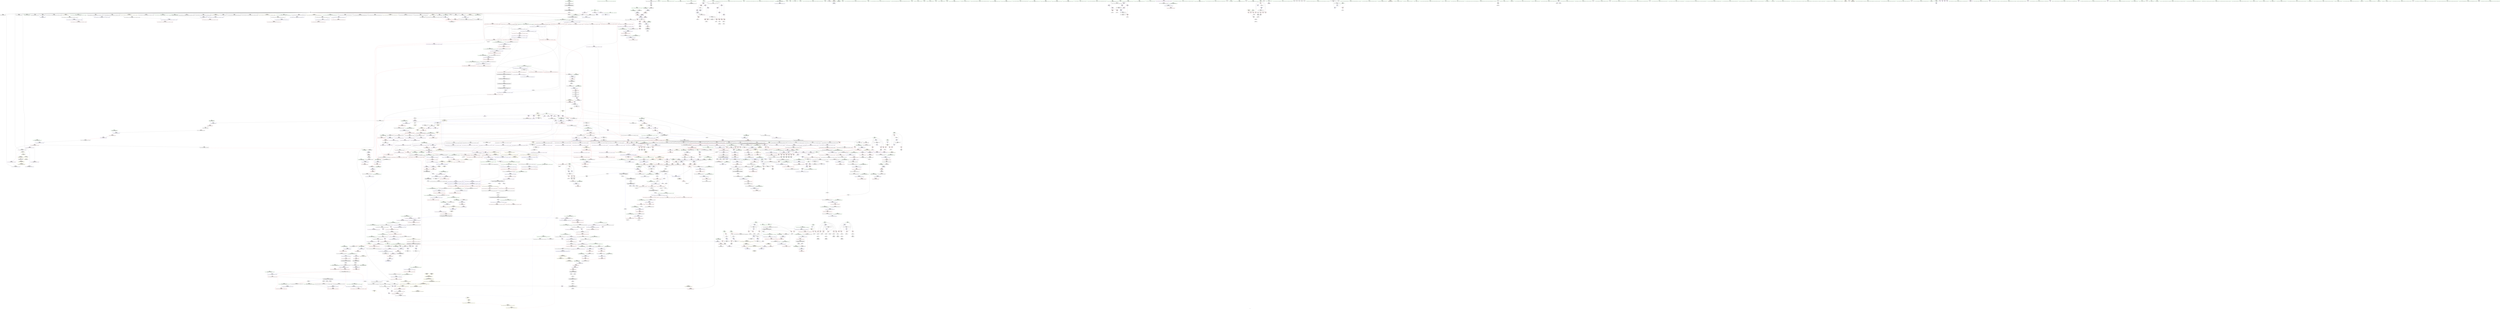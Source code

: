 digraph "SVFG" {
	label="SVFG";

	Node0x559860cbd200 [shape=record,color=grey,label="{NodeID: 0\nNullPtr|{|<s39>120}}"];
	Node0x559860cbd200 -> Node0x559860d3c300[style=solid];
	Node0x559860cbd200 -> Node0x559860d3c400[style=solid];
	Node0x559860cbd200 -> Node0x559860d3c4d0[style=solid];
	Node0x559860cbd200 -> Node0x559860d3c5a0[style=solid];
	Node0x559860cbd200 -> Node0x559860d3c670[style=solid];
	Node0x559860cbd200 -> Node0x559860d3c740[style=solid];
	Node0x559860cbd200 -> Node0x559860d3c810[style=solid];
	Node0x559860cbd200 -> Node0x559860d3c8e0[style=solid];
	Node0x559860cbd200 -> Node0x559860d3c9b0[style=solid];
	Node0x559860cbd200 -> Node0x559860d3ca80[style=solid];
	Node0x559860cbd200 -> Node0x559860d3cb50[style=solid];
	Node0x559860cbd200 -> Node0x559860d3cc20[style=solid];
	Node0x559860cbd200 -> Node0x559860d3ccf0[style=solid];
	Node0x559860cbd200 -> Node0x559860d3cdc0[style=solid];
	Node0x559860cbd200 -> Node0x559860d3ce90[style=solid];
	Node0x559860cbd200 -> Node0x559860d3cf60[style=solid];
	Node0x559860cbd200 -> Node0x559860d3d030[style=solid];
	Node0x559860cbd200 -> Node0x559860d3d100[style=solid];
	Node0x559860cbd200 -> Node0x559860d3d1d0[style=solid];
	Node0x559860cbd200 -> Node0x559860d3d2a0[style=solid];
	Node0x559860cbd200 -> Node0x559860d3d370[style=solid];
	Node0x559860cbd200 -> Node0x559860d3d440[style=solid];
	Node0x559860cbd200 -> Node0x559860d3d510[style=solid];
	Node0x559860cbd200 -> Node0x559860d3d5e0[style=solid];
	Node0x559860cbd200 -> Node0x559860d3d6b0[style=solid];
	Node0x559860cbd200 -> Node0x559860d3d780[style=solid];
	Node0x559860cbd200 -> Node0x559860d3d850[style=solid];
	Node0x559860cbd200 -> Node0x559860d3d920[style=solid];
	Node0x559860cbd200 -> Node0x559860d3d9f0[style=solid];
	Node0x559860cbd200 -> Node0x559860d3dac0[style=solid];
	Node0x559860cbd200 -> Node0x559860d3db90[style=solid];
	Node0x559860cbd200 -> Node0x559860d68f10[style=solid];
	Node0x559860cbd200 -> Node0x559860d6c1a0[style=solid];
	Node0x559860cbd200 -> Node0x559860d6c270[style=solid];
	Node0x559860cbd200 -> Node0x559860d6c340[style=solid];
	Node0x559860cbd200 -> Node0x559860d6e8a0[style=solid];
	Node0x559860cbd200 -> Node0x559860611e90[style=solid];
	Node0x559860cbd200 -> Node0x559860d9c4e0[style=solid];
	Node0x559860cbd200 -> Node0x559860d9d6e0[style=solid];
	Node0x559860cbd200:s39 -> Node0x559860e88700[style=solid,color=red];
	Node0x559860d40fb0 [shape=record,color=red,label="{NodeID: 775\n839\<--831\n\<--__last.addr\n_ZSt8_DestroyIPSt4pairIiiES1_EvT_S3_RSaIT0_E\n|{<s0>53}}"];
	Node0x559860d40fb0:s0 -> Node0x559860e8c950[style=solid,color=red];
	Node0x559860d376a0 [shape=record,color=black,label="{NodeID: 443\n1448\<--1444\nsub.ptr.lhs.cast\<--\n_ZN9__gnu_cxxmiIPSt4pairIiiESt6vectorIS2_SaIS2_EEEENS_17__normal_iteratorIT_T0_E15difference_typeERKSA_SD_\n}"];
	Node0x559860d376a0 -> Node0x559860d97fe0[style=solid];
	Node0x559860d03730 [shape=record,color=green,label="{NodeID: 111\n669\<--670\n_ZSt7forwardIiEOT_RNSt16remove_referenceIS0_E4typeE\<--_ZSt7forwardIiEOT_RNSt16remove_referenceIS0_E4typeE_field_insensitive\n}"];
	Node0x559860e03460 [shape=record,color=yellow,style=double,label="{NodeID: 1993\n16V_1 = ENCHI(MR_16V_0)\npts\{250000 \}\nFun[_ZNSt12_Vector_baseISt4pairIiiESaIS1_EED2Ev]}"];
	Node0x559860e03460 -> Node0x559860d412f0[style=dashed];
	Node0x559860e03460 -> Node0x559860d41490[style=dashed];
	Node0x559860d469e0 [shape=record,color=red,label="{NodeID: 886\n1637\<--1631\nthis1\<--this.addr\n_ZN9__gnu_cxx17__normal_iteratorIPSt4pairIiiESt6vectorIS2_SaIS2_EEEC2ERKS3_\n}"];
	Node0x559860d469e0 -> Node0x559860d50d90[style=solid];
	Node0x559860d9a560 [shape=record,color=grey,label="{NodeID: 1661\n419 = Binary(237, 418, )\n}"];
	Node0x559860d9a560 -> Node0x559860d6a7a0[style=solid];
	Node0x559860d4d4b0 [shape=record,color=purple,label="{NodeID: 554\n802\<--795\n_M_finish\<--this1\n_ZNSt12_Vector_baseISt4pairIiiESaIS1_EE12_Vector_implC2Ev\n}"];
	Node0x559860d4d4b0 -> Node0x559860d6c270[style=solid];
	Node0x559860e7c540 [shape=record,color=black,label="{NodeID: 2436\n1495 = PHI(1209, 1225, )\n2nd arg _ZSt34__uninitialized_move_if_noexcept_aIPSt4pairIiiES2_SaIS1_EET0_T_S5_S4_RT1_ }"];
	Node0x559860e7c540 -> Node0x559860d70030[style=solid];
	Node0x559860d2fcb0 [shape=record,color=green,label="{NodeID: 222\n1503\<--1504\n__alloc.addr\<--__alloc.addr_field_insensitive\n_ZSt34__uninitialized_move_if_noexcept_aIPSt4pairIiiES2_SaIS1_EET0_T_S5_S4_RT1_\n}"];
	Node0x559860d2fcb0 -> Node0x559860d45c10[style=solid];
	Node0x559860d2fcb0 -> Node0x559860d70100[style=solid];
	Node0x559860d6bd90 [shape=record,color=blue,label="{NodeID: 997\n745\<--740\n__y.addr\<--__y\n_ZNSt4pairIiiEC2IRiiLb1EEEOT_OT0_\n}"];
	Node0x559860d6bd90 -> Node0x559860d581c0[style=dashed];
	Node0x559860d52ee0 [shape=record,color=red,label="{NodeID: 665\n586\<--46\n\<--stderr\nmain\n}"];
	Node0x559860e88480 [shape=record,color=black,label="{NodeID: 2547\n1660 = PHI(1653, )\n0th arg _ZN9__gnu_cxx13new_allocatorISt4pairIiiEE8allocateEmPKv }"];
	Node0x559860e88480 -> Node0x559860d71070[style=solid];
	Node0x559860d3e000 [shape=record,color=black,label="{NodeID: 333\n36\<--35\n\<--_ZSt4cout\nCan only get source location for instruction, argument, global var or function.}"];
	Node0x559860d3e000 -> Node0x559860d525f0[style=solid];
	Node0x559860d717c0 [shape=record,color=blue,label="{NodeID: 1108\n1734\<--1731\n__i.addr\<--__i\n_ZSt32__make_move_if_noexcept_iteratorISt4pairIiiESt13move_iteratorIPS1_EET0_PT_\n}"];
	Node0x559860d717c0 -> Node0x559860d472d0[style=dashed];
	Node0x559860cf1280 [shape=record,color=green,label="{NodeID: 1\n7\<--1\n__dso_handle\<--dummyObj\nGlob }"];
	Node0x559860d41080 [shape=record,color=red,label="{NodeID: 776\n849\<--846\nthis1\<--this.addr\n_ZNSt12_Vector_baseISt4pairIiiESaIS1_EE19_M_get_Tp_allocatorEv\n}"];
	Node0x559860d41080 -> Node0x559860d4d650[style=solid];
	Node0x559860d37770 [shape=record,color=black,label="{NodeID: 444\n1449\<--1447\nsub.ptr.rhs.cast\<--\n_ZN9__gnu_cxxmiIPSt4pairIiiESt6vectorIS2_SaIS2_EEEENS_17__normal_iteratorIT_T0_E15difference_typeERKSA_SD_\n}"];
	Node0x559860d37770 -> Node0x559860d97fe0[style=solid];
	Node0x559860d03830 [shape=record,color=green,label="{NodeID: 112\n672\<--673\n_ZNSt4pairIiiEC2IRiiLb1EEEOT_OT0_\<--_ZNSt4pairIiiEC2IRiiLb1EEEOT_OT0__field_insensitive\n}"];
	Node0x559860e03540 [shape=record,color=yellow,style=double,label="{NodeID: 1994\n20V_1 = ENCHI(MR_20V_0)\npts\{250002 \}\nFun[_ZNSt12_Vector_baseISt4pairIiiESaIS1_EED2Ev]}"];
	Node0x559860e03540 -> Node0x559860d413c0[style=dashed];
	Node0x559860d46ab0 [shape=record,color=red,label="{NodeID: 887\n1639\<--1633\n\<--__i.addr\n_ZN9__gnu_cxx17__normal_iteratorIPSt4pairIiiESt6vectorIS2_SaIS2_EEEC2ERKS3_\n}"];
	Node0x559860d46ab0 -> Node0x559860d46b80[style=solid];
	Node0x559860d9a6e0 [shape=record,color=grey,label="{NodeID: 1662\n874 = Binary(872, 873, )\n}"];
	Node0x559860d9a6e0 -> Node0x559860d9a3e0[style=solid];
	Node0x559860d4d580 [shape=record,color=purple,label="{NodeID: 555\n804\<--795\n_M_end_of_storage\<--this1\n_ZNSt12_Vector_baseISt4pairIiiESaIS1_EE12_Vector_implC2Ev\n}"];
	Node0x559860d4d580 -> Node0x559860d6c340[style=solid];
	Node0x559860e7c6c0 [shape=record,color=black,label="{NodeID: 2437\n1496 = PHI(1211, 1227, )\n3rd arg _ZSt34__uninitialized_move_if_noexcept_aIPSt4pairIiiES2_SaIS1_EET0_T_S5_S4_RT1_ }"];
	Node0x559860e7c6c0 -> Node0x559860d70100[style=solid];
	Node0x559860d2fd80 [shape=record,color=green,label="{NodeID: 223\n1505\<--1506\nagg.tmp\<--agg.tmp_field_insensitive\n_ZSt34__uninitialized_move_if_noexcept_aIPSt4pairIiiES2_SaIS1_EET0_T_S5_S4_RT1_\n}"];
	Node0x559860d2fd80 -> Node0x559860d508b0[style=solid];
	Node0x559860d2fd80 -> Node0x559860d50980[style=solid];
	Node0x559860d6be60 [shape=record,color=blue,label="{NodeID: 998\n752\<--755\nfirst\<--\n_ZNSt4pairIiiEC2IRiiLb1EEEOT_OT0_\n|{<s0>45}}"];
	Node0x559860d6be60:s0 -> Node0x559860e1c830[style=dashed,color=blue];
	Node0x559860d52fb0 [shape=record,color=red,label="{NodeID: 666\n101\<--98\nthis1\<--this.addr\n_ZNSt6vectorISt4pairIiiESaIS1_EEC2Ev\n}"];
	Node0x559860d52fb0 -> Node0x559860d3e300[style=solid];
	Node0x559860e885c0 [shape=record,color=black,label="{NodeID: 2548\n1661 = PHI(1654, )\n1st arg _ZN9__gnu_cxx13new_allocatorISt4pairIiiEE8allocateEmPKv }"];
	Node0x559860e885c0 -> Node0x559860d71140[style=solid];
	Node0x559860d3e100 [shape=record,color=black,label="{NodeID: 334\n37\<--35\n\<--_ZSt4cout\nCan only get source location for instruction, argument, global var or function.}"];
	Node0x559860d3e100 -> Node0x559860d52e10[style=solid];
	Node0x559860d71890 [shape=record,color=blue,label="{NodeID: 1109\n1760\<--1745\ncoerce.dive\<--__first.coerce\n_ZSt18uninitialized_copyISt13move_iteratorIPSt4pairIiiEES3_ET0_T_S6_S5_\n}"];
	Node0x559860d71890 -> Node0x559860d687d0[style=dashed];
	Node0x559860d002b0 [shape=record,color=green,label="{NodeID: 2\n9\<--1\n\<--dummyObj\nCan only get source location for instruction, argument, global var or function.}"];
	Node0x559860d41150 [shape=record,color=red,label="{NodeID: 777\n862\<--855\nthis1\<--this.addr\n_ZNSt12_Vector_baseISt4pairIiiESaIS1_EED2Ev\n|{|<s8>54}}"];
	Node0x559860d41150 -> Node0x559860d4d720[style=solid];
	Node0x559860d41150 -> Node0x559860d4d7f0[style=solid];
	Node0x559860d41150 -> Node0x559860d4d8c0[style=solid];
	Node0x559860d41150 -> Node0x559860d4d990[style=solid];
	Node0x559860d41150 -> Node0x559860d4da60[style=solid];
	Node0x559860d41150 -> Node0x559860d4db30[style=solid];
	Node0x559860d41150 -> Node0x559860d4dc00[style=solid];
	Node0x559860d41150 -> Node0x559860d4dcd0[style=solid];
	Node0x559860d41150:s8 -> Node0x559860e8bfd0[style=solid,color=red];
	Node0x559860d37840 [shape=record,color=black,label="{NodeID: 445\n1433\<--1451\n_ZN9__gnu_cxxmiIPSt4pairIiiESt6vectorIS2_SaIS2_EEEENS_17__normal_iteratorIT_T0_E15difference_typeERKSA_SD__ret\<--sub.ptr.div\n_ZN9__gnu_cxxmiIPSt4pairIiiESt6vectorIS2_SaIS2_EEEENS_17__normal_iteratorIT_T0_E15difference_typeERKSA_SD_\n|{<s0>76}}"];
	Node0x559860d37840:s0 -> Node0x559860e85ab0[style=solid,color=blue];
	Node0x559860d30230 [shape=record,color=green,label="{NodeID: 113\n690\<--691\nthis.addr\<--this.addr_field_insensitive\n_ZNSt8ios_base9precisionEl\n}"];
	Node0x559860d30230 -> Node0x559860d57b40[style=solid];
	Node0x559860d30230 -> Node0x559860d6b710[style=solid];
	Node0x559860d46b80 [shape=record,color=red,label="{NodeID: 888\n1640\<--1639\n\<--\n_ZN9__gnu_cxx17__normal_iteratorIPSt4pairIiiESt6vectorIS2_SaIS2_EEEC2ERKS3_\n}"];
	Node0x559860d46b80 -> Node0x559860d70e00[style=solid];
	Node0x559860d9a860 [shape=record,color=grey,label="{NodeID: 1663\n577 = Binary(576, 194, )\n}"];
	Node0x559860d9a860 -> Node0x559860d6b160[style=solid];
	Node0x559860d4d650 [shape=record,color=purple,label="{NodeID: 556\n850\<--849\n_M_impl\<--this1\n_ZNSt12_Vector_baseISt4pairIiiESaIS1_EE19_M_get_Tp_allocatorEv\n}"];
	Node0x559860d4d650 -> Node0x559860d34d30[style=solid];
	Node0x559860e7c840 [shape=record,color=black,label="{NodeID: 2438\n1333 = PHI(1057, )\n0th arg _ZNSt6vectorISt4pairIiiESaIS1_EE3endEv }"];
	Node0x559860e7c840 -> Node0x559860d6f190[style=solid];
	Node0x559860d2fe50 [shape=record,color=green,label="{NodeID: 224\n1507\<--1508\nagg.tmp1\<--agg.tmp1_field_insensitive\n_ZSt34__uninitialized_move_if_noexcept_aIPSt4pairIiiES2_SaIS1_EET0_T_S5_S4_RT1_\n}"];
	Node0x559860d2fe50 -> Node0x559860d50a50[style=solid];
	Node0x559860d2fe50 -> Node0x559860d50b20[style=solid];
	Node0x559860d6bf30 [shape=record,color=blue,label="{NodeID: 999\n757\<--760\nsecond\<--\n_ZNSt4pairIiiEC2IRiiLb1EEEOT_OT0_\n|{<s0>45}}"];
	Node0x559860d6bf30:s0 -> Node0x559860e1c830[style=dashed,color=blue];
	Node0x559860d53080 [shape=record,color=red,label="{NodeID: 667\n139\<--132\nthis1\<--this.addr\n_ZNSt6vectorISt4pairIiiESaIS1_EED2Ev\n}"];
	Node0x559860d53080 -> Node0x559860d3e3d0[style=solid];
	Node0x559860d53080 -> Node0x559860d3e4a0[style=solid];
	Node0x559860d53080 -> Node0x559860d3e570[style=solid];
	Node0x559860d53080 -> Node0x559860d3e640[style=solid];
	Node0x559860d53080 -> Node0x559860d3e710[style=solid];
	Node0x559860e88700 [shape=record,color=black,label="{NodeID: 2549\n1662 = PHI(3, )\n2nd arg _ZN9__gnu_cxx13new_allocatorISt4pairIiiEE8allocateEmPKv }"];
	Node0x559860e88700 -> Node0x559860d71210[style=solid];
	Node0x559860d3e200 [shape=record,color=black,label="{NodeID: 335\n64\<--65\n\<--_ZNSt8ios_base4InitD1Ev\nCan only get source location for instruction, argument, global var or function.}"];
	Node0x559860d71960 [shape=record,color=blue,label="{NodeID: 1110\n1762\<--1746\ncoerce.dive1\<--__last.coerce\n_ZSt18uninitialized_copyISt13move_iteratorIPSt4pairIiiEES3_ET0_T_S6_S5_\n}"];
	Node0x559860d71960 -> Node0x559860d688a0[style=dashed];
	Node0x559860d005f0 [shape=record,color=green,label="{NodeID: 3\n26\<--1\n_ZSt3cin\<--dummyObj\nGlob }"];
	Node0x559860d41220 [shape=record,color=red,label="{NodeID: 778\n892\<--857\nexn\<--exn.slot\n_ZNSt12_Vector_baseISt4pairIiiESaIS1_EED2Ev\n|{<s0>57}}"];
	Node0x559860d41220:s0 -> Node0x559860e7cfa0[style=solid,color=red];
	Node0x559860d37910 [shape=record,color=black,label="{NodeID: 446\n1461\<--1460\n\<--this1\n_ZNSt6vectorISt4pairIiiESaIS1_EE5beginEv\n}"];
	Node0x559860d37910 -> Node0x559860d50640[style=solid];
	Node0x559860d37910 -> Node0x559860d50710[style=solid];
	Node0x559860d30300 [shape=record,color=green,label="{NodeID: 114\n692\<--693\n__prec.addr\<--__prec.addr_field_insensitive\n_ZNSt8ios_base9precisionEl\n}"];
	Node0x559860d30300 -> Node0x559860d57c10[style=solid];
	Node0x559860d30300 -> Node0x559860d6b7e0[style=solid];
	Node0x559860e03730 [shape=record,color=yellow,style=double,label="{NodeID: 1996\n16V_1 = ENCHI(MR_16V_0)\npts\{250000 \}\nFun[_ZNSt6vectorISt4pairIiiESaIS1_EE5clearEv]}"];
	Node0x559860e03730 -> Node0x559860d57660[style=dashed];
	Node0x559860d46c50 [shape=record,color=red,label="{NodeID: 889\n1652\<--1646\n\<--__a.addr\n_ZNSt16allocator_traitsISaISt4pairIiiEEE8allocateERS2_m\n}"];
	Node0x559860d46c50 -> Node0x559860d38540[style=solid];
	Node0x559860d9a9e0 [shape=record,color=grey,label="{NodeID: 1664\n571 = Binary(564, 570, )\n}"];
	Node0x559860d4d720 [shape=record,color=purple,label="{NodeID: 557\n863\<--862\n_M_impl\<--this1\n_ZNSt12_Vector_baseISt4pairIiiESaIS1_EED2Ev\n}"];
	Node0x559860e7c950 [shape=record,color=black,label="{NodeID: 2439\n1865 = PHI(1786, )\n0th arg _ZStneIPSt4pairIiiEEbRKSt13move_iteratorIT_ES7_ }"];
	Node0x559860e7c950 -> Node0x559860d724c0[style=solid];
	Node0x559860d2ff20 [shape=record,color=green,label="{NodeID: 225\n1515\<--1516\n_ZSt32__make_move_if_noexcept_iteratorISt4pairIiiESt13move_iteratorIPS1_EET0_PT_\<--_ZSt32__make_move_if_noexcept_iteratorISt4pairIiiESt13move_iteratorIPS1_EET0_PT__field_insensitive\n}"];
	Node0x559860d6c000 [shape=record,color=blue,label="{NodeID: 1000\n765\<--764\nthis.addr\<--this\n_ZNSt12_Vector_baseISt4pairIiiESaIS1_EEC2Ev\n}"];
	Node0x559860d6c000 -> Node0x559860d40ba0[style=dashed];
	Node0x559860d53150 [shape=record,color=red,label="{NodeID: 668\n168\<--134\nexn\<--exn.slot\n_ZNSt6vectorISt4pairIiiESaIS1_EED2Ev\n|{<s0>12}}"];
	Node0x559860d53150:s0 -> Node0x559860e7cfa0[style=solid,color=red];
	Node0x559860e88840 [shape=record,color=black,label="{NodeID: 2550\n764 = PHI(102, )\n0th arg _ZNSt12_Vector_baseISt4pairIiiESaIS1_EEC2Ev }"];
	Node0x559860e88840 -> Node0x559860d6c000[style=solid];
	Node0x559860d3e300 [shape=record,color=black,label="{NodeID: 336\n102\<--101\n\<--this1\n_ZNSt6vectorISt4pairIiiESaIS1_EEC2Ev\n|{<s0>5}}"];
	Node0x559860d3e300:s0 -> Node0x559860e88840[style=solid,color=red];
	Node0x559860d71a30 [shape=record,color=blue,label="{NodeID: 1111\n1752\<--1747\n__result.addr\<--__result\n_ZSt18uninitialized_copyISt13move_iteratorIPSt4pairIiiEES3_ET0_T_S6_S5_\n}"];
	Node0x559860d71a30 -> Node0x559860d47470[style=dashed];
	Node0x559860d006b0 [shape=record,color=green,label="{NodeID: 4\n27\<--1\n.str\<--dummyObj\nGlob }"];
	Node0x559860dd97a0 [shape=record,color=yellow,style=double,label="{NodeID: 1886\n16V_1 = ENCHI(MR_16V_0)\npts\{250000 \}\nFun[_Z2goii]|{<s0>13|<s1>14|<s2>15|<s3>16}}"];
	Node0x559860dd97a0:s0 -> Node0x559860df9260[style=dashed,color=red];
	Node0x559860dd97a0:s1 -> Node0x559860ddab50[style=dashed,color=red];
	Node0x559860dd97a0:s2 -> Node0x559860ddab50[style=dashed,color=red];
	Node0x559860dd97a0:s3 -> Node0x559860dd97a0[style=dashed,color=red];
	Node0x559860d412f0 [shape=record,color=red,label="{NodeID: 779\n865\<--864\n\<--_M_start\n_ZNSt12_Vector_baseISt4pairIiiESaIS1_EED2Ev\n|{<s0>54}}"];
	Node0x559860d412f0:s0 -> Node0x559860e8c220[style=solid,color=red];
	Node0x559860d379e0 [shape=record,color=black,label="{NodeID: 447\n1453\<--1466\n_ZNSt6vectorISt4pairIiiESaIS1_EE5beginEv_ret\<--\n_ZNSt6vectorISt4pairIiiESaIS1_EE5beginEv\n|{<s0>75}}"];
	Node0x559860d379e0:s0 -> Node0x559860e859a0[style=solid,color=blue];
	Node0x559860d303d0 [shape=record,color=green,label="{NodeID: 115\n694\<--695\n__old\<--__old_field_insensitive\n_ZNSt8ios_base9precisionEl\n}"];
	Node0x559860d303d0 -> Node0x559860d57ce0[style=solid];
	Node0x559860d303d0 -> Node0x559860d6b8b0[style=solid];
	Node0x559860e03810 [shape=record,color=yellow,style=double,label="{NodeID: 1997\n18V_1 = ENCHI(MR_18V_0)\npts\{250001 \}\nFun[_ZNSt6vectorISt4pairIiiESaIS1_EE5clearEv]|{<s0>40|<s1>40}}"];
	Node0x559860e03810:s0 -> Node0x559860d42330[style=dashed,color=red];
	Node0x559860e03810:s1 -> Node0x559860d6da00[style=dashed,color=red];
	Node0x559860d46d20 [shape=record,color=red,label="{NodeID: 890\n1654\<--1648\n\<--__n.addr\n_ZNSt16allocator_traitsISaISt4pairIiiEEE8allocateERS2_m\n|{<s0>120}}"];
	Node0x559860d46d20:s0 -> Node0x559860e885c0[style=solid,color=red];
	Node0x559860d9ab60 [shape=record,color=grey,label="{NodeID: 1665\n566 = Binary(237, 565, )\n}"];
	Node0x559860d9ab60 -> Node0x559860d9ace0[style=solid];
	Node0x559860d4d7f0 [shape=record,color=purple,label="{NodeID: 558\n864\<--862\n_M_start\<--this1\n_ZNSt12_Vector_baseISt4pairIiiESaIS1_EED2Ev\n}"];
	Node0x559860d4d7f0 -> Node0x559860d412f0[style=solid];
	Node0x559860e7ca60 [shape=record,color=black,label="{NodeID: 2440\n1866 = PHI(1788, )\n1st arg _ZStneIPSt4pairIiiEEbRKSt13move_iteratorIT_ES7_ }"];
	Node0x559860e7ca60 -> Node0x559860d72590[style=solid];
	Node0x559860d30020 [shape=record,color=green,label="{NodeID: 226\n1530\<--1531\n_ZSt22__uninitialized_copy_aISt13move_iteratorIPSt4pairIiiEES3_S2_ET0_T_S6_S5_RSaIT1_E\<--_ZSt22__uninitialized_copy_aISt13move_iteratorIPSt4pairIiiEES3_S2_ET0_T_S6_S5_RSaIT1_E_field_insensitive\n}"];
	Node0x559860d6c0d0 [shape=record,color=blue,label="{NodeID: 1001\n792\<--791\nthis.addr\<--this\n_ZNSt12_Vector_baseISt4pairIiiESaIS1_EE12_Vector_implC2Ev\n}"];
	Node0x559860d6c0d0 -> Node0x559860d40c70[style=dashed];
	Node0x559860d53220 [shape=record,color=red,label="{NodeID: 669\n143\<--142\n\<--_M_start\n_ZNSt6vectorISt4pairIiiESaIS1_EED2Ev\n|{<s0>9}}"];
	Node0x559860d53220:s0 -> Node0x559860e88c60[style=solid,color=red];
	Node0x559860e88980 [shape=record,color=black,label="{NodeID: 2551\n1560 = PHI(1396, 1396, 1396, )\n0th arg _ZNKSt6vectorISt4pairIiiESaIS1_EE8max_sizeEv }"];
	Node0x559860e88980 -> Node0x559860d705e0[style=solid];
	Node0x559860d3e3d0 [shape=record,color=black,label="{NodeID: 337\n140\<--139\n\<--this1\n_ZNSt6vectorISt4pairIiiESaIS1_EED2Ev\n}"];
	Node0x559860d3e3d0 -> Node0x559860d4c3a0[style=solid];
	Node0x559860d3e3d0 -> Node0x559860d4c470[style=solid];
	Node0x559860d71b00 [shape=record,color=blue,label="{NodeID: 1112\n1754\<--1766\n__assignable\<--\n_ZSt18uninitialized_copyISt13move_iteratorIPSt4pairIiiEES3_ET0_T_S6_S5_\n}"];
	Node0x559860d00770 [shape=record,color=green,label="{NodeID: 5\n29\<--1\n.str.2\<--dummyObj\nGlob }"];
	Node0x559860dd9880 [shape=record,color=yellow,style=double,label="{NodeID: 1887\n18V_1 = ENCHI(MR_18V_0)\npts\{250001 \}\nFun[_Z2goii]|{<s0>13|<s1>16}}"];
	Node0x559860dd9880:s0 -> Node0x559860df9070[style=dashed,color=red];
	Node0x559860dd9880:s1 -> Node0x559860dd9880[style=dashed,color=red];
	Node0x559860d413c0 [shape=record,color=red,label="{NodeID: 780\n868\<--867\n\<--_M_end_of_storage\n_ZNSt12_Vector_baseISt4pairIiiESaIS1_EED2Ev\n}"];
	Node0x559860d413c0 -> Node0x559860d34ed0[style=solid];
	Node0x559860d37ab0 [shape=record,color=black,label="{NodeID: 448\n1483\<--1482\n\<--_M_impl\n_ZNSt12_Vector_baseISt4pairIiiESaIS1_EE11_M_allocateEm\n|{<s0>112}}"];
	Node0x559860d37ab0:s0 -> Node0x559860e7a9b0[style=solid,color=red];
	Node0x559860d304a0 [shape=record,color=green,label="{NodeID: 116\n725\<--726\n__t.addr\<--__t.addr_field_insensitive\n_ZSt7forwardIRiEOT_RNSt16remove_referenceIS1_E4typeE\n}"];
	Node0x559860d304a0 -> Node0x559860d57e80[style=solid];
	Node0x559860d304a0 -> Node0x559860d6ba50[style=solid];
	Node0x559860d46df0 [shape=record,color=red,label="{NodeID: 891\n1672\<--1663\nthis1\<--this.addr\n_ZN9__gnu_cxx13new_allocatorISt4pairIiiEE8allocateEmPKv\n|{<s0>121}}"];
	Node0x559860d46df0:s0 -> Node0x559860e7ba20[style=solid,color=red];
	Node0x559860d9ace0 [shape=record,color=grey,label="{NodeID: 1666\n567 = Binary(566, 194, )\n}"];
	Node0x559860d9ace0 -> Node0x559860d40520[style=solid];
	Node0x559860d4d8c0 [shape=record,color=purple,label="{NodeID: 559\n866\<--862\n_M_impl2\<--this1\n_ZNSt12_Vector_baseISt4pairIiiESaIS1_EED2Ev\n}"];
	Node0x559860e7cb70 [shape=record,color=black,label="{NodeID: 2441\n947 = PHI(879, 889, )\n0th arg _ZNSt12_Vector_baseISt4pairIiiESaIS1_EE12_Vector_implD2Ev }"];
	Node0x559860e7cb70 -> Node0x559860d6d110[style=solid];
	Node0x559860d30120 [shape=record,color=green,label="{NodeID: 227\n1535\<--1536\nthis.addr\<--this.addr_field_insensitive\n_ZNK9__gnu_cxx17__normal_iteratorIPSt4pairIiiESt6vectorIS2_SaIS2_EEE4baseEv\n}"];
	Node0x559860d30120 -> Node0x559860d45e80[style=solid];
	Node0x559860d30120 -> Node0x559860d70370[style=solid];
	Node0x559860d6c1a0 [shape=record,color=blue, style = dotted,label="{NodeID: 1002\n800\<--3\n_M_start\<--dummyVal\n_ZNSt12_Vector_baseISt4pairIiiESaIS1_EE12_Vector_implC2Ev\n|{<s0>48}}"];
	Node0x559860d6c1a0:s0 -> Node0x559860e1da90[style=dashed,color=blue];
	Node0x559860d532f0 [shape=record,color=red,label="{NodeID: 670\n147\<--146\n\<--_M_finish\n_ZNSt6vectorISt4pairIiiESaIS1_EED2Ev\n|{<s0>9}}"];
	Node0x559860d532f0:s0 -> Node0x559860e88ef0[style=solid,color=red];
	Node0x559860e88c60 [shape=record,color=black,label="{NodeID: 2552\n826 = PHI(143, 1028, 1260, 1277, )\n0th arg _ZSt8_DestroyIPSt4pairIiiES1_EvT_S3_RSaIT0_E }"];
	Node0x559860e88c60 -> Node0x559860d6c5b0[style=solid];
	Node0x559860d3e4a0 [shape=record,color=black,label="{NodeID: 338\n144\<--139\n\<--this1\n_ZNSt6vectorISt4pairIiiESaIS1_EED2Ev\n}"];
	Node0x559860d3e4a0 -> Node0x559860d4c540[style=solid];
	Node0x559860d3e4a0 -> Node0x559860d4c610[style=solid];
	Node0x559860d71bd0 [shape=record,color=blue, style = dotted,label="{NodeID: 1113\n1998\<--2000\noffset_0\<--dummyVal\n_ZSt18uninitialized_copyISt13move_iteratorIPSt4pairIiiEES3_ET0_T_S6_S5_\n}"];
	Node0x559860d71bd0 -> Node0x559860d47540[style=dashed];
	Node0x559860d00bd0 [shape=record,color=green,label="{NodeID: 6\n31\<--1\n.str.3\<--dummyObj\nGlob }"];
	Node0x559860d41490 [shape=record,color=red,label="{NodeID: 781\n871\<--870\n\<--_M_start4\n_ZNSt12_Vector_baseISt4pairIiiESaIS1_EED2Ev\n}"];
	Node0x559860d41490 -> Node0x559860d34fa0[style=solid];
	Node0x559860d37b80 [shape=record,color=black,label="{NodeID: 449\n1468\<--1490\n_ZNSt12_Vector_baseISt4pairIiiESaIS1_EE11_M_allocateEm_ret\<--cond\n_ZNSt12_Vector_baseISt4pairIiiESaIS1_EE11_M_allocateEm\n|{<s0>77}}"];
	Node0x559860d37b80:s0 -> Node0x559860e85bc0[style=solid,color=blue];
	Node0x559860d30570 [shape=record,color=green,label="{NodeID: 117\n732\<--733\n__t.addr\<--__t.addr_field_insensitive\n_ZSt7forwardIiEOT_RNSt16remove_referenceIS0_E4typeE\n}"];
	Node0x559860d30570 -> Node0x559860d57f50[style=solid];
	Node0x559860d30570 -> Node0x559860d6bb20[style=solid];
	Node0x559860d46ec0 [shape=record,color=red,label="{NodeID: 892\n1673\<--1665\n\<--__n.addr\n_ZN9__gnu_cxx13new_allocatorISt4pairIiiEE8allocateEmPKv\n}"];
	Node0x559860d46ec0 -> Node0x559860d9c660[style=solid];
	Node0x559860d9ae60 [shape=record,color=grey,label="{NodeID: 1667\n561 = Binary(237, 560, )\n}"];
	Node0x559860d9ae60 -> Node0x559860d40450[style=solid];
	Node0x559860d4d990 [shape=record,color=purple,label="{NodeID: 560\n867\<--862\n_M_end_of_storage\<--this1\n_ZNSt12_Vector_baseISt4pairIiiESaIS1_EED2Ev\n}"];
	Node0x559860d4d990 -> Node0x559860d413c0[style=solid];
	Node0x559860e7cd80 [shape=record,color=black,label="{NodeID: 2442\n1019 = PHI(625, )\n0th arg _ZNSt6vectorISt4pairIiiESaIS1_EE15_M_erase_at_endEPS1_ }"];
	Node0x559860e7cd80 -> Node0x559860d6d860[style=solid];
	Node0x559860d386d0 [shape=record,color=green,label="{NodeID: 228\n1544\<--1545\n__a.addr\<--__a.addr_field_insensitive\n_ZNSt16allocator_traitsISaISt4pairIiiEEE7destroyIS1_EEvRS2_PT_\n}"];
	Node0x559860d386d0 -> Node0x559860d45f50[style=solid];
	Node0x559860d386d0 -> Node0x559860d70440[style=solid];
	Node0x559860d6c270 [shape=record,color=blue, style = dotted,label="{NodeID: 1003\n802\<--3\n_M_finish\<--dummyVal\n_ZNSt12_Vector_baseISt4pairIiiESaIS1_EE12_Vector_implC2Ev\n|{<s0>48}}"];
	Node0x559860d6c270:s0 -> Node0x559860e1da90[style=dashed,color=blue];
	Node0x559860d533c0 [shape=record,color=red,label="{NodeID: 671\n190\<--176\n\<--x.addr\n_Z2goii\n}"];
	Node0x559860d533c0 -> Node0x559860d3e7e0[style=solid];
	Node0x559860e88ef0 [shape=record,color=black,label="{NodeID: 2553\n827 = PHI(147, 1032, 1261, 1281, )\n1st arg _ZSt8_DestroyIPSt4pairIiiES1_EvT_S3_RSaIT0_E }"];
	Node0x559860e88ef0 -> Node0x559860d6c680[style=solid];
	Node0x559860d3e570 [shape=record,color=black,label="{NodeID: 339\n148\<--139\n\<--this1\n_ZNSt6vectorISt4pairIiiESaIS1_EED2Ev\n|{<s0>8}}"];
	Node0x559860d3e570:s0 -> Node0x559860e89d30[style=solid,color=red];
	Node0x559860d71ca0 [shape=record,color=blue, style = dotted,label="{NodeID: 1114\n2001\<--2003\noffset_0\<--dummyVal\n_ZSt18uninitialized_copyISt13move_iteratorIPSt4pairIiiEES3_ET0_T_S6_S5_\n}"];
	Node0x559860d71ca0 -> Node0x559860d47610[style=dashed];
	Node0x559860d00c90 [shape=record,color=green,label="{NodeID: 7\n33\<--1\n__PRETTY_FUNCTION__.main\<--dummyObj\nGlob }"];
	Node0x559860d41560 [shape=record,color=red,label="{NodeID: 782\n904\<--898\n\<--__first.addr\n_ZSt8_DestroyIPSt4pairIiiEEvT_S3_\n|{<s0>58}}"];
	Node0x559860d41560:s0 -> Node0x559860e7ac30[style=solid,color=red];
	Node0x559860d37c50 [shape=record,color=black,label="{NodeID: 450\n1492\<--1529\n_ZSt34__uninitialized_move_if_noexcept_aIPSt4pairIiiES2_SaIS1_EET0_T_S5_S4_RT1__ret\<--call6\n_ZSt34__uninitialized_move_if_noexcept_aIPSt4pairIiiES2_SaIS1_EET0_T_S5_S4_RT1_\n|{<s0>82|<s1>85}}"];
	Node0x559860d37c50:s0 -> Node0x559860e86150[style=solid,color=blue];
	Node0x559860d37c50:s1 -> Node0x559860e86510[style=solid,color=blue];
	Node0x559860d30640 [shape=record,color=green,label="{NodeID: 118\n741\<--742\nthis.addr\<--this.addr_field_insensitive\n_ZNSt4pairIiiEC2IRiiLb1EEEOT_OT0_\n}"];
	Node0x559860d30640 -> Node0x559860d58020[style=solid];
	Node0x559860d30640 -> Node0x559860d6bbf0[style=solid];
	Node0x559860d46f90 [shape=record,color=red,label="{NodeID: 893\n1681\<--1665\n\<--__n.addr\n_ZN9__gnu_cxx13new_allocatorISt4pairIiiEE8allocateEmPKv\n}"];
	Node0x559860d46f90 -> Node0x559860d985e0[style=solid];
	Node0x559860d9afe0 [shape=record,color=grey,label="{NodeID: 1668\n442 = Binary(441, 194, )\n}"];
	Node0x559860d9afe0 -> Node0x559860d6aae0[style=solid];
	Node0x559860d4da60 [shape=record,color=purple,label="{NodeID: 561\n869\<--862\n_M_impl3\<--this1\n_ZNSt12_Vector_baseISt4pairIiiESaIS1_EED2Ev\n}"];
	Node0x559860e7ce90 [shape=record,color=black,label="{NodeID: 2443\n1020 = PHI(629, )\n1st arg _ZNSt6vectorISt4pairIiiESaIS1_EE15_M_erase_at_endEPS1_ }"];
	Node0x559860e7ce90 -> Node0x559860d6d930[style=solid];
	Node0x559860d38760 [shape=record,color=green,label="{NodeID: 229\n1546\<--1547\n__p.addr\<--__p.addr_field_insensitive\n_ZNSt16allocator_traitsISaISt4pairIiiEEE7destroyIS1_EEvRS2_PT_\n}"];
	Node0x559860d38760 -> Node0x559860d46020[style=solid];
	Node0x559860d38760 -> Node0x559860d70510[style=solid];
	Node0x559860d6c340 [shape=record,color=blue, style = dotted,label="{NodeID: 1004\n804\<--3\n_M_end_of_storage\<--dummyVal\n_ZNSt12_Vector_baseISt4pairIiiESaIS1_EE12_Vector_implC2Ev\n|{<s0>48}}"];
	Node0x559860d6c340:s0 -> Node0x559860e1da90[style=dashed,color=blue];
	Node0x559860d53490 [shape=record,color=red,label="{NodeID: 672\n198\<--176\n\<--x.addr\n_Z2goii\n}"];
	Node0x559860d53490 -> Node0x559860d3e8b0[style=solid];
	Node0x559860e890f0 [shape=record,color=black,label="{NodeID: 2554\n828 = PHI(149, 1034, 1263, 1283, )\n2nd arg _ZSt8_DestroyIPSt4pairIiiES1_EvT_S3_RSaIT0_E }"];
	Node0x559860e890f0 -> Node0x559860d6c750[style=solid];
	Node0x559860d3e640 [shape=record,color=black,label="{NodeID: 340\n155\<--139\n\<--this1\n_ZNSt6vectorISt4pairIiiESaIS1_EED2Ev\n|{<s0>10}}"];
	Node0x559860d3e640:s0 -> Node0x559860e8c5a0[style=solid,color=red];
	Node0x559860d71d70 [shape=record,color=blue,label="{NodeID: 1115\n1798\<--1783\ncoerce.dive\<--__first.coerce\n_ZNSt20__uninitialized_copyILb0EE13__uninit_copyISt13move_iteratorIPSt4pairIiiEES5_EET0_T_S8_S7_\n}"];
	Node0x559860d71d70 -> Node0x559860de1db0[style=dashed];
	Node0x559860d00d50 [shape=record,color=green,label="{NodeID: 8\n35\<--1\n_ZSt4cout\<--dummyObj\nGlob }"];
	Node0x559860d41630 [shape=record,color=red,label="{NodeID: 783\n905\<--900\n\<--__last.addr\n_ZSt8_DestroyIPSt4pairIiiEEvT_S3_\n|{<s0>58}}"];
	Node0x559860d41630:s0 -> Node0x559860e7ad70[style=solid,color=red];
	Node0x559860d37d20 [shape=record,color=black,label="{NodeID: 451\n1533\<--1539\n_ZNK9__gnu_cxx17__normal_iteratorIPSt4pairIiiESt6vectorIS2_SaIS2_EEE4baseEv_ret\<--_M_current\n_ZNK9__gnu_cxx17__normal_iteratorIPSt4pairIiiESt6vectorIS2_SaIS2_EEE4baseEv\n|{<s0>80|<s1>83|<s2>109|<s3>110}}"];
	Node0x559860d37d20:s0 -> Node0x559860e85e40[style=solid,color=blue];
	Node0x559860d37d20:s1 -> Node0x559860e86260[style=solid,color=blue];
	Node0x559860d37d20:s2 -> Node0x559860e83800[style=solid,color=blue];
	Node0x559860d37d20:s3 -> Node0x559860e83940[style=solid,color=blue];
	Node0x559860d30710 [shape=record,color=green,label="{NodeID: 119\n743\<--744\n__x.addr\<--__x.addr_field_insensitive\n_ZNSt4pairIiiEC2IRiiLb1EEEOT_OT0_\n}"];
	Node0x559860d30710 -> Node0x559860d580f0[style=solid];
	Node0x559860d30710 -> Node0x559860d6bcc0[style=solid];
	Node0x559860e03bf0 [shape=record,color=yellow,style=double,label="{NodeID: 2001\n34V_1 = ENCHI(MR_34V_0)\npts\{1684 \}\nFun[_ZSt22__uninitialized_copy_aISt13move_iteratorIPSt4pairIiiEES3_S2_ET0_T_S6_S5_RSaIT1_E]|{<s0>126}}"];
	Node0x559860e03bf0:s0 -> Node0x559860df4ca0[style=dashed,color=red];
	Node0x559860d47060 [shape=record,color=red,label="{NodeID: 894\n1721\<--1701\n\<--__result.addr\n_ZSt22__uninitialized_copy_aISt13move_iteratorIPSt4pairIiiEES3_S2_ET0_T_S6_S5_RSaIT1_E\n|{<s0>126}}"];
	Node0x559860d47060:s0 -> Node0x559860e88340[style=solid,color=red];
	Node0x559860d9b160 [shape=record,color=grey,label="{NodeID: 1669\n1401 = Binary(1397, 1400, )\n}"];
	Node0x559860d9b160 -> Node0x559860d9cf60[style=solid];
	Node0x559860d4db30 [shape=record,color=purple,label="{NodeID: 562\n870\<--862\n_M_start4\<--this1\n_ZNSt12_Vector_baseISt4pairIiiESaIS1_EED2Ev\n}"];
	Node0x559860d4db30 -> Node0x559860d41490[style=solid];
	Node0x559860e7cfa0 [shape=record,color=black,label="{NodeID: 2444\n779 = PHI(108, 168, 892, 1043, 1327, 1859, )\n0th arg __clang_call_terminate }"];
	Node0x559860d38830 [shape=record,color=green,label="{NodeID: 230\n1554\<--1555\n_ZN9__gnu_cxx13new_allocatorISt4pairIiiEE7destroyIS2_EEvPT_\<--_ZN9__gnu_cxx13new_allocatorISt4pairIiiEE7destroyIS2_EEvPT__field_insensitive\n}"];
	Node0x559860d6c410 [shape=record,color=blue,label="{NodeID: 1005\n809\<--808\nthis.addr\<--this\n_ZNSaISt4pairIiiEEC2Ev\n}"];
	Node0x559860d6c410 -> Node0x559860d40d40[style=dashed];
	Node0x559860d53560 [shape=record,color=red,label="{NodeID: 673\n207\<--176\n\<--x.addr\n_Z2goii\n}"];
	Node0x559860d53560 -> Node0x559860d3ea50[style=solid];
	Node0x559860e892f0 [shape=record,color=black,label="{NodeID: 2555\n1133 = PHI(1075, 1094, 1126, 1197, 1366, 1892, )\n0th arg _ZSt7forwardISt4pairIiiEEOT_RNSt16remove_referenceIS2_E4typeE }"];
	Node0x559860e892f0 -> Node0x559860d6e150[style=solid];
	Node0x559860d3e710 [shape=record,color=black,label="{NodeID: 341\n165\<--139\n\<--this1\n_ZNSt6vectorISt4pairIiiESaIS1_EED2Ev\n|{<s0>11}}"];
	Node0x559860d3e710:s0 -> Node0x559860e8c5a0[style=solid,color=red];
	Node0x559860d71e40 [shape=record,color=blue,label="{NodeID: 1116\n1800\<--1784\ncoerce.dive1\<--__last.coerce\n_ZNSt20__uninitialized_copyILb0EE13__uninit_copyISt13move_iteratorIPSt4pairIiiEES5_EET0_T_S8_S7_\n|{<s0>131}}"];
	Node0x559860d71e40:s0 -> Node0x559860df43f0[style=dashed,color=red];
	Node0x559860d00e10 [shape=record,color=green,label="{NodeID: 9\n38\<--1\n.str.4\<--dummyObj\nGlob }"];
	Node0x559860dd9c30 [shape=record,color=yellow,style=double,label="{NodeID: 1891\n180V_1 = ENCHI(MR_180V_0)\npts\{1795 \}\nFun[_ZNSt20__uninitialized_copyILb0EE13__uninit_copyISt13move_iteratorIPSt4pairIiiEES5_EET0_T_S8_S7_]}"];
	Node0x559860dd9c30 -> Node0x559860d72180[style=dashed];
	Node0x559860d41700 [shape=record,color=red,label="{NodeID: 784\n933\<--924\nthis1\<--this.addr\n_ZNSt12_Vector_baseISt4pairIiiESaIS1_EE13_M_deallocateEPS1_m\n}"];
	Node0x559860d41700 -> Node0x559860d4dda0[style=solid];
	Node0x559860d37df0 [shape=record,color=black,label="{NodeID: 452\n1551\<--1550\n\<--\n_ZNSt16allocator_traitsISaISt4pairIiiEEE7destroyIS1_EEvRS2_PT_\n|{<s0>116}}"];
	Node0x559860d37df0:s0 -> Node0x559860e7aeb0[style=solid,color=red];
	Node0x559860d307e0 [shape=record,color=green,label="{NodeID: 120\n745\<--746\n__y.addr\<--__y.addr_field_insensitive\n_ZNSt4pairIiiEC2IRiiLb1EEEOT_OT0_\n}"];
	Node0x559860d307e0 -> Node0x559860d581c0[style=solid];
	Node0x559860d307e0 -> Node0x559860d6bd90[style=solid];
	Node0x559860d47130 [shape=record,color=red,label="{NodeID: 895\n1723\<--1722\n\<--coerce.dive3\n_ZSt22__uninitialized_copy_aISt13move_iteratorIPSt4pairIiiEES3_S2_ET0_T_S6_S5_RSaIT1_E\n|{<s0>126}}"];
	Node0x559860d47130:s0 -> Node0x559860e880c0[style=solid,color=red];
	Node0x559860d9b2e0 [shape=record,color=grey,label="{NodeID: 1670\n469 = Binary(468, 194, )\n}"];
	Node0x559860d9b2e0 -> Node0x559860d6ac80[style=solid];
	Node0x559860d4dc00 [shape=record,color=purple,label="{NodeID: 563\n879\<--862\n_M_impl5\<--this1\n_ZNSt12_Vector_baseISt4pairIiiESaIS1_EED2Ev\n|{<s0>55}}"];
	Node0x559860d4dc00:s0 -> Node0x559860e7cb70[style=solid,color=red];
	Node0x559860e7d4c0 [shape=record,color=black,label="{NodeID: 2445\n1469 = PHI(1183, )\n0th arg _ZNSt12_Vector_baseISt4pairIiiESaIS1_EE11_M_allocateEm }"];
	Node0x559860e7d4c0 -> Node0x559860d6fcf0[style=solid];
	Node0x559860d38930 [shape=record,color=green,label="{NodeID: 231\n1561\<--1562\nthis.addr\<--this.addr_field_insensitive\n_ZNKSt6vectorISt4pairIiiESaIS1_EE8max_sizeEv\n}"];
	Node0x559860d38930 -> Node0x559860d460f0[style=solid];
	Node0x559860d38930 -> Node0x559860d705e0[style=solid];
	Node0x559860d6c4e0 [shape=record,color=blue,label="{NodeID: 1006\n820\<--819\nthis.addr\<--this\n_ZN9__gnu_cxx13new_allocatorISt4pairIiiEEC2Ev\n}"];
	Node0x559860d6c4e0 -> Node0x559860d40e10[style=dashed];
	Node0x559860d53630 [shape=record,color=red,label="{NodeID: 674\n218\<--176\n\<--x.addr\n_Z2goii\n}"];
	Node0x559860d53630 -> Node0x559860d3ebf0[style=solid];
	Node0x559860e89690 [shape=record,color=black,label="{NodeID: 2556\n114 = PHI()\n0th arg __cxx_global_array_dtor }"];
	Node0x559860e89690 -> Node0x559860d690e0[style=solid];
	Node0x559860d3e7e0 [shape=record,color=black,label="{NodeID: 342\n191\<--190\nidxprom\<--\n_Z2goii\n}"];
	Node0x559860d71f10 [shape=record,color=blue,label="{NodeID: 1117\n1790\<--1785\n__result.addr\<--__result\n_ZNSt20__uninitialized_copyILb0EE13__uninit_copyISt13move_iteratorIPSt4pairIiiEES5_EET0_T_S8_S7_\n}"];
	Node0x559860d71f10 -> Node0x559860d476e0[style=dashed];
	Node0x559860d71f10 -> Node0x559860d477b0[style=dashed];
	Node0x559860cf84b0 [shape=record,color=green,label="{NodeID: 10\n40\<--1\n.str.5\<--dummyObj\nGlob }"];
	Node0x559860dd9d10 [shape=record,color=yellow,style=double,label="{NodeID: 1892\n182V_1 = ENCHI(MR_182V_0)\npts\{1797 \}\nFun[_ZNSt20__uninitialized_copyILb0EE13__uninit_copyISt13move_iteratorIPSt4pairIiiEES5_EET0_T_S8_S7_]}"];
	Node0x559860dd9d10 -> Node0x559860d72250[style=dashed];
	Node0x559860d417d0 [shape=record,color=red,label="{NodeID: 785\n934\<--926\n\<--__p.addr\n_ZNSt12_Vector_baseISt4pairIiiESaIS1_EE13_M_deallocateEPS1_m\n}"];
	Node0x559860d417d0 -> Node0x559860d9c4e0[style=solid];
	Node0x559860d37ec0 [shape=record,color=black,label="{NodeID: 453\n1565\<--1564\n\<--this1\n_ZNKSt6vectorISt4pairIiiESaIS1_EE8max_sizeEv\n|{<s0>117}}"];
	Node0x559860d37ec0:s0 -> Node0x559860e8d6c0[style=solid,color=red];
	Node0x559860d308b0 [shape=record,color=green,label="{NodeID: 121\n765\<--766\nthis.addr\<--this.addr_field_insensitive\n_ZNSt12_Vector_baseISt4pairIiiESaIS1_EEC2Ev\n}"];
	Node0x559860d308b0 -> Node0x559860d40ba0[style=solid];
	Node0x559860d308b0 -> Node0x559860d6c000[style=solid];
	Node0x559860d47200 [shape=record,color=red,label="{NodeID: 896\n1725\<--1724\n\<--coerce.dive4\n_ZSt22__uninitialized_copy_aISt13move_iteratorIPSt4pairIiiEES3_S2_ET0_T_S6_S5_RSaIT1_E\n|{<s0>126}}"];
	Node0x559860d47200:s0 -> Node0x559860e88200[style=solid,color=red];
	Node0x559860d9b460 [shape=record,color=grey,label="{NodeID: 1671\n525 = Binary(524, 194, )\n}"];
	Node0x559860d9b460 -> Node0x559860d6afc0[style=solid];
	Node0x559860d4dcd0 [shape=record,color=purple,label="{NodeID: 564\n889\<--862\n_M_impl6\<--this1\n_ZNSt12_Vector_baseISt4pairIiiESaIS1_EED2Ev\n|{<s0>56}}"];
	Node0x559860d4dcd0:s0 -> Node0x559860e7cb70[style=solid,color=red];
	Node0x559860e7d5d0 [shape=record,color=black,label="{NodeID: 2446\n1470 = PHI(1184, )\n1st arg _ZNSt12_Vector_baseISt4pairIiiESaIS1_EE11_M_allocateEm }"];
	Node0x559860e7d5d0 -> Node0x559860d6fdc0[style=solid];
	Node0x559860d38a00 [shape=record,color=green,label="{NodeID: 232\n1567\<--1568\n_ZNKSt12_Vector_baseISt4pairIiiESaIS1_EE19_M_get_Tp_allocatorEv\<--_ZNKSt12_Vector_baseISt4pairIiiESaIS1_EE19_M_get_Tp_allocatorEv_field_insensitive\n}"];
	Node0x559860d6c5b0 [shape=record,color=blue,label="{NodeID: 1007\n829\<--826\n__first.addr\<--__first\n_ZSt8_DestroyIPSt4pairIiiES1_EvT_S3_RSaIT0_E\n}"];
	Node0x559860d6c5b0 -> Node0x559860d40ee0[style=dashed];
	Node0x559860d53700 [shape=record,color=red,label="{NodeID: 675\n246\<--176\n\<--x.addr\n_Z2goii\n}"];
	Node0x559860d53700 -> Node0x559860d69900[style=solid];
	Node0x559860e89760 [shape=record,color=black,label="{NodeID: 2557\n1629 = PHI(1334, 1455, )\n0th arg _ZN9__gnu_cxx17__normal_iteratorIPSt4pairIiiESt6vectorIS2_SaIS2_EEEC2ERKS3_ }"];
	Node0x559860e89760 -> Node0x559860d70c60[style=solid];
	Node0x559860d3e8b0 [shape=record,color=black,label="{NodeID: 343\n199\<--198\nidxprom1\<--\n_Z2goii\n}"];
	Node0x559860d71fe0 [shape=record,color=blue,label="{NodeID: 1118\n1792\<--1803\n__cur\<--\n_ZNSt20__uninitialized_copyILb0EE13__uninit_copyISt13move_iteratorIPSt4pairIiiEES5_EET0_T_S8_S7_\n}"];
	Node0x559860d71fe0 -> Node0x559860de18b0[style=dashed];
	Node0x559860cf85b0 [shape=record,color=green,label="{NodeID: 11\n42\<--1\n.str.6\<--dummyObj\nGlob }"];
	Node0x559860d418a0 [shape=record,color=red,label="{NodeID: 786\n939\<--926\n\<--__p.addr\n_ZNSt12_Vector_baseISt4pairIiiESaIS1_EE13_M_deallocateEPS1_m\n|{<s0>59}}"];
	Node0x559860d418a0:s0 -> Node0x559860e7da90[style=solid,color=red];
	Node0x559860d37f90 [shape=record,color=black,label="{NodeID: 454\n1559\<--1569\n_ZNKSt6vectorISt4pairIiiESaIS1_EE8max_sizeEv_ret\<--call2\n_ZNKSt6vectorISt4pairIiiESaIS1_EE8max_sizeEv\n|{<s0>100|<s1>107|<s2>108}}"];
	Node0x559860d37f90:s0 -> Node0x559860e86a80[style=solid,color=blue];
	Node0x559860d37f90:s1 -> Node0x559860e83580[style=solid,color=blue];
	Node0x559860d37f90:s2 -> Node0x559860e836c0[style=solid,color=blue];
	Node0x559860d30980 [shape=record,color=green,label="{NodeID: 122\n771\<--772\n_ZNSt12_Vector_baseISt4pairIiiESaIS1_EE12_Vector_implC2Ev\<--_ZNSt12_Vector_baseISt4pairIiiESaIS1_EE12_Vector_implC2Ev_field_insensitive\n}"];
	Node0x559860d472d0 [shape=record,color=red,label="{NodeID: 897\n1737\<--1734\n\<--__i.addr\n_ZSt32__make_move_if_noexcept_iteratorISt4pairIiiESt13move_iteratorIPS1_EET0_PT_\n|{<s0>127}}"];
	Node0x559860d472d0:s0 -> Node0x559860e7bea0[style=solid,color=red];
	Node0x559860d9b5e0 [shape=record,color=grey,label="{NodeID: 1672\n488 = Binary(487, 194, )\n}"];
	Node0x559860d9b5e0 -> Node0x559860d40040[style=solid];
	Node0x559860d4dda0 [shape=record,color=purple,label="{NodeID: 565\n937\<--933\n_M_impl\<--this1\n_ZNSt12_Vector_baseISt4pairIiiESaIS1_EE13_M_deallocateEPS1_m\n}"];
	Node0x559860d4dda0 -> Node0x559860d35070[style=solid];
	Node0x559860e7d6e0 [shape=record,color=black,label="{NodeID: 2447\n653 = PHI(351, 349, )\n0th arg _ZSt9make_pairIRiiESt4pairINSt17__decay_and_stripIT_E6__typeENS2_IT0_E6__typeEEOS3_OS6_ }"];
	Node0x559860e7d6e0 -> Node0x559860d6b570[style=solid];
	Node0x559860d38b00 [shape=record,color=green,label="{NodeID: 233\n1570\<--1571\n_ZNSt16allocator_traitsISaISt4pairIiiEEE8max_sizeERKS2_\<--_ZNSt16allocator_traitsISaISt4pairIiiEEE8max_sizeERKS2__field_insensitive\n}"];
	Node0x559860d6c680 [shape=record,color=blue,label="{NodeID: 1008\n831\<--827\n__last.addr\<--__last\n_ZSt8_DestroyIPSt4pairIiiES1_EvT_S3_RSaIT0_E\n}"];
	Node0x559860d6c680 -> Node0x559860d40fb0[style=dashed];
	Node0x559860d537d0 [shape=record,color=red,label="{NodeID: 676\n275\<--176\n\<--x.addr\n_Z2goii\n}"];
	Node0x559860d537d0 -> Node0x559860d69c40[style=solid];
	Node0x559860e898b0 [shape=record,color=black,label="{NodeID: 2558\n1630 = PHI(1342, 1463, )\n1st arg _ZN9__gnu_cxx17__normal_iteratorIPSt4pairIiiESt6vectorIS2_SaIS2_EEEC2ERKS3_ }"];
	Node0x559860e898b0 -> Node0x559860d70d30[style=solid];
	Node0x559860d3e980 [shape=record,color=black,label="{NodeID: 344\n204\<--201\nconv\<--call\n_Z2goii\n}"];
	Node0x559860d3e980 -> Node0x559860d9ba60[style=solid];
	Node0x559860d720b0 [shape=record,color=blue,label="{NodeID: 1119\n1792\<--1825\n__cur\<--incdec.ptr\n_ZNSt20__uninitialized_copyILb0EE13__uninit_copyISt13move_iteratorIPSt4pairIiiEES5_EET0_T_S8_S7_\n}"];
	Node0x559860d720b0 -> Node0x559860de18b0[style=dashed];
	Node0x559860cf86b0 [shape=record,color=green,label="{NodeID: 12\n44\<--1\n.str.7\<--dummyObj\nGlob }"];
	Node0x559860d41970 [shape=record,color=red,label="{NodeID: 787\n940\<--928\n\<--__n.addr\n_ZNSt12_Vector_baseISt4pairIiiESaIS1_EE13_M_deallocateEPS1_m\n|{<s0>59}}"];
	Node0x559860d41970:s0 -> Node0x559860e7dba0[style=solid,color=red];
	Node0x559860d38060 [shape=record,color=black,label="{NodeID: 455\n1575\<--1598\n_ZSt3maxImERKT_S2_S2__ret\<--\n_ZSt3maxImERKT_S2_S2_\n|{<s0>105}}"];
	Node0x559860d38060:s0 -> Node0x559860e83300[style=solid,color=blue];
	Node0x559860d30a80 [shape=record,color=green,label="{NodeID: 123\n774\<--775\n__gxx_personality_v0\<--__gxx_personality_v0_field_insensitive\n}"];
	Node0x559860d473a0 [shape=record,color=red,label="{NodeID: 898\n1742\<--1741\n\<--coerce.dive\n_ZSt32__make_move_if_noexcept_iteratorISt4pairIiiESt13move_iteratorIPS1_EET0_PT_\n}"];
	Node0x559860d473a0 -> Node0x559860d49010[style=solid];
	Node0x559860d9b760 [shape=record,color=grey,label="{NodeID: 1673\n487 = Binary(237, 486, )\n}"];
	Node0x559860d9b760 -> Node0x559860d9b5e0[style=solid];
	Node0x559860d4de70 [shape=record,color=purple,label="{NodeID: 566\n1030\<--1029\n_M_impl\<--\n_ZNSt6vectorISt4pairIiiESaIS1_EE15_M_erase_at_endEPS1_\n}"];
	Node0x559860e7d830 [shape=record,color=black,label="{NodeID: 2448\n654 = PHI(355, 359, )\n1st arg _ZSt9make_pairIRiiESt4pairINSt17__decay_and_stripIT_E6__typeENS2_IT0_E6__typeEEOS3_OS6_ }"];
	Node0x559860e7d830 -> Node0x559860d6b640[style=solid];
	Node0x559860d38c00 [shape=record,color=green,label="{NodeID: 234\n1578\<--1579\nretval\<--retval_field_insensitive\n_ZSt3maxImERKT_S2_S2_\n}"];
	Node0x559860d38c00 -> Node0x559860d461c0[style=solid];
	Node0x559860d38c00 -> Node0x559860d70850[style=solid];
	Node0x559860d38c00 -> Node0x559860d70920[style=solid];
	Node0x559860d6c750 [shape=record,color=blue,label="{NodeID: 1009\n833\<--828\n.addr\<--\n_ZSt8_DestroyIPSt4pairIiiES1_EvT_S3_RSaIT0_E\n}"];
	Node0x559860d538a0 [shape=record,color=red,label="{NodeID: 677\n294\<--176\n\<--x.addr\n_Z2goii\n}"];
	Node0x559860d538a0 -> Node0x559860d3f410[style=solid];
	Node0x559860e89a00 [shape=record,color=black,label="{NodeID: 2559\n1434 = PHI(1143, )\n0th arg _ZN9__gnu_cxxmiIPSt4pairIiiESt6vectorIS2_SaIS2_EEEENS_17__normal_iteratorIT_T0_E15difference_typeERKSA_SD_ }"];
	Node0x559860e89a00 -> Node0x559860d6fa80[style=solid];
	Node0x559860d3ea50 [shape=record,color=black,label="{NodeID: 345\n208\<--207\nidxprom3\<--\n_Z2goii\n}"];
	Node0x559860d72180 [shape=record,color=blue,label="{NodeID: 1120\n1794\<--1829\nexn.slot\<--\n_ZNSt20__uninitialized_copyILb0EE13__uninit_copyISt13move_iteratorIPSt4pairIiiEES5_EET0_T_S8_S7_\n}"];
	Node0x559860d72180 -> Node0x559860d47bc0[style=dashed];
	Node0x559860d72180 -> Node0x559860d72320[style=dashed];
	Node0x559860cf87b0 [shape=record,color=green,label="{NodeID: 13\n46\<--1\nstderr\<--dummyObj\nGlob }"];
	Node0x559860d41a40 [shape=record,color=red,label="{NodeID: 788\n951\<--948\nthis1\<--this.addr\n_ZNSt12_Vector_baseISt4pairIiiESaIS1_EE12_Vector_implD2Ev\n}"];
	Node0x559860d41a40 -> Node0x559860d35140[style=solid];
	Node0x559860d38130 [shape=record,color=black,label="{NodeID: 456\n1606\<--1605\n\<--\n_ZNSt16allocator_traitsISaISt4pairIiiEEE8max_sizeERKS2_\n|{<s0>119}}"];
	Node0x559860d38130:s0 -> Node0x559860e7ba20[style=solid,color=red];
	Node0x559860d30b80 [shape=record,color=green,label="{NodeID: 124\n781\<--782\n__cxa_begin_catch\<--__cxa_begin_catch_field_insensitive\n}"];
	Node0x559860d47470 [shape=record,color=red,label="{NodeID: 899\n1773\<--1752\n\<--__result.addr\n_ZSt18uninitialized_copyISt13move_iteratorIPSt4pairIiiEES3_ET0_T_S6_S5_\n|{<s0>130}}"];
	Node0x559860d47470:s0 -> Node0x559860e8b540[style=solid,color=red];
	Node0x559860d9b8e0 [shape=record,color=grey,label="{NodeID: 1674\n480 = Binary(237, 479, )\n}"];
	Node0x559860d9b8e0 -> Node0x559860d3ff70[style=solid];
	Node0x559860d4df40 [shape=record,color=purple,label="{NodeID: 567\n1031\<--1029\n_M_finish\<--\n_ZNSt6vectorISt4pairIiiESaIS1_EE15_M_erase_at_endEPS1_\n}"];
	Node0x559860d4df40 -> Node0x559860d42330[style=solid];
	Node0x559860e7d980 [shape=record,color=black,label="{NodeID: 2449\n958 = PHI(938, )\n0th arg _ZNSt16allocator_traitsISaISt4pairIiiEEE10deallocateERS2_PS1_m }"];
	Node0x559860e7d980 -> Node0x559860d6d1e0[style=solid];
	Node0x559860d38cd0 [shape=record,color=green,label="{NodeID: 235\n1580\<--1581\n__a.addr\<--__a.addr_field_insensitive\n_ZSt3maxImERKT_S2_S2_\n}"];
	Node0x559860d38cd0 -> Node0x559860d46290[style=solid];
	Node0x559860d38cd0 -> Node0x559860d46360[style=solid];
	Node0x559860d38cd0 -> Node0x559860d706b0[style=solid];
	Node0x559860d6c820 [shape=record,color=blue,label="{NodeID: 1010\n846\<--845\nthis.addr\<--this\n_ZNSt12_Vector_baseISt4pairIiiESaIS1_EE19_M_get_Tp_allocatorEv\n}"];
	Node0x559860d6c820 -> Node0x559860d41080[style=dashed];
	Node0x559860d53970 [shape=record,color=red,label="{NodeID: 678\n229\<--178\n\<--pe.addr\n_Z2goii\n}"];
	Node0x559860d53970 -> Node0x559860d9bd60[style=solid];
	Node0x559860e89b10 [shape=record,color=black,label="{NodeID: 2560\n1435 = PHI(1153, )\n1st arg _ZN9__gnu_cxxmiIPSt4pairIiiESt6vectorIS2_SaIS2_EEEENS_17__normal_iteratorIT_T0_E15difference_typeERKSA_SD_ }"];
	Node0x559860e89b10 -> Node0x559860d6fb50[style=solid];
	Node0x559860d3eb20 [shape=record,color=black,label="{NodeID: 346\n211\<--210\nconv5\<--\n_Z2goii\n|{<s0>14}}"];
	Node0x559860d3eb20:s0 -> Node0x559860e8be50[style=solid,color=red];
	Node0x559860d72250 [shape=record,color=blue,label="{NodeID: 1121\n1796\<--1831\nehselector.slot\<--\n_ZNSt20__uninitialized_copyILb0EE13__uninit_copyISt13move_iteratorIPSt4pairIiiEES5_EET0_T_S8_S7_\n}"];
	Node0x559860d72250 -> Node0x559860d723f0[style=dashed];
	Node0x559860cf88b0 [shape=record,color=green,label="{NodeID: 14\n47\<--1\n.str.8\<--dummyObj\nGlob }"];
	Node0x559860d41b10 [shape=record,color=red,label="{NodeID: 789\n970\<--961\n\<--__a.addr\n_ZNSt16allocator_traitsISaISt4pairIiiEEE10deallocateERS2_PS1_m\n}"];
	Node0x559860d41b10 -> Node0x559860d35210[style=solid];
	Node0x559860d38200 [shape=record,color=black,label="{NodeID: 457\n1600\<--1607\n_ZNSt16allocator_traitsISaISt4pairIiiEEE8max_sizeERKS2__ret\<--call\n_ZNSt16allocator_traitsISaISt4pairIiiEEE8max_sizeERKS2_\n|{<s0>118}}"];
	Node0x559860d38200:s0 -> Node0x559860e87340[style=solid,color=blue];
	Node0x559860d30c80 [shape=record,color=green,label="{NodeID: 125\n784\<--785\n_ZSt9terminatev\<--_ZSt9terminatev_field_insensitive\n}"];
	Node0x559860d47540 [shape=record,color=red,label="{NodeID: 900\n1775\<--1774\n\<--coerce.dive3\n_ZSt18uninitialized_copyISt13move_iteratorIPSt4pairIiiEES3_ET0_T_S6_S5_\n|{<s0>130}}"];
	Node0x559860d47540:s0 -> Node0x559860e8b320[style=solid,color=red];
	Node0x559860d9ba60 [shape=record,color=grey,label="{NodeID: 1675\n205 = cmp(197, 204, )\n}"];
	Node0x559860d4e010 [shape=record,color=purple,label="{NodeID: 568\n1038\<--1037\n_M_impl2\<--\n_ZNSt6vectorISt4pairIiiESaIS1_EE15_M_erase_at_endEPS1_\n}"];
	Node0x559860e7da90 [shape=record,color=black,label="{NodeID: 2450\n959 = PHI(939, )\n1st arg _ZNSt16allocator_traitsISaISt4pairIiiEEE10deallocateERS2_PS1_m }"];
	Node0x559860e7da90 -> Node0x559860d6d2b0[style=solid];
	Node0x559860d38da0 [shape=record,color=green,label="{NodeID: 236\n1582\<--1583\n__b.addr\<--__b.addr_field_insensitive\n_ZSt3maxImERKT_S2_S2_\n}"];
	Node0x559860d38da0 -> Node0x559860d46430[style=solid];
	Node0x559860d38da0 -> Node0x559860d46500[style=solid];
	Node0x559860d38da0 -> Node0x559860d70780[style=solid];
	Node0x559860d6c8f0 [shape=record,color=blue,label="{NodeID: 1011\n855\<--854\nthis.addr\<--this\n_ZNSt12_Vector_baseISt4pairIiiESaIS1_EED2Ev\n}"];
	Node0x559860d6c8f0 -> Node0x559860d41150[style=dashed];
	Node0x559860d53a40 [shape=record,color=red,label="{NodeID: 679\n197\<--180\n\<--i\n_Z2goii\n}"];
	Node0x559860d53a40 -> Node0x559860d9ba60[style=solid];
	Node0x559860e89c20 [shape=record,color=black,label="{NodeID: 2561\n1915 = PHI(1786, )\n0th arg _ZNSt13move_iteratorIPSt4pairIiiEEppEv }"];
	Node0x559860e89c20 -> Node0x559860d72b40[style=solid];
	Node0x559860d3ebf0 [shape=record,color=black,label="{NodeID: 347\n219\<--218\nidxprom7\<--\n_Z2goii\n}"];
	Node0x559860d72320 [shape=record,color=blue,label="{NodeID: 1122\n1794\<--1843\nexn.slot\<--\n_ZNSt20__uninitialized_copyILb0EE13__uninit_copyISt13move_iteratorIPSt4pairIiiEES5_EET0_T_S8_S7_\n}"];
	Node0x559860d72320 -> Node0x559860d47c90[style=dashed];
	Node0x559860cf89b0 [shape=record,color=green,label="{NodeID: 15\n49\<--1\n.str.9\<--dummyObj\nGlob }"];
	Node0x559860d41be0 [shape=record,color=red,label="{NodeID: 790\n972\<--963\n\<--__p.addr\n_ZNSt16allocator_traitsISaISt4pairIiiEEE10deallocateERS2_PS1_m\n|{<s0>61}}"];
	Node0x559860d41be0:s0 -> Node0x559860e7dfe0[style=solid,color=red];
	Node0x559860d382d0 [shape=record,color=black,label="{NodeID: 458\n1618\<--1617\n\<--_M_impl\n_ZNKSt12_Vector_baseISt4pairIiiESaIS1_EE19_M_get_Tp_allocatorEv\n}"];
	Node0x559860d382d0 -> Node0x559860d383a0[style=solid];
	Node0x559860d30d80 [shape=record,color=green,label="{NodeID: 126\n792\<--793\nthis.addr\<--this.addr_field_insensitive\n_ZNSt12_Vector_baseISt4pairIiiESaIS1_EE12_Vector_implC2Ev\n}"];
	Node0x559860d30d80 -> Node0x559860d40c70[style=solid];
	Node0x559860d30d80 -> Node0x559860d6c0d0[style=solid];
	Node0x559860e04240 [shape=record,color=yellow,style=double,label="{NodeID: 2008\n2V_1 = ENCHI(MR_2V_0)\npts\{250000 250001 250002 \}\nFun[_GLOBAL__sub_I_vepifanov_1_1.cpp]|{<s0>148}}"];
	Node0x559860e04240:s0 -> Node0x559860de22b0[style=dashed,color=red];
	Node0x559860d47610 [shape=record,color=red,label="{NodeID: 901\n1777\<--1776\n\<--coerce.dive4\n_ZSt18uninitialized_copyISt13move_iteratorIPSt4pairIiiEES3_ET0_T_S6_S5_\n|{<s0>130}}"];
	Node0x559860d47610:s0 -> Node0x559860e8b430[style=solid,color=red];
	Node0x559860d9bbe0 [shape=record,color=grey,label="{NodeID: 1676\n1066 = cmp(1061, 1065, )\n}"];
	Node0x559860d4e0e0 [shape=record,color=purple,label="{NodeID: 569\n1039\<--1037\n_M_finish3\<--\n_ZNSt6vectorISt4pairIiiESaIS1_EE15_M_erase_at_endEPS1_\n}"];
	Node0x559860d4e0e0 -> Node0x559860d6da00[style=solid];
	Node0x559860e7dba0 [shape=record,color=black,label="{NodeID: 2451\n960 = PHI(940, )\n2nd arg _ZNSt16allocator_traitsISaISt4pairIiiEEE10deallocateERS2_PS1_m }"];
	Node0x559860e7dba0 -> Node0x559860d6d380[style=solid];
	Node0x559860d38e70 [shape=record,color=green,label="{NodeID: 237\n1602\<--1603\n__a.addr\<--__a.addr_field_insensitive\n_ZNSt16allocator_traitsISaISt4pairIiiEEE8max_sizeERKS2_\n}"];
	Node0x559860d38e70 -> Node0x559860d46770[style=solid];
	Node0x559860d38e70 -> Node0x559860d709f0[style=solid];
	Node0x559860d6c9c0 [shape=record,color=blue,label="{NodeID: 1012\n857\<--885\nexn.slot\<--\n_ZNSt12_Vector_baseISt4pairIiiESaIS1_EED2Ev\n}"];
	Node0x559860d6c9c0 -> Node0x559860d41220[style=dashed];
	Node0x559860d53b10 [shape=record,color=red,label="{NodeID: 680\n210\<--180\n\<--i\n_Z2goii\n}"];
	Node0x559860d53b10 -> Node0x559860d3eb20[style=solid];
	Node0x559860e89d30 [shape=record,color=black,label="{NodeID: 2562\n845 = PHI(148, 1033, 1210, 1226, 1262, 1282, )\n0th arg _ZNSt12_Vector_baseISt4pairIiiESaIS1_EE19_M_get_Tp_allocatorEv }"];
	Node0x559860e89d30 -> Node0x559860d6c820[style=solid];
	Node0x559860d3ecc0 [shape=record,color=black,label="{NodeID: 348\n222\<--221\nconv9\<--\n_Z2goii\n|{<s0>15}}"];
	Node0x559860d3ecc0:s0 -> Node0x559860e8be50[style=solid,color=red];
	Node0x559860d723f0 [shape=record,color=blue,label="{NodeID: 1123\n1796\<--1845\nehselector.slot\<--\n_ZNSt20__uninitialized_copyILb0EE13__uninit_copyISt13move_iteratorIPSt4pairIiiEES5_EET0_T_S8_S7_\n}"];
	Node0x559860d723f0 -> Node0x559860d47d60[style=dashed];
	Node0x559860cf8ab0 [shape=record,color=green,label="{NodeID: 16\n52\<--1\n\<--dummyObj\nCan only get source location for instruction, argument, global var or function.}"];
	Node0x559860d41cb0 [shape=record,color=red,label="{NodeID: 791\n973\<--965\n\<--__n.addr\n_ZNSt16allocator_traitsISaISt4pairIiiEEE10deallocateERS2_PS1_m\n|{<s0>61}}"];
	Node0x559860d41cb0:s0 -> Node0x559860e7e0f0[style=solid,color=red];
	Node0x559860d383a0 [shape=record,color=black,label="{NodeID: 459\n1611\<--1618\n_ZNKSt12_Vector_baseISt4pairIiiESaIS1_EE19_M_get_Tp_allocatorEv_ret\<--\n_ZNKSt12_Vector_baseISt4pairIiiESaIS1_EE19_M_get_Tp_allocatorEv\n|{<s0>117}}"];
	Node0x559860d383a0:s0 -> Node0x559860e87200[style=solid,color=blue];
	Node0x559860d30e50 [shape=record,color=green,label="{NodeID: 127\n798\<--799\n_ZNSaISt4pairIiiEEC2Ev\<--_ZNSaISt4pairIiiEEC2Ev_field_insensitive\n}"];
	Node0x559860d476e0 [shape=record,color=red,label="{NodeID: 902\n1803\<--1790\n\<--__result.addr\n_ZNSt20__uninitialized_copyILb0EE13__uninit_copyISt13move_iteratorIPSt4pairIiiEES5_EET0_T_S8_S7_\n}"];
	Node0x559860d476e0 -> Node0x559860d71fe0[style=solid];
	Node0x559860d9bd60 [shape=record,color=grey,label="{NodeID: 1677\n230 = cmp(228, 229, )\n}"];
	Node0x559860d4e1b0 [shape=record,color=purple,label="{NodeID: 570\n1092\<--1053\ncoerce.dive\<--agg.tmp\n_ZNSt6vectorISt4pairIiiESaIS1_EE12emplace_backIJS1_EEEvDpOT_\n}"];
	Node0x559860d4e1b0 -> Node0x559860d6dd40[style=solid];
	Node0x559860e7dcb0 [shape=record,color=black,label="{NodeID: 2452\n1906 = PHI(1786, )\n0th arg _ZNKSt13move_iteratorIPSt4pairIiiEEdeEv }"];
	Node0x559860e7dcb0 -> Node0x559860d72a70[style=solid];
	Node0x559860d38f40 [shape=record,color=green,label="{NodeID: 238\n1608\<--1609\n_ZNK9__gnu_cxx13new_allocatorISt4pairIiiEE8max_sizeEv\<--_ZNK9__gnu_cxx13new_allocatorISt4pairIiiEE8max_sizeEv_field_insensitive\n}"];
	Node0x559860d6ca90 [shape=record,color=blue,label="{NodeID: 1013\n859\<--887\nehselector.slot\<--\n_ZNSt12_Vector_baseISt4pairIiiESaIS1_EED2Ev\n}"];
	Node0x559860d53be0 [shape=record,color=red,label="{NodeID: 681\n221\<--180\n\<--i\n_Z2goii\n}"];
	Node0x559860d53be0 -> Node0x559860d3ecc0[style=solid];
	Node0x559860e8a0d0 [shape=record,color=black,label="{NodeID: 2563\n1576 = PHI(1391, )\n0th arg _ZSt3maxImERKT_S2_S2_ }"];
	Node0x559860e8a0d0 -> Node0x559860d706b0[style=solid];
	Node0x559860d3ed90 [shape=record,color=black,label="{NodeID: 349\n233\<--232\nidxprom12\<--\n_Z2goii\n}"];
	Node0x559860d724c0 [shape=record,color=blue,label="{NodeID: 1124\n1867\<--1865\n__x.addr\<--__x\n_ZStneIPSt4pairIiiEEbRKSt13move_iteratorIT_ES7_\n}"];
	Node0x559860d724c0 -> Node0x559860d47e30[style=dashed];
	Node0x559860cf8bb0 [shape=record,color=green,label="{NodeID: 17\n194\<--1\n\<--dummyObj\nCan only get source location for instruction, argument, global var or function.}"];
	Node0x559860d41d80 [shape=record,color=red,label="{NodeID: 792\n991\<--982\nthis1\<--this.addr\n_ZN9__gnu_cxx13new_allocatorISt4pairIiiEE10deallocateEPS2_m\n}"];
	Node0x559860d38470 [shape=record,color=black,label="{NodeID: 460\n1620\<--1627\n_ZNK9__gnu_cxx13new_allocatorISt4pairIiiEE8max_sizeEv_ret\<--\n_ZNK9__gnu_cxx13new_allocatorISt4pairIiiEE8max_sizeEv\n|{<s0>119|<s1>121}}"];
	Node0x559860d38470:s0 -> Node0x559860e84a80[style=solid,color=blue];
	Node0x559860d38470:s1 -> Node0x559860e84d00[style=solid,color=blue];
	Node0x559860d30f50 [shape=record,color=green,label="{NodeID: 128\n809\<--810\nthis.addr\<--this.addr_field_insensitive\n_ZNSaISt4pairIiiEEC2Ev\n}"];
	Node0x559860d30f50 -> Node0x559860d40d40[style=solid];
	Node0x559860d30f50 -> Node0x559860d6c410[style=solid];
	Node0x559860d477b0 [shape=record,color=red,label="{NodeID: 903\n1836\<--1790\n\<--__result.addr\n_ZNSt20__uninitialized_copyILb0EE13__uninit_copyISt13move_iteratorIPSt4pairIiiEES5_EET0_T_S8_S7_\n|{<s0>137}}"];
	Node0x559860d477b0:s0 -> Node0x559860e8c800[style=solid,color=red];
	Node0x559860d9bee0 [shape=record,color=grey,label="{NodeID: 1678\n90 = cmp(84, 89, )\n}"];
	Node0x559860d4e280 [shape=record,color=purple,label="{NodeID: 571\n1096\<--1053\ncoerce.dive10\<--agg.tmp\n_ZNSt6vectorISt4pairIiiESaIS1_EE12emplace_backIJS1_EEEvDpOT_\n}"];
	Node0x559860d4e280 -> Node0x559860d429b0[style=solid];
	Node0x559860e7ddc0 [shape=record,color=black,label="{NodeID: 2453\n1696 = PHI(1524, )\n3rd arg _ZSt22__uninitialized_copy_aISt13move_iteratorIPSt4pairIiiEES3_S2_ET0_T_S6_S5_RSaIT1_E }"];
	Node0x559860e7ddc0 -> Node0x559860d71550[style=solid];
	Node0x559860d39040 [shape=record,color=green,label="{NodeID: 239\n1613\<--1614\nthis.addr\<--this.addr_field_insensitive\n_ZNKSt12_Vector_baseISt4pairIiiESaIS1_EE19_M_get_Tp_allocatorEv\n}"];
	Node0x559860d39040 -> Node0x559860d46840[style=solid];
	Node0x559860d39040 -> Node0x559860d70ac0[style=solid];
	Node0x559860d6cb60 [shape=record,color=blue,label="{NodeID: 1014\n898\<--896\n__first.addr\<--__first\n_ZSt8_DestroyIPSt4pairIiiEEvT_S3_\n}"];
	Node0x559860d6cb60 -> Node0x559860d41560[style=dashed];
	Node0x559860df4ae0 [shape=record,color=yellow,style=double,label="{NodeID: 1789\n399V_1 = ENCHI(MR_399V_0)\npts\{14560000 \}\nFun[_ZNSt6vectorISt4pairIiiESaIS1_EE5beginEv]|{<s0>111}}"];
	Node0x559860df4ae0:s0 -> Node0x559860d70e00[style=dashed,color=red];
	Node0x559860d53cb0 [shape=record,color=red,label="{NodeID: 682\n290\<--180\n\<--i\n_Z2goii\n}"];
	Node0x559860d53cb0 -> Node0x559860d988e0[style=solid];
	Node0x559860e8a1e0 [shape=record,color=black,label="{NodeID: 2564\n1577 = PHI(1385, )\n1st arg _ZSt3maxImERKT_S2_S2_ }"];
	Node0x559860e8a1e0 -> Node0x559860d70780[style=solid];
	Node0x559860d3ee60 [shape=record,color=black,label="{NodeID: 350\n241\<--240\nidxprom15\<--\n_Z2goii\n}"];
	Node0x559860d72590 [shape=record,color=blue,label="{NodeID: 1125\n1869\<--1866\n__y.addr\<--__y\n_ZStneIPSt4pairIiiEEbRKSt13move_iteratorIT_ES7_\n}"];
	Node0x559860d72590 -> Node0x559860d47f00[style=dashed];
	Node0x559860cf8cb0 [shape=record,color=green,label="{NodeID: 18\n237\<--1\n\<--dummyObj\nCan only get source location for instruction, argument, global var or function.}"];
	Node0x559860dda4d0 [shape=record,color=yellow,style=double,label="{NodeID: 1900\n34V_1 = ENCHI(MR_34V_0)\npts\{1684 \}\nFun[_ZNSt6vectorISt4pairIiiESaIS1_EE12emplace_backIJS1_EEEvDpOT_]|{<s0>68|<s1>71}}"];
	Node0x559860dda4d0:s0 -> Node0x559860df7000[style=dashed,color=red];
	Node0x559860dda4d0:s1 -> Node0x559860e04f40[style=dashed,color=red];
	Node0x559860d41e50 [shape=record,color=red,label="{NodeID: 793\n992\<--984\n\<--__p.addr\n_ZN9__gnu_cxx13new_allocatorISt4pairIiiEE10deallocateEPS2_m\n}"];
	Node0x559860d41e50 -> Node0x559860d352e0[style=solid];
	Node0x559860d38540 [shape=record,color=black,label="{NodeID: 461\n1653\<--1652\n\<--\n_ZNSt16allocator_traitsISaISt4pairIiiEEE8allocateERS2_m\n|{<s0>120}}"];
	Node0x559860d38540:s0 -> Node0x559860e88480[style=solid,color=red];
	Node0x559860d31020 [shape=record,color=green,label="{NodeID: 129\n815\<--816\n_ZN9__gnu_cxx13new_allocatorISt4pairIiiEEC2Ev\<--_ZN9__gnu_cxx13new_allocatorISt4pairIiiEEC2Ev_field_insensitive\n}"];
	Node0x559860d47880 [shape=record,color=red,label="{NodeID: 904\n1810\<--1792\n\<--__cur\n_ZNSt20__uninitialized_copyILb0EE13__uninit_copyISt13move_iteratorIPSt4pairIiiEES5_EET0_T_S8_S7_\n|{<s0>132}}"];
	Node0x559860d47880:s0 -> Node0x559860e7ea00[style=solid,color=red];
	Node0x559860d9c060 [shape=record,color=grey,label="{NodeID: 1679\n519 = cmp(518, 9, )\n}"];
	Node0x559860d4e350 [shape=record,color=purple,label="{NodeID: 572\n1059\<--1058\n_M_impl\<--\n_ZNSt6vectorISt4pairIiiESaIS1_EE12emplace_backIJS1_EEEvDpOT_\n}"];
	Node0x559860e7ded0 [shape=record,color=black,label="{NodeID: 2454\n979 = PHI(971, )\n0th arg _ZN9__gnu_cxx13new_allocatorISt4pairIiiEE10deallocateEPS2_m }"];
	Node0x559860e7ded0 -> Node0x559860d6d450[style=solid];
	Node0x559860d39110 [shape=record,color=green,label="{NodeID: 240\n1622\<--1623\nthis.addr\<--this.addr_field_insensitive\n_ZNK9__gnu_cxx13new_allocatorISt4pairIiiEE8max_sizeEv\n}"];
	Node0x559860d39110 -> Node0x559860d46910[style=solid];
	Node0x559860d39110 -> Node0x559860d70b90[style=solid];
	Node0x559860d6cc30 [shape=record,color=blue,label="{NodeID: 1015\n900\<--897\n__last.addr\<--__last\n_ZSt8_DestroyIPSt4pairIiiEEvT_S3_\n}"];
	Node0x559860d6cc30 -> Node0x559860d41630[style=dashed];
	Node0x559860df4bc0 [shape=record,color=yellow,style=double,label="{NodeID: 1790\n158V_1 = ENCHI(MR_158V_0)\npts\{250000 250001 \}\nFun[_ZNSt6vectorISt4pairIiiESaIS1_EE5beginEv]|{<s0>111}}"];
	Node0x559860df4bc0:s0 -> Node0x559860df60b0[style=dashed,color=red];
	Node0x559860d53d80 [shape=record,color=red,label="{NodeID: 683\n232\<--182\n\<--y\n_Z2goii\n}"];
	Node0x559860d53d80 -> Node0x559860d3ed90[style=solid];
	Node0x559860e8a2f0 [shape=record,color=black,label="{NodeID: 2565\n1111 = PHI(1070, 1193, )\n0th arg _ZNSt16allocator_traitsISaISt4pairIiiEEE9constructIS1_JS1_EEEvRS2_PT_DpOT0_ }"];
	Node0x559860e8a2f0 -> Node0x559860d6dee0[style=solid];
	Node0x559860d3ef30 [shape=record,color=black,label="{NodeID: 351\n254\<--253\nidxprom20\<--\n_Z2goii\n}"];
	Node0x559860d72660 [shape=record,color=blue,label="{NodeID: 1126\n1883\<--1881\n__p.addr\<--__p\n_ZSt10_ConstructISt4pairIiiEJS1_EEvPT_DpOT0_\n}"];
	Node0x559860d72660 -> Node0x559860d47fd0[style=dashed];
	Node0x559860cf8db0 [shape=record,color=green,label="{NodeID: 19\n317\<--1\n\<--dummyObj\nCan only get source location for instruction, argument, global var or function.}"];
	Node0x559860dda5b0 [shape=record,color=yellow,style=double,label="{NodeID: 1901\n16V_1 = ENCHI(MR_16V_0)\npts\{250000 \}\nFun[_ZNSt6vectorISt4pairIiiESaIS1_EE12emplace_backIJS1_EEEvDpOT_]|{|<s1>69|<s2>71}}"];
	Node0x559860dda5b0 -> Node0x559860de36b0[style=dashed];
	Node0x559860dda5b0:s1 -> Node0x559860df4120[style=dashed,color=red];
	Node0x559860dda5b0:s2 -> Node0x559860e05020[style=dashed,color=red];
	Node0x559860d41f20 [shape=record,color=red,label="{NodeID: 794\n1005\<--1002\nthis1\<--this.addr\n_ZNSaISt4pairIiiEED2Ev\n}"];
	Node0x559860d41f20 -> Node0x559860d353b0[style=solid];
	Node0x559860d38610 [shape=record,color=black,label="{NodeID: 462\n1643\<--1655\n_ZNSt16allocator_traitsISaISt4pairIiiEEE8allocateERS2_m_ret\<--call\n_ZNSt16allocator_traitsISaISt4pairIiiEEE8allocateERS2_m\n|{<s0>112}}"];
	Node0x559860d38610:s0 -> Node0x559860e86d00[style=solid,color=blue];
	Node0x559860d31120 [shape=record,color=green,label="{NodeID: 130\n820\<--821\nthis.addr\<--this.addr_field_insensitive\n_ZN9__gnu_cxx13new_allocatorISt4pairIiiEEC2Ev\n}"];
	Node0x559860d31120 -> Node0x559860d40e10[style=solid];
	Node0x559860d31120 -> Node0x559860d6c4e0[style=solid];
	Node0x559860d47950 [shape=record,color=red,label="{NodeID: 905\n1824\<--1792\n\<--__cur\n_ZNSt20__uninitialized_copyILb0EE13__uninit_copyISt13move_iteratorIPSt4pairIiiEES5_EET0_T_S8_S7_\n}"];
	Node0x559860d47950 -> Node0x559860d51dd0[style=solid];
	Node0x559860d9c1e0 [shape=record,color=grey,label="{NodeID: 1680\n1479 = cmp(1478, 1480, )\n}"];
	Node0x559860d4e420 [shape=record,color=purple,label="{NodeID: 573\n1060\<--1058\n_M_finish\<--\n_ZNSt6vectorISt4pairIiiESaIS1_EE12emplace_backIJS1_EEEvDpOT_\n}"];
	Node0x559860d4e420 -> Node0x559860d42670[style=solid];
	Node0x559860e7dfe0 [shape=record,color=black,label="{NodeID: 2455\n980 = PHI(972, )\n1st arg _ZN9__gnu_cxx13new_allocatorISt4pairIiiEE10deallocateEPS2_m }"];
	Node0x559860e7dfe0 -> Node0x559860d6d520[style=solid];
	Node0x559860d391e0 [shape=record,color=green,label="{NodeID: 241\n1631\<--1632\nthis.addr\<--this.addr_field_insensitive\n_ZN9__gnu_cxx17__normal_iteratorIPSt4pairIiiESt6vectorIS2_SaIS2_EEEC2ERKS3_\n}"];
	Node0x559860d391e0 -> Node0x559860d469e0[style=solid];
	Node0x559860d391e0 -> Node0x559860d70c60[style=solid];
	Node0x559860d6cd00 [shape=record,color=blue,label="{NodeID: 1016\n913\<--911\n.addr\<--\n_ZNSt12_Destroy_auxILb1EE9__destroyIPSt4pairIiiEEEvT_S5_\n}"];
	Node0x559860df4ca0 [shape=record,color=yellow,style=double,label="{NodeID: 1791\n34V_1 = ENCHI(MR_34V_0)\npts\{1684 \}\nFun[_ZSt18uninitialized_copyISt13move_iteratorIPSt4pairIiiEES3_ET0_T_S6_S5_]|{<s0>130}}"];
	Node0x559860df4ca0:s0 -> Node0x559860de13b0[style=dashed,color=red];
	Node0x559860d53e50 [shape=record,color=red,label="{NodeID: 684\n240\<--182\n\<--y\n_Z2goii\n}"];
	Node0x559860d53e50 -> Node0x559860d3ee60[style=solid];
	Node0x559860e8a440 [shape=record,color=black,label="{NodeID: 2566\n1112 = PHI(1074, 1196, )\n1st arg _ZNSt16allocator_traitsISaISt4pairIiiEEE9constructIS1_JS1_EEEvRS2_PT_DpOT0_ }"];
	Node0x559860e8a440 -> Node0x559860d6dfb0[style=solid];
	Node0x559860d3f000 [shape=record,color=black,label="{NodeID: 352\n257\<--256\nidxprom22\<--\n_Z2goii\n}"];
	Node0x559860d72730 [shape=record,color=blue,label="{NodeID: 1127\n1885\<--1882\n__args.addr\<--__args\n_ZSt10_ConstructISt4pairIiiEJS1_EEvPT_DpOT0_\n}"];
	Node0x559860d72730 -> Node0x559860d480a0[style=dashed];
	Node0x559860cf8eb0 [shape=record,color=green,label="{NodeID: 20\n410\<--1\n\<--dummyObj\nCan only get source location for instruction, argument, global var or function.|{<s0>27}}"];
	Node0x559860cf8eb0:s0 -> Node0x559860e8b1d0[style=solid,color=red];
	Node0x559860dda690 [shape=record,color=yellow,style=double,label="{NodeID: 1902\n18V_1 = ENCHI(MR_18V_0)\npts\{250001 \}\nFun[_ZNSt6vectorISt4pairIiiESaIS1_EE12emplace_backIJS1_EEEvDpOT_]|{|<s4>69|<s5>71}}"];
	Node0x559860dda690 -> Node0x559860d42670[style=dashed];
	Node0x559860dda690 -> Node0x559860d42810[style=dashed];
	Node0x559860dda690 -> Node0x559860d428e0[style=dashed];
	Node0x559860dda690 -> Node0x559860d6dc70[style=dashed];
	Node0x559860dda690:s4 -> Node0x559860df4120[style=dashed,color=red];
	Node0x559860dda690:s5 -> Node0x559860e05100[style=dashed,color=red];
	Node0x559860d41ff0 [shape=record,color=red,label="{NodeID: 795\n1016\<--1013\nthis1\<--this.addr\n_ZN9__gnu_cxx13new_allocatorISt4pairIiiEED2Ev\n}"];
	Node0x559860d48a60 [shape=record,color=black,label="{NodeID: 463\n1687\<--1683\n\<--call2\n_ZN9__gnu_cxx13new_allocatorISt4pairIiiEE8allocateEmPKv\n}"];
	Node0x559860d48a60 -> Node0x559860d48b30[style=solid];
	Node0x559860d311f0 [shape=record,color=green,label="{NodeID: 131\n829\<--830\n__first.addr\<--__first.addr_field_insensitive\n_ZSt8_DestroyIPSt4pairIiiES1_EvT_S3_RSaIT0_E\n}"];
	Node0x559860d311f0 -> Node0x559860d40ee0[style=solid];
	Node0x559860d311f0 -> Node0x559860d6c5b0[style=solid];
	Node0x559860e04730 [shape=record,color=yellow,style=double,label="{NodeID: 2013\n2V_1 = ENCHI(MR_2V_0)\npts\{250000 250001 250002 \}\nFun[_ZNSt6vectorISt4pairIiiESaIS1_EEC2Ev]|{<s0>5}}"];
	Node0x559860e04730:s0 -> Node0x559860df5700[style=dashed,color=red];
	Node0x559860d47a20 [shape=record,color=red,label="{NodeID: 906\n1837\<--1792\n\<--__cur\n_ZNSt20__uninitialized_copyILb0EE13__uninit_copyISt13move_iteratorIPSt4pairIiiEES5_EET0_T_S8_S7_\n|{<s0>137}}"];
	Node0x559860d47a20:s0 -> Node0x559860e8c950[style=solid,color=red];
	Node0x559860d9c360 [shape=record,color=grey,label="{NodeID: 1681\n127 = cmp(122, 126, )\n}"];
	Node0x559860d4e4f0 [shape=record,color=purple,label="{NodeID: 574\n1063\<--1062\n_M_impl2\<--\n_ZNSt6vectorISt4pairIiiESaIS1_EE12emplace_backIJS1_EEEvDpOT_\n}"];
	Node0x559860e7e0f0 [shape=record,color=black,label="{NodeID: 2456\n981 = PHI(973, )\n2nd arg _ZN9__gnu_cxx13new_allocatorISt4pairIiiEE10deallocateEPS2_m }"];
	Node0x559860e7e0f0 -> Node0x559860d6d5f0[style=solid];
	Node0x559860d392b0 [shape=record,color=green,label="{NodeID: 242\n1633\<--1634\n__i.addr\<--__i.addr_field_insensitive\n_ZN9__gnu_cxx17__normal_iteratorIPSt4pairIiiESt6vectorIS2_SaIS2_EEEC2ERKS3_\n}"];
	Node0x559860d392b0 -> Node0x559860d46ab0[style=solid];
	Node0x559860d392b0 -> Node0x559860d70d30[style=solid];
	Node0x559860d6cdd0 [shape=record,color=blue,label="{NodeID: 1017\n915\<--912\n.addr1\<--\n_ZNSt12_Destroy_auxILb1EE9__destroyIPSt4pairIiiEEEvT_S5_\n}"];
	Node0x559860d53f20 [shape=record,color=red,label="{NodeID: 685\n250\<--182\n\<--y\n_Z2goii\n}"];
	Node0x559860d53f20 -> Node0x559860d9cde0[style=solid];
	Node0x559860e8a590 [shape=record,color=black,label="{NodeID: 2567\n1113 = PHI(1076, 1198, )\n2nd arg _ZNSt16allocator_traitsISaISt4pairIiiEEE9constructIS1_JS1_EEEvRS2_PT_DpOT0_ }"];
	Node0x559860e8a590 -> Node0x559860d6e080[style=solid];
	Node0x559860d3f0d0 [shape=record,color=black,label="{NodeID: 353\n263\<--262\nidxprom24\<--\n_Z2goii\n}"];
	Node0x559860d72800 [shape=record,color=blue, style = dotted,label="{NodeID: 1128\n2004\<--2006\noffset_0\<--dummyVal\n_ZSt10_ConstructISt4pairIiiEJS1_EEvPT_DpOT0_\n}"];
	Node0x559860d72800 -> Node0x559860d68a40[style=dashed];
	Node0x559860d72800 -> Node0x559860d728d0[style=dashed];
	Node0x559860cf8fb0 [shape=record,color=green,label="{NodeID: 21\n446\<--1\n\<--dummyObj\nCan only get source location for instruction, argument, global var or function.}"];
	Node0x559860dda770 [shape=record,color=yellow,style=double,label="{NodeID: 1903\n20V_1 = ENCHI(MR_20V_0)\npts\{250002 \}\nFun[_ZNSt6vectorISt4pairIiiESaIS1_EE12emplace_backIJS1_EEEvDpOT_]|{|<s2>71|<s3>71}}"];
	Node0x559860dda770 -> Node0x559860d42740[style=dashed];
	Node0x559860dda770 -> Node0x559860de40b0[style=dashed];
	Node0x559860dda770:s2 -> Node0x559860d446f0[style=dashed,color=red];
	Node0x559860dda770:s3 -> Node0x559860d6f0c0[style=dashed,color=red];
	Node0x559860d420c0 [shape=record,color=red,label="{NodeID: 796\n1027\<--1021\nthis1\<--this.addr\n_ZNSt6vectorISt4pairIiiESaIS1_EE15_M_erase_at_endEPS1_\n}"];
	Node0x559860d420c0 -> Node0x559860d35480[style=solid];
	Node0x559860d420c0 -> Node0x559860d35550[style=solid];
	Node0x559860d420c0 -> Node0x559860d35620[style=solid];
	Node0x559860d48b30 [shape=record,color=black,label="{NodeID: 464\n1659\<--1687\n_ZN9__gnu_cxx13new_allocatorISt4pairIiiEE8allocateEmPKv_ret\<--\n_ZN9__gnu_cxx13new_allocatorISt4pairIiiEE8allocateEmPKv\n|{<s0>120}}"];
	Node0x559860d48b30:s0 -> Node0x559860e84bc0[style=solid,color=blue];
	Node0x559860d312c0 [shape=record,color=green,label="{NodeID: 132\n831\<--832\n__last.addr\<--__last.addr_field_insensitive\n_ZSt8_DestroyIPSt4pairIiiES1_EvT_S3_RSaIT0_E\n}"];
	Node0x559860d312c0 -> Node0x559860d40fb0[style=solid];
	Node0x559860d312c0 -> Node0x559860d6c680[style=solid];
	Node0x559860d47af0 [shape=record,color=red,label="{NodeID: 907\n1840\<--1792\n\<--__cur\n_ZNSt20__uninitialized_copyILb0EE13__uninit_copyISt13move_iteratorIPSt4pairIiiEES5_EET0_T_S8_S7_\n}"];
	Node0x559860d47af0 -> Node0x559860d494f0[style=solid];
	Node0x559860d9c4e0 [shape=record,color=grey,label="{NodeID: 1682\n935 = cmp(934, 3, )\n}"];
	Node0x559860d4e5c0 [shape=record,color=purple,label="{NodeID: 575\n1064\<--1062\n_M_end_of_storage\<--\n_ZNSt6vectorISt4pairIiiESaIS1_EE12emplace_backIJS1_EEEvDpOT_\n}"];
	Node0x559860d4e5c0 -> Node0x559860d42740[style=solid];
	Node0x559860e7e200 [shape=record,color=black,label="{NodeID: 2457\n97 = PHI(83, )\n0th arg _ZNSt6vectorISt4pairIiiESaIS1_EEC2Ev }"];
	Node0x559860e7e200 -> Node0x559860d69010[style=solid];
	Node0x559860d39380 [shape=record,color=green,label="{NodeID: 243\n1646\<--1647\n__a.addr\<--__a.addr_field_insensitive\n_ZNSt16allocator_traitsISaISt4pairIiiEEE8allocateERS2_m\n}"];
	Node0x559860d39380 -> Node0x559860d46c50[style=solid];
	Node0x559860d39380 -> Node0x559860d70ed0[style=solid];
	Node0x559860d6cea0 [shape=record,color=blue,label="{NodeID: 1018\n924\<--921\nthis.addr\<--this\n_ZNSt12_Vector_baseISt4pairIiiESaIS1_EE13_M_deallocateEPS1_m\n}"];
	Node0x559860d6cea0 -> Node0x559860d41700[style=dashed];
	Node0x559860d53ff0 [shape=record,color=red,label="{NodeID: 686\n276\<--182\n\<--y\n_Z2goii\n}"];
	Node0x559860d53ff0 -> Node0x559860d3f270[style=solid];
	Node0x559860e8a6e0 [shape=record,color=black,label="{NodeID: 2568\n131 = PHI(122, )\n0th arg _ZNSt6vectorISt4pairIiiESaIS1_EED2Ev }"];
	Node0x559860e8a6e0 -> Node0x559860d691b0[style=solid];
	Node0x559860d3f1a0 [shape=record,color=black,label="{NodeID: 354\n269\<--268\nidxprom26\<--\n_Z2goii\n}"];
	Node0x559860d728d0 [shape=record,color=blue, style = dotted,label="{NodeID: 1129\n2007\<--2009\noffset_1\<--dummyVal\n_ZSt10_ConstructISt4pairIiiEJS1_EEvPT_DpOT0_\n|{<s0>134}}"];
	Node0x559860d728d0:s0 -> Node0x559860de13b0[style=dashed,color=blue];
	Node0x559860d00f50 [shape=record,color=green,label="{NodeID: 22\n447\<--1\n\<--dummyObj\nCan only get source location for instruction, argument, global var or function.}"];
	Node0x559860d42190 [shape=record,color=red,label="{NodeID: 797\n1028\<--1023\n\<--__pos.addr\n_ZNSt6vectorISt4pairIiiESaIS1_EE15_M_erase_at_endEPS1_\n|{<s0>65}}"];
	Node0x559860d42190:s0 -> Node0x559860e88c60[style=solid,color=red];
	Node0x559860d48c00 [shape=record,color=black,label="{NodeID: 465\n1716\<--1697\n\<--__first\n_ZSt22__uninitialized_copy_aISt13move_iteratorIPSt4pairIiiEES3_S2_ET0_T_S6_S5_RSaIT1_E\n}"];
	Node0x559860d48c00 -> Node0x559860d51270[style=solid];
	Node0x559860d31390 [shape=record,color=green,label="{NodeID: 133\n833\<--834\n.addr\<--.addr_field_insensitive\n_ZSt8_DestroyIPSt4pairIiiES1_EvT_S3_RSaIT0_E\n}"];
	Node0x559860d31390 -> Node0x559860d6c750[style=solid];
	Node0x559860d47bc0 [shape=record,color=red,label="{NodeID: 908\n1834\<--1794\nexn\<--exn.slot\n_ZNSt20__uninitialized_copyILb0EE13__uninit_copyISt13move_iteratorIPSt4pairIiiEES5_EET0_T_S8_S7_\n}"];
	Node0x559860d9c660 [shape=record,color=grey,label="{NodeID: 1683\n1675 = cmp(1673, 1674, )\n}"];
	Node0x559860d4e690 [shape=record,color=purple,label="{NodeID: 576\n1069\<--1068\n_M_impl3\<--\n_ZNSt6vectorISt4pairIiiESaIS1_EE12emplace_backIJS1_EEEvDpOT_\n}"];
	Node0x559860d4e690 -> Node0x559860d35b00[style=solid];
	Node0x559860e7e310 [shape=record,color=black,label="{NodeID: 2458\n1140 = PHI(1057, )\n0th arg _ZNSt6vectorISt4pairIiiESaIS1_EE17_M_realloc_insertIJS1_EEEvN9__gnu_cxx17__normal_iteratorIPS1_S3_EEDpOT_ }"];
	Node0x559860e7e310 -> Node0x559860d6e2f0[style=solid];
	Node0x559860d39450 [shape=record,color=green,label="{NodeID: 244\n1648\<--1649\n__n.addr\<--__n.addr_field_insensitive\n_ZNSt16allocator_traitsISaISt4pairIiiEEE8allocateERS2_m\n}"];
	Node0x559860d39450 -> Node0x559860d46d20[style=solid];
	Node0x559860d39450 -> Node0x559860d70fa0[style=solid];
	Node0x559860d6cf70 [shape=record,color=blue,label="{NodeID: 1019\n926\<--922\n__p.addr\<--__p\n_ZNSt12_Vector_baseISt4pairIiiESaIS1_EE13_M_deallocateEPS1_m\n}"];
	Node0x559860d6cf70 -> Node0x559860d417d0[style=dashed];
	Node0x559860d6cf70 -> Node0x559860d418a0[style=dashed];
	Node0x559860d540c0 [shape=record,color=red,label="{NodeID: 687\n281\<--182\n\<--y\n_Z2goii\n}"];
	Node0x559860d540c0 -> Node0x559860d3f340[style=solid];
	Node0x559860e8a7f0 [shape=record,color=black,label="{NodeID: 2569\n1104 = PHI(644, )\n0th arg _ZSt4moveIRSt4pairIiiEEONSt16remove_referenceIT_E4typeEOS4_ }"];
	Node0x559860e8a7f0 -> Node0x559860d6de10[style=solid];
	Node0x559860d3f270 [shape=record,color=black,label="{NodeID: 355\n277\<--276\nidxprom29\<--\n_Z2goii\n}"];
	Node0x559860d729a0 [shape=record,color=blue,label="{NodeID: 1130\n1900\<--1899\n__r.addr\<--__r\n_ZSt11__addressofISt4pairIiiEEPT_RS2_\n}"];
	Node0x559860d729a0 -> Node0x559860d48170[style=dashed];
	Node0x559860d01050 [shape=record,color=green,label="{NodeID: 23\n448\<--1\n\<--dummyObj\nCan only get source location for instruction, argument, global var or function.}"];
	Node0x559860dda930 [shape=record,color=yellow,style=double,label="{NodeID: 1905\n135V_1 = ENCHI(MR_135V_0)\npts\{3540000 3540001 3580000 3580001 \}\nFun[_ZNSt6vectorISt4pairIiiESaIS1_EE12emplace_backIJS1_EEEvDpOT_]|{<s0>68|<s1>71}}"];
	Node0x559860dda930:s0 -> Node0x559860df70e0[style=dashed,color=red];
	Node0x559860dda930:s1 -> Node0x559860e05480[style=dashed,color=red];
	Node0x559860d42260 [shape=record,color=red,label="{NodeID: 798\n1036\<--1023\n\<--__pos.addr\n_ZNSt6vectorISt4pairIiiESaIS1_EE15_M_erase_at_endEPS1_\n}"];
	Node0x559860d42260 -> Node0x559860d6da00[style=solid];
	Node0x559860d48cd0 [shape=record,color=black,label="{NodeID: 466\n1719\<--1699\n\<--__last\n_ZSt22__uninitialized_copy_aISt13move_iteratorIPSt4pairIiiEES3_S2_ET0_T_S6_S5_RSaIT1_E\n}"];
	Node0x559860d48cd0 -> Node0x559860d51410[style=solid];
	Node0x559860d31460 [shape=record,color=green,label="{NodeID: 134\n841\<--842\n_ZSt8_DestroyIPSt4pairIiiEEvT_S3_\<--_ZSt8_DestroyIPSt4pairIiiEEvT_S3__field_insensitive\n}"];
	Node0x559860d47c90 [shape=record,color=red,label="{NodeID: 909\n1853\<--1794\nexn11\<--exn.slot\n_ZNSt20__uninitialized_copyILb0EE13__uninit_copyISt13move_iteratorIPSt4pairIiiEES5_EET0_T_S8_S7_\n}"];
	Node0x559860d9c7e0 [shape=record,color=grey,label="{NodeID: 1684\n1590 = cmp(1587, 1589, )\n}"];
	Node0x559860d4e760 [shape=record,color=purple,label="{NodeID: 577\n1072\<--1071\n_M_impl4\<--\n_ZNSt6vectorISt4pairIiiESaIS1_EE12emplace_backIJS1_EEEvDpOT_\n}"];
	Node0x559860e7e420 [shape=record,color=black,label="{NodeID: 2459\n1141 = PHI(1097, )\n1st arg _ZNSt6vectorISt4pairIiiESaIS1_EE17_M_realloc_insertIJS1_EEEvN9__gnu_cxx17__normal_iteratorIPS1_S3_EEDpOT_ }"];
	Node0x559860e7e420 -> Node0x559860d6e220[style=solid];
	Node0x559860d39520 [shape=record,color=green,label="{NodeID: 245\n1656\<--1657\n_ZN9__gnu_cxx13new_allocatorISt4pairIiiEE8allocateEmPKv\<--_ZN9__gnu_cxx13new_allocatorISt4pairIiiEE8allocateEmPKv_field_insensitive\n}"];
	Node0x559860d6d040 [shape=record,color=blue,label="{NodeID: 1020\n928\<--923\n__n.addr\<--__n\n_ZNSt12_Vector_baseISt4pairIiiESaIS1_EE13_M_deallocateEPS1_m\n}"];
	Node0x559860d6d040 -> Node0x559860d41970[style=dashed];
	Node0x559860d54190 [shape=record,color=red,label="{NodeID: 688\n285\<--182\n\<--y\n_Z2goii\n|{<s0>16}}"];
	Node0x559860d54190:s0 -> Node0x559860e8b080[style=solid,color=red];
	Node0x559860e8a900 [shape=record,color=black,label="{NodeID: 2570\n300 = PHI(200, 1396, 1396, 1396, 1396, )\n0th arg _ZNKSt6vectorISt4pairIiiESaIS1_EE4sizeEv }"];
	Node0x559860e8a900 -> Node0x559860d69f80[style=solid];
	Node0x559860d3f340 [shape=record,color=black,label="{NodeID: 356\n282\<--281\nidxprom31\<--\n_Z2goii\n}"];
	Node0x559860d72a70 [shape=record,color=blue,label="{NodeID: 1131\n1907\<--1906\nthis.addr\<--this\n_ZNKSt13move_iteratorIPSt4pairIiiEEdeEv\n}"];
	Node0x559860d72a70 -> Node0x559860d48240[style=dashed];
	Node0x559860d01150 [shape=record,color=green,label="{NodeID: 24\n495\<--1\n\<--dummyObj\nCan only get source location for instruction, argument, global var or function.}"];
	Node0x559860d42330 [shape=record,color=red,label="{NodeID: 799\n1032\<--1031\n\<--_M_finish\n_ZNSt6vectorISt4pairIiiESaIS1_EE15_M_erase_at_endEPS1_\n|{<s0>65}}"];
	Node0x559860d42330:s0 -> Node0x559860e88ef0[style=solid,color=red];
	Node0x559860d48da0 [shape=record,color=black,label="{NodeID: 467\n1715\<--1705\n\<--agg.tmp\n_ZSt22__uninitialized_copy_aISt13move_iteratorIPSt4pairIiiEES3_S2_ET0_T_S6_S5_RSaIT1_E\n}"];
	Node0x559860d48da0 -> Node0x559860d511a0[style=solid];
	Node0x559860d31560 [shape=record,color=green,label="{NodeID: 135\n846\<--847\nthis.addr\<--this.addr_field_insensitive\n_ZNSt12_Vector_baseISt4pairIiiESaIS1_EE19_M_get_Tp_allocatorEv\n}"];
	Node0x559860d31560 -> Node0x559860d41080[style=solid];
	Node0x559860d31560 -> Node0x559860d6c820[style=solid];
	Node0x559860d47d60 [shape=record,color=red,label="{NodeID: 910\n1854\<--1796\nsel\<--ehselector.slot\n_ZNSt20__uninitialized_copyILb0EE13__uninit_copyISt13move_iteratorIPSt4pairIiiEES5_EET0_T_S8_S7_\n}"];
	Node0x559860d9c960 [shape=record,color=grey,label="{NodeID: 1685\n236 = cmp(235, 237, )\n}"];
	Node0x559860d4e830 [shape=record,color=purple,label="{NodeID: 578\n1073\<--1071\n_M_finish5\<--\n_ZNSt6vectorISt4pairIiiESaIS1_EE12emplace_backIJS1_EEEvDpOT_\n}"];
	Node0x559860d4e830 -> Node0x559860d42810[style=solid];
	Node0x559860e7e530 [shape=record,color=black,label="{NodeID: 2460\n1142 = PHI(1095, )\n2nd arg _ZNSt6vectorISt4pairIiiESaIS1_EE17_M_realloc_insertIJS1_EEEvN9__gnu_cxx17__normal_iteratorIPS1_S3_EEDpOT_ }"];
	Node0x559860e7e530 -> Node0x559860d6e3c0[style=solid];
	Node0x559860d39620 [shape=record,color=green,label="{NodeID: 246\n1663\<--1664\nthis.addr\<--this.addr_field_insensitive\n_ZN9__gnu_cxx13new_allocatorISt4pairIiiEE8allocateEmPKv\n}"];
	Node0x559860d39620 -> Node0x559860d46df0[style=solid];
	Node0x559860d39620 -> Node0x559860d71070[style=solid];
	Node0x559860d6d110 [shape=record,color=blue,label="{NodeID: 1021\n948\<--947\nthis.addr\<--this\n_ZNSt12_Vector_baseISt4pairIiiESaIS1_EE12_Vector_implD2Ev\n}"];
	Node0x559860d6d110 -> Node0x559860d41a40[style=dashed];
	Node0x559860d54260 [shape=record,color=red,label="{NodeID: 689\n227\<--184\n\<--z\n_Z2goii\n}"];
	Node0x559860d54260 -> Node0x559860d97e60[style=solid];
	Node0x559860e8ac00 [shape=record,color=black,label="{NodeID: 2571\n1944 = PHI(1935, 1939, )\n0th arg _ZNKSt13move_iteratorIPSt4pairIiiEE4baseEv }"];
	Node0x559860e8ac00 -> Node0x559860d72e80[style=solid];
	Node0x559860d3f410 [shape=record,color=black,label="{NodeID: 357\n295\<--294\nidxprom36\<--\n_Z2goii\n}"];
	Node0x559860d72b40 [shape=record,color=blue,label="{NodeID: 1132\n1916\<--1915\nthis.addr\<--this\n_ZNSt13move_iteratorIPSt4pairIiiEEppEv\n}"];
	Node0x559860d72b40 -> Node0x559860d483e0[style=dashed];
	Node0x559860d01250 [shape=record,color=green,label="{NodeID: 25\n502\<--1\n\<--dummyObj\nCan only get source location for instruction, argument, global var or function.}"];
	Node0x559860ddab50 [shape=record,color=yellow,style=double,label="{NodeID: 1907\n16V_1 = ENCHI(MR_16V_0)\npts\{250000 \}\nFun[_ZNSt6vectorISt4pairIiiESaIS1_EEixEm]}"];
	Node0x559860ddab50 -> Node0x559860d552a0[style=dashed];
	Node0x559860d42400 [shape=record,color=red,label="{NodeID: 800\n1057\<--1049\nthis1\<--this.addr\n_ZNSt6vectorISt4pairIiiESaIS1_EE12emplace_backIJS1_EEEvDpOT_\n|{|<s5>69|<s6>71}}"];
	Node0x559860d42400 -> Node0x559860d356f0[style=solid];
	Node0x559860d42400 -> Node0x559860d357c0[style=solid];
	Node0x559860d42400 -> Node0x559860d35890[style=solid];
	Node0x559860d42400 -> Node0x559860d35960[style=solid];
	Node0x559860d42400 -> Node0x559860d35a30[style=solid];
	Node0x559860d42400:s5 -> Node0x559860e7c840[style=solid,color=red];
	Node0x559860d42400:s6 -> Node0x559860e7e310[style=solid,color=red];
	Node0x559860d48e70 [shape=record,color=black,label="{NodeID: 468\n1718\<--1707\n\<--agg.tmp2\n_ZSt22__uninitialized_copy_aISt13move_iteratorIPSt4pairIiiEES3_S2_ET0_T_S6_S5_RSaIT1_E\n}"];
	Node0x559860d48e70 -> Node0x559860d51340[style=solid];
	Node0x559860d31630 [shape=record,color=green,label="{NodeID: 136\n855\<--856\nthis.addr\<--this.addr_field_insensitive\n_ZNSt12_Vector_baseISt4pairIiiESaIS1_EED2Ev\n}"];
	Node0x559860d31630 -> Node0x559860d41150[style=solid];
	Node0x559860d31630 -> Node0x559860d6c8f0[style=solid];
	Node0x559860d47e30 [shape=record,color=red,label="{NodeID: 911\n1873\<--1867\n\<--__x.addr\n_ZStneIPSt4pairIiiEEbRKSt13move_iteratorIT_ES7_\n|{<s0>142}}"];
	Node0x559860d47e30:s0 -> Node0x559860e8cf40[style=solid,color=red];
	Node0x559860d9cae0 [shape=record,color=grey,label="{NodeID: 1686\n1941 = cmp(1936, 1940, )\n}"];
	Node0x559860d9cae0 -> Node0x559860d49c40[style=solid];
	Node0x559860d4e900 [shape=record,color=purple,label="{NodeID: 579\n1083\<--1082\n_M_impl6\<--\n_ZNSt6vectorISt4pairIiiESaIS1_EE12emplace_backIJS1_EEEvDpOT_\n}"];
	Node0x559860e7e670 [shape=record,color=black,label="{NodeID: 2461\n635 = PHI(417, 431, )\n0th arg _ZNSt6vectorISt4pairIiiESaIS1_EE9push_backEOS1_ }"];
	Node0x559860e7e670 -> Node0x559860d6b3d0[style=solid];
	Node0x559860d396f0 [shape=record,color=green,label="{NodeID: 247\n1665\<--1666\n__n.addr\<--__n.addr_field_insensitive\n_ZN9__gnu_cxx13new_allocatorISt4pairIiiEE8allocateEmPKv\n}"];
	Node0x559860d396f0 -> Node0x559860d46ec0[style=solid];
	Node0x559860d396f0 -> Node0x559860d46f90[style=solid];
	Node0x559860d396f0 -> Node0x559860d71140[style=solid];
	Node0x559860d6d1e0 [shape=record,color=blue,label="{NodeID: 1022\n961\<--958\n__a.addr\<--__a\n_ZNSt16allocator_traitsISaISt4pairIiiEEE10deallocateERS2_PS1_m\n}"];
	Node0x559860d6d1e0 -> Node0x559860d41b10[style=dashed];
	Node0x559860d54330 [shape=record,color=red,label="{NodeID: 690\n268\<--184\n\<--z\n_Z2goii\n}"];
	Node0x559860d54330 -> Node0x559860d3f1a0[style=solid];
	Node0x559860e8ad50 [shape=record,color=black,label="{NodeID: 2572\n1380 = PHI(1167, )\n0th arg _ZNKSt6vectorISt4pairIiiESaIS1_EE12_M_check_lenEmPKc }"];
	Node0x559860e8ad50 -> Node0x559860d6f670[style=solid];
	Node0x559860d3f4e0 [shape=record,color=black,label="{NodeID: 358\n305\<--304\n\<--this1\n_ZNKSt6vectorISt4pairIiiESaIS1_EE4sizeEv\n}"];
	Node0x559860d3f4e0 -> Node0x559860d4c880[style=solid];
	Node0x559860d3f4e0 -> Node0x559860d4c950[style=solid];
	Node0x559860d72c10 [shape=record,color=blue,label="{NodeID: 1133\n1920\<--1922\n_M_current\<--incdec.ptr\n_ZNSt13move_iteratorIPSt4pairIiiEEppEv\n|{<s0>135}}"];
	Node0x559860d72c10:s0 -> Node0x559860de1db0[style=dashed,color=blue];
	Node0x559860d01350 [shape=record,color=green,label="{NodeID: 26\n535\<--1\n\<--dummyObj\nCan only get source location for instruction, argument, global var or function.|{<s0>29}}"];
	Node0x559860d01350:s0 -> Node0x559860e7a870[style=solid,color=red];
	Node0x559860d424d0 [shape=record,color=red,label="{NodeID: 801\n1075\<--1051\n\<--__args.addr\n_ZNSt6vectorISt4pairIiiESaIS1_EE12emplace_backIJS1_EEEvDpOT_\n|{<s0>67}}"];
	Node0x559860d424d0:s0 -> Node0x559860e892f0[style=solid,color=red];
	Node0x559860d48f40 [shape=record,color=black,label="{NodeID: 469\n1692\<--1726\n_ZSt22__uninitialized_copy_aISt13move_iteratorIPSt4pairIiiEES3_S2_ET0_T_S6_S5_RSaIT1_E_ret\<--call\n_ZSt22__uninitialized_copy_aISt13move_iteratorIPSt4pairIiiEES3_S2_ET0_T_S6_S5_RSaIT1_E\n|{<s0>115}}"];
	Node0x559860d48f40:s0 -> Node0x559860e870c0[style=solid,color=blue];
	Node0x559860d31700 [shape=record,color=green,label="{NodeID: 137\n857\<--858\nexn.slot\<--exn.slot_field_insensitive\n_ZNSt12_Vector_baseISt4pairIiiESaIS1_EED2Ev\n}"];
	Node0x559860d31700 -> Node0x559860d41220[style=solid];
	Node0x559860d31700 -> Node0x559860d6c9c0[style=solid];
	Node0x559860d47f00 [shape=record,color=red,label="{NodeID: 912\n1874\<--1869\n\<--__y.addr\n_ZStneIPSt4pairIiiEEbRKSt13move_iteratorIT_ES7_\n|{<s0>142}}"];
	Node0x559860d47f00:s0 -> Node0x559860e8d080[style=solid,color=red];
	Node0x559860d9cc60 [shape=record,color=grey,label="{NodeID: 1687\n244 = cmp(243, 194, )\n}"];
	Node0x559860d4e9d0 [shape=record,color=purple,label="{NodeID: 580\n1084\<--1082\n_M_finish7\<--\n_ZNSt6vectorISt4pairIiiESaIS1_EE12emplace_backIJS1_EEEvDpOT_\n}"];
	Node0x559860d4e9d0 -> Node0x559860d428e0[style=solid];
	Node0x559860d4e9d0 -> Node0x559860d6dc70[style=solid];
	Node0x559860e7e880 [shape=record,color=black,label="{NodeID: 2462\n636 = PHI(353, 357, )\n1st arg _ZNSt6vectorISt4pairIiiESaIS1_EE9push_backEOS1_ }"];
	Node0x559860e7e880 -> Node0x559860d6b4a0[style=solid];
	Node0x559860d397c0 [shape=record,color=green,label="{NodeID: 248\n1667\<--1668\n.addr\<--.addr_field_insensitive\n_ZN9__gnu_cxx13new_allocatorISt4pairIiiEE8allocateEmPKv\n}"];
	Node0x559860d397c0 -> Node0x559860d71210[style=solid];
	Node0x559860d6d2b0 [shape=record,color=blue,label="{NodeID: 1023\n963\<--959\n__p.addr\<--__p\n_ZNSt16allocator_traitsISaISt4pairIiiEEE10deallocateERS2_PS1_m\n}"];
	Node0x559860d6d2b0 -> Node0x559860d41be0[style=dashed];
	Node0x559860d54400 [shape=record,color=red,label="{NodeID: 691\n280\<--184\n\<--z\n_Z2goii\n}"];
	Node0x559860d54400 -> Node0x559860d69d10[style=solid];
	Node0x559860e8ae60 [shape=record,color=black,label="{NodeID: 2573\n1381 = PHI(1170, )\n1st arg _ZNKSt6vectorISt4pairIiiESaIS1_EE12_M_check_lenEmPKc }"];
	Node0x559860e8ae60 -> Node0x559860d6f740[style=solid];
	Node0x559860d3f5b0 [shape=record,color=black,label="{NodeID: 359\n309\<--304\n\<--this1\n_ZNKSt6vectorISt4pairIiiESaIS1_EE4sizeEv\n}"];
	Node0x559860d3f5b0 -> Node0x559860d4ca20[style=solid];
	Node0x559860d3f5b0 -> Node0x559860d4caf0[style=solid];
	Node0x559860d72ce0 [shape=record,color=blue,label="{NodeID: 1134\n1929\<--1927\n__x.addr\<--__x\n_ZSteqIPSt4pairIiiEEbRKSt13move_iteratorIT_ES7_\n}"];
	Node0x559860d72ce0 -> Node0x559860d48580[style=dashed];
	Node0x559860d01450 [shape=record,color=green,label="{NodeID: 27\n594\<--1\n\<--dummyObj\nCan only get source location for instruction, argument, global var or function.}"];
	Node0x559860d425a0 [shape=record,color=red,label="{NodeID: 802\n1094\<--1051\n\<--__args.addr\n_ZNSt6vectorISt4pairIiiESaIS1_EE12emplace_backIJS1_EEEvDpOT_\n|{<s0>70}}"];
	Node0x559860d425a0:s0 -> Node0x559860e892f0[style=solid,color=red];
	Node0x559860d49010 [shape=record,color=black,label="{NodeID: 470\n1730\<--1742\n_ZSt32__make_move_if_noexcept_iteratorISt4pairIiiESt13move_iteratorIPS1_EET0_PT__ret\<--\n_ZSt32__make_move_if_noexcept_iteratorISt4pairIiiESt13move_iteratorIPS1_EET0_PT_\n|{<s0>113|<s1>114}}"];
	Node0x559860d49010:s0 -> Node0x559860e86e40[style=solid,color=blue];
	Node0x559860d49010:s1 -> Node0x559860e86f80[style=solid,color=blue];
	Node0x559860d317d0 [shape=record,color=green,label="{NodeID: 138\n859\<--860\nehselector.slot\<--ehselector.slot_field_insensitive\n_ZNSt12_Vector_baseISt4pairIiiESaIS1_EED2Ev\n}"];
	Node0x559860d317d0 -> Node0x559860d6ca90[style=solid];
	Node0x559860e04d80 [shape=record,color=yellow,style=double,label="{NodeID: 2020\n353V_1 = ENCHI(MR_353V_0)\npts\{1160 \}\nFun[_ZNSt6vectorISt4pairIiiESaIS1_EE17_M_realloc_insertIJS1_EEEvN9__gnu_cxx17__normal_iteratorIPS1_S3_EEDpOT_]}"];
	Node0x559860e04d80 -> Node0x559860d6ebe0[style=dashed];
	Node0x559860d47fd0 [shape=record,color=red,label="{NodeID: 913\n1889\<--1883\n\<--__p.addr\n_ZSt10_ConstructISt4pairIiiEJS1_EEvPT_DpOT0_\n}"];
	Node0x559860d47fd0 -> Node0x559860d49690[style=solid];
	Node0x559860d9cde0 [shape=record,color=grey,label="{NodeID: 1688\n251 = cmp(249, 250, )\n}"];
	Node0x559860d4eaa0 [shape=record,color=purple,label="{NodeID: 581\n1086\<--1085\nincdec.ptr\<--\n_ZNSt6vectorISt4pairIiiESaIS1_EE12emplace_backIJS1_EEEvDpOT_\n}"];
	Node0x559860d4eaa0 -> Node0x559860d6dc70[style=solid];
	Node0x559860e7ea00 [shape=record,color=black,label="{NodeID: 2463\n1899 = PHI(1810, )\n0th arg _ZSt11__addressofISt4pairIiiEEPT_RS2_ }"];
	Node0x559860e7ea00 -> Node0x559860d729a0[style=solid];
	Node0x559860d39890 [shape=record,color=green,label="{NodeID: 249\n1678\<--1679\n_ZSt17__throw_bad_allocv\<--_ZSt17__throw_bad_allocv_field_insensitive\n}"];
	Node0x559860d6d380 [shape=record,color=blue,label="{NodeID: 1024\n965\<--960\n__n.addr\<--__n\n_ZNSt16allocator_traitsISaISt4pairIiiEEE10deallocateERS2_PS1_m\n}"];
	Node0x559860d6d380 -> Node0x559860d41cb0[style=dashed];
	Node0x559860d544d0 [shape=record,color=red,label="{NodeID: 692\n286\<--184\n\<--z\n_Z2goii\n|{<s0>16}}"];
	Node0x559860d544d0:s0 -> Node0x559860e8b1d0[style=solid,color=red];
	Node0x559860e8af70 [shape=record,color=black,label="{NodeID: 2574\n1382 = PHI(1168, )\n2nd arg _ZNKSt6vectorISt4pairIiiESaIS1_EE12_M_check_lenEmPKc }"];
	Node0x559860e8af70 -> Node0x559860d6f810[style=solid];
	Node0x559860d3f680 [shape=record,color=black,label="{NodeID: 360\n313\<--308\nsub.ptr.lhs.cast\<--\n_ZNKSt6vectorISt4pairIiiESaIS1_EE4sizeEv\n}"];
	Node0x559860d3f680 -> Node0x559860d99c60[style=solid];
	Node0x559860d72db0 [shape=record,color=blue,label="{NodeID: 1135\n1931\<--1928\n__y.addr\<--__y\n_ZSteqIPSt4pairIiiEEbRKSt13move_iteratorIT_ES7_\n}"];
	Node0x559860d72db0 -> Node0x559860d48650[style=dashed];
	Node0x559860d01550 [shape=record,color=green,label="{NodeID: 28\n1170\<--1\n\<--dummyObj\nCan only get source location for instruction, argument, global var or function.|{<s0>74}}"];
	Node0x559860d01550:s0 -> Node0x559860e8ae60[style=solid,color=red];
	Node0x559860d42670 [shape=record,color=red,label="{NodeID: 803\n1061\<--1060\n\<--_M_finish\n_ZNSt6vectorISt4pairIiiESaIS1_EE12emplace_backIJS1_EEEvDpOT_\n}"];
	Node0x559860d42670 -> Node0x559860d9bbe0[style=solid];
	Node0x559860d490e0 [shape=record,color=black,label="{NodeID: 471\n1768\<--1748\n\<--__first\n_ZSt18uninitialized_copyISt13move_iteratorIPSt4pairIiiEES3_ET0_T_S6_S5_\n}"];
	Node0x559860d490e0 -> Node0x559860d519c0[style=solid];
	Node0x559860d318a0 [shape=record,color=green,label="{NodeID: 139\n877\<--878\n_ZNSt12_Vector_baseISt4pairIiiESaIS1_EE13_M_deallocateEPS1_m\<--_ZNSt12_Vector_baseISt4pairIiiESaIS1_EE13_M_deallocateEPS1_m_field_insensitive\n}"];
	Node0x559860e04e60 [shape=record,color=yellow,style=double,label="{NodeID: 2021\n355V_1 = ENCHI(MR_355V_0)\npts\{1162 \}\nFun[_ZNSt6vectorISt4pairIiiESaIS1_EE17_M_realloc_insertIJS1_EEEvN9__gnu_cxx17__normal_iteratorIPS1_S3_EEDpOT_]}"];
	Node0x559860e04e60 -> Node0x559860d6ecb0[style=dashed];
	Node0x559860d480a0 [shape=record,color=red,label="{NodeID: 914\n1892\<--1885\n\<--__args.addr\n_ZSt10_ConstructISt4pairIiiEJS1_EEvPT_DpOT0_\n|{<s0>143}}"];
	Node0x559860d480a0:s0 -> Node0x559860e892f0[style=solid,color=red];
	Node0x559860d9cf60 [shape=record,color=grey,label="{NodeID: 1689\n1403 = cmp(1401, 1402, )\n}"];
	Node0x559860d4eb70 [shape=record,color=purple,label="{NodeID: 582\n1163\<--1143\ncoerce.dive\<--__position\n_ZNSt6vectorISt4pairIiiESaIS1_EE17_M_realloc_insertIJS1_EEEvN9__gnu_cxx17__normal_iteratorIPS1_S3_EEDpOT_\n}"];
	Node0x559860d4eb70 -> Node0x559860d6e220[style=solid];
	Node0x559860e82050 [shape=record,color=black,label="{NodeID: 2464\n534 = PHI(687, )\n}"];
	Node0x559860d39990 [shape=record,color=green,label="{NodeID: 250\n1683\<--1684\ncall2\<--call2_field_insensitive\n_ZN9__gnu_cxx13new_allocatorISt4pairIiiEE8allocateEmPKv\n}"];
	Node0x559860d39990 -> Node0x559860d48a60[style=solid];
	Node0x559860d6d450 [shape=record,color=blue,label="{NodeID: 1025\n982\<--979\nthis.addr\<--this\n_ZN9__gnu_cxx13new_allocatorISt4pairIiiEE10deallocateEPS2_m\n}"];
	Node0x559860d6d450 -> Node0x559860d41d80[style=dashed];
	Node0x559860d545a0 [shape=record,color=red,label="{NodeID: 693\n249\<--186\n\<--k\n_Z2goii\n}"];
	Node0x559860d545a0 -> Node0x559860d9cde0[style=solid];
	Node0x559860e8b080 [shape=record,color=black,label="{NodeID: 2575\n174 = PHI(285, 464, )\n0th arg _Z2goii }"];
	Node0x559860e8b080 -> Node0x559860d69420[style=solid];
	Node0x559860d3f750 [shape=record,color=black,label="{NodeID: 361\n314\<--312\nsub.ptr.rhs.cast\<--\n_ZNKSt6vectorISt4pairIiiESaIS1_EE4sizeEv\n}"];
	Node0x559860d3f750 -> Node0x559860d99c60[style=solid];
	Node0x559860d72e80 [shape=record,color=blue,label="{NodeID: 1136\n1945\<--1944\nthis.addr\<--this\n_ZNKSt13move_iteratorIPSt4pairIiiEE4baseEv\n}"];
	Node0x559860d72e80 -> Node0x559860d48720[style=dashed];
	Node0x559860d01650 [shape=record,color=green,label="{NodeID: 29\n1480\<--1\n\<--dummyObj\nCan only get source location for instruction, argument, global var or function.}"];
	Node0x559860d42740 [shape=record,color=red,label="{NodeID: 804\n1065\<--1064\n\<--_M_end_of_storage\n_ZNSt6vectorISt4pairIiiESaIS1_EE12emplace_backIJS1_EEEvDpOT_\n}"];
	Node0x559860d42740 -> Node0x559860d9bbe0[style=solid];
	Node0x559860d491b0 [shape=record,color=black,label="{NodeID: 472\n1771\<--1750\n\<--__last\n_ZSt18uninitialized_copyISt13move_iteratorIPSt4pairIiiEES3_ET0_T_S6_S5_\n}"];
	Node0x559860d491b0 -> Node0x559860d51b60[style=solid];
	Node0x559860d319a0 [shape=record,color=green,label="{NodeID: 140\n881\<--882\n_ZNSt12_Vector_baseISt4pairIiiESaIS1_EE12_Vector_implD2Ev\<--_ZNSt12_Vector_baseISt4pairIiiESaIS1_EE12_Vector_implD2Ev_field_insensitive\n}"];
	Node0x559860e04f40 [shape=record,color=yellow,style=double,label="{NodeID: 2022\n34V_1 = ENCHI(MR_34V_0)\npts\{1684 \}\nFun[_ZNSt6vectorISt4pairIiiESaIS1_EE17_M_realloc_insertIJS1_EEEvN9__gnu_cxx17__normal_iteratorIPS1_S3_EEDpOT_]|{<s0>79}}"];
	Node0x559860e04f40:s0 -> Node0x559860df7000[style=dashed,color=red];
	Node0x559860d48170 [shape=record,color=red,label="{NodeID: 915\n1903\<--1900\n\<--__r.addr\n_ZSt11__addressofISt4pairIiiEEPT_RS2_\n}"];
	Node0x559860d48170 -> Node0x559860d499d0[style=solid];
	Node0x559860d9d0e0 [shape=record,color=grey,label="{NodeID: 1690\n1421 = cmp(1419, 1420, )\n}"];
	Node0x559860d4ec40 [shape=record,color=purple,label="{NodeID: 583\n1177\<--1153\ncoerce.dive3\<--ref.tmp\n_ZNSt6vectorISt4pairIiiESaIS1_EE17_M_realloc_insertIJS1_EEEvN9__gnu_cxx17__normal_iteratorIPS1_S3_EEDpOT_\n}"];
	Node0x559860d4ec40 -> Node0x559860d6e560[style=solid];
	Node0x559860e821f0 [shape=record,color=black,label="{NodeID: 2465\n539 = PHI()\n}"];
	Node0x559860d39a60 [shape=record,color=green,label="{NodeID: 251\n1685\<--1686\n_Znwm\<--_Znwm_field_insensitive\n}"];
	Node0x559860d6d520 [shape=record,color=blue,label="{NodeID: 1026\n984\<--980\n__p.addr\<--__p\n_ZN9__gnu_cxx13new_allocatorISt4pairIiiEE10deallocateEPS2_m\n}"];
	Node0x559860d6d520 -> Node0x559860d41e50[style=dashed];
	Node0x559860d54670 [shape=record,color=red,label="{NodeID: 694\n253\<--186\n\<--k\n_Z2goii\n}"];
	Node0x559860d54670 -> Node0x559860d3ef30[style=solid];
	Node0x559860e8b1d0 [shape=record,color=black,label="{NodeID: 2576\n175 = PHI(286, 410, )\n1st arg _Z2goii }"];
	Node0x559860e8b1d0 -> Node0x559860d694f0[style=solid];
	Node0x559860d3f820 [shape=record,color=black,label="{NodeID: 362\n299\<--316\n_ZNKSt6vectorISt4pairIiiESaIS1_EE4sizeEv_ret\<--sub.ptr.div\n_ZNKSt6vectorISt4pairIiiESaIS1_EE4sizeEv\n|{<s0>13|<s1>101|<s2>103|<s3>104|<s4>106}}"];
	Node0x559860d3f820:s0 -> Node0x559860e82cc0[style=solid,color=blue];
	Node0x559860d3f820:s1 -> Node0x559860e86bc0[style=solid,color=blue];
	Node0x559860d3f820:s2 -> Node0x559860e83080[style=solid,color=blue];
	Node0x559860d3f820:s3 -> Node0x559860e831c0[style=solid,color=blue];
	Node0x559860d3f820:s4 -> Node0x559860e83440[style=solid,color=blue];
	Node0x559860d72f50 [shape=record,color=blue,label="{NodeID: 1137\n1955\<--1953\nthis.addr\<--this\n_ZNSt13move_iteratorIPSt4pairIiiEEC2ES2_\n}"];
	Node0x559860d72f50 -> Node0x559860d488c0[style=dashed];
	Node0x559860d01750 [shape=record,color=green,label="{NodeID: 30\n1627\<--1\n\<--dummyObj\nCan only get source location for instruction, argument, global var or function.}"];
	Node0x559860d42810 [shape=record,color=red,label="{NodeID: 805\n1074\<--1073\n\<--_M_finish5\n_ZNSt6vectorISt4pairIiiESaIS1_EE12emplace_backIJS1_EEEvDpOT_\n|{<s0>68}}"];
	Node0x559860d42810:s0 -> Node0x559860e8a440[style=solid,color=red];
	Node0x559860d49280 [shape=record,color=black,label="{NodeID: 473\n1767\<--1756\n\<--agg.tmp\n_ZSt18uninitialized_copyISt13move_iteratorIPSt4pairIiiEES3_ET0_T_S6_S5_\n}"];
	Node0x559860d49280 -> Node0x559860d518f0[style=solid];
	Node0x559860d31aa0 [shape=record,color=green,label="{NodeID: 141\n898\<--899\n__first.addr\<--__first.addr_field_insensitive\n_ZSt8_DestroyIPSt4pairIiiEEvT_S3_\n}"];
	Node0x559860d31aa0 -> Node0x559860d41560[style=solid];
	Node0x559860d31aa0 -> Node0x559860d6cb60[style=solid];
	Node0x559860e05020 [shape=record,color=yellow,style=double,label="{NodeID: 2023\n16V_1 = ENCHI(MR_16V_0)\npts\{250000 \}\nFun[_ZNSt6vectorISt4pairIiiESaIS1_EE17_M_realloc_insertIJS1_EEEvN9__gnu_cxx17__normal_iteratorIPS1_S3_EEDpOT_]|{|<s5>74|<s6>75}}"];
	Node0x559860e05020 -> Node0x559860d44140[style=dashed];
	Node0x559860e05020 -> Node0x559860d44480[style=dashed];
	Node0x559860e05020 -> Node0x559860d44620[style=dashed];
	Node0x559860e05020 -> Node0x559860d447c0[style=dashed];
	Node0x559860e05020 -> Node0x559860d6ef20[style=dashed];
	Node0x559860e05020:s5 -> Node0x559860df99f0[style=dashed,color=red];
	Node0x559860e05020:s6 -> Node0x559860df4bc0[style=dashed,color=red];
	Node0x559860d48240 [shape=record,color=red,label="{NodeID: 916\n1910\<--1907\nthis1\<--this.addr\n_ZNKSt13move_iteratorIPSt4pairIiiEEdeEv\n}"];
	Node0x559860d48240 -> Node0x559860d521e0[style=solid];
	Node0x559860d9d260 [shape=record,color=grey,label="{NodeID: 1691\n1425 = cmp(1423, 1424, )\n}"];
	Node0x559860d4ed10 [shape=record,color=purple,label="{NodeID: 584\n1192\<--1191\n_M_impl\<--\n_ZNSt6vectorISt4pairIiiESaIS1_EE17_M_realloc_insertIJS1_EEEvN9__gnu_cxx17__normal_iteratorIPS1_S3_EEDpOT_\n}"];
	Node0x559860d4ed10 -> Node0x559860d36db0[style=solid];
	Node0x559860e822f0 [shape=record,color=black,label="{NodeID: 2466\n543 = PHI()\n}"];
	Node0x559860d39b60 [shape=record,color=green,label="{NodeID: 252\n1697\<--1698\n__first\<--__first_field_insensitive\n_ZSt22__uninitialized_copy_aISt13move_iteratorIPSt4pairIiiEES3_S2_ET0_T_S6_S5_RSaIT1_E\n}"];
	Node0x559860d39b60 -> Node0x559860d48c00[style=solid];
	Node0x559860d39b60 -> Node0x559860d50e60[style=solid];
	Node0x559860d6d5f0 [shape=record,color=blue,label="{NodeID: 1027\n986\<--981\n.addr\<--\n_ZN9__gnu_cxx13new_allocatorISt4pairIiiEE10deallocateEPS2_m\n}"];
	Node0x559860df5700 [shape=record,color=yellow,style=double,label="{NodeID: 1802\n2V_1 = ENCHI(MR_2V_0)\npts\{250000 250001 250002 \}\nFun[_ZNSt12_Vector_baseISt4pairIiiESaIS1_EEC2Ev]|{<s0>48|<s1>48|<s2>48}}"];
	Node0x559860df5700:s0 -> Node0x559860d6c1a0[style=dashed,color=red];
	Node0x559860df5700:s1 -> Node0x559860d6c270[style=dashed,color=red];
	Node0x559860df5700:s2 -> Node0x559860d6c340[style=dashed,color=red];
	Node0x559860d54740 [shape=record,color=red,label="{NodeID: 695\n262\<--186\n\<--k\n_Z2goii\n}"];
	Node0x559860d54740 -> Node0x559860d3f0d0[style=solid];
	Node0x559860e8b320 [shape=record,color=black,label="{NodeID: 2577\n1783 = PHI(1775, )\n0th arg _ZNSt20__uninitialized_copyILb0EE13__uninit_copyISt13move_iteratorIPSt4pairIiiEES5_EET0_T_S8_S7_ }"];
	Node0x559860e8b320 -> Node0x559860d71d70[style=solid];
	Node0x559860d3f8f0 [shape=record,color=black,label="{NodeID: 363\n329\<--328\n\<--this1\n_ZNSt6vectorISt4pairIiiESaIS1_EEixEm\n}"];
	Node0x559860d3f8f0 -> Node0x559860d4cbc0[style=solid];
	Node0x559860d3f8f0 -> Node0x559860d4cc90[style=solid];
	Node0x559860d73020 [shape=record,color=blue,label="{NodeID: 1138\n1957\<--1954\n__i.addr\<--__i\n_ZNSt13move_iteratorIPSt4pairIiiEEC2ES2_\n}"];
	Node0x559860d73020 -> Node0x559860d48990[style=dashed];
	Node0x559860d01850 [shape=record,color=green,label="{NodeID: 31\n1766\<--1\n\<--dummyObj\nCan only get source location for instruction, argument, global var or function.}"];
	Node0x559860d428e0 [shape=record,color=red,label="{NodeID: 806\n1085\<--1084\n\<--_M_finish7\n_ZNSt6vectorISt4pairIiiESaIS1_EE12emplace_backIJS1_EEEvDpOT_\n}"];
	Node0x559860d428e0 -> Node0x559860d4eaa0[style=solid];
	Node0x559860d49350 [shape=record,color=black,label="{NodeID: 474\n1770\<--1758\n\<--agg.tmp2\n_ZSt18uninitialized_copyISt13move_iteratorIPSt4pairIiiEES3_ET0_T_S6_S5_\n}"];
	Node0x559860d49350 -> Node0x559860d51a90[style=solid];
	Node0x559860d31b70 [shape=record,color=green,label="{NodeID: 142\n900\<--901\n__last.addr\<--__last.addr_field_insensitive\n_ZSt8_DestroyIPSt4pairIiiEEvT_S3_\n}"];
	Node0x559860d31b70 -> Node0x559860d41630[style=solid];
	Node0x559860d31b70 -> Node0x559860d6cc30[style=solid];
	Node0x559860e05100 [shape=record,color=yellow,style=double,label="{NodeID: 2024\n18V_1 = ENCHI(MR_18V_0)\npts\{250001 \}\nFun[_ZNSt6vectorISt4pairIiiESaIS1_EE17_M_realloc_insertIJS1_EEEvN9__gnu_cxx17__normal_iteratorIPS1_S3_EEDpOT_]|{|<s3>74|<s4>75}}"];
	Node0x559860e05100 -> Node0x559860d443b0[style=dashed];
	Node0x559860e05100 -> Node0x559860d44550[style=dashed];
	Node0x559860e05100 -> Node0x559860d6eff0[style=dashed];
	Node0x559860e05100:s3 -> Node0x559860df99f0[style=dashed,color=red];
	Node0x559860e05100:s4 -> Node0x559860df4bc0[style=dashed,color=red];
	Node0x559860d48310 [shape=record,color=red,label="{NodeID: 917\n1912\<--1911\n\<--_M_current\n_ZNKSt13move_iteratorIPSt4pairIiiEEdeEv\n}"];
	Node0x559860d48310 -> Node0x559860d49aa0[style=solid];
	Node0x559860d9d3e0 [shape=record,color=grey,label="{NodeID: 1692\n377 = cmp(375, 376, )\n}"];
	Node0x559860d4ede0 [shape=record,color=purple,label="{NodeID: 585\n1202\<--1201\n_M_impl7\<--\n_ZNSt6vectorISt4pairIiiESaIS1_EE17_M_realloc_insertIJS1_EEEvN9__gnu_cxx17__normal_iteratorIPS1_S3_EEDpOT_\n}"];
	Node0x559860e823f0 [shape=record,color=black,label="{NodeID: 2467\n547 = PHI()\n}"];
	Node0x559860d39c30 [shape=record,color=green,label="{NodeID: 253\n1699\<--1700\n__last\<--__last_field_insensitive\n_ZSt22__uninitialized_copy_aISt13move_iteratorIPSt4pairIiiEES3_S2_ET0_T_S6_S5_RSaIT1_E\n}"];
	Node0x559860d39c30 -> Node0x559860d48cd0[style=solid];
	Node0x559860d39c30 -> Node0x559860d50f30[style=solid];
	Node0x559860d6d6c0 [shape=record,color=blue,label="{NodeID: 1028\n1002\<--1001\nthis.addr\<--this\n_ZNSaISt4pairIiiEED2Ev\n}"];
	Node0x559860d6d6c0 -> Node0x559860d41f20[style=dashed];
	Node0x559860d54810 [shape=record,color=red,label="{NodeID: 696\n216\<--215\n\<--first\n_Z2goii\n}"];
	Node0x559860d54810 -> Node0x559860d69760[style=solid];
	Node0x559860e8b430 [shape=record,color=black,label="{NodeID: 2578\n1784 = PHI(1777, )\n1st arg _ZNSt20__uninitialized_copyILb0EE13__uninit_copyISt13move_iteratorIPSt4pairIiiEES5_EET0_T_S8_S7_ }"];
	Node0x559860e8b430 -> Node0x559860d71e40[style=solid];
	Node0x559860d3f9c0 [shape=record,color=black,label="{NodeID: 364\n319\<--334\n_ZNSt6vectorISt4pairIiiESaIS1_EEixEm_ret\<--add.ptr\n_ZNSt6vectorISt4pairIiiESaIS1_EEixEm\n|{<s0>14|<s1>15}}"];
	Node0x559860d3f9c0:s0 -> Node0x559860e82e00[style=solid,color=blue];
	Node0x559860d3f9c0:s1 -> Node0x559860e82f40[style=solid,color=blue];
	Node0x559860d730f0 [shape=record,color=blue,label="{NodeID: 1139\n1962\<--1963\n_M_current\<--\n_ZNSt13move_iteratorIPSt4pairIiiEEC2ES2_\n|{<s0>127}}"];
	Node0x559860d730f0:s0 -> Node0x559860e1eaf0[style=dashed,color=blue];
	Node0x559860d01950 [shape=record,color=green,label="{NodeID: 32\n4\<--6\n_ZStL8__ioinit\<--_ZStL8__ioinit_field_insensitive\nGlob }"];
	Node0x559860d01950 -> Node0x559860d49de0[style=solid];
	Node0x559860ddb1d0 [shape=record,color=yellow,style=double,label="{NodeID: 1914\n184V_1 = ENCHI(MR_184V_0)\npts\{17870000 \}\nFun[_ZSteqIPSt4pairIiiEEbRKSt13move_iteratorIT_ES7_]|{<s0>145}}"];
	Node0x559860ddb1d0:s0 -> Node0x559860df9450[style=dashed,color=red];
	Node0x559860d429b0 [shape=record,color=red,label="{NodeID: 807\n1097\<--1096\n\<--coerce.dive10\n_ZNSt6vectorISt4pairIiiESaIS1_EE12emplace_backIJS1_EEEvDpOT_\n|{<s0>71}}"];
	Node0x559860d429b0:s0 -> Node0x559860e7e420[style=solid,color=red];
	Node0x559860d49420 [shape=record,color=black,label="{NodeID: 475\n1744\<--1778\n_ZSt18uninitialized_copyISt13move_iteratorIPSt4pairIiiEES3_ET0_T_S6_S5__ret\<--call\n_ZSt18uninitialized_copyISt13move_iteratorIPSt4pairIiiEES3_ET0_T_S6_S5_\n|{<s0>126}}"];
	Node0x559860d49420:s0 -> Node0x559860e84e40[style=solid,color=blue];
	Node0x559860d31c40 [shape=record,color=green,label="{NodeID: 143\n907\<--908\n_ZNSt12_Destroy_auxILb1EE9__destroyIPSt4pairIiiEEEvT_S5_\<--_ZNSt12_Destroy_auxILb1EE9__destroyIPSt4pairIiiEEEvT_S5__field_insensitive\n}"];
	Node0x559860d483e0 [shape=record,color=red,label="{NodeID: 918\n1919\<--1916\nthis1\<--this.addr\n_ZNSt13move_iteratorIPSt4pairIiiEEppEv\n}"];
	Node0x559860d483e0 -> Node0x559860d49b70[style=solid];
	Node0x559860d483e0 -> Node0x559860d522b0[style=solid];
	Node0x559860d9d560 [shape=record,color=grey,label="{NodeID: 1693\n404 = cmp(402, 403, )\n}"];
	Node0x559860d4eeb0 [shape=record,color=purple,label="{NodeID: 586\n1203\<--1201\n_M_start\<--\n_ZNSt6vectorISt4pairIiiESaIS1_EE17_M_realloc_insertIJS1_EEEvN9__gnu_cxx17__normal_iteratorIPS1_S3_EEDpOT_\n}"];
	Node0x559860d4eeb0 -> Node0x559860d44140[style=solid];
	Node0x559860e824c0 [shape=record,color=black,label="{NodeID: 2468\n552 = PHI()\n}"];
	Node0x559860d39d00 [shape=record,color=green,label="{NodeID: 254\n1701\<--1702\n__result.addr\<--__result.addr_field_insensitive\n_ZSt22__uninitialized_copy_aISt13move_iteratorIPSt4pairIiiEES3_S2_ET0_T_S6_S5_RSaIT1_E\n}"];
	Node0x559860d39d00 -> Node0x559860d47060[style=solid];
	Node0x559860d39d00 -> Node0x559860d71480[style=solid];
	Node0x559860d6d790 [shape=record,color=blue,label="{NodeID: 1029\n1013\<--1012\nthis.addr\<--this\n_ZN9__gnu_cxx13new_allocatorISt4pairIiiEED2Ev\n}"];
	Node0x559860d6d790 -> Node0x559860d41ff0[style=dashed];
	Node0x559860d548e0 [shape=record,color=red,label="{NodeID: 697\n225\<--224\n\<--second\n_Z2goii\n}"];
	Node0x559860d548e0 -> Node0x559860d69830[style=solid];
	Node0x559860e8b540 [shape=record,color=black,label="{NodeID: 2579\n1785 = PHI(1773, )\n2nd arg _ZNSt20__uninitialized_copyILb0EE13__uninit_copyISt13move_iteratorIPSt4pairIiiEES5_EET0_T_S8_S7_ }"];
	Node0x559860e8b540 -> Node0x559860d71f10[style=solid];
	Node0x559860d3fa90 [shape=record,color=black,label="{NodeID: 365\n424\<--353\n\<--ref.tmp\nmain\n}"];
	Node0x559860d3fa90 -> Node0x559860d6a870[style=solid];
	Node0x559860d731c0 [shape=record,color=blue,label="{NodeID: 1140\n1969\<--1967\nthis.addr\<--this\n_ZN9__gnu_cxx13new_allocatorISt4pairIiiEE7destroyIS2_EEvPT_\n}"];
	Node0x559860d731c0 -> Node0x559860d682f0[style=dashed];
	Node0x559860d01a50 [shape=record,color=green,label="{NodeID: 33\n8\<--10\nn\<--n_field_insensitive\nGlob }"];
	Node0x559860d01a50 -> Node0x559860d52a00[style=solid];
	Node0x559860d01a50 -> Node0x559860d52ad0[style=solid];
	Node0x559860d01a50 -> Node0x559860d68b10[style=solid];
	Node0x559860ddb2b0 [shape=record,color=yellow,style=double,label="{NodeID: 1915\n186V_1 = ENCHI(MR_186V_0)\npts\{17890000 \}\nFun[_ZSteqIPSt4pairIiiEEbRKSt13move_iteratorIT_ES7_]|{<s0>146}}"];
	Node0x559860ddb2b0:s0 -> Node0x559860df9450[style=dashed,color=red];
	Node0x559860d42a80 [shape=record,color=red,label="{NodeID: 808\n1108\<--1105\n\<--__t.addr\n_ZSt4moveIRSt4pairIiiEEONSt16remove_referenceIT_E4typeEOS4_\n}"];
	Node0x559860d42a80 -> Node0x559860d35bd0[style=solid];
	Node0x559860d494f0 [shape=record,color=black,label="{NodeID: 476\n1782\<--1840\n_ZNSt20__uninitialized_copyILb0EE13__uninit_copyISt13move_iteratorIPSt4pairIiiEES5_EET0_T_S8_S7__ret\<--\n_ZNSt20__uninitialized_copyILb0EE13__uninit_copyISt13move_iteratorIPSt4pairIiiEES5_EET0_T_S8_S7_\n|{<s0>130}}"];
	Node0x559860d494f0:s0 -> Node0x559860e87480[style=solid,color=blue];
	Node0x559860d31d40 [shape=record,color=green,label="{NodeID: 144\n913\<--914\n.addr\<--.addr_field_insensitive\n_ZNSt12_Destroy_auxILb1EE9__destroyIPSt4pairIiiEEEvT_S5_\n}"];
	Node0x559860d31d40 -> Node0x559860d6cd00[style=solid];
	Node0x559860d484b0 [shape=record,color=red,label="{NodeID: 919\n1921\<--1920\n\<--_M_current\n_ZNSt13move_iteratorIPSt4pairIiiEEppEv\n}"];
	Node0x559860d484b0 -> Node0x559860d52380[style=solid];
	Node0x559860d9d6e0 [shape=record,color=grey,label="{NodeID: 1694\n1240 = cmp(1239, 3, )\n}"];
	Node0x559860d4ef80 [shape=record,color=purple,label="{NodeID: 587\n1217\<--1216\nincdec.ptr\<--\n_ZNSt6vectorISt4pairIiiESaIS1_EE17_M_realloc_insertIJS1_EEEvN9__gnu_cxx17__normal_iteratorIPS1_S3_EEDpOT_\n}"];
	Node0x559860d4ef80 -> Node0x559860d6ea40[style=solid];
	Node0x559860e82590 [shape=record,color=black,label="{NodeID: 2469\n572 = PHI()\n}"];
	Node0x559860d39dd0 [shape=record,color=green,label="{NodeID: 255\n1703\<--1704\n.addr\<--.addr_field_insensitive\n_ZSt22__uninitialized_copy_aISt13move_iteratorIPSt4pairIiiEES3_S2_ET0_T_S6_S5_RSaIT1_E\n}"];
	Node0x559860d39dd0 -> Node0x559860d71550[style=solid];
	Node0x559860d6d860 [shape=record,color=blue,label="{NodeID: 1030\n1021\<--1019\nthis.addr\<--this\n_ZNSt6vectorISt4pairIiiESaIS1_EE15_M_erase_at_endEPS1_\n}"];
	Node0x559860d6d860 -> Node0x559860d420c0[style=dashed];
	Node0x559860d549b0 [shape=record,color=red,label="{NodeID: 698\n235\<--234\n\<--arrayidx13\n_Z2goii\n}"];
	Node0x559860d549b0 -> Node0x559860d9c960[style=solid];
	Node0x559860e8b650 [shape=record,color=black,label="{NodeID: 2580\n808 = PHI(796, )\n0th arg _ZNSaISt4pairIiiEEC2Ev }"];
	Node0x559860e8b650 -> Node0x559860d6c410[style=solid];
	Node0x559860d3fb60 [shape=record,color=black,label="{NodeID: 366\n437\<--357\n\<--ref.tmp17\nmain\n}"];
	Node0x559860d3fb60 -> Node0x559860d6aa10[style=solid];
	Node0x559860d73290 [shape=record,color=blue,label="{NodeID: 1141\n1971\<--1968\n__p.addr\<--__p\n_ZN9__gnu_cxx13new_allocatorISt4pairIiiEE7destroyIS2_EEvPT_\n}"];
	Node0x559860d73290 -> Node0x559860d683c0[style=dashed];
	Node0x559860d01b50 [shape=record,color=green,label="{NodeID: 34\n11\<--12\nm\<--m_field_insensitive\nGlob }"];
	Node0x559860d01b50 -> Node0x559860d52ba0[style=solid];
	Node0x559860d01b50 -> Node0x559860d52c70[style=solid];
	Node0x559860d01b50 -> Node0x559860d52d40[style=solid];
	Node0x559860d01b50 -> Node0x559860d68c10[style=solid];
	Node0x559860ddb390 [shape=record,color=yellow,style=double,label="{NodeID: 1916\n273V_1 = ENCHI(MR_273V_0)\npts\{356 360 \}\nFun[_ZNSt4pairIiiEC2IRiiLb1EEEOT_OT0_]}"];
	Node0x559860ddb390 -> Node0x559860d40ad0[style=dashed];
	Node0x559860d42b50 [shape=record,color=red,label="{NodeID: 809\n1123\<--1114\n\<--__a.addr\n_ZNSt16allocator_traitsISaISt4pairIiiEEE9constructIS1_JS1_EEEvRS2_PT_DpOT0_\n}"];
	Node0x559860d42b50 -> Node0x559860d35ca0[style=solid];
	Node0x559860d495c0 [shape=record,color=black,label="{NodeID: 477\n1864\<--1878\n_ZStneIPSt4pairIiiEEbRKSt13move_iteratorIT_ES7__ret\<--lnot\n_ZStneIPSt4pairIiiEEbRKSt13move_iteratorIT_ES7_\n|{<s0>131}}"];
	Node0x559860d495c0:s0 -> Node0x559860e87700[style=solid,color=blue];
	Node0x559860d31e10 [shape=record,color=green,label="{NodeID: 145\n915\<--916\n.addr1\<--.addr1_field_insensitive\n_ZNSt12_Destroy_auxILb1EE9__destroyIPSt4pairIiiEEEvT_S5_\n}"];
	Node0x559860d31e10 -> Node0x559860d6cdd0[style=solid];
	Node0x559860d48580 [shape=record,color=red,label="{NodeID: 920\n1935\<--1929\n\<--__x.addr\n_ZSteqIPSt4pairIiiEEbRKSt13move_iteratorIT_ES7_\n|{<s0>145}}"];
	Node0x559860d48580:s0 -> Node0x559860e8ac00[style=solid,color=red];
	Node0x559860d9d860 [shape=record,color=grey,label="{NodeID: 1695\n456 = cmp(454, 455, )\n}"];
	Node0x559860d4f050 [shape=record,color=purple,label="{NodeID: 588\n1222\<--1221\n_M_impl13\<--\n_ZNSt6vectorISt4pairIiiESaIS1_EE17_M_realloc_insertIJS1_EEEvN9__gnu_cxx17__normal_iteratorIPS1_S3_EEDpOT_\n}"];
	Node0x559860e826f0 [shape=record,color=black,label="{NodeID: 2470\n574 = PHI()\n}"];
	Node0x559860d39ea0 [shape=record,color=green,label="{NodeID: 256\n1705\<--1706\nagg.tmp\<--agg.tmp_field_insensitive\n_ZSt22__uninitialized_copy_aISt13move_iteratorIPSt4pairIiiEES3_S2_ET0_T_S6_S5_RSaIT1_E\n}"];
	Node0x559860d39ea0 -> Node0x559860d48da0[style=solid];
	Node0x559860d39ea0 -> Node0x559860d51000[style=solid];
	Node0x559860d6d930 [shape=record,color=blue,label="{NodeID: 1031\n1023\<--1020\n__pos.addr\<--__pos\n_ZNSt6vectorISt4pairIiiESaIS1_EE15_M_erase_at_endEPS1_\n}"];
	Node0x559860d6d930 -> Node0x559860d42190[style=dashed];
	Node0x559860d6d930 -> Node0x559860d42260[style=dashed];
	Node0x559860d54a80 [shape=record,color=red,label="{NodeID: 699\n243\<--242\n\<--arrayidx16\n_Z2goii\n}"];
	Node0x559860d54a80 -> Node0x559860d9cc60[style=solid];
	Node0x559860e8b760 [shape=record,color=black,label="{NodeID: 2581\n1601 = PHI(1566, )\n0th arg _ZNSt16allocator_traitsISaISt4pairIiiEEE8max_sizeERKS2_ }"];
	Node0x559860e8b760 -> Node0x559860d709f0[style=solid];
	Node0x559860d3fc30 [shape=record,color=black,label="{NodeID: 367\n390\<--389\nidxprom\<--\nmain\n}"];
	Node0x559860d01c50 [shape=record,color=green,label="{NodeID: 35\n13\<--15\nwas\<--was_field_insensitive\nGlob }"];
	Node0x559860d01c50 -> Node0x559860d3de00[style=solid];
	Node0x559860d01c50 -> Node0x559860d49eb0[style=solid];
	Node0x559860d01c50 -> Node0x559860d49f80[style=solid];
	Node0x559860d01c50 -> Node0x559860d4a050[style=solid];
	Node0x559860d01c50 -> Node0x559860d4a120[style=solid];
	Node0x559860d01c50 -> Node0x559860d4a1f0[style=solid];
	Node0x559860d42c20 [shape=record,color=red,label="{NodeID: 810\n1125\<--1116\n\<--__p.addr\n_ZNSt16allocator_traitsISaISt4pairIiiEEE9constructIS1_JS1_EEEvRS2_PT_DpOT0_\n|{<s0>73}}"];
	Node0x559860d42c20:s0 -> Node0x559860e7b450[style=solid,color=red];
	Node0x559860d49690 [shape=record,color=black,label="{NodeID: 478\n1890\<--1889\n\<--\n_ZSt10_ConstructISt4pairIiiEJS1_EEvPT_DpOT0_\n}"];
	Node0x559860d49690 -> Node0x559860d49760[style=solid];
	Node0x559860d31ee0 [shape=record,color=green,label="{NodeID: 146\n924\<--925\nthis.addr\<--this.addr_field_insensitive\n_ZNSt12_Vector_baseISt4pairIiiESaIS1_EE13_M_deallocateEPS1_m\n}"];
	Node0x559860d31ee0 -> Node0x559860d41700[style=solid];
	Node0x559860d31ee0 -> Node0x559860d6cea0[style=solid];
	Node0x559860e05480 [shape=record,color=yellow,style=double,label="{NodeID: 2028\n135V_1 = ENCHI(MR_135V_0)\npts\{3540000 3540001 3580000 3580001 \}\nFun[_ZNSt6vectorISt4pairIiiESaIS1_EE17_M_realloc_insertIJS1_EEEvN9__gnu_cxx17__normal_iteratorIPS1_S3_EEDpOT_]|{<s0>79}}"];
	Node0x559860e05480:s0 -> Node0x559860df70e0[style=dashed,color=red];
	Node0x559860d48650 [shape=record,color=red,label="{NodeID: 921\n1939\<--1931\n\<--__y.addr\n_ZSteqIPSt4pairIiiEEbRKSt13move_iteratorIT_ES7_\n|{<s0>146}}"];
	Node0x559860d48650:s0 -> Node0x559860e8ac00[style=solid,color=red];
	Node0x559860d9d9e0 [shape=record,color=grey,label="{NodeID: 1696\n558 = cmp(556, 557, )\n}"];
	Node0x559860d4f120 [shape=record,color=purple,label="{NodeID: 589\n1223\<--1221\n_M_finish\<--\n_ZNSt6vectorISt4pairIiiESaIS1_EE17_M_realloc_insertIJS1_EEEvN9__gnu_cxx17__normal_iteratorIPS1_S3_EEDpOT_\n}"];
	Node0x559860d4f120 -> Node0x559860d443b0[style=solid];
	Node0x559860e827c0 [shape=record,color=black,label="{NodeID: 2471\n581 = PHI()\n}"];
	Node0x559860d39f70 [shape=record,color=green,label="{NodeID: 257\n1707\<--1708\nagg.tmp2\<--agg.tmp2_field_insensitive\n_ZSt22__uninitialized_copy_aISt13move_iteratorIPSt4pairIiiEES3_S2_ET0_T_S6_S5_RSaIT1_E\n}"];
	Node0x559860d39f70 -> Node0x559860d48e70[style=solid];
	Node0x559860d39f70 -> Node0x559860d510d0[style=solid];
	Node0x559860d6da00 [shape=record,color=blue,label="{NodeID: 1032\n1039\<--1036\n_M_finish3\<--\n_ZNSt6vectorISt4pairIiiESaIS1_EE15_M_erase_at_endEPS1_\n|{<s0>40}}"];
	Node0x559860d6da00:s0 -> Node0x559860e1d640[style=dashed,color=blue];
	Node0x559860d54b50 [shape=record,color=red,label="{NodeID: 700\n256\<--255\n\<--arrayidx21\n_Z2goii\n}"];
	Node0x559860d54b50 -> Node0x559860d3f000[style=solid];
	Node0x559860e8b870 [shape=record,color=black,label="{NodeID: 2582\n731 = PHI(667, 758, )\n0th arg _ZSt7forwardIiEOT_RNSt16remove_referenceIS0_E4typeE }"];
	Node0x559860e8b870 -> Node0x559860d6bb20[style=solid];
	Node0x559860d3fd00 [shape=record,color=black,label="{NodeID: 368\n416\<--415\nidxprom11\<--\nmain\n}"];
	Node0x559860d01d50 [shape=record,color=green,label="{NodeID: 36\n16\<--17\nPREV\<--PREV_field_insensitive\nGlob }"];
	Node0x559860d01d50 -> Node0x559860d4a2c0[style=solid];
	Node0x559860d01d50 -> Node0x559860d4a390[style=solid];
	Node0x559860d42cf0 [shape=record,color=red,label="{NodeID: 811\n1126\<--1118\n\<--__args.addr\n_ZNSt16allocator_traitsISaISt4pairIiiEEE9constructIS1_JS1_EEEvRS2_PT_DpOT0_\n|{<s0>72}}"];
	Node0x559860d42cf0:s0 -> Node0x559860e892f0[style=solid,color=red];
	Node0x559860d49760 [shape=record,color=black,label="{NodeID: 479\n1891\<--1890\n\<--\n_ZSt10_ConstructISt4pairIiiEJS1_EEvPT_DpOT0_\n}"];
	Node0x559860d49760 -> Node0x559860d49830[style=solid];
	Node0x559860d31fb0 [shape=record,color=green,label="{NodeID: 147\n926\<--927\n__p.addr\<--__p.addr_field_insensitive\n_ZNSt12_Vector_baseISt4pairIiiESaIS1_EE13_M_deallocateEPS1_m\n}"];
	Node0x559860d31fb0 -> Node0x559860d417d0[style=solid];
	Node0x559860d31fb0 -> Node0x559860d418a0[style=solid];
	Node0x559860d31fb0 -> Node0x559860d6cf70[style=solid];
	Node0x559860d48720 [shape=record,color=red,label="{NodeID: 922\n1948\<--1945\nthis1\<--this.addr\n_ZNKSt13move_iteratorIPSt4pairIiiEE4baseEv\n}"];
	Node0x559860d48720 -> Node0x559860d52450[style=solid];
	Node0x559860d9db60 [shape=record,color=grey,label="{NodeID: 1697\n477 = cmp(475, 476, )\n}"];
	Node0x559860d4f1f0 [shape=record,color=purple,label="{NodeID: 590\n1243\<--1242\n_M_impl17\<--\n_ZNSt6vectorISt4pairIiiESaIS1_EE17_M_realloc_insertIJS1_EEEvN9__gnu_cxx17__normal_iteratorIPS1_S3_EEDpOT_\n}"];
	Node0x559860d4f1f0 -> Node0x559860d36e80[style=solid];
	Node0x559860e82890 [shape=record,color=black,label="{NodeID: 2472\n63 = PHI()\n}"];
	Node0x559860d3a040 [shape=record,color=green,label="{NodeID: 258\n1727\<--1728\n_ZSt18uninitialized_copyISt13move_iteratorIPSt4pairIiiEES3_ET0_T_S6_S5_\<--_ZSt18uninitialized_copyISt13move_iteratorIPSt4pairIiiEES3_ET0_T_S6_S5__field_insensitive\n}"];
	Node0x559860d6dad0 [shape=record,color=blue,label="{NodeID: 1033\n1049\<--1047\nthis.addr\<--this\n_ZNSt6vectorISt4pairIiiESaIS1_EE12emplace_backIJS1_EEEvDpOT_\n}"];
	Node0x559860d6dad0 -> Node0x559860d42400[style=dashed];
	Node0x559860df5cd0 [shape=record,color=yellow,style=double,label="{NodeID: 1808\n7V_1 = ENCHI(MR_7V_0)\npts\{116 \}\nFun[__cxx_global_array_dtor]}"];
	Node0x559860df5cd0 -> Node0x559860d690e0[style=dashed];
	Node0x559860d54c20 [shape=record,color=red,label="{NodeID: 701\n259\<--258\n\<--arrayidx23\n_Z2goii\n}"];
	Node0x559860d54c20 -> Node0x559860d99f60[style=solid];
	Node0x559860e8ba50 [shape=record,color=black,label="{NodeID: 2583\n1047 = PHI(643, )\n0th arg _ZNSt6vectorISt4pairIiiESaIS1_EE12emplace_backIJS1_EEEvDpOT_ }"];
	Node0x559860e8ba50 -> Node0x559860d6dad0[style=solid];
	Node0x559860d3fdd0 [shape=record,color=black,label="{NodeID: 369\n430\<--429\nidxprom15\<--\nmain\n}"];
	Node0x559860d01e50 [shape=record,color=green,label="{NodeID: 37\n18\<--19\npreve\<--preve_field_insensitive\nGlob }"];
	Node0x559860d01e50 -> Node0x559860d4a460[style=solid];
	Node0x559860d01e50 -> Node0x559860d4a530[style=solid];
	Node0x559860d42dc0 [shape=record,color=red,label="{NodeID: 812\n1137\<--1134\n\<--__t.addr\n_ZSt7forwardISt4pairIiiEEOT_RNSt16remove_referenceIS2_E4typeE\n}"];
	Node0x559860d42dc0 -> Node0x559860d35d70[style=solid];
	Node0x559860d49830 [shape=record,color=black,label="{NodeID: 480\n1894\<--1891\n\<--\n_ZSt10_ConstructISt4pairIiiEJS1_EEvPT_DpOT0_\n}"];
	Node0x559860d49830 -> Node0x559860d51ea0[style=solid];
	Node0x559860d49830 -> Node0x559860d51f70[style=solid];
	Node0x559860d32080 [shape=record,color=green,label="{NodeID: 148\n928\<--929\n__n.addr\<--__n.addr_field_insensitive\n_ZNSt12_Vector_baseISt4pairIiiESaIS1_EE13_M_deallocateEPS1_m\n}"];
	Node0x559860d32080 -> Node0x559860d41970[style=solid];
	Node0x559860d32080 -> Node0x559860d6d040[style=solid];
	Node0x559860d487f0 [shape=record,color=red,label="{NodeID: 923\n1950\<--1949\n\<--_M_current\n_ZNKSt13move_iteratorIPSt4pairIiiEE4baseEv\n}"];
	Node0x559860d487f0 -> Node0x559860d49d10[style=solid];
	Node0x559860d9dce0 [shape=record,color=grey,label="{NodeID: 1698\n549 = cmp(548, 9, )\n}"];
	Node0x559860d4f2c0 [shape=record,color=purple,label="{NodeID: 591\n1275\<--1274\n_M_impl25\<--\n_ZNSt6vectorISt4pairIiiESaIS1_EE17_M_realloc_insertIJS1_EEEvN9__gnu_cxx17__normal_iteratorIPS1_S3_EEDpOT_\n}"];
	Node0x559860e82990 [shape=record,color=black,label="{NodeID: 2473\n92 = PHI()\n}"];
	Node0x559860d3a140 [shape=record,color=green,label="{NodeID: 259\n1732\<--1733\nretval\<--retval_field_insensitive\n_ZSt32__make_move_if_noexcept_iteratorISt4pairIiiESt13move_iteratorIPS1_EET0_PT_\n|{|<s1>127}}"];
	Node0x559860d3a140 -> Node0x559860d514e0[style=solid];
	Node0x559860d3a140:s1 -> Node0x559860e7bd90[style=solid,color=red];
	Node0x559860d6dba0 [shape=record,color=blue,label="{NodeID: 1034\n1051\<--1048\n__args.addr\<--__args\n_ZNSt6vectorISt4pairIiiESaIS1_EE12emplace_backIJS1_EEEvDpOT_\n}"];
	Node0x559860d6dba0 -> Node0x559860d424d0[style=dashed];
	Node0x559860d6dba0 -> Node0x559860d425a0[style=dashed];
	Node0x559860df5de0 [shape=record,color=yellow,style=double,label="{NodeID: 1809\n2V_1 = ENCHI(MR_2V_0)\npts\{250000 250001 250002 \}\nFun[__cxx_global_array_dtor]|{<s0>7|<s1>7|<s2>7}}"];
	Node0x559860df5de0:s0 -> Node0x559860df74c0[style=dashed,color=red];
	Node0x559860df5de0:s1 -> Node0x559860df75a0[style=dashed,color=red];
	Node0x559860df5de0:s2 -> Node0x559860df7680[style=dashed,color=red];
	Node0x559860d54cf0 [shape=record,color=red,label="{NodeID: 702\n265\<--264\n\<--arrayidx25\n_Z2goii\n}"];
	Node0x559860d54cf0 -> Node0x559860d69aa0[style=solid];
	Node0x559860e8bb60 [shape=record,color=black,label="{NodeID: 2584\n1048 = PHI(645, )\n1st arg _ZNSt6vectorISt4pairIiiESaIS1_EE12emplace_backIJS1_EEEvDpOT_ }"];
	Node0x559860e8bb60 -> Node0x559860d6dba0[style=solid];
	Node0x559860d3fea0 [shape=record,color=black,label="{NodeID: 370\n459\<--458\nidxprom28\<--\nmain\n}"];
	Node0x559860d01f50 [shape=record,color=green,label="{NodeID: 38\n20\<--22\nval\<--val_field_insensitive\nGlob }"];
	Node0x559860d01f50 -> Node0x559860d3df00[style=solid];
	Node0x559860d01f50 -> Node0x559860d4a600[style=solid];
	Node0x559860d01f50 -> Node0x559860d4a6d0[style=solid];
	Node0x559860d01f50 -> Node0x559860d4a7a0[style=solid];
	Node0x559860d01f50 -> Node0x559860d4a870[style=solid];
	Node0x559860d01f50 -> Node0x559860d4a940[style=solid];
	Node0x559860d01f50 -> Node0x559860d4aa10[style=solid];
	Node0x559860d01f50 -> Node0x559860d4aae0[style=solid];
	Node0x559860d01f50 -> Node0x559860d4abb0[style=solid];
	Node0x559860d42e90 [shape=record,color=red,label="{NodeID: 813\n1167\<--1145\nthis1\<--this.addr\n_ZNSt6vectorISt4pairIiiESaIS1_EE17_M_realloc_insertIJS1_EEEvN9__gnu_cxx17__normal_iteratorIPS1_S3_EEDpOT_\n|{|<s19>74|<s20>75}}"];
	Node0x559860d42e90 -> Node0x559860d35e40[style=solid];
	Node0x559860d42e90 -> Node0x559860d35f10[style=solid];
	Node0x559860d42e90 -> Node0x559860d35fe0[style=solid];
	Node0x559860d42e90 -> Node0x559860d360b0[style=solid];
	Node0x559860d42e90 -> Node0x559860d36180[style=solid];
	Node0x559860d42e90 -> Node0x559860d36250[style=solid];
	Node0x559860d42e90 -> Node0x559860d36320[style=solid];
	Node0x559860d42e90 -> Node0x559860d363f0[style=solid];
	Node0x559860d42e90 -> Node0x559860d364c0[style=solid];
	Node0x559860d42e90 -> Node0x559860d36590[style=solid];
	Node0x559860d42e90 -> Node0x559860d36660[style=solid];
	Node0x559860d42e90 -> Node0x559860d36730[style=solid];
	Node0x559860d42e90 -> Node0x559860d36800[style=solid];
	Node0x559860d42e90 -> Node0x559860d368d0[style=solid];
	Node0x559860d42e90 -> Node0x559860d369a0[style=solid];
	Node0x559860d42e90 -> Node0x559860d36a70[style=solid];
	Node0x559860d42e90 -> Node0x559860d36b40[style=solid];
	Node0x559860d42e90 -> Node0x559860d36c10[style=solid];
	Node0x559860d42e90 -> Node0x559860d36ce0[style=solid];
	Node0x559860d42e90:s19 -> Node0x559860e8ad50[style=solid,color=red];
	Node0x559860d42e90:s20 -> Node0x559860e6d3d0[style=solid,color=red];
	Node0x559860d49900 [shape=record,color=black,label="{NodeID: 481\n1895\<--1893\n\<--call\n_ZSt10_ConstructISt4pairIiiEJS1_EEvPT_DpOT0_\n}"];
	Node0x559860d49900 -> Node0x559860d52040[style=solid];
	Node0x559860d49900 -> Node0x559860d52110[style=solid];
	Node0x559860d32150 [shape=record,color=green,label="{NodeID: 149\n942\<--943\n_ZNSt16allocator_traitsISaISt4pairIiiEEE10deallocateERS2_PS1_m\<--_ZNSt16allocator_traitsISaISt4pairIiiEEE10deallocateERS2_PS1_m_field_insensitive\n}"];
	Node0x559860e05780 [shape=record,color=yellow,style=double,label="{NodeID: 2031\n133V_1 = ENCHI(MR_133V_0)\npts\{1684 250000 250001 250002 \}\nFun[_ZNSt6vectorISt4pairIiiESaIS1_EE9push_backEOS1_]|{<s0>42|<s1>42|<s2>42|<s3>42}}"];
	Node0x559860e05780:s0 -> Node0x559860dda4d0[style=dashed,color=red];
	Node0x559860e05780:s1 -> Node0x559860dda5b0[style=dashed,color=red];
	Node0x559860e05780:s2 -> Node0x559860dda690[style=dashed,color=red];
	Node0x559860e05780:s3 -> Node0x559860dda770[style=dashed,color=red];
	Node0x559860d488c0 [shape=record,color=red,label="{NodeID: 924\n1961\<--1955\nthis1\<--this.addr\n_ZNSt13move_iteratorIPSt4pairIiiEEC2ES2_\n}"];
	Node0x559860d488c0 -> Node0x559860d52520[style=solid];
	Node0x559860d9de60 [shape=record,color=grey,label="{NodeID: 1699\n462 = cmp(461, 9, )\n}"];
	Node0x559860d4f390 [shape=record,color=purple,label="{NodeID: 592\n1276\<--1274\n_M_start26\<--\n_ZNSt6vectorISt4pairIiiESaIS1_EE17_M_realloc_insertIJS1_EEEvN9__gnu_cxx17__normal_iteratorIPS1_S3_EEDpOT_\n}"];
	Node0x559860d4f390 -> Node0x559860d44480[style=solid];
	Node0x559860e82a90 [shape=record,color=black,label="{NodeID: 2474\n149 = PHI(844, )\n|{<s0>9}}"];
	Node0x559860e82a90:s0 -> Node0x559860e890f0[style=solid,color=red];
	Node0x559860d3a210 [shape=record,color=green,label="{NodeID: 260\n1734\<--1735\n__i.addr\<--__i.addr_field_insensitive\n_ZSt32__make_move_if_noexcept_iteratorISt4pairIiiESt13move_iteratorIPS1_EET0_PT_\n}"];
	Node0x559860d3a210 -> Node0x559860d472d0[style=solid];
	Node0x559860d3a210 -> Node0x559860d717c0[style=solid];
	Node0x559860d6dc70 [shape=record,color=blue,label="{NodeID: 1035\n1084\<--1086\n_M_finish7\<--incdec.ptr\n_ZNSt6vectorISt4pairIiiESaIS1_EE12emplace_backIJS1_EEEvDpOT_\n}"];
	Node0x559860d6dc70 -> Node0x559860de3bb0[style=dashed];
	Node0x559860d54dc0 [shape=record,color=red,label="{NodeID: 703\n271\<--270\n\<--arrayidx27\n_Z2goii\n}"];
	Node0x559860d54dc0 -> Node0x559860d99de0[style=solid];
	Node0x559860e8bc70 [shape=record,color=black,label="{NodeID: 2585\n320 = PHI(209, 220, )\n0th arg _ZNSt6vectorISt4pairIiiESaIS1_EEixEm }"];
	Node0x559860e8bc70 -> Node0x559860d6a050[style=solid];
	Node0x559860d3ff70 [shape=record,color=black,label="{NodeID: 371\n481\<--480\nidxprom39\<--mul38\nmain\n}"];
	Node0x559860d02050 [shape=record,color=green,label="{NodeID: 39\n23\<--25\nv\<--v_field_insensitive\nGlob }"];
	Node0x559860d02050 -> Node0x559860d4ac80[style=solid];
	Node0x559860d02050 -> Node0x559860d4ad50[style=solid];
	Node0x559860d02050 -> Node0x559860d4ae20[style=solid];
	Node0x559860d02050 -> Node0x559860d4aef0[style=solid];
	Node0x559860d02050 -> Node0x559860d4afc0[style=solid];
	Node0x559860d02050 -> Node0x559860d4b090[style=solid];
	Node0x559860d02050 -> Node0x559860d4b160[style=solid];
	Node0x559860d02050 -> Node0x559860d4b230[style=solid];
	Node0x559860d02050 -> Node0x559860d4b300[style=solid];
	Node0x559860d02050 -> Node0x559860d4b3d0[style=solid];
	Node0x559860d02050 -> Node0x559860d4b4a0[style=solid];
	Node0x559860d02050 -> Node0x559860d4b570[style=solid];
	Node0x559860d42f60 [shape=record,color=red,label="{NodeID: 814\n1197\<--1147\n\<--__args.addr\n_ZNSt6vectorISt4pairIiiESaIS1_EE17_M_realloc_insertIJS1_EEEvN9__gnu_cxx17__normal_iteratorIPS1_S3_EEDpOT_\n|{<s0>78}}"];
	Node0x559860d42f60:s0 -> Node0x559860e892f0[style=solid,color=red];
	Node0x559860d499d0 [shape=record,color=black,label="{NodeID: 482\n1898\<--1903\n_ZSt11__addressofISt4pairIiiEEPT_RS2__ret\<--\n_ZSt11__addressofISt4pairIiiEEPT_RS2_\n|{<s0>132}}"];
	Node0x559860d499d0:s0 -> Node0x559860e87810[style=solid,color=blue];
	Node0x559860d32250 [shape=record,color=green,label="{NodeID: 150\n948\<--949\nthis.addr\<--this.addr_field_insensitive\n_ZNSt12_Vector_baseISt4pairIiiESaIS1_EE12_Vector_implD2Ev\n}"];
	Node0x559860d32250 -> Node0x559860d41a40[style=solid];
	Node0x559860d32250 -> Node0x559860d6d110[style=solid];
	Node0x559860e05890 [shape=record,color=yellow,style=double,label="{NodeID: 2032\n135V_1 = ENCHI(MR_135V_0)\npts\{3540000 3540001 3580000 3580001 \}\nFun[_ZNSt6vectorISt4pairIiiESaIS1_EE9push_backEOS1_]|{<s0>42}}"];
	Node0x559860e05890:s0 -> Node0x559860dda930[style=dashed,color=red];
	Node0x559860d48990 [shape=record,color=red,label="{NodeID: 925\n1963\<--1957\n\<--__i.addr\n_ZNSt13move_iteratorIPSt4pairIiiEEC2ES2_\n}"];
	Node0x559860d48990 -> Node0x559860d730f0[style=solid];
	Node0x559860d9dfe0 [shape=record,color=grey,label="{NodeID: 1700\n492 = cmp(491, 9, )\n}"];
	Node0x559860d9dfe0 -> Node0x559860d5f590[style=solid];
	Node0x559860d4f460 [shape=record,color=purple,label="{NodeID: 593\n1279\<--1278\n_M_impl27\<--\n_ZNSt6vectorISt4pairIiiESaIS1_EE17_M_realloc_insertIJS1_EEEvN9__gnu_cxx17__normal_iteratorIPS1_S3_EEDpOT_\n}"];
	Node0x559860e82cc0 [shape=record,color=black,label="{NodeID: 2475\n201 = PHI(299, )\n}"];
	Node0x559860e82cc0 -> Node0x559860d3e980[style=solid];
	Node0x559860d3a2e0 [shape=record,color=green,label="{NodeID: 261\n1739\<--1740\n_ZNSt13move_iteratorIPSt4pairIiiEEC2ES2_\<--_ZNSt13move_iteratorIPSt4pairIiiEEC2ES2__field_insensitive\n}"];
	Node0x559860d6dd40 [shape=record,color=blue,label="{NodeID: 1036\n1092\<--1089\ncoerce.dive\<--call8\n_ZNSt6vectorISt4pairIiiESaIS1_EE12emplace_backIJS1_EEEvDpOT_\n}"];
	Node0x559860d6dd40 -> Node0x559860d429b0[style=dashed];
	Node0x559860d6dd40 -> Node0x559860de45b0[style=dashed];
	Node0x559860d54e90 [shape=record,color=red,label="{NodeID: 704\n304\<--301\nthis1\<--this.addr\n_ZNKSt6vectorISt4pairIiiESaIS1_EE4sizeEv\n}"];
	Node0x559860d54e90 -> Node0x559860d3f4e0[style=solid];
	Node0x559860d54e90 -> Node0x559860d3f5b0[style=solid];
	Node0x559860e8be50 [shape=record,color=black,label="{NodeID: 2586\n321 = PHI(211, 222, )\n1st arg _ZNSt6vectorISt4pairIiiESaIS1_EEixEm }"];
	Node0x559860e8be50 -> Node0x559860d6a120[style=solid];
	Node0x559860d40040 [shape=record,color=black,label="{NodeID: 372\n489\<--488\nidxprom44\<--add43\nmain\n}"];
	Node0x559860d02150 [shape=record,color=green,label="{NodeID: 40\n51\<--55\nllvm.global_ctors\<--llvm.global_ctors_field_insensitive\nGlob }"];
	Node0x559860d02150 -> Node0x559860d4bf30[style=solid];
	Node0x559860d02150 -> Node0x559860d4c000[style=solid];
	Node0x559860d02150 -> Node0x559860d4c100[style=solid];
	Node0x559860dfe640 [shape=record,color=yellow,style=double,label="{NodeID: 1922\n271V_1 = ENCHI(MR_271V_0)\npts\{350 352 \}\nFun[_ZNSt4pairIiiEC2IRiiLb1EEEOT_OT0_]}"];
	Node0x559860dfe640 -> Node0x559860d40a00[style=dashed];
	Node0x559860d43030 [shape=record,color=red,label="{NodeID: 815\n1184\<--1149\n\<--__len\n_ZNSt6vectorISt4pairIiiESaIS1_EE17_M_realloc_insertIJS1_EEEvN9__gnu_cxx17__normal_iteratorIPS1_S3_EEDpOT_\n|{<s0>77}}"];
	Node0x559860d43030:s0 -> Node0x559860e7d5d0[style=solid,color=red];
	Node0x559860d49aa0 [shape=record,color=black,label="{NodeID: 483\n1905\<--1912\n_ZNKSt13move_iteratorIPSt4pairIiiEEdeEv_ret\<--\n_ZNKSt13move_iteratorIPSt4pairIiiEEdeEv\n|{<s0>133}}"];
	Node0x559860d49aa0:s0 -> Node0x559860e87a10[style=solid,color=blue];
	Node0x559860d32320 [shape=record,color=green,label="{NodeID: 151\n954\<--955\n_ZNSaISt4pairIiiEED2Ev\<--_ZNSaISt4pairIiiEED2Ev_field_insensitive\n}"];
	Node0x559860d682f0 [shape=record,color=red,label="{NodeID: 926\n1975\<--1969\nthis1\<--this.addr\n_ZN9__gnu_cxx13new_allocatorISt4pairIiiEE7destroyIS2_EEvPT_\n}"];
	Node0x559860d9e160 [shape=record,color=grey,label="{NodeID: 1701\n484 = cmp(483, 9, )\n}"];
	Node0x559860d4f530 [shape=record,color=purple,label="{NodeID: 594\n1280\<--1278\n_M_finish28\<--\n_ZNSt6vectorISt4pairIiiESaIS1_EE17_M_realloc_insertIJS1_EEEvN9__gnu_cxx17__normal_iteratorIPS1_S3_EEDpOT_\n}"];
	Node0x559860d4f530 -> Node0x559860d44550[style=solid];
	Node0x559860e82e00 [shape=record,color=black,label="{NodeID: 2476\n212 = PHI(319, )\n}"];
	Node0x559860e82e00 -> Node0x559860d4c6e0[style=solid];
	Node0x559860d3a3e0 [shape=record,color=green,label="{NodeID: 262\n1748\<--1749\n__first\<--__first_field_insensitive\n_ZSt18uninitialized_copyISt13move_iteratorIPSt4pairIiiEES3_ET0_T_S6_S5_\n}"];
	Node0x559860d3a3e0 -> Node0x559860d490e0[style=solid];
	Node0x559860d3a3e0 -> Node0x559860d515b0[style=solid];
	Node0x559860d6de10 [shape=record,color=blue,label="{NodeID: 1037\n1105\<--1104\n__t.addr\<--__t\n_ZSt4moveIRSt4pairIiiEEONSt16remove_referenceIT_E4typeEOS4_\n}"];
	Node0x559860d6de10 -> Node0x559860d42a80[style=dashed];
	Node0x559860df60b0 [shape=record,color=yellow,style=double,label="{NodeID: 1812\n158V_1 = ENCHI(MR_158V_0)\npts\{250000 250001 \}\nFun[_ZN9__gnu_cxx17__normal_iteratorIPSt4pairIiiESt6vectorIS2_SaIS2_EEEC2ERKS3_]}"];
	Node0x559860df60b0 -> Node0x559860d46b80[style=dashed];
	Node0x559860d54f60 [shape=record,color=red,label="{NodeID: 705\n308\<--307\n\<--_M_finish\n_ZNKSt6vectorISt4pairIiiESaIS1_EE4sizeEv\n}"];
	Node0x559860d54f60 -> Node0x559860d3f680[style=solid];
	Node0x559860e8bfd0 [shape=record,color=black,label="{NodeID: 2587\n921 = PHI(862, 1266, 1285, )\n0th arg _ZNSt12_Vector_baseISt4pairIiiESaIS1_EE13_M_deallocateEPS1_m }"];
	Node0x559860e8bfd0 -> Node0x559860d6cea0[style=solid];
	Node0x559860d40110 [shape=record,color=black,label="{NodeID: 373\n509\<--508\nidxprom48\<--mul47\nmain\n}"];
	Node0x559860e13dd0 [shape=record,color=yellow,style=double,label="{NodeID: 2255\nRETMU(2V_2)\npts\{250000 250001 250002 \}\nFun[_GLOBAL__sub_I_vepifanov_1_1.cpp]}"];
	Node0x559860d02250 [shape=record,color=green,label="{NodeID: 41\n56\<--57\n__cxx_global_var_init\<--__cxx_global_var_init_field_insensitive\n}"];
	Node0x559860d43100 [shape=record,color=red,label="{NodeID: 816\n1268\<--1149\n\<--__len\n_ZNSt6vectorISt4pairIiiESaIS1_EE17_M_realloc_insertIJS1_EEEvN9__gnu_cxx17__normal_iteratorIPS1_S3_EEDpOT_\n|{<s0>91}}"];
	Node0x559860d43100:s0 -> Node0x559860e8c3e0[style=solid,color=red];
	Node0x559860d49b70 [shape=record,color=black,label="{NodeID: 484\n1914\<--1919\n_ZNSt13move_iteratorIPSt4pairIiiEEppEv_ret\<--this1\n_ZNSt13move_iteratorIPSt4pairIiiEEppEv\n|{<s0>135}}"];
	Node0x559860d49b70:s0 -> Node0x559860e87b50[style=solid,color=blue];
	Node0x559860d32420 [shape=record,color=green,label="{NodeID: 152\n961\<--962\n__a.addr\<--__a.addr_field_insensitive\n_ZNSt16allocator_traitsISaISt4pairIiiEEE10deallocateERS2_PS1_m\n}"];
	Node0x559860d32420 -> Node0x559860d41b10[style=solid];
	Node0x559860d32420 -> Node0x559860d6d1e0[style=solid];
	Node0x559860d683c0 [shape=record,color=red,label="{NodeID: 927\n1976\<--1971\n\<--__p.addr\n_ZN9__gnu_cxx13new_allocatorISt4pairIiiEE7destroyIS2_EEvPT_\n}"];
	Node0x559860d9e2e0 [shape=record,color=grey,label="{NodeID: 1702\n387 = cmp(385, 386, )\n}"];
	Node0x559860d4f600 [shape=record,color=purple,label="{NodeID: 595\n1287\<--1286\n_M_impl30\<--\n_ZNSt6vectorISt4pairIiiESaIS1_EE17_M_realloc_insertIJS1_EEEvN9__gnu_cxx17__normal_iteratorIPS1_S3_EEDpOT_\n}"];
	Node0x559860e82f40 [shape=record,color=black,label="{NodeID: 2477\n223 = PHI(319, )\n}"];
	Node0x559860e82f40 -> Node0x559860d4c7b0[style=solid];
	Node0x559860d3a4b0 [shape=record,color=green,label="{NodeID: 263\n1750\<--1751\n__last\<--__last_field_insensitive\n_ZSt18uninitialized_copyISt13move_iteratorIPSt4pairIiiEES3_ET0_T_S6_S5_\n}"];
	Node0x559860d3a4b0 -> Node0x559860d491b0[style=solid];
	Node0x559860d3a4b0 -> Node0x559860d51680[style=solid];
	Node0x559860d6dee0 [shape=record,color=blue,label="{NodeID: 1038\n1114\<--1111\n__a.addr\<--__a\n_ZNSt16allocator_traitsISaISt4pairIiiEEE9constructIS1_JS1_EEEvRS2_PT_DpOT0_\n}"];
	Node0x559860d6dee0 -> Node0x559860d42b50[style=dashed];
	Node0x559860d55030 [shape=record,color=red,label="{NodeID: 706\n312\<--311\n\<--_M_start\n_ZNKSt6vectorISt4pairIiiESaIS1_EE4sizeEv\n}"];
	Node0x559860d55030 -> Node0x559860d3f750[style=solid];
	Node0x559860e8c220 [shape=record,color=black,label="{NodeID: 2588\n922 = PHI(865, 1267, 1289, )\n1st arg _ZNSt12_Vector_baseISt4pairIiiESaIS1_EE13_M_deallocateEPS1_m }"];
	Node0x559860e8c220 -> Node0x559860d6cf70[style=solid];
	Node0x559860d401e0 [shape=record,color=black,label="{NodeID: 374\n515\<--514\nidxprom52\<--add51\nmain\n}"];
	Node0x559860d02350 [shape=record,color=green,label="{NodeID: 42\n60\<--61\n_ZNSt8ios_base4InitC1Ev\<--_ZNSt8ios_base4InitC1Ev_field_insensitive\n}"];
	Node0x559860d431d0 [shape=record,color=red,label="{NodeID: 817\n1314\<--1149\n\<--__len\n_ZNSt6vectorISt4pairIiiESaIS1_EE17_M_realloc_insertIJS1_EEEvN9__gnu_cxx17__normal_iteratorIPS1_S3_EEDpOT_\n}"];
	Node0x559860d49c40 [shape=record,color=black,label="{NodeID: 485\n1926\<--1941\n_ZSteqIPSt4pairIiiEEbRKSt13move_iteratorIT_ES7__ret\<--cmp\n_ZSteqIPSt4pairIiiEEbRKSt13move_iteratorIT_ES7_\n|{<s0>142}}"];
	Node0x559860d49c40:s0 -> Node0x559860e875c0[style=solid,color=blue];
	Node0x559860d324f0 [shape=record,color=green,label="{NodeID: 153\n963\<--964\n__p.addr\<--__p.addr_field_insensitive\n_ZNSt16allocator_traitsISaISt4pairIiiEEE10deallocateERS2_PS1_m\n}"];
	Node0x559860d324f0 -> Node0x559860d41be0[style=solid];
	Node0x559860d324f0 -> Node0x559860d6d2b0[style=solid];
	Node0x559860d68490 [shape=record,color=red,label="{NodeID: 928\n1988\<--1987\ndummyVal\<--offset_0\n_ZN9__gnu_cxx13new_allocatorISt4pairIiiEE9constructIS2_JS2_EEEvPT_DpOT0_\n}"];
	Node0x559860d68490 -> Node0x559860d6f4d0[style=solid];
	Node0x559860d4f6d0 [shape=record,color=purple,label="{NodeID: 596\n1288\<--1286\n_M_start31\<--\n_ZNSt6vectorISt4pairIiiESaIS1_EE17_M_realloc_insertIJS1_EEEvN9__gnu_cxx17__normal_iteratorIPS1_S3_EEDpOT_\n}"];
	Node0x559860d4f6d0 -> Node0x559860d44620[style=solid];
	Node0x559860e83080 [shape=record,color=black,label="{NodeID: 2478\n1410 = PHI(299, )\n}"];
	Node0x559860e83080 -> Node0x559860d991e0[style=solid];
	Node0x559860d3a580 [shape=record,color=green,label="{NodeID: 264\n1752\<--1753\n__result.addr\<--__result.addr_field_insensitive\n_ZSt18uninitialized_copyISt13move_iteratorIPSt4pairIiiEES3_ET0_T_S6_S5_\n}"];
	Node0x559860d3a580 -> Node0x559860d47470[style=solid];
	Node0x559860d3a580 -> Node0x559860d71a30[style=solid];
	Node0x559860d6dfb0 [shape=record,color=blue,label="{NodeID: 1039\n1116\<--1112\n__p.addr\<--__p\n_ZNSt16allocator_traitsISaISt4pairIiiEEE9constructIS1_JS1_EEEvRS2_PT_DpOT0_\n}"];
	Node0x559860d6dfb0 -> Node0x559860d42c20[style=dashed];
	Node0x559860d55100 [shape=record,color=red,label="{NodeID: 707\n328\<--322\nthis1\<--this.addr\n_ZNSt6vectorISt4pairIiiESaIS1_EEixEm\n}"];
	Node0x559860d55100 -> Node0x559860d3f8f0[style=solid];
	Node0x559860e8c3e0 [shape=record,color=black,label="{NodeID: 2589\n923 = PHI(875, 1268, 1301, )\n2nd arg _ZNSt12_Vector_baseISt4pairIiiESaIS1_EE13_M_deallocateEPS1_m }"];
	Node0x559860e8c3e0 -> Node0x559860d6d040[style=solid];
	Node0x559860d402b0 [shape=record,color=black,label="{NodeID: 375\n530\<--529\n\<--vbase.offset.ptr\nmain\n}"];
	Node0x559860d402b0 -> Node0x559860d57320[style=solid];
	Node0x559860d02450 [shape=record,color=green,label="{NodeID: 43\n66\<--67\n__cxa_atexit\<--__cxa_atexit_field_insensitive\n}"];
	Node0x559860d432a0 [shape=record,color=red,label="{NodeID: 818\n1195\<--1151\n\<--__elems_before\n_ZNSt6vectorISt4pairIiiESaIS1_EE17_M_realloc_insertIJS1_EEEvN9__gnu_cxx17__normal_iteratorIPS1_S3_EEDpOT_\n}"];
	Node0x559860d49d10 [shape=record,color=black,label="{NodeID: 486\n1943\<--1950\n_ZNKSt13move_iteratorIPSt4pairIiiEE4baseEv_ret\<--\n_ZNKSt13move_iteratorIPSt4pairIiiEE4baseEv\n|{<s0>145|<s1>146}}"];
	Node0x559860d49d10:s0 -> Node0x559860e87e40[style=solid,color=blue];
	Node0x559860d49d10:s1 -> Node0x559860e87f80[style=solid,color=blue];
	Node0x559860d325c0 [shape=record,color=green,label="{NodeID: 154\n965\<--966\n__n.addr\<--__n.addr_field_insensitive\n_ZNSt16allocator_traitsISaISt4pairIiiEEE10deallocateERS2_PS1_m\n}"];
	Node0x559860d325c0 -> Node0x559860d41cb0[style=solid];
	Node0x559860d325c0 -> Node0x559860d6d380[style=solid];
	Node0x559860d68560 [shape=record,color=red,label="{NodeID: 929\n1991\<--1990\ndummyVal\<--offset_1\n_ZN9__gnu_cxx13new_allocatorISt4pairIiiEE9constructIS2_JS2_EEEvPT_DpOT0_\n}"];
	Node0x559860d68560 -> Node0x559860d6f5a0[style=solid];
	Node0x559860d4f7a0 [shape=record,color=purple,label="{NodeID: 597\n1291\<--1290\n_M_impl32\<--\n_ZNSt6vectorISt4pairIiiESaIS1_EE17_M_realloc_insertIJS1_EEEvN9__gnu_cxx17__normal_iteratorIPS1_S3_EEDpOT_\n}"];
	Node0x559860e831c0 [shape=record,color=black,label="{NodeID: 2479\n1411 = PHI(299, )\n}"];
	Node0x559860e831c0 -> Node0x559860d6f8e0[style=solid];
	Node0x559860d3a650 [shape=record,color=green,label="{NodeID: 265\n1754\<--1755\n__assignable\<--__assignable_field_insensitive\n_ZSt18uninitialized_copyISt13move_iteratorIPSt4pairIiiEES3_ET0_T_S6_S5_\n}"];
	Node0x559860d3a650 -> Node0x559860d71b00[style=solid];
	Node0x559860d6e080 [shape=record,color=blue,label="{NodeID: 1040\n1118\<--1113\n__args.addr\<--__args\n_ZNSt16allocator_traitsISaISt4pairIiiEEE9constructIS1_JS1_EEEvRS2_PT_DpOT0_\n}"];
	Node0x559860d6e080 -> Node0x559860d42cf0[style=dashed];
	Node0x559860d551d0 [shape=record,color=red,label="{NodeID: 708\n333\<--324\n\<--__n.addr\n_ZNSt6vectorISt4pairIiiESaIS1_EEixEm\n}"];
	Node0x559860e8c5a0 [shape=record,color=black,label="{NodeID: 2590\n854 = PHI(155, 165, )\n0th arg _ZNSt12_Vector_baseISt4pairIiiESaIS1_EED2Ev }"];
	Node0x559860e8c5a0 -> Node0x559860d6c8f0[style=solid];
	Node0x559860d40380 [shape=record,color=black,label="{NodeID: 376\n533\<--532\n\<--add.ptr\nmain\n|{<s0>29}}"];
	Node0x559860d40380:s0 -> Node0x559860e8da80[style=solid,color=red];
	Node0x559860d02550 [shape=record,color=green,label="{NodeID: 44\n65\<--71\n_ZNSt8ios_base4InitD1Ev\<--_ZNSt8ios_base4InitD1Ev_field_insensitive\n}"];
	Node0x559860d02550 -> Node0x559860d3e200[style=solid];
	Node0x559860d43370 [shape=record,color=red,label="{NodeID: 819\n1246\<--1151\n\<--__elems_before\n_ZNSt6vectorISt4pairIiiESaIS1_EE17_M_realloc_insertIJS1_EEEvN9__gnu_cxx17__normal_iteratorIPS1_S3_EEDpOT_\n}"];
	Node0x559860d49de0 [shape=record,color=purple,label="{NodeID: 487\n62\<--4\n\<--_ZStL8__ioinit\n__cxx_global_var_init\n}"];
	Node0x559860d32690 [shape=record,color=green,label="{NodeID: 155\n975\<--976\n_ZN9__gnu_cxx13new_allocatorISt4pairIiiEE10deallocateEPS2_m\<--_ZN9__gnu_cxx13new_allocatorISt4pairIiiEE10deallocateEPS2_m_field_insensitive\n}"];
	Node0x559860d68630 [shape=record,color=red,label="{NodeID: 930\n1994\<--1993\ndummyVal\<--offset_0\n_ZSt22__uninitialized_copy_aISt13move_iteratorIPSt4pairIiiEES3_S2_ET0_T_S6_S5_RSaIT1_E\n}"];
	Node0x559860d68630 -> Node0x559860d71620[style=solid];
	Node0x559860d4f870 [shape=record,color=purple,label="{NodeID: 598\n1292\<--1290\n_M_end_of_storage\<--\n_ZNSt6vectorISt4pairIiiESaIS1_EE17_M_realloc_insertIJS1_EEEvN9__gnu_cxx17__normal_iteratorIPS1_S3_EEDpOT_\n}"];
	Node0x559860d4f870 -> Node0x559860d446f0[style=solid];
	Node0x559860e83300 [shape=record,color=black,label="{NodeID: 2480\n1413 = PHI(1575, )\n}"];
	Node0x559860e83300 -> Node0x559860d45180[style=solid];
	Node0x559860d3a720 [shape=record,color=green,label="{NodeID: 266\n1756\<--1757\nagg.tmp\<--agg.tmp_field_insensitive\n_ZSt18uninitialized_copyISt13move_iteratorIPSt4pairIiiEES3_ET0_T_S6_S5_\n}"];
	Node0x559860d3a720 -> Node0x559860d49280[style=solid];
	Node0x559860d3a720 -> Node0x559860d51750[style=solid];
	Node0x559860d6e150 [shape=record,color=blue,label="{NodeID: 1041\n1134\<--1133\n__t.addr\<--__t\n_ZSt7forwardISt4pairIiiEEOT_RNSt16remove_referenceIS2_E4typeE\n}"];
	Node0x559860d6e150 -> Node0x559860d42dc0[style=dashed];
	Node0x559860df6490 [shape=record,color=yellow,style=double,label="{NodeID: 1816\n395V_1 = ENCHI(MR_395V_0)\npts\{11440000 11540000 \}\nFun[_ZN9__gnu_cxxmiIPSt4pairIiiESt6vectorIS2_SaIS2_EEEENS_17__normal_iteratorIT_T0_E15difference_typeERKSA_SD_]}"];
	Node0x559860df6490 -> Node0x559860d453f0[style=dashed];
	Node0x559860df6490 -> Node0x559860d454c0[style=dashed];
	Node0x559860d552a0 [shape=record,color=red,label="{NodeID: 709\n332\<--331\n\<--_M_start\n_ZNSt6vectorISt4pairIiiESaIS1_EEixEm\n}"];
	Node0x559860d552a0 -> Node0x559860d526c0[style=solid];
	Node0x559860e8c6f0 [shape=record,color=black,label="{NodeID: 2591\n621 = PHI(391, )\n0th arg _ZNSt6vectorISt4pairIiiESaIS1_EE5clearEv }"];
	Node0x559860e8c6f0 -> Node0x559860d6b300[style=solid];
	Node0x559860d40450 [shape=record,color=black,label="{NodeID: 377\n562\<--561\nidxprom73\<--mul72\nmain\n}"];
	Node0x559860d02650 [shape=record,color=green,label="{NodeID: 45\n78\<--79\n__cxx_global_var_init.1\<--__cxx_global_var_init.1_field_insensitive\n}"];
	Node0x559860d43440 [shape=record,color=red,label="{NodeID: 820\n1189\<--1155\n\<--__new_start\n_ZNSt6vectorISt4pairIiiESaIS1_EE17_M_realloc_insertIJS1_EEEvN9__gnu_cxx17__normal_iteratorIPS1_S3_EEDpOT_\n}"];
	Node0x559860d43440 -> Node0x559860d6e7d0[style=solid];
	Node0x559860d49eb0 [shape=record,color=purple,label="{NodeID: 488\n192\<--13\narrayidx\<--was\n_Z2goii\n}"];
	Node0x559860d49eb0 -> Node0x559860d695c0[style=solid];
	Node0x559860d32790 [shape=record,color=green,label="{NodeID: 156\n982\<--983\nthis.addr\<--this.addr_field_insensitive\n_ZN9__gnu_cxx13new_allocatorISt4pairIiiEE10deallocateEPS2_m\n}"];
	Node0x559860d32790 -> Node0x559860d41d80[style=solid];
	Node0x559860d32790 -> Node0x559860d6d450[style=solid];
	Node0x559860d68700 [shape=record,color=red,label="{NodeID: 931\n1997\<--1996\ndummyVal\<--offset_0\n_ZSt22__uninitialized_copy_aISt13move_iteratorIPSt4pairIiiEES3_S2_ET0_T_S6_S5_RSaIT1_E\n}"];
	Node0x559860d68700 -> Node0x559860d716f0[style=solid];
	Node0x559860d4f940 [shape=record,color=purple,label="{NodeID: 599\n1295\<--1294\n_M_impl33\<--\n_ZNSt6vectorISt4pairIiiESaIS1_EE17_M_realloc_insertIJS1_EEEvN9__gnu_cxx17__normal_iteratorIPS1_S3_EEDpOT_\n}"];
	Node0x559860e83440 [shape=record,color=black,label="{NodeID: 2481\n1420 = PHI(299, )\n}"];
	Node0x559860e83440 -> Node0x559860d9d0e0[style=solid];
	Node0x559860d3a7f0 [shape=record,color=green,label="{NodeID: 267\n1758\<--1759\nagg.tmp2\<--agg.tmp2_field_insensitive\n_ZSt18uninitialized_copyISt13move_iteratorIPSt4pairIiiEES3_ET0_T_S6_S5_\n}"];
	Node0x559860d3a7f0 -> Node0x559860d49350[style=solid];
	Node0x559860d3a7f0 -> Node0x559860d51820[style=solid];
	Node0x559860d6e220 [shape=record,color=blue,label="{NodeID: 1042\n1163\<--1141\ncoerce.dive\<--__position.coerce\n_ZNSt6vectorISt4pairIiiESaIS1_EE17_M_realloc_insertIJS1_EEEvN9__gnu_cxx17__normal_iteratorIPS1_S3_EEDpOT_\n|{|<s2>76}}"];
	Node0x559860d6e220 -> Node0x559860d44210[style=dashed];
	Node0x559860d6e220 -> Node0x559860d442e0[style=dashed];
	Node0x559860d6e220:s2 -> Node0x559860df6490[style=dashed,color=red];
	Node0x559860d55370 [shape=record,color=red,label="{NodeID: 710\n376\<--341\n\<--tt\nmain\n}"];
	Node0x559860d55370 -> Node0x559860d9d3e0[style=solid];
	Node0x559860e8c800 [shape=record,color=black,label="{NodeID: 2592\n896 = PHI(838, 1836, )\n0th arg _ZSt8_DestroyIPSt4pairIiiEEvT_S3_ }"];
	Node0x559860e8c800 -> Node0x559860d6cb60[style=solid];
	Node0x559860d40520 [shape=record,color=black,label="{NodeID: 378\n568\<--567\nidxprom77\<--add76\nmain\n}"];
	Node0x559860d02750 [shape=record,color=green,label="{NodeID: 46\n86\<--87\n_ZNSt6vectorISt4pairIiiESaIS1_EEC2Ev\<--_ZNSt6vectorISt4pairIiiESaIS1_EEC2Ev_field_insensitive\n}"];
	Node0x559860d43510 [shape=record,color=red,label="{NodeID: 821\n1194\<--1155\n\<--__new_start\n_ZNSt6vectorISt4pairIiiESaIS1_EE17_M_realloc_insertIJS1_EEEvN9__gnu_cxx17__normal_iteratorIPS1_S3_EEDpOT_\n}"];
	Node0x559860d43510 -> Node0x559860d52790[style=solid];
	Node0x559860d49f80 [shape=record,color=purple,label="{NodeID: 489\n234\<--13\narrayidx13\<--was\n_Z2goii\n}"];
	Node0x559860d49f80 -> Node0x559860d549b0[style=solid];
	Node0x559860d32860 [shape=record,color=green,label="{NodeID: 157\n984\<--985\n__p.addr\<--__p.addr_field_insensitive\n_ZN9__gnu_cxx13new_allocatorISt4pairIiiEE10deallocateEPS2_m\n}"];
	Node0x559860d32860 -> Node0x559860d41e50[style=solid];
	Node0x559860d32860 -> Node0x559860d6d520[style=solid];
	Node0x559860d687d0 [shape=record,color=red,label="{NodeID: 932\n2000\<--1999\ndummyVal\<--offset_0\n_ZSt18uninitialized_copyISt13move_iteratorIPSt4pairIiiEES3_ET0_T_S6_S5_\n}"];
	Node0x559860d687d0 -> Node0x559860d71bd0[style=solid];
	Node0x559860dd8f70 [shape=record,color=black,label="{NodeID: 1707\nMR_429V_3 = PHI(MR_429V_4, MR_429V_2, )\npts\{1579 \}\n}"];
	Node0x559860dd8f70 -> Node0x559860d461c0[style=dashed];
	Node0x559860d4fa10 [shape=record,color=purple,label="{NodeID: 600\n1296\<--1294\n_M_start34\<--\n_ZNSt6vectorISt4pairIiiESaIS1_EE17_M_realloc_insertIJS1_EEEvN9__gnu_cxx17__normal_iteratorIPS1_S3_EEDpOT_\n}"];
	Node0x559860d4fa10 -> Node0x559860d447c0[style=solid];
	Node0x559860e83580 [shape=record,color=black,label="{NodeID: 2482\n1424 = PHI(1559, )\n}"];
	Node0x559860e83580 -> Node0x559860d9d260[style=solid];
	Node0x559860d3a8c0 [shape=record,color=green,label="{NodeID: 268\n1779\<--1780\n_ZNSt20__uninitialized_copyILb0EE13__uninit_copyISt13move_iteratorIPSt4pairIiiEES5_EET0_T_S8_S7_\<--_ZNSt20__uninitialized_copyILb0EE13__uninit_copyISt13move_iteratorIPSt4pairIiiEES5_EET0_T_S8_S7__field_insensitive\n}"];
	Node0x559860d6e2f0 [shape=record,color=blue,label="{NodeID: 1043\n1145\<--1140\nthis.addr\<--this\n_ZNSt6vectorISt4pairIiiESaIS1_EE17_M_realloc_insertIJS1_EEEvN9__gnu_cxx17__normal_iteratorIPS1_S3_EEDpOT_\n}"];
	Node0x559860d6e2f0 -> Node0x559860d42e90[style=dashed];
	Node0x559860d55440 [shape=record,color=red,label="{NodeID: 711\n588\<--341\n\<--tt\nmain\n}"];
	Node0x559860e8c950 [shape=record,color=black,label="{NodeID: 2593\n897 = PHI(839, 1837, )\n1st arg _ZSt8_DestroyIPSt4pairIiiEEvT_S3_ }"];
	Node0x559860e8c950 -> Node0x559860d6cc30[style=solid];
	Node0x559860d405f0 [shape=record,color=black,label="{NodeID: 379\n592\<--589\nconv\<--call86\nmain\n}"];
	Node0x559860d405f0 -> Node0x559860d98be0[style=solid];
	Node0x559860d02850 [shape=record,color=green,label="{NodeID: 47\n93\<--94\n__cxx_global_array_dtor\<--__cxx_global_array_dtor_field_insensitive\n}"];
	Node0x559860d435e0 [shape=record,color=red,label="{NodeID: 822\n1209\<--1155\n\<--__new_start\n_ZNSt6vectorISt4pairIiiESaIS1_EE17_M_realloc_insertIJS1_EEEvN9__gnu_cxx17__normal_iteratorIPS1_S3_EEDpOT_\n|{<s0>82}}"];
	Node0x559860d435e0:s0 -> Node0x559860e7c540[style=solid,color=red];
	Node0x559860d4a050 [shape=record,color=purple,label="{NodeID: 490\n242\<--13\narrayidx16\<--was\n_Z2goii\n}"];
	Node0x559860d4a050 -> Node0x559860d54a80[style=solid];
	Node0x559860d32930 [shape=record,color=green,label="{NodeID: 158\n986\<--987\n.addr\<--.addr_field_insensitive\n_ZN9__gnu_cxx13new_allocatorISt4pairIiiEE10deallocateEPS2_m\n}"];
	Node0x559860d32930 -> Node0x559860d6d5f0[style=solid];
	Node0x559860d688a0 [shape=record,color=red,label="{NodeID: 933\n2003\<--2002\ndummyVal\<--offset_0\n_ZSt18uninitialized_copyISt13move_iteratorIPSt4pairIiiEES3_ET0_T_S6_S5_\n}"];
	Node0x559860d688a0 -> Node0x559860d71ca0[style=solid];
	Node0x559860d4fae0 [shape=record,color=purple,label="{NodeID: 601\n1305\<--1304\n_M_impl35\<--\n_ZNSt6vectorISt4pairIiiESaIS1_EE17_M_realloc_insertIJS1_EEEvN9__gnu_cxx17__normal_iteratorIPS1_S3_EEDpOT_\n}"];
	Node0x559860e836c0 [shape=record,color=black,label="{NodeID: 2483\n1427 = PHI(1559, )\n}"];
	Node0x559860e836c0 -> Node0x559860d5eff0[style=solid];
	Node0x559860d3a9c0 [shape=record,color=green,label="{NodeID: 269\n1786\<--1787\n__first\<--__first_field_insensitive\n_ZNSt20__uninitialized_copyILb0EE13__uninit_copyISt13move_iteratorIPSt4pairIiiEES5_EET0_T_S8_S7_\n|{|<s1>131|<s2>133|<s3>135}}"];
	Node0x559860d3a9c0 -> Node0x559860d51c30[style=solid];
	Node0x559860d3a9c0:s1 -> Node0x559860e7c950[style=solid,color=red];
	Node0x559860d3a9c0:s2 -> Node0x559860e7dcb0[style=solid,color=red];
	Node0x559860d3a9c0:s3 -> Node0x559860e89c20[style=solid,color=red];
	Node0x559860d6e3c0 [shape=record,color=blue,label="{NodeID: 1044\n1147\<--1142\n__args.addr\<--__args\n_ZNSt6vectorISt4pairIiiESaIS1_EE17_M_realloc_insertIJS1_EEEvN9__gnu_cxx17__normal_iteratorIPS1_S3_EEDpOT_\n}"];
	Node0x559860d6e3c0 -> Node0x559860d42f60[style=dashed];
	Node0x559860d55510 [shape=record,color=red,label="{NodeID: 712\n600\<--341\n\<--tt\nmain\n}"];
	Node0x559860d55510 -> Node0x559860d40860[style=solid];
	Node0x559860e8cad0 [shape=record,color=black,label="{NodeID: 2594\n1012 = PHI(1006, )\n0th arg _ZN9__gnu_cxx13new_allocatorISt4pairIiiEED2Ev }"];
	Node0x559860e8cad0 -> Node0x559860d6d790[style=solid];
	Node0x559860d406c0 [shape=record,color=black,label="{NodeID: 380\n596\<--595\nconv88\<--call87\nmain\n}"];
	Node0x559860d406c0 -> Node0x559860d98a60[style=solid];
	Node0x559860d03940 [shape=record,color=green,label="{NodeID: 48\n98\<--99\nthis.addr\<--this.addr_field_insensitive\n_ZNSt6vectorISt4pairIiiESaIS1_EEC2Ev\n}"];
	Node0x559860d03940 -> Node0x559860d52fb0[style=solid];
	Node0x559860d03940 -> Node0x559860d69010[style=solid];
	Node0x559860d436b0 [shape=record,color=red,label="{NodeID: 823\n1245\<--1155\n\<--__new_start\n_ZNSt6vectorISt4pairIiiESaIS1_EE17_M_realloc_insertIJS1_EEEvN9__gnu_cxx17__normal_iteratorIPS1_S3_EEDpOT_\n}"];
	Node0x559860d436b0 -> Node0x559860d52860[style=solid];
	Node0x559860d4a120 [shape=record,color=purple,label="{NodeID: 491\n296\<--13\narrayidx37\<--was\n_Z2goii\n}"];
	Node0x559860d4a120 -> Node0x559860d69eb0[style=solid];
	Node0x559860e1c170 [shape=record,color=yellow,style=double,label="{NodeID: 2373\n2V_3 = CSCHI(MR_2V_2)\npts\{250000 250001 250002 \}\nCS[]|{|<s1>148}}"];
	Node0x559860e1c170 -> Node0x559860de22b0[style=dashed];
	Node0x559860e1c170:s1 -> Node0x559860e1f070[style=dashed,color=blue];
	Node0x559860d32a00 [shape=record,color=green,label="{NodeID: 159\n995\<--996\n_ZdlPv\<--_ZdlPv_field_insensitive\n}"];
	Node0x559860d68970 [shape=record,color=red,label="{NodeID: 934\n2006\<--2005\ndummyVal\<--offset_0\n_ZSt10_ConstructISt4pairIiiEJS1_EEvPT_DpOT0_\n}"];
	Node0x559860d68970 -> Node0x559860d72800[style=solid];
	Node0x559860d4fbb0 [shape=record,color=purple,label="{NodeID: 602\n1306\<--1304\n_M_start36\<--\n_ZNSt6vectorISt4pairIiiESaIS1_EE17_M_realloc_insertIJS1_EEEvN9__gnu_cxx17__normal_iteratorIPS1_S3_EEDpOT_\n}"];
	Node0x559860d4fbb0 -> Node0x559860d6ef20[style=solid];
	Node0x559860e83800 [shape=record,color=black,label="{NodeID: 2484\n1443 = PHI(1533, )\n}"];
	Node0x559860e83800 -> Node0x559860d453f0[style=solid];
	Node0x559860d3aa90 [shape=record,color=green,label="{NodeID: 270\n1788\<--1789\n__last\<--__last_field_insensitive\n_ZNSt20__uninitialized_copyILb0EE13__uninit_copyISt13move_iteratorIPSt4pairIiiEES5_EET0_T_S8_S7_\n|{|<s1>131}}"];
	Node0x559860d3aa90 -> Node0x559860d51d00[style=solid];
	Node0x559860d3aa90:s1 -> Node0x559860e7ca60[style=solid,color=red];
	Node0x559860d6e490 [shape=record,color=blue,label="{NodeID: 1045\n1149\<--1169\n__len\<--call\n_ZNSt6vectorISt4pairIiiESaIS1_EE17_M_realloc_insertIJS1_EEEvN9__gnu_cxx17__normal_iteratorIPS1_S3_EEDpOT_\n}"];
	Node0x559860d6e490 -> Node0x559860d43030[style=dashed];
	Node0x559860d6e490 -> Node0x559860d43100[style=dashed];
	Node0x559860d6e490 -> Node0x559860d431d0[style=dashed];
	Node0x559860d555e0 [shape=record,color=red,label="{NodeID: 713\n375\<--343\n\<--it\nmain\n}"];
	Node0x559860d555e0 -> Node0x559860d9d3e0[style=solid];
	Node0x559860e8cbe0 [shape=record,color=black,label="{NodeID: 2595\n1693 = PHI(1526, )\n0th arg _ZSt22__uninitialized_copy_aISt13move_iteratorIPSt4pairIiiEES3_S2_ET0_T_S6_S5_RSaIT1_E }"];
	Node0x559860e8cbe0 -> Node0x559860d712e0[style=solid];
	Node0x559860d40790 [shape=record,color=black,label="{NodeID: 381\n598\<--597\nconv89\<--\nmain\n}"];
	Node0x559860d40790 -> Node0x559860d98a60[style=solid];
	Node0x559860d03a10 [shape=record,color=green,label="{NodeID: 49\n104\<--105\n_ZNSt12_Vector_baseISt4pairIiiESaIS1_EEC2Ev\<--_ZNSt12_Vector_baseISt4pairIiiESaIS1_EEC2Ev_field_insensitive\n}"];
	Node0x559860d43780 [shape=record,color=red,label="{NodeID: 824\n1260\<--1155\n\<--__new_start\n_ZNSt6vectorISt4pairIiiESaIS1_EE17_M_realloc_insertIJS1_EEEvN9__gnu_cxx17__normal_iteratorIPS1_S3_EEDpOT_\n|{<s0>90}}"];
	Node0x559860d43780:s0 -> Node0x559860e88c60[style=solid,color=red];
	Node0x559860d4a1f0 [shape=record,color=purple,label="{NodeID: 492\n460\<--13\narrayidx29\<--was\nmain\n}"];
	Node0x559860d4a1f0 -> Node0x559860d56f10[style=solid];
	Node0x559860e1c2d0 [shape=record,color=yellow,style=double,label="{NodeID: 2374\n2V_2 = CSCHI(MR_2V_1)\npts\{250000 250001 250002 \}\nCS[]|{<s0>3}}"];
	Node0x559860e1c2d0:s0 -> Node0x559860e1c170[style=dashed,color=blue];
	Node0x559860d32b00 [shape=record,color=green,label="{NodeID: 160\n1002\<--1003\nthis.addr\<--this.addr_field_insensitive\n_ZNSaISt4pairIiiEED2Ev\n}"];
	Node0x559860d32b00 -> Node0x559860d41f20[style=solid];
	Node0x559860d32b00 -> Node0x559860d6d6c0[style=solid];
	Node0x559860d68a40 [shape=record,color=red,label="{NodeID: 935\n2009\<--2008\ndummyVal\<--offset_1\n_ZSt10_ConstructISt4pairIiiEJS1_EEvPT_DpOT0_\n}"];
	Node0x559860d68a40 -> Node0x559860d728d0[style=solid];
	Node0x559860d4fc80 [shape=record,color=purple,label="{NodeID: 603\n1310\<--1309\n_M_impl37\<--\n_ZNSt6vectorISt4pairIiiESaIS1_EE17_M_realloc_insertIJS1_EEEvN9__gnu_cxx17__normal_iteratorIPS1_S3_EEDpOT_\n}"];
	Node0x559860e83940 [shape=record,color=black,label="{NodeID: 2485\n1446 = PHI(1533, )\n}"];
	Node0x559860e83940 -> Node0x559860d454c0[style=solid];
	Node0x559860d3ab60 [shape=record,color=green,label="{NodeID: 271\n1790\<--1791\n__result.addr\<--__result.addr_field_insensitive\n_ZNSt20__uninitialized_copyILb0EE13__uninit_copyISt13move_iteratorIPSt4pairIiiEES5_EET0_T_S8_S7_\n}"];
	Node0x559860d3ab60 -> Node0x559860d476e0[style=solid];
	Node0x559860d3ab60 -> Node0x559860d477b0[style=solid];
	Node0x559860d3ab60 -> Node0x559860d71f10[style=solid];
	Node0x559860d6e560 [shape=record,color=blue,label="{NodeID: 1046\n1177\<--1174\ncoerce.dive3\<--call2\n_ZNSt6vectorISt4pairIiiESaIS1_EE17_M_realloc_insertIJS1_EEEvN9__gnu_cxx17__normal_iteratorIPS1_S3_EEDpOT_\n|{|<s2>76}}"];
	Node0x559860d6e560 -> Node0x559860d44210[style=dashed];
	Node0x559860d6e560 -> Node0x559860d442e0[style=dashed];
	Node0x559860d6e560:s2 -> Node0x559860df6490[style=dashed,color=red];
	Node0x559860d556b0 [shape=record,color=red,label="{NodeID: 714\n542\<--343\n\<--it\nmain\n}"];
	Node0x559860e8ccf0 [shape=record,color=black,label="{NodeID: 2596\n1694 = PHI(1528, )\n1st arg _ZSt22__uninitialized_copy_aISt13move_iteratorIPSt4pairIiiEES3_S2_ET0_T_S6_S5_RSaIT1_E }"];
	Node0x559860e8ccf0 -> Node0x559860d713b0[style=solid];
	Node0x559860d40860 [shape=record,color=black,label="{NodeID: 382\n601\<--600\nconv91\<--\nmain\n}"];
	Node0x559860d40860 -> Node0x559860d98ee0[style=solid];
	Node0x559860d03b10 [shape=record,color=green,label="{NodeID: 50\n110\<--111\n__clang_call_terminate\<--__clang_call_terminate_field_insensitive\n}"];
	Node0x559860d43850 [shape=record,color=red,label="{NodeID: 825\n1267\<--1155\n\<--__new_start\n_ZNSt6vectorISt4pairIiiESaIS1_EE17_M_realloc_insertIJS1_EEEvN9__gnu_cxx17__normal_iteratorIPS1_S3_EEDpOT_\n|{<s0>91}}"];
	Node0x559860d43850:s0 -> Node0x559860e8c220[style=solid,color=red];
	Node0x559860d4a2c0 [shape=record,color=purple,label="{NodeID: 493\n264\<--16\narrayidx25\<--PREV\n_Z2goii\n}"];
	Node0x559860d4a2c0 -> Node0x559860d54cf0[style=solid];
	Node0x559860d32bd0 [shape=record,color=green,label="{NodeID: 161\n1008\<--1009\n_ZN9__gnu_cxx13new_allocatorISt4pairIiiEED2Ev\<--_ZN9__gnu_cxx13new_allocatorISt4pairIiiEED2Ev_field_insensitive\n}"];
	Node0x559860d68b10 [shape=record,color=blue,label="{NodeID: 936\n8\<--9\nn\<--\nGlob }"];
	Node0x559860d68b10 -> Node0x559860df7870[style=dashed];
	Node0x559860d4fd50 [shape=record,color=purple,label="{NodeID: 604\n1311\<--1309\n_M_finish38\<--\n_ZNSt6vectorISt4pairIiiESaIS1_EE17_M_realloc_insertIJS1_EEEvN9__gnu_cxx17__normal_iteratorIPS1_S3_EEDpOT_\n}"];
	Node0x559860d4fd50 -> Node0x559860d6eff0[style=solid];
	Node0x559860e83a80 [shape=record,color=black,label="{NodeID: 2486\n287 = PHI(173, )\n}"];
	Node0x559860d3ac30 [shape=record,color=green,label="{NodeID: 272\n1792\<--1793\n__cur\<--__cur_field_insensitive\n_ZNSt20__uninitialized_copyILb0EE13__uninit_copyISt13move_iteratorIPSt4pairIiiEES5_EET0_T_S8_S7_\n}"];
	Node0x559860d3ac30 -> Node0x559860d47880[style=solid];
	Node0x559860d3ac30 -> Node0x559860d47950[style=solid];
	Node0x559860d3ac30 -> Node0x559860d47a20[style=solid];
	Node0x559860d3ac30 -> Node0x559860d47af0[style=solid];
	Node0x559860d3ac30 -> Node0x559860d71fe0[style=solid];
	Node0x559860d3ac30 -> Node0x559860d720b0[style=solid];
	Node0x559860d6e630 [shape=record,color=blue,label="{NodeID: 1047\n1151\<--1179\n__elems_before\<--call4\n_ZNSt6vectorISt4pairIiiESaIS1_EE17_M_realloc_insertIJS1_EEEvN9__gnu_cxx17__normal_iteratorIPS1_S3_EEDpOT_\n}"];
	Node0x559860d6e630 -> Node0x559860d432a0[style=dashed];
	Node0x559860d6e630 -> Node0x559860d43370[style=dashed];
	Node0x559860df6a90 [shape=record,color=yellow,style=double,label="{NodeID: 1822\n382V_1 = ENCHI(MR_382V_0)\npts\{1386 \}\nFun[_ZSt3maxImERKT_S2_S2_]}"];
	Node0x559860df6a90 -> Node0x559860d466a0[style=dashed];
	Node0x559860d55780 [shape=record,color=red,label="{NodeID: 715\n587\<--343\n\<--it\nmain\n}"];
	Node0x559860e8ce00 [shape=record,color=black,label="{NodeID: 2597\n1695 = PHI(1523, )\n2nd arg _ZSt22__uninitialized_copy_aISt13move_iteratorIPSt4pairIiiEES3_S2_ET0_T_S6_S5_RSaIT1_E }"];
	Node0x559860e8ce00 -> Node0x559860d71480[style=solid];
	Node0x559860d40930 [shape=record,color=black,label="{NodeID: 383\n626\<--625\n\<--this1\n_ZNSt6vectorISt4pairIiiESaIS1_EE5clearEv\n}"];
	Node0x559860d40930 -> Node0x559860d4ce30[style=solid];
	Node0x559860d40930 -> Node0x559860d4cf00[style=solid];
	Node0x559860d03c10 [shape=record,color=green,label="{NodeID: 51\n115\<--116\n.addr\<--.addr_field_insensitive\n__cxx_global_array_dtor\n}"];
	Node0x559860d03c10 -> Node0x559860d690e0[style=solid];
	Node0x559860d43920 [shape=record,color=red,label="{NodeID: 826\n1303\<--1155\n\<--__new_start\n_ZNSt6vectorISt4pairIiiESaIS1_EE17_M_realloc_insertIJS1_EEEvN9__gnu_cxx17__normal_iteratorIPS1_S3_EEDpOT_\n}"];
	Node0x559860d43920 -> Node0x559860d6ef20[style=solid];
	Node0x559860d4a390 [shape=record,color=purple,label="{NodeID: 494\n278\<--16\narrayidx30\<--PREV\n_Z2goii\n}"];
	Node0x559860d4a390 -> Node0x559860d69c40[style=solid];
	Node0x559860d32cd0 [shape=record,color=green,label="{NodeID: 162\n1013\<--1014\nthis.addr\<--this.addr_field_insensitive\n_ZN9__gnu_cxx13new_allocatorISt4pairIiiEED2Ev\n}"];
	Node0x559860d32cd0 -> Node0x559860d41ff0[style=solid];
	Node0x559860d32cd0 -> Node0x559860d6d790[style=solid];
	Node0x559860d68c10 [shape=record,color=blue,label="{NodeID: 937\n11\<--9\nm\<--\nGlob }"];
	Node0x559860d68c10 -> Node0x559860df7950[style=dashed];
	Node0x559860d4fe20 [shape=record,color=purple,label="{NodeID: 605\n1317\<--1316\n_M_impl40\<--\n_ZNSt6vectorISt4pairIiiESaIS1_EE17_M_realloc_insertIJS1_EEEvN9__gnu_cxx17__normal_iteratorIPS1_S3_EEDpOT_\n}"];
	Node0x559860e83b90 [shape=record,color=black,label="{NodeID: 2487\n664 = PHI(723, )\n|{<s0>45}}"];
	Node0x559860e83b90:s0 -> Node0x559860e8d300[style=solid,color=red];
	Node0x559860d3ad00 [shape=record,color=green,label="{NodeID: 273\n1794\<--1795\nexn.slot\<--exn.slot_field_insensitive\n_ZNSt20__uninitialized_copyILb0EE13__uninit_copyISt13move_iteratorIPSt4pairIiiEES5_EET0_T_S8_S7_\n}"];
	Node0x559860d3ad00 -> Node0x559860d47bc0[style=solid];
	Node0x559860d3ad00 -> Node0x559860d47c90[style=solid];
	Node0x559860d3ad00 -> Node0x559860d72180[style=solid];
	Node0x559860d3ad00 -> Node0x559860d72320[style=solid];
	Node0x559860d6e700 [shape=record,color=blue,label="{NodeID: 1048\n1155\<--1185\n__new_start\<--call5\n_ZNSt6vectorISt4pairIiiESaIS1_EE17_M_realloc_insertIJS1_EEEvN9__gnu_cxx17__normal_iteratorIPS1_S3_EEDpOT_\n}"];
	Node0x559860d6e700 -> Node0x559860d43440[style=dashed];
	Node0x559860d6e700 -> Node0x559860d43510[style=dashed];
	Node0x559860d6e700 -> Node0x559860d435e0[style=dashed];
	Node0x559860d6e700 -> Node0x559860d436b0[style=dashed];
	Node0x559860d6e700 -> Node0x559860d43780[style=dashed];
	Node0x559860d6e700 -> Node0x559860d43850[style=dashed];
	Node0x559860d6e700 -> Node0x559860d43920[style=dashed];
	Node0x559860d6e700 -> Node0x559860d439f0[style=dashed];
	Node0x559860df6b70 [shape=record,color=yellow,style=double,label="{NodeID: 1823\n388V_1 = ENCHI(MR_388V_0)\npts\{1392 \}\nFun[_ZSt3maxImERKT_S2_S2_]}"];
	Node0x559860df6b70 -> Node0x559860d465d0[style=dashed];
	Node0x559860d55850 [shape=record,color=red,label="{NodeID: 716\n597\<--343\n\<--it\nmain\n}"];
	Node0x559860d55850 -> Node0x559860d40790[style=solid];
	Node0x559860e8cf40 [shape=record,color=black,label="{NodeID: 2598\n1927 = PHI(1873, )\n0th arg _ZSteqIPSt4pairIiiEEbRKSt13move_iteratorIT_ES7_ }"];
	Node0x559860e8cf40 -> Node0x559860d72ce0[style=solid];
	Node0x559860d346b0 [shape=record,color=black,label="{NodeID: 384\n674\<--655\n\<--retval\n_ZSt9make_pairIRiiESt4pairINSt17__decay_and_stripIT_E6__typeENS2_IT0_E6__typeEEOS3_OS6_\n}"];
	Node0x559860d346b0 -> Node0x559860d57a70[style=solid];
	Node0x559860d03ce0 [shape=record,color=green,label="{NodeID: 52\n124\<--125\n_ZNSt6vectorISt4pairIiiESaIS1_EED2Ev\<--_ZNSt6vectorISt4pairIiiESaIS1_EED2Ev_field_insensitive\n}"];
	Node0x559860d439f0 [shape=record,color=red,label="{NodeID: 827\n1313\<--1155\n\<--__new_start\n_ZNSt6vectorISt4pairIiiESaIS1_EE17_M_realloc_insertIJS1_EEEvN9__gnu_cxx17__normal_iteratorIPS1_S3_EEDpOT_\n}"];
	Node0x559860d439f0 -> Node0x559860d52930[style=solid];
	Node0x559860d4a460 [shape=record,color=purple,label="{NodeID: 495\n255\<--18\narrayidx21\<--preve\n_Z2goii\n}"];
	Node0x559860d4a460 -> Node0x559860d54b50[style=solid];
	Node0x559860d32da0 [shape=record,color=green,label="{NodeID: 163\n1021\<--1022\nthis.addr\<--this.addr_field_insensitive\n_ZNSt6vectorISt4pairIiiESaIS1_EE15_M_erase_at_endEPS1_\n}"];
	Node0x559860d32da0 -> Node0x559860d420c0[style=solid];
	Node0x559860d32da0 -> Node0x559860d6d860[style=solid];
	Node0x559860d68d10 [shape=record,color=blue,label="{NodeID: 938\n1983\<--52\nllvm.global_ctors_0\<--\nGlob }"];
	Node0x559860d4fef0 [shape=record,color=purple,label="{NodeID: 606\n1318\<--1316\n_M_end_of_storage41\<--\n_ZNSt6vectorISt4pairIiiESaIS1_EE17_M_realloc_insertIJS1_EEEvN9__gnu_cxx17__normal_iteratorIPS1_S3_EEDpOT_\n}"];
	Node0x559860d4fef0 -> Node0x559860d6f0c0[style=solid];
	Node0x559860e83d00 [shape=record,color=black,label="{NodeID: 2488\n668 = PHI(730, )\n|{<s0>45}}"];
	Node0x559860e83d00:s0 -> Node0x559860e8d440[style=solid,color=red];
	Node0x559860d3add0 [shape=record,color=green,label="{NodeID: 274\n1796\<--1797\nehselector.slot\<--ehselector.slot_field_insensitive\n_ZNSt20__uninitialized_copyILb0EE13__uninit_copyISt13move_iteratorIPSt4pairIiiEES5_EET0_T_S8_S7_\n}"];
	Node0x559860d3add0 -> Node0x559860d47d60[style=solid];
	Node0x559860d3add0 -> Node0x559860d72250[style=solid];
	Node0x559860d3add0 -> Node0x559860d723f0[style=solid];
	Node0x559860d6e7d0 [shape=record,color=blue,label="{NodeID: 1049\n1157\<--1189\n__new_finish\<--\n_ZNSt6vectorISt4pairIiiESaIS1_EE17_M_realloc_insertIJS1_EEEvN9__gnu_cxx17__normal_iteratorIPS1_S3_EEDpOT_\n}"];
	Node0x559860d6e7d0 -> Node0x559860d43c60[style=dashed];
	Node0x559860d6e7d0 -> Node0x559860d43d30[style=dashed];
	Node0x559860d6e7d0 -> Node0x559860d6e8a0[style=dashed];
	Node0x559860d55920 [shape=record,color=red,label="{NodeID: 717\n609\<--343\n\<--it\nmain\n}"];
	Node0x559860d55920 -> Node0x559860d98d60[style=solid];
	Node0x559860e8d080 [shape=record,color=black,label="{NodeID: 2599\n1928 = PHI(1874, )\n1st arg _ZSteqIPSt4pairIiiEEbRKSt13move_iteratorIT_ES7_ }"];
	Node0x559860e8d080 -> Node0x559860d72db0[style=solid];
	Node0x559860d34780 [shape=record,color=black,label="{NodeID: 385\n652\<--675\n_ZSt9make_pairIRiiESt4pairINSt17__decay_and_stripIT_E6__typeENS2_IT0_E6__typeEEOS3_OS6__ret\<--\n_ZSt9make_pairIRiiESt4pairINSt17__decay_and_stripIT_E6__typeENS2_IT0_E6__typeEEOS3_OS6_\n|{<s0>21|<s1>23}}"];
	Node0x559860d34780:s0 -> Node0x559860e841f0[style=solid,color=blue];
	Node0x559860d34780:s1 -> Node0x559860e843c0[style=solid,color=blue];
	Node0x559860d03de0 [shape=record,color=green,label="{NodeID: 53\n132\<--133\nthis.addr\<--this.addr_field_insensitive\n_ZNSt6vectorISt4pairIiiESaIS1_EED2Ev\n}"];
	Node0x559860d03de0 -> Node0x559860d53080[style=solid];
	Node0x559860d03de0 -> Node0x559860d691b0[style=solid];
	Node0x559860d43ac0 [shape=record,color=red,label="{NodeID: 828\n1216\<--1157\n\<--__new_finish\n_ZNSt6vectorISt4pairIiiESaIS1_EE17_M_realloc_insertIJS1_EEEvN9__gnu_cxx17__normal_iteratorIPS1_S3_EEDpOT_\n}"];
	Node0x559860d43ac0 -> Node0x559860d4ef80[style=solid];
	Node0x559860d4a530 [shape=record,color=purple,label="{NodeID: 496\n283\<--18\narrayidx32\<--preve\n_Z2goii\n}"];
	Node0x559860d4a530 -> Node0x559860d69d10[style=solid];
	Node0x559860d32e70 [shape=record,color=green,label="{NodeID: 164\n1023\<--1024\n__pos.addr\<--__pos.addr_field_insensitive\n_ZNSt6vectorISt4pairIiiESaIS1_EE15_M_erase_at_endEPS1_\n}"];
	Node0x559860d32e70 -> Node0x559860d42190[style=solid];
	Node0x559860d32e70 -> Node0x559860d42260[style=solid];
	Node0x559860d32e70 -> Node0x559860d6d930[style=solid];
	Node0x559860d68e10 [shape=record,color=blue,label="{NodeID: 939\n1984\<--53\nllvm.global_ctors_1\<--_GLOBAL__sub_I_vepifanov_1_1.cpp\nGlob }"];
	Node0x559860d4ffc0 [shape=record,color=purple,label="{NodeID: 607\n1346\<--1334\ncoerce.dive\<--retval\n_ZNSt6vectorISt4pairIiiESaIS1_EE3endEv\n}"];
	Node0x559860d4ffc0 -> Node0x559860d44960[style=solid];
	Node0x559860e83e40 [shape=record,color=black,label="{NodeID: 2489\n754 = PHI(723, )\n}"];
	Node0x559860e83e40 -> Node0x559860d40a00[style=solid];
	Node0x559860d3aea0 [shape=record,color=green,label="{NodeID: 275\n1807\<--1808\n_ZStneIPSt4pairIiiEEbRKSt13move_iteratorIT_ES7_\<--_ZStneIPSt4pairIiiEEbRKSt13move_iteratorIT_ES7__field_insensitive\n}"];
	Node0x559860d6e8a0 [shape=record,color=blue, style = dotted,label="{NodeID: 1050\n1157\<--3\n__new_finish\<--dummyVal\n_ZNSt6vectorISt4pairIiiESaIS1_EE17_M_realloc_insertIJS1_EEEvN9__gnu_cxx17__normal_iteratorIPS1_S3_EEDpOT_\n}"];
	Node0x559860d6e8a0 -> Node0x559860d43c60[style=dashed];
	Node0x559860d6e8a0 -> Node0x559860d43d30[style=dashed];
	Node0x559860d6e8a0 -> Node0x559860d6e970[style=dashed];
	Node0x559860d559f0 [shape=record,color=red,label="{NodeID: 718\n385\<--345\n\<--i\nmain\n}"];
	Node0x559860d559f0 -> Node0x559860d9e2e0[style=solid];
	Node0x559860e8d1c0 [shape=record,color=black,label="{NodeID: 2600\n738 = PHI(655, )\n0th arg _ZNSt4pairIiiEC2IRiiLb1EEEOT_OT0_ }"];
	Node0x559860e8d1c0 -> Node0x559860d6bbf0[style=solid];
	Node0x559860d34850 [shape=record,color=black,label="{NodeID: 386\n687\<--705\n_ZNSt8ios_base9precisionEl_ret\<--\n_ZNSt8ios_base9precisionEl\n|{<s0>29}}"];
	Node0x559860d34850:s0 -> Node0x559860e82050[style=solid,color=blue];
	Node0x559860d03eb0 [shape=record,color=green,label="{NodeID: 54\n134\<--135\nexn.slot\<--exn.slot_field_insensitive\n_ZNSt6vectorISt4pairIiiESaIS1_EED2Ev\n}"];
	Node0x559860d03eb0 -> Node0x559860d53150[style=solid];
	Node0x559860d03eb0 -> Node0x559860d69280[style=solid];
	Node0x559860d43b90 [shape=record,color=red,label="{NodeID: 829\n1225\<--1157\n\<--__new_finish\n_ZNSt6vectorISt4pairIiiESaIS1_EE17_M_realloc_insertIJS1_EEEvN9__gnu_cxx17__normal_iteratorIPS1_S3_EEDpOT_\n|{<s0>85}}"];
	Node0x559860d43b90:s0 -> Node0x559860e7c540[style=solid,color=red];
	Node0x559860d4a600 [shape=record,color=purple,label="{NodeID: 497\n258\<--20\narrayidx23\<--val\n_Z2goii\n}"];
	Node0x559860d4a600 -> Node0x559860d54c20[style=solid];
	Node0x559860d4a600 -> Node0x559860d699d0[style=solid];
	Node0x559860e1c830 [shape=record,color=yellow,style=double,label="{NodeID: 2379\n143V_2 = CSCHI(MR_143V_1)\npts\{6560000 6560001 \}\nCS[]}"];
	Node0x559860d32f40 [shape=record,color=green,label="{NodeID: 165\n1049\<--1050\nthis.addr\<--this.addr_field_insensitive\n_ZNSt6vectorISt4pairIiiESaIS1_EE12emplace_backIJS1_EEEvDpOT_\n}"];
	Node0x559860d32f40 -> Node0x559860d42400[style=solid];
	Node0x559860d32f40 -> Node0x559860d6dad0[style=solid];
	Node0x559860d68f10 [shape=record,color=blue, style = dotted,label="{NodeID: 940\n1985\<--3\nllvm.global_ctors_2\<--dummyVal\nGlob }"];
	Node0x559860ddd780 [shape=record,color=black,label="{NodeID: 1715\nMR_34V_3 = PHI(MR_34V_5, MR_34V_2, )\npts\{1684 \}\n|{|<s1>22|<s2>27}}"];
	Node0x559860ddd780 -> Node0x559860dea9e0[style=dashed];
	Node0x559860ddd780:s1 -> Node0x559860e05780[style=dashed,color=red];
	Node0x559860ddd780:s2 -> Node0x559860dfa040[style=dashed,color=red];
	Node0x559860d50090 [shape=record,color=purple,label="{NodeID: 608\n1341\<--1340\n_M_impl\<--\n_ZNSt6vectorISt4pairIiiESaIS1_EE3endEv\n}"];
	Node0x559860e83f80 [shape=record,color=black,label="{NodeID: 2490\n370 = PHI()\n}"];
	Node0x559860d3afa0 [shape=record,color=green,label="{NodeID: 276\n1812\<--1813\n_ZSt11__addressofISt4pairIiiEEPT_RS2_\<--_ZSt11__addressofISt4pairIiiEEPT_RS2__field_insensitive\n}"];
	Node0x559860d6e970 [shape=record,color=blue,label="{NodeID: 1051\n1157\<--1212\n__new_finish\<--call11\n_ZNSt6vectorISt4pairIiiESaIS1_EE17_M_realloc_insertIJS1_EEEvN9__gnu_cxx17__normal_iteratorIPS1_S3_EEDpOT_\n}"];
	Node0x559860d6e970 -> Node0x559860d43ac0[style=dashed];
	Node0x559860d6e970 -> Node0x559860d6ea40[style=dashed];
	Node0x559860d55ac0 [shape=record,color=red,label="{NodeID: 719\n389\<--345\n\<--i\nmain\n}"];
	Node0x559860d55ac0 -> Node0x559860d3fc30[style=solid];
	Node0x559860e8d300 [shape=record,color=black,label="{NodeID: 2601\n739 = PHI(664, )\n1st arg _ZNSt4pairIiiEC2IRiiLb1EEEOT_OT0_ }"];
	Node0x559860e8d300 -> Node0x559860d6bcc0[style=solid];
	Node0x559860d34920 [shape=record,color=black,label="{NodeID: 387\n723\<--728\n_ZSt7forwardIRiEOT_RNSt16remove_referenceIS1_E4typeE_ret\<--\n_ZSt7forwardIRiEOT_RNSt16remove_referenceIS1_E4typeE\n|{<s0>43|<s1>46}}"];
	Node0x559860d34920:s0 -> Node0x559860e83b90[style=solid,color=blue];
	Node0x559860d34920:s1 -> Node0x559860e83e40[style=solid,color=blue];
	Node0x559860d03f80 [shape=record,color=green,label="{NodeID: 55\n136\<--137\nehselector.slot\<--ehselector.slot_field_insensitive\n_ZNSt6vectorISt4pairIiiESaIS1_EED2Ev\n}"];
	Node0x559860d03f80 -> Node0x559860d69350[style=solid];
	Node0x559860d43c60 [shape=record,color=red,label="{NodeID: 830\n1239\<--1157\n\<--__new_finish\n_ZNSt6vectorISt4pairIiiESaIS1_EE17_M_realloc_insertIJS1_EEEvN9__gnu_cxx17__normal_iteratorIPS1_S3_EEDpOT_\n}"];
	Node0x559860d43c60 -> Node0x559860d9d6e0[style=solid];
	Node0x559860d4a6d0 [shape=record,color=purple,label="{NodeID: 498\n270\<--20\narrayidx27\<--val\n_Z2goii\n}"];
	Node0x559860d4a6d0 -> Node0x559860d54dc0[style=solid];
	Node0x559860d4a6d0 -> Node0x559860d69b70[style=solid];
	Node0x559860d33010 [shape=record,color=green,label="{NodeID: 166\n1051\<--1052\n__args.addr\<--__args.addr_field_insensitive\n_ZNSt6vectorISt4pairIiiESaIS1_EE12emplace_backIJS1_EEEvDpOT_\n}"];
	Node0x559860d33010 -> Node0x559860d424d0[style=solid];
	Node0x559860d33010 -> Node0x559860d425a0[style=solid];
	Node0x559860d33010 -> Node0x559860d6dba0[style=solid];
	Node0x559860d69010 [shape=record,color=blue,label="{NodeID: 941\n98\<--97\nthis.addr\<--this\n_ZNSt6vectorISt4pairIiiESaIS1_EEC2Ev\n}"];
	Node0x559860d69010 -> Node0x559860d52fb0[style=dashed];
	Node0x559860dddc80 [shape=record,color=black,label="{NodeID: 1716\nMR_16V_3 = PHI(MR_16V_5, MR_16V_2, )\npts\{250000 \}\n|{|<s1>22|<s2>27}}"];
	Node0x559860dddc80 -> Node0x559860deb8e0[style=dashed];
	Node0x559860dddc80:s1 -> Node0x559860e05780[style=dashed,color=red];
	Node0x559860dddc80:s2 -> Node0x559860dd97a0[style=dashed,color=red];
	Node0x559860d50160 [shape=record,color=purple,label="{NodeID: 609\n1342\<--1340\n_M_finish\<--\n_ZNSt6vectorISt4pairIiiESaIS1_EE3endEv\n|{<s0>97}}"];
	Node0x559860d50160:s0 -> Node0x559860e898b0[style=solid,color=red];
	Node0x559860e84050 [shape=record,color=black,label="{NodeID: 2491\n380 = PHI()\n}"];
	Node0x559860d3b0a0 [shape=record,color=green,label="{NodeID: 277\n1815\<--1816\n_ZNKSt13move_iteratorIPSt4pairIiiEEdeEv\<--_ZNKSt13move_iteratorIPSt4pairIiiEEdeEv_field_insensitive\n}"];
	Node0x559860d6ea40 [shape=record,color=blue,label="{NodeID: 1052\n1157\<--1217\n__new_finish\<--incdec.ptr\n_ZNSt6vectorISt4pairIiiESaIS1_EE17_M_realloc_insertIJS1_EEEvN9__gnu_cxx17__normal_iteratorIPS1_S3_EEDpOT_\n}"];
	Node0x559860d6ea40 -> Node0x559860d43b90[style=dashed];
	Node0x559860d6ea40 -> Node0x559860d43c60[style=dashed];
	Node0x559860d6ea40 -> Node0x559860d43d30[style=dashed];
	Node0x559860d6ea40 -> Node0x559860d6eb10[style=dashed];
	Node0x559860d55b90 [shape=record,color=red,label="{NodeID: 720\n396\<--345\n\<--i\nmain\n}"];
	Node0x559860d55b90 -> Node0x559860d99660[style=solid];
	Node0x559860e8d440 [shape=record,color=black,label="{NodeID: 2602\n740 = PHI(668, )\n2nd arg _ZNSt4pairIiiEC2IRiiLb1EEEOT_OT0_ }"];
	Node0x559860e8d440 -> Node0x559860d6bd90[style=solid];
	Node0x559860d349f0 [shape=record,color=black,label="{NodeID: 388\n730\<--735\n_ZSt7forwardIiEOT_RNSt16remove_referenceIS0_E4typeE_ret\<--\n_ZSt7forwardIiEOT_RNSt16remove_referenceIS0_E4typeE\n|{<s0>44|<s1>47}}"];
	Node0x559860d349f0:s0 -> Node0x559860e83d00[style=solid,color=blue];
	Node0x559860d349f0:s1 -> Node0x559860e84f80[style=solid,color=blue];
	Node0x559860d04050 [shape=record,color=green,label="{NodeID: 56\n150\<--151\n_ZNSt12_Vector_baseISt4pairIiiESaIS1_EE19_M_get_Tp_allocatorEv\<--_ZNSt12_Vector_baseISt4pairIiiESaIS1_EE19_M_get_Tp_allocatorEv_field_insensitive\n}"];
	Node0x559860dff5c0 [shape=record,color=yellow,style=double,label="{NodeID: 1938\n224V_1 = ENCHI(MR_224V_0)\npts\{17330000 \}\nFun[_ZSt32__make_move_if_noexcept_iteratorISt4pairIiiESt13move_iteratorIPS1_EET0_PT_]|{<s0>127}}"];
	Node0x559860dff5c0:s0 -> Node0x559860d730f0[style=dashed,color=red];
	Node0x559860d43d30 [shape=record,color=red,label="{NodeID: 831\n1261\<--1157\n\<--__new_finish\n_ZNSt6vectorISt4pairIiiESaIS1_EE17_M_realloc_insertIJS1_EEEvN9__gnu_cxx17__normal_iteratorIPS1_S3_EEDpOT_\n|{<s0>90}}"];
	Node0x559860d43d30:s0 -> Node0x559860e88ef0[style=solid,color=red];
	Node0x559860d4a7a0 [shape=record,color=purple,label="{NodeID: 499\n482\<--20\narrayidx40\<--val\nmain\n}"];
	Node0x559860d4a7a0 -> Node0x559860d56fe0[style=solid];
	Node0x559860e1caf0 [shape=record,color=yellow,style=double,label="{NodeID: 2381\n34V_4 = CSCHI(MR_34V_3)\npts\{1684 \}\nCS[]|{<s0>24}}"];
	Node0x559860e1caf0:s0 -> Node0x559860e05780[style=dashed,color=red];
	Node0x559860d330e0 [shape=record,color=green,label="{NodeID: 167\n1053\<--1054\nagg.tmp\<--agg.tmp_field_insensitive\n_ZNSt6vectorISt4pairIiiESaIS1_EE12emplace_backIJS1_EEEvDpOT_\n}"];
	Node0x559860d330e0 -> Node0x559860d4e1b0[style=solid];
	Node0x559860d330e0 -> Node0x559860d4e280[style=solid];
	Node0x559860d690e0 [shape=record,color=blue,label="{NodeID: 942\n115\<--114\n.addr\<--\n__cxx_global_array_dtor\n}"];
	Node0x559860dde180 [shape=record,color=black,label="{NodeID: 1717\nMR_18V_5 = PHI(MR_18V_7, MR_18V_3, )\npts\{250001 \}\n|{|<s1>22|<s2>27}}"];
	Node0x559860dde180 -> Node0x559860debde0[style=dashed];
	Node0x559860dde180:s1 -> Node0x559860e05780[style=dashed,color=red];
	Node0x559860dde180:s2 -> Node0x559860dd9880[style=dashed,color=red];
	Node0x559860d50230 [shape=record,color=purple,label="{NodeID: 610\n1986\<--1368\noffset_0\<--\n}"];
	Node0x559860d50230 -> Node0x559860d6f4d0[style=solid];
	Node0x559860e84120 [shape=record,color=black,label="{NodeID: 2492\n407 = PHI()\n}"];
	Node0x559860d3b1a0 [shape=record,color=green,label="{NodeID: 278\n1818\<--1819\n_ZSt10_ConstructISt4pairIiiEJS1_EEvPT_DpOT0_\<--_ZSt10_ConstructISt4pairIiiEJS1_EEvPT_DpOT0__field_insensitive\n}"];
	Node0x559860d6eb10 [shape=record,color=blue,label="{NodeID: 1053\n1157\<--1228\n__new_finish\<--call16\n_ZNSt6vectorISt4pairIiiESaIS1_EE17_M_realloc_insertIJS1_EEEvN9__gnu_cxx17__normal_iteratorIPS1_S3_EEDpOT_\n}"];
	Node0x559860d6eb10 -> Node0x559860d43e00[style=dashed];
	Node0x559860df7000 [shape=record,color=yellow,style=double,label="{NodeID: 1828\n34V_1 = ENCHI(MR_34V_0)\npts\{1684 \}\nFun[_ZNSt16allocator_traitsISaISt4pairIiiEEE9constructIS1_JS1_EEEvRS2_PT_DpOT0_]|{<s0>73|<s1>73}}"];
	Node0x559860df7000:s0 -> Node0x559860d68490[style=dashed,color=red];
	Node0x559860df7000:s1 -> Node0x559860d6f4d0[style=dashed,color=red];
	Node0x559860d55c60 [shape=record,color=red,label="{NodeID: 721\n402\<--347\n\<--i5\nmain\n}"];
	Node0x559860d55c60 -> Node0x559860d9d560[style=solid];
	Node0x559860e8d580 [shape=record,color=black,label="{NodeID: 2603\n819 = PHI(813, )\n0th arg _ZN9__gnu_cxx13new_allocatorISt4pairIiiEEC2Ev }"];
	Node0x559860e8d580 -> Node0x559860d6c4e0[style=solid];
	Node0x559860d34ac0 [shape=record,color=black,label="{NodeID: 389\n751\<--750\n\<--this1\n_ZNSt4pairIiiEC2IRiiLb1EEEOT_OT0_\n}"];
	Node0x559860d04150 [shape=record,color=green,label="{NodeID: 57\n153\<--154\n_ZSt8_DestroyIPSt4pairIiiES1_EvT_S3_RSaIT0_E\<--_ZSt8_DestroyIPSt4pairIiiES1_EvT_S3_RSaIT0_E_field_insensitive\n}"];
	Node0x559860dff6a0 [shape=record,color=yellow,style=double,label="{NodeID: 1939\n199V_1 = ENCHI(MR_199V_0)\npts\{3540000 3580000 \}\nFun[_ZN9__gnu_cxx13new_allocatorISt4pairIiiEE9constructIS2_JS2_EEEvPT_DpOT0_]}"];
	Node0x559860dff6a0 -> Node0x559860d68490[style=dashed];
	Node0x559860d43e00 [shape=record,color=red,label="{NodeID: 832\n1308\<--1157\n\<--__new_finish\n_ZNSt6vectorISt4pairIiiESaIS1_EE17_M_realloc_insertIJS1_EEEvN9__gnu_cxx17__normal_iteratorIPS1_S3_EEDpOT_\n}"];
	Node0x559860d43e00 -> Node0x559860d6eff0[style=solid];
	Node0x559860d4a870 [shape=record,color=purple,label="{NodeID: 500\n490\<--20\narrayidx45\<--val\nmain\n}"];
	Node0x559860d4a870 -> Node0x559860d570b0[style=solid];
	Node0x559860e1cc50 [shape=record,color=yellow,style=double,label="{NodeID: 2382\n16V_4 = CSCHI(MR_16V_3)\npts\{250000 \}\nCS[]|{<s0>24}}"];
	Node0x559860e1cc50:s0 -> Node0x559860e05780[style=dashed,color=red];
	Node0x559860d331b0 [shape=record,color=green,label="{NodeID: 168\n1077\<--1078\n_ZSt7forwardISt4pairIiiEEOT_RNSt16remove_referenceIS2_E4typeE\<--_ZSt7forwardISt4pairIiiEEOT_RNSt16remove_referenceIS2_E4typeE_field_insensitive\n}"];
	Node0x559860d691b0 [shape=record,color=blue,label="{NodeID: 943\n132\<--131\nthis.addr\<--this\n_ZNSt6vectorISt4pairIiiESaIS1_EED2Ev\n}"];
	Node0x559860d691b0 -> Node0x559860d53080[style=dashed];
	Node0x559860dde680 [shape=record,color=black,label="{NodeID: 1718\nMR_20V_3 = PHI(MR_20V_5, MR_20V_2, )\npts\{250002 \}\n|{|<s1>22}}"];
	Node0x559860dde680 -> Node0x559860dec2e0[style=dashed];
	Node0x559860dde680:s1 -> Node0x559860e05780[style=dashed,color=red];
	Node0x559860d50300 [shape=record,color=purple,label="{NodeID: 611\n1989\<--1368\noffset_1\<--\n}"];
	Node0x559860d50300 -> Node0x559860d6f5a0[style=solid];
	Node0x559860e841f0 [shape=record,color=black,label="{NodeID: 2493\n421 = PHI(652, )\n}"];
	Node0x559860e841f0 -> Node0x559860d6a870[style=solid];
	Node0x559860d3b2a0 [shape=record,color=green,label="{NodeID: 279\n1822\<--1823\n_ZNSt13move_iteratorIPSt4pairIiiEEppEv\<--_ZNSt13move_iteratorIPSt4pairIiiEEppEv_field_insensitive\n}"];
	Node0x559860d6ebe0 [shape=record,color=blue,label="{NodeID: 1054\n1159\<--1232\nexn.slot\<--\n_ZNSt6vectorISt4pairIiiESaIS1_EE17_M_realloc_insertIJS1_EEEvN9__gnu_cxx17__normal_iteratorIPS1_S3_EEDpOT_\n}"];
	Node0x559860d6ebe0 -> Node0x559860d43ed0[style=dashed];
	Node0x559860d6ebe0 -> Node0x559860d6ed80[style=dashed];
	Node0x559860df70e0 [shape=record,color=yellow,style=double,label="{NodeID: 1829\n135V_1 = ENCHI(MR_135V_0)\npts\{3540000 3540001 3580000 3580001 \}\nFun[_ZNSt16allocator_traitsISaISt4pairIiiEEE9constructIS1_JS1_EEEvRS2_PT_DpOT0_]|{<s0>73|<s1>73}}"];
	Node0x559860df70e0:s0 -> Node0x559860dff6a0[style=dashed,color=red];
	Node0x559860df70e0:s1 -> Node0x559860dff7e0[style=dashed,color=red];
	Node0x559860d55d30 [shape=record,color=red,label="{NodeID: 722\n418\<--347\n\<--i5\nmain\n}"];
	Node0x559860d55d30 -> Node0x559860d9a560[style=solid];
	Node0x559860e8d6c0 [shape=record,color=black,label="{NodeID: 2604\n1612 = PHI(1565, )\n0th arg _ZNKSt12_Vector_baseISt4pairIiiESaIS1_EE19_M_get_Tp_allocatorEv }"];
	Node0x559860e8d6c0 -> Node0x559860d70ac0[style=solid];
	Node0x559860d34b90 [shape=record,color=black,label="{NodeID: 390\n796\<--795\n\<--this1\n_ZNSt12_Vector_baseISt4pairIiiESaIS1_EE12_Vector_implC2Ev\n|{<s0>51}}"];
	Node0x559860d34b90:s0 -> Node0x559860e8b650[style=solid,color=red];
	Node0x559860d04250 [shape=record,color=green,label="{NodeID: 58\n157\<--158\n_ZNSt12_Vector_baseISt4pairIiiESaIS1_EED2Ev\<--_ZNSt12_Vector_baseISt4pairIiiESaIS1_EED2Ev_field_insensitive\n}"];
	Node0x559860dff7e0 [shape=record,color=yellow,style=double,label="{NodeID: 1940\n201V_1 = ENCHI(MR_201V_0)\npts\{3540001 3580001 \}\nFun[_ZN9__gnu_cxx13new_allocatorISt4pairIiiEE9constructIS2_JS2_EEEvPT_DpOT0_]}"];
	Node0x559860dff7e0 -> Node0x559860d68560[style=dashed];
	Node0x559860d43ed0 [shape=record,color=red,label="{NodeID: 833\n1237\<--1159\nexn\<--exn.slot\n_ZNSt6vectorISt4pairIiiESaIS1_EE17_M_realloc_insertIJS1_EEEvN9__gnu_cxx17__normal_iteratorIPS1_S3_EEDpOT_\n}"];
	Node0x559860d4a940 [shape=record,color=purple,label="{NodeID: 501\n510\<--20\narrayidx49\<--val\nmain\n}"];
	Node0x559860d4a940 -> Node0x559860d57180[style=solid];
	Node0x559860e1cd30 [shape=record,color=yellow,style=double,label="{NodeID: 2383\n18V_6 = CSCHI(MR_18V_5)\npts\{250001 \}\nCS[]|{<s0>24}}"];
	Node0x559860e1cd30:s0 -> Node0x559860e05780[style=dashed,color=red];
	Node0x559860d332b0 [shape=record,color=green,label="{NodeID: 169\n1080\<--1081\n_ZNSt16allocator_traitsISaISt4pairIiiEEE9constructIS1_JS1_EEEvRS2_PT_DpOT0_\<--_ZNSt16allocator_traitsISaISt4pairIiiEEE9constructIS1_JS1_EEEvRS2_PT_DpOT0__field_insensitive\n}"];
	Node0x559860d69280 [shape=record,color=blue,label="{NodeID: 944\n134\<--161\nexn.slot\<--\n_ZNSt6vectorISt4pairIiiESaIS1_EED2Ev\n}"];
	Node0x559860d69280 -> Node0x559860d53150[style=dashed];
	Node0x559860d503d0 [shape=record,color=purple,label="{NodeID: 612\n1987\<--1369\noffset_0\<--\n}"];
	Node0x559860d503d0 -> Node0x559860d68490[style=solid];
	Node0x559860e843c0 [shape=record,color=black,label="{NodeID: 2494\n436 = PHI(652, )\n}"];
	Node0x559860e843c0 -> Node0x559860d6aa10[style=solid];
	Node0x559860d3b3a0 [shape=record,color=green,label="{NodeID: 280\n1850\<--1851\nllvm.trap\<--llvm.trap_field_insensitive\n}"];
	Node0x559860d6ecb0 [shape=record,color=blue,label="{NodeID: 1055\n1161\<--1234\nehselector.slot\<--\n_ZNSt6vectorISt4pairIiiESaIS1_EE17_M_realloc_insertIJS1_EEEvN9__gnu_cxx17__normal_iteratorIPS1_S3_EEDpOT_\n}"];
	Node0x559860d6ecb0 -> Node0x559860d6ee50[style=dashed];
	Node0x559860d55e00 [shape=record,color=red,label="{NodeID: 723\n432\<--347\n\<--i5\nmain\n}"];
	Node0x559860d55e00 -> Node0x559860d9a0e0[style=solid];
	Node0x559860e8d800 [shape=record,color=black,label="{NodeID: 2605\n1542 = PHI(1244, )\n0th arg _ZNSt16allocator_traitsISaISt4pairIiiEEE7destroyIS1_EEvRS2_PT_ }"];
	Node0x559860e8d800 -> Node0x559860d70440[style=solid];
	Node0x559860d34c60 [shape=record,color=black,label="{NodeID: 391\n813\<--812\n\<--this1\n_ZNSaISt4pairIiiEEC2Ev\n|{<s0>52}}"];
	Node0x559860d34c60:s0 -> Node0x559860e8d580[style=solid,color=red];
	Node0x559860d04350 [shape=record,color=green,label="{NodeID: 59\n171\<--172\n_Z2goii\<--_Z2goii_field_insensitive\n}"];
	Node0x559860d43fa0 [shape=record,color=red,label="{NodeID: 834\n1321\<--1159\nexn42\<--exn.slot\n_ZNSt6vectorISt4pairIiiESaIS1_EE17_M_realloc_insertIJS1_EEEvN9__gnu_cxx17__normal_iteratorIPS1_S3_EEDpOT_\n}"];
	Node0x559860d4aa10 [shape=record,color=purple,label="{NodeID: 502\n516\<--20\narrayidx53\<--val\nmain\n}"];
	Node0x559860d4aa10 -> Node0x559860d57250[style=solid];
	Node0x559860e1ce10 [shape=record,color=yellow,style=double,label="{NodeID: 2384\n20V_4 = CSCHI(MR_20V_3)\npts\{250002 \}\nCS[]|{<s0>24}}"];
	Node0x559860e1ce10:s0 -> Node0x559860e05780[style=dashed,color=red];
	Node0x559860d333b0 [shape=record,color=green,label="{NodeID: 170\n1090\<--1091\n_ZNSt6vectorISt4pairIiiESaIS1_EE3endEv\<--_ZNSt6vectorISt4pairIiiESaIS1_EE3endEv_field_insensitive\n}"];
	Node0x559860d69350 [shape=record,color=blue,label="{NodeID: 945\n136\<--163\nehselector.slot\<--\n_ZNSt6vectorISt4pairIiiESaIS1_EED2Ev\n}"];
	Node0x559860d504a0 [shape=record,color=purple,label="{NodeID: 613\n1990\<--1369\noffset_1\<--\n}"];
	Node0x559860d504a0 -> Node0x559860d68560[style=solid];
	Node0x559860e84500 [shape=record,color=black,label="{NodeID: 2495\n465 = PHI(173, )\n}"];
	Node0x559860d3b4a0 [shape=record,color=green,label="{NodeID: 281\n1867\<--1868\n__x.addr\<--__x.addr_field_insensitive\n_ZStneIPSt4pairIiiEEbRKSt13move_iteratorIT_ES7_\n}"];
	Node0x559860d3b4a0 -> Node0x559860d47e30[style=solid];
	Node0x559860d3b4a0 -> Node0x559860d724c0[style=solid];
	Node0x559860d6ed80 [shape=record,color=blue,label="{NodeID: 1056\n1159\<--1253\nexn.slot\<--\n_ZNSt6vectorISt4pairIiiESaIS1_EE17_M_realloc_insertIJS1_EEEvN9__gnu_cxx17__normal_iteratorIPS1_S3_EEDpOT_\n}"];
	Node0x559860d6ed80 -> Node0x559860d43fa0[style=dashed];
	Node0x559860df7300 [shape=record,color=yellow,style=double,label="{NodeID: 1831\n12V_1 = ENCHI(MR_12V_0)\npts\{135 \}\nFun[_ZNSt6vectorISt4pairIiiESaIS1_EED2Ev]}"];
	Node0x559860df7300 -> Node0x559860d69280[style=dashed];
	Node0x559860d55ed0 [shape=record,color=red,label="{NodeID: 724\n441\<--347\n\<--i5\nmain\n}"];
	Node0x559860d55ed0 -> Node0x559860d9afe0[style=solid];
	Node0x559860e8d940 [shape=record,color=black,label="{NodeID: 2606\n1543 = PHI(1247, )\n1st arg _ZNSt16allocator_traitsISaISt4pairIiiEEE7destroyIS1_EEvRS2_PT_ }"];
	Node0x559860e8d940 -> Node0x559860d70510[style=solid];
	Node0x559860d34d30 [shape=record,color=black,label="{NodeID: 392\n851\<--850\n\<--_M_impl\n_ZNSt12_Vector_baseISt4pairIiiESaIS1_EE19_M_get_Tp_allocatorEv\n}"];
	Node0x559860d34d30 -> Node0x559860d34e00[style=solid];
	Node0x559860d04450 [shape=record,color=green,label="{NodeID: 60\n176\<--177\nx.addr\<--x.addr_field_insensitive\n_Z2goii\n}"];
	Node0x559860d04450 -> Node0x559860d533c0[style=solid];
	Node0x559860d04450 -> Node0x559860d53490[style=solid];
	Node0x559860d04450 -> Node0x559860d53560[style=solid];
	Node0x559860d04450 -> Node0x559860d53630[style=solid];
	Node0x559860d04450 -> Node0x559860d53700[style=solid];
	Node0x559860d04450 -> Node0x559860d537d0[style=solid];
	Node0x559860d04450 -> Node0x559860d538a0[style=solid];
	Node0x559860d04450 -> Node0x559860d69420[style=solid];
	Node0x559860d44070 [shape=record,color=red,label="{NodeID: 835\n1322\<--1161\nsel\<--ehselector.slot\n_ZNSt6vectorISt4pairIiiESaIS1_EE17_M_realloc_insertIJS1_EEEvN9__gnu_cxx17__normal_iteratorIPS1_S3_EEDpOT_\n}"];
	Node0x559860d4aae0 [shape=record,color=purple,label="{NodeID: 503\n563\<--20\narrayidx74\<--val\nmain\n}"];
	Node0x559860d4aae0 -> Node0x559860d573f0[style=solid];
	Node0x559860d334b0 [shape=record,color=green,label="{NodeID: 171\n1099\<--1100\n_ZNSt6vectorISt4pairIiiESaIS1_EE17_M_realloc_insertIJS1_EEEvN9__gnu_cxx17__normal_iteratorIPS1_S3_EEDpOT_\<--_ZNSt6vectorISt4pairIiiESaIS1_EE17_M_realloc_insertIJS1_EEEvN9__gnu_cxx17__normal_iteratorIPS1_S3_EEDpOT__field_insensitive\n}"];
	Node0x559860d69420 [shape=record,color=blue,label="{NodeID: 946\n176\<--174\nx.addr\<--x\n_Z2goii\n}"];
	Node0x559860d69420 -> Node0x559860d533c0[style=dashed];
	Node0x559860d69420 -> Node0x559860d53490[style=dashed];
	Node0x559860d69420 -> Node0x559860d53560[style=dashed];
	Node0x559860d69420 -> Node0x559860d53630[style=dashed];
	Node0x559860d69420 -> Node0x559860d53700[style=dashed];
	Node0x559860d69420 -> Node0x559860d537d0[style=dashed];
	Node0x559860d69420 -> Node0x559860d538a0[style=dashed];
	Node0x559860d50570 [shape=record,color=purple,label="{NodeID: 614\n1465\<--1455\ncoerce.dive\<--retval\n_ZNSt6vectorISt4pairIiiESaIS1_EE5beginEv\n}"];
	Node0x559860d50570 -> Node0x559860d45660[style=solid];
	Node0x559860e84610 [shape=record,color=black,label="{NodeID: 2496\n589 = PHI()\n}"];
	Node0x559860e84610 -> Node0x559860d405f0[style=solid];
	Node0x559860d3b570 [shape=record,color=green,label="{NodeID: 282\n1869\<--1870\n__y.addr\<--__y.addr_field_insensitive\n_ZStneIPSt4pairIiiEEbRKSt13move_iteratorIT_ES7_\n}"];
	Node0x559860d3b570 -> Node0x559860d47f00[style=solid];
	Node0x559860d3b570 -> Node0x559860d72590[style=solid];
	Node0x559860d6ee50 [shape=record,color=blue,label="{NodeID: 1057\n1161\<--1255\nehselector.slot\<--\n_ZNSt6vectorISt4pairIiiESaIS1_EE17_M_realloc_insertIJS1_EEEvN9__gnu_cxx17__normal_iteratorIPS1_S3_EEDpOT_\n}"];
	Node0x559860d6ee50 -> Node0x559860d44070[style=dashed];
	Node0x559860df73e0 [shape=record,color=yellow,style=double,label="{NodeID: 1832\n14V_1 = ENCHI(MR_14V_0)\npts\{137 \}\nFun[_ZNSt6vectorISt4pairIiiESaIS1_EED2Ev]}"];
	Node0x559860df73e0 -> Node0x559860d69350[style=dashed];
	Node0x559860d55fa0 [shape=record,color=red,label="{NodeID: 725\n408\<--349\n\<--a\nmain\n}"];
	Node0x559860d55fa0 -> Node0x559860d994e0[style=solid];
	Node0x559860e8da80 [shape=record,color=black,label="{NodeID: 2607\n688 = PHI(533, )\n0th arg _ZNSt8ios_base9precisionEl }"];
	Node0x559860e8da80 -> Node0x559860d6b710[style=solid];
	Node0x559860d34e00 [shape=record,color=black,label="{NodeID: 393\n844\<--851\n_ZNSt12_Vector_baseISt4pairIiiESaIS1_EE19_M_get_Tp_allocatorEv_ret\<--\n_ZNSt12_Vector_baseISt4pairIiiESaIS1_EE19_M_get_Tp_allocatorEv\n|{<s0>8|<s1>64|<s2>81|<s3>84|<s4>89|<s5>93}}"];
	Node0x559860d34e00:s0 -> Node0x559860e82a90[style=solid,color=blue];
	Node0x559860d34e00:s1 -> Node0x559860e85190[style=solid,color=blue];
	Node0x559860d34e00:s2 -> Node0x559860e85f80[style=solid,color=blue];
	Node0x559860d34e00:s3 -> Node0x559860e86370[style=solid,color=blue];
	Node0x559860d34e00:s4 -> Node0x559860e866f0[style=solid,color=blue];
	Node0x559860d34e00:s5 -> Node0x559860e86800[style=solid,color=blue];
	Node0x559860d04520 [shape=record,color=green,label="{NodeID: 61\n178\<--179\npe.addr\<--pe.addr_field_insensitive\n_Z2goii\n}"];
	Node0x559860d04520 -> Node0x559860d53970[style=solid];
	Node0x559860d04520 -> Node0x559860d694f0[style=solid];
	Node0x559860d44140 [shape=record,color=red,label="{NodeID: 836\n1204\<--1203\n\<--_M_start\n_ZNSt6vectorISt4pairIiiESaIS1_EE17_M_realloc_insertIJS1_EEEvN9__gnu_cxx17__normal_iteratorIPS1_S3_EEDpOT_\n|{<s0>82}}"];
	Node0x559860d44140:s0 -> Node0x559860e7c240[style=solid,color=red];
	Node0x559860d4abb0 [shape=record,color=purple,label="{NodeID: 504\n569\<--20\narrayidx78\<--val\nmain\n}"];
	Node0x559860d4abb0 -> Node0x559860d574c0[style=solid];
	Node0x559860d335b0 [shape=record,color=green,label="{NodeID: 172\n1105\<--1106\n__t.addr\<--__t.addr_field_insensitive\n_ZSt4moveIRSt4pairIiiEEONSt16remove_referenceIT_E4typeEOS4_\n}"];
	Node0x559860d335b0 -> Node0x559860d42a80[style=solid];
	Node0x559860d335b0 -> Node0x559860d6de10[style=solid];
	Node0x559860d694f0 [shape=record,color=blue,label="{NodeID: 947\n178\<--175\npe.addr\<--pe\n_Z2goii\n}"];
	Node0x559860d694f0 -> Node0x559860d53970[style=dashed];
	Node0x559860d50640 [shape=record,color=purple,label="{NodeID: 615\n1462\<--1461\n_M_impl\<--\n_ZNSt6vectorISt4pairIiiESaIS1_EE5beginEv\n}"];
	Node0x559860e846e0 [shape=record,color=black,label="{NodeID: 2497\n595 = PHI()\n}"];
	Node0x559860e846e0 -> Node0x559860d406c0[style=solid];
	Node0x559860d3b640 [shape=record,color=green,label="{NodeID: 283\n1876\<--1877\n_ZSteqIPSt4pairIiiEEbRKSt13move_iteratorIT_ES7_\<--_ZSteqIPSt4pairIiiEEbRKSt13move_iteratorIT_ES7__field_insensitive\n}"];
	Node0x559860d6ef20 [shape=record,color=blue,label="{NodeID: 1058\n1306\<--1303\n_M_start36\<--\n_ZNSt6vectorISt4pairIiiESaIS1_EE17_M_realloc_insertIJS1_EEEvN9__gnu_cxx17__normal_iteratorIPS1_S3_EEDpOT_\n|{<s0>71}}"];
	Node0x559860d6ef20:s0 -> Node0x559860de36b0[style=dashed,color=blue];
	Node0x559860df74c0 [shape=record,color=yellow,style=double,label="{NodeID: 1833\n16V_1 = ENCHI(MR_16V_0)\npts\{250000 \}\nFun[_ZNSt6vectorISt4pairIiiESaIS1_EED2Ev]|{|<s1>10|<s2>11}}"];
	Node0x559860df74c0 -> Node0x559860d53220[style=dashed];
	Node0x559860df74c0:s1 -> Node0x559860e03460[style=dashed,color=red];
	Node0x559860df74c0:s2 -> Node0x559860e03460[style=dashed,color=red];
	Node0x559860d56070 [shape=record,color=red,label="{NodeID: 726\n415\<--349\n\<--a\nmain\n}"];
	Node0x559860d56070 -> Node0x559860d3fd00[style=solid];
	Node0x559860d34ed0 [shape=record,color=black,label="{NodeID: 394\n872\<--868\nsub.ptr.lhs.cast\<--\n_ZNSt12_Vector_baseISt4pairIiiESaIS1_EED2Ev\n}"];
	Node0x559860d34ed0 -> Node0x559860d9a6e0[style=solid];
	Node0x559860d045f0 [shape=record,color=green,label="{NodeID: 62\n180\<--181\ni\<--i_field_insensitive\n_Z2goii\n}"];
	Node0x559860d045f0 -> Node0x559860d53a40[style=solid];
	Node0x559860d045f0 -> Node0x559860d53b10[style=solid];
	Node0x559860d045f0 -> Node0x559860d53be0[style=solid];
	Node0x559860d045f0 -> Node0x559860d53cb0[style=solid];
	Node0x559860d045f0 -> Node0x559860d69690[style=solid];
	Node0x559860d045f0 -> Node0x559860d69de0[style=solid];
	Node0x559860d44210 [shape=record,color=red,label="{NodeID: 837\n1208\<--1205\n\<--call8\n_ZNSt6vectorISt4pairIiiESaIS1_EE17_M_realloc_insertIJS1_EEEvN9__gnu_cxx17__normal_iteratorIPS1_S3_EEDpOT_\n|{<s0>82}}"];
	Node0x559860d44210:s0 -> Node0x559860e7c3c0[style=solid,color=red];
	Node0x559860d4ac80 [shape=record,color=purple,label="{NodeID: 505\n81\<--23\n\<--v\n__cxx_global_var_init.1\n}"];
	Node0x559860d4ac80 -> Node0x559860d5fb30[style=solid];
	Node0x559860d33680 [shape=record,color=green,label="{NodeID: 173\n1114\<--1115\n__a.addr\<--__a.addr_field_insensitive\n_ZNSt16allocator_traitsISaISt4pairIiiEEE9constructIS1_JS1_EEEvRS2_PT_DpOT0_\n}"];
	Node0x559860d33680 -> Node0x559860d42b50[style=solid];
	Node0x559860d33680 -> Node0x559860d6dee0[style=solid];
	Node0x559860e078a0 [shape=record,color=yellow,style=double,label="{NodeID: 2055\nRETMU(7V_2)\npts\{116 \}\nFun[__cxx_global_array_dtor]}"];
	Node0x559860d695c0 [shape=record,color=blue,label="{NodeID: 948\n192\<--194\narrayidx\<--\n_Z2goii\n}"];
	Node0x559860d695c0 -> Node0x559860dee110[style=dashed];
	Node0x559860d50710 [shape=record,color=purple,label="{NodeID: 616\n1463\<--1461\n_M_start\<--\n_ZNSt6vectorISt4pairIiiESaIS1_EE5beginEv\n|{<s0>111}}"];
	Node0x559860d50710:s0 -> Node0x559860e898b0[style=solid,color=red];
	Node0x559860e847b0 [shape=record,color=black,label="{NodeID: 2498\n605 = PHI()\n}"];
	Node0x559860d3b740 [shape=record,color=green,label="{NodeID: 284\n1883\<--1884\n__p.addr\<--__p.addr_field_insensitive\n_ZSt10_ConstructISt4pairIiiEJS1_EEvPT_DpOT0_\n}"];
	Node0x559860d3b740 -> Node0x559860d47fd0[style=solid];
	Node0x559860d3b740 -> Node0x559860d72660[style=solid];
	Node0x559860d6eff0 [shape=record,color=blue,label="{NodeID: 1059\n1311\<--1308\n_M_finish38\<--\n_ZNSt6vectorISt4pairIiiESaIS1_EE17_M_realloc_insertIJS1_EEEvN9__gnu_cxx17__normal_iteratorIPS1_S3_EEDpOT_\n|{<s0>71}}"];
	Node0x559860d6eff0:s0 -> Node0x559860de3bb0[style=dashed,color=blue];
	Node0x559860df75a0 [shape=record,color=yellow,style=double,label="{NodeID: 1834\n18V_1 = ENCHI(MR_18V_0)\npts\{250001 \}\nFun[_ZNSt6vectorISt4pairIiiESaIS1_EED2Ev]}"];
	Node0x559860df75a0 -> Node0x559860d532f0[style=dashed];
	Node0x559860d56140 [shape=record,color=red,label="{NodeID: 727\n412\<--351\n\<--b\nmain\n}"];
	Node0x559860d56140 -> Node0x559860d99360[style=solid];
	Node0x559860d34fa0 [shape=record,color=black,label="{NodeID: 395\n873\<--871\nsub.ptr.rhs.cast\<--\n_ZNSt12_Vector_baseISt4pairIiiESaIS1_EED2Ev\n}"];
	Node0x559860d34fa0 -> Node0x559860d9a6e0[style=solid];
	Node0x559860d046c0 [shape=record,color=green,label="{NodeID: 63\n182\<--183\ny\<--y_field_insensitive\n_Z2goii\n}"];
	Node0x559860d046c0 -> Node0x559860d53d80[style=solid];
	Node0x559860d046c0 -> Node0x559860d53e50[style=solid];
	Node0x559860d046c0 -> Node0x559860d53f20[style=solid];
	Node0x559860d046c0 -> Node0x559860d53ff0[style=solid];
	Node0x559860d046c0 -> Node0x559860d540c0[style=solid];
	Node0x559860d046c0 -> Node0x559860d54190[style=solid];
	Node0x559860d046c0 -> Node0x559860d69760[style=solid];
	Node0x559860d442e0 [shape=record,color=red,label="{NodeID: 838\n1220\<--1219\n\<--call12\n_ZNSt6vectorISt4pairIiiESaIS1_EE17_M_realloc_insertIJS1_EEEvN9__gnu_cxx17__normal_iteratorIPS1_S3_EEDpOT_\n|{<s0>85}}"];
	Node0x559860d442e0:s0 -> Node0x559860e7c240[style=solid,color=red];
	Node0x559860d4ad50 [shape=record,color=purple,label="{NodeID: 506\n88\<--23\n\<--v\n__cxx_global_var_init.1\n}"];
	Node0x559860d33750 [shape=record,color=green,label="{NodeID: 174\n1116\<--1117\n__p.addr\<--__p.addr_field_insensitive\n_ZNSt16allocator_traitsISaISt4pairIiiEEE9constructIS1_JS1_EEEvRS2_PT_DpOT0_\n}"];
	Node0x559860d33750 -> Node0x559860d42c20[style=solid];
	Node0x559860d33750 -> Node0x559860d6dfb0[style=solid];
	Node0x559860e079b0 [shape=record,color=yellow,style=double,label="{NodeID: 2056\nRETMU(2V_1)\npts\{250000 250001 250002 \}\nFun[__cxx_global_array_dtor]}"];
	Node0x559860d69690 [shape=record,color=blue,label="{NodeID: 949\n180\<--9\ni\<--\n_Z2goii\n}"];
	Node0x559860d69690 -> Node0x559860decd10[style=dashed];
	Node0x559860d507e0 [shape=record,color=purple,label="{NodeID: 617\n1482\<--1477\n_M_impl\<--this1\n_ZNSt12_Vector_baseISt4pairIiiESaIS1_EE11_M_allocateEm\n}"];
	Node0x559860d507e0 -> Node0x559860d37ab0[style=solid];
	Node0x559860e84880 [shape=record,color=black,label="{NodeID: 2499\n645 = PHI(1103, )\n|{<s0>42}}"];
	Node0x559860e84880:s0 -> Node0x559860e8bb60[style=solid,color=red];
	Node0x559860d3b810 [shape=record,color=green,label="{NodeID: 285\n1885\<--1886\n__args.addr\<--__args.addr_field_insensitive\n_ZSt10_ConstructISt4pairIiiEJS1_EEvPT_DpOT0_\n}"];
	Node0x559860d3b810 -> Node0x559860d480a0[style=solid];
	Node0x559860d3b810 -> Node0x559860d72730[style=solid];
	Node0x559860d6f0c0 [shape=record,color=blue,label="{NodeID: 1060\n1318\<--1315\n_M_end_of_storage41\<--add.ptr39\n_ZNSt6vectorISt4pairIiiESaIS1_EE17_M_realloc_insertIJS1_EEEvN9__gnu_cxx17__normal_iteratorIPS1_S3_EEDpOT_\n|{<s0>71}}"];
	Node0x559860d6f0c0:s0 -> Node0x559860de40b0[style=dashed,color=blue];
	Node0x559860df7680 [shape=record,color=yellow,style=double,label="{NodeID: 1835\n20V_1 = ENCHI(MR_20V_0)\npts\{250002 \}\nFun[_ZNSt6vectorISt4pairIiiESaIS1_EED2Ev]|{<s0>10|<s1>11}}"];
	Node0x559860df7680:s0 -> Node0x559860e03540[style=dashed,color=red];
	Node0x559860df7680:s1 -> Node0x559860e03540[style=dashed,color=red];
	Node0x559860d56210 [shape=record,color=red,label="{NodeID: 728\n429\<--351\n\<--b\nmain\n}"];
	Node0x559860d56210 -> Node0x559860d3fdd0[style=solid];
	Node0x559860d35070 [shape=record,color=black,label="{NodeID: 396\n938\<--937\n\<--_M_impl\n_ZNSt12_Vector_baseISt4pairIiiESaIS1_EE13_M_deallocateEPS1_m\n|{<s0>59}}"];
	Node0x559860d35070:s0 -> Node0x559860e7d980[style=solid,color=red];
	Node0x559860d04790 [shape=record,color=green,label="{NodeID: 64\n184\<--185\nz\<--z_field_insensitive\n_Z2goii\n}"];
	Node0x559860d04790 -> Node0x559860d54260[style=solid];
	Node0x559860d04790 -> Node0x559860d54330[style=solid];
	Node0x559860d04790 -> Node0x559860d54400[style=solid];
	Node0x559860d04790 -> Node0x559860d544d0[style=solid];
	Node0x559860d04790 -> Node0x559860d69830[style=solid];
	Node0x559860d443b0 [shape=record,color=red,label="{NodeID: 839\n1224\<--1223\n\<--_M_finish\n_ZNSt6vectorISt4pairIiiESaIS1_EE17_M_realloc_insertIJS1_EEEvN9__gnu_cxx17__normal_iteratorIPS1_S3_EEDpOT_\n|{<s0>85}}"];
	Node0x559860d443b0:s0 -> Node0x559860e7c3c0[style=solid,color=red];
	Node0x559860d4ae20 [shape=record,color=purple,label="{NodeID: 507\n89\<--23\n\<--v\n__cxx_global_var_init.1\n}"];
	Node0x559860d4ae20 -> Node0x559860d9bee0[style=solid];
	Node0x559860d33820 [shape=record,color=green,label="{NodeID: 175\n1118\<--1119\n__args.addr\<--__args.addr_field_insensitive\n_ZNSt16allocator_traitsISaISt4pairIiiEEE9constructIS1_JS1_EEEvRS2_PT_DpOT0_\n}"];
	Node0x559860d33820 -> Node0x559860d42cf0[style=solid];
	Node0x559860d33820 -> Node0x559860d6e080[style=solid];
	Node0x559860d69760 [shape=record,color=blue,label="{NodeID: 950\n182\<--216\ny\<--\n_Z2goii\n}"];
	Node0x559860d69760 -> Node0x559860d53d80[style=dashed];
	Node0x559860d69760 -> Node0x559860d53e50[style=dashed];
	Node0x559860d69760 -> Node0x559860d53f20[style=dashed];
	Node0x559860d69760 -> Node0x559860d53ff0[style=dashed];
	Node0x559860d69760 -> Node0x559860d540c0[style=dashed];
	Node0x559860d69760 -> Node0x559860d54190[style=dashed];
	Node0x559860d69760 -> Node0x559860ded210[style=dashed];
	Node0x559860d508b0 [shape=record,color=purple,label="{NodeID: 618\n1517\<--1505\ncoerce.dive\<--agg.tmp\n_ZSt34__uninitialized_move_if_noexcept_aIPSt4pairIiiES2_SaIS1_EET0_T_S5_S4_RT1_\n}"];
	Node0x559860d508b0 -> Node0x559860d701d0[style=solid];
	Node0x559860e84a80 [shape=record,color=black,label="{NodeID: 2500\n1607 = PHI(1620, )\n}"];
	Node0x559860e84a80 -> Node0x559860d38200[style=solid];
	Node0x559860d3b8e0 [shape=record,color=green,label="{NodeID: 286\n1900\<--1901\n__r.addr\<--__r.addr_field_insensitive\n_ZSt11__addressofISt4pairIiiEEPT_RS2_\n}"];
	Node0x559860d3b8e0 -> Node0x559860d48170[style=solid];
	Node0x559860d3b8e0 -> Node0x559860d729a0[style=solid];
	Node0x559860d6f190 [shape=record,color=blue,label="{NodeID: 1061\n1336\<--1333\nthis.addr\<--this\n_ZNSt6vectorISt4pairIiiESaIS1_EE3endEv\n}"];
	Node0x559860d6f190 -> Node0x559860d44890[style=dashed];
	Node0x559860d562e0 [shape=record,color=red,label="{NodeID: 729\n454\<--361\n\<--i24\nmain\n}"];
	Node0x559860d562e0 -> Node0x559860d9d860[style=solid];
	Node0x559860d35140 [shape=record,color=black,label="{NodeID: 397\n952\<--951\n\<--this1\n_ZNSt12_Vector_baseISt4pairIiiESaIS1_EE12_Vector_implD2Ev\n|{<s0>60}}"];
	Node0x559860d35140:s0 -> Node0x559860e6dc20[style=solid,color=red];
	Node0x559860d04860 [shape=record,color=green,label="{NodeID: 65\n186\<--187\nk\<--k_field_insensitive\n_Z2goii\n}"];
	Node0x559860d04860 -> Node0x559860d545a0[style=solid];
	Node0x559860d04860 -> Node0x559860d54670[style=solid];
	Node0x559860d04860 -> Node0x559860d54740[style=solid];
	Node0x559860d04860 -> Node0x559860d69900[style=solid];
	Node0x559860d04860 -> Node0x559860d69aa0[style=solid];
	Node0x559860d44480 [shape=record,color=red,label="{NodeID: 840\n1277\<--1276\n\<--_M_start26\n_ZNSt6vectorISt4pairIiiESaIS1_EE17_M_realloc_insertIJS1_EEEvN9__gnu_cxx17__normal_iteratorIPS1_S3_EEDpOT_\n|{<s0>94}}"];
	Node0x559860d44480:s0 -> Node0x559860e88c60[style=solid,color=red];
	Node0x559860d4aef0 [shape=record,color=purple,label="{NodeID: 508\n118\<--23\n\<--v\n__cxx_global_array_dtor\n}"];
	Node0x559860d338f0 [shape=record,color=green,label="{NodeID: 176\n1129\<--1130\n_ZN9__gnu_cxx13new_allocatorISt4pairIiiEE9constructIS2_JS2_EEEvPT_DpOT0_\<--_ZN9__gnu_cxx13new_allocatorISt4pairIiiEE9constructIS2_JS2_EEEvPT_DpOT0__field_insensitive\n}"];
	Node0x559860d69830 [shape=record,color=blue,label="{NodeID: 951\n184\<--225\nz\<--\n_Z2goii\n}"];
	Node0x559860d69830 -> Node0x559860d54260[style=dashed];
	Node0x559860d69830 -> Node0x559860d54330[style=dashed];
	Node0x559860d69830 -> Node0x559860d54400[style=dashed];
	Node0x559860d69830 -> Node0x559860d544d0[style=dashed];
	Node0x559860d69830 -> Node0x559860ded710[style=dashed];
	Node0x559860d50980 [shape=record,color=purple,label="{NodeID: 619\n1525\<--1505\ncoerce.dive4\<--agg.tmp\n_ZSt34__uninitialized_move_if_noexcept_aIPSt4pairIiiES2_SaIS1_EET0_T_S5_S4_RT1_\n}"];
	Node0x559860d50980 -> Node0x559860d45ce0[style=solid];
	Node0x559860e84bc0 [shape=record,color=black,label="{NodeID: 2501\n1655 = PHI(1659, )\n}"];
	Node0x559860e84bc0 -> Node0x559860d38610[style=solid];
	Node0x559860d3b9b0 [shape=record,color=green,label="{NodeID: 287\n1907\<--1908\nthis.addr\<--this.addr_field_insensitive\n_ZNKSt13move_iteratorIPSt4pairIiiEEdeEv\n}"];
	Node0x559860d3b9b0 -> Node0x559860d48240[style=solid];
	Node0x559860d3b9b0 -> Node0x559860d72a70[style=solid];
	Node0x559860d6f260 [shape=record,color=blue,label="{NodeID: 1062\n1353\<--1350\nthis.addr\<--this\n_ZN9__gnu_cxx13new_allocatorISt4pairIiiEE9constructIS2_JS2_EEEvPT_DpOT0_\n}"];
	Node0x559860d6f260 -> Node0x559860d44a30[style=dashed];
	Node0x559860df7870 [shape=record,color=yellow,style=double,label="{NodeID: 1837\n79V_1 = ENCHI(MR_79V_0)\npts\{10 \}\nFun[main]}"];
	Node0x559860df7870 -> Node0x559860d52a00[style=dashed];
	Node0x559860df7870 -> Node0x559860d52ad0[style=dashed];
	Node0x559860d563b0 [shape=record,color=red,label="{NodeID: 730\n458\<--361\n\<--i24\nmain\n}"];
	Node0x559860d563b0 -> Node0x559860d3fea0[style=solid];
	Node0x559860d35210 [shape=record,color=black,label="{NodeID: 398\n971\<--970\n\<--\n_ZNSt16allocator_traitsISaISt4pairIiiEEE10deallocateERS2_PS1_m\n|{<s0>61}}"];
	Node0x559860d35210:s0 -> Node0x559860e7ded0[style=solid,color=red];
	Node0x559860d04930 [shape=record,color=green,label="{NodeID: 66\n202\<--203\n_ZNKSt6vectorISt4pairIiiESaIS1_EE4sizeEv\<--_ZNKSt6vectorISt4pairIiiESaIS1_EE4sizeEv_field_insensitive\n}"];
	Node0x559860d44550 [shape=record,color=red,label="{NodeID: 841\n1281\<--1280\n\<--_M_finish28\n_ZNSt6vectorISt4pairIiiESaIS1_EE17_M_realloc_insertIJS1_EEEvN9__gnu_cxx17__normal_iteratorIPS1_S3_EEDpOT_\n|{<s0>94}}"];
	Node0x559860d44550:s0 -> Node0x559860e88ef0[style=solid,color=red];
	Node0x559860d4afc0 [shape=record,color=purple,label="{NodeID: 509\n119\<--23\n\<--v\n__cxx_global_array_dtor\n}"];
	Node0x559860d4afc0 -> Node0x559860611dc0[style=solid];
	Node0x559860d339f0 [shape=record,color=green,label="{NodeID: 177\n1134\<--1135\n__t.addr\<--__t.addr_field_insensitive\n_ZSt7forwardISt4pairIiiEEOT_RNSt16remove_referenceIS2_E4typeE\n}"];
	Node0x559860d339f0 -> Node0x559860d42dc0[style=solid];
	Node0x559860d339f0 -> Node0x559860d6e150[style=solid];
	Node0x559860d69900 [shape=record,color=blue,label="{NodeID: 952\n186\<--246\nk\<--\n_Z2goii\n}"];
	Node0x559860d69900 -> Node0x559860d545a0[style=dashed];
	Node0x559860d69900 -> Node0x559860d54670[style=dashed];
	Node0x559860d69900 -> Node0x559860d54740[style=dashed];
	Node0x559860d69900 -> Node0x559860d69aa0[style=dashed];
	Node0x559860d69900 -> Node0x559860dedc10[style=dashed];
	Node0x559860de13b0 [shape=record,color=black,label="{NodeID: 1727\nMR_34V_2 = PHI(MR_34V_3, MR_34V_1, )\npts\{1684 \}\n|{<s0>130|<s1>134|<s2>134}}"];
	Node0x559860de13b0:s0 -> Node0x559860e1ec50[style=dashed,color=blue];
	Node0x559860de13b0:s1 -> Node0x559860d68970[style=dashed,color=red];
	Node0x559860de13b0:s2 -> Node0x559860d72800[style=dashed,color=red];
	Node0x559860d50a50 [shape=record,color=purple,label="{NodeID: 620\n1521\<--1507\ncoerce.dive3\<--agg.tmp1\n_ZSt34__uninitialized_move_if_noexcept_aIPSt4pairIiiES2_SaIS1_EET0_T_S5_S4_RT1_\n}"];
	Node0x559860d50a50 -> Node0x559860d702a0[style=solid];
	Node0x559860e84d00 [shape=record,color=black,label="{NodeID: 2502\n1674 = PHI(1620, )\n}"];
	Node0x559860e84d00 -> Node0x559860d9c660[style=solid];
	Node0x559860d3ba80 [shape=record,color=green,label="{NodeID: 288\n1916\<--1917\nthis.addr\<--this.addr_field_insensitive\n_ZNSt13move_iteratorIPSt4pairIiiEEppEv\n}"];
	Node0x559860d3ba80 -> Node0x559860d483e0[style=solid];
	Node0x559860d3ba80 -> Node0x559860d72b40[style=solid];
	Node0x559860d6f330 [shape=record,color=blue,label="{NodeID: 1063\n1355\<--1351\n__p.addr\<--__p\n_ZN9__gnu_cxx13new_allocatorISt4pairIiiEE9constructIS2_JS2_EEEvPT_DpOT0_\n}"];
	Node0x559860d6f330 -> Node0x559860d44b00[style=dashed];
	Node0x559860df7950 [shape=record,color=yellow,style=double,label="{NodeID: 1838\n81V_1 = ENCHI(MR_81V_0)\npts\{12 \}\nFun[main]}"];
	Node0x559860df7950 -> Node0x559860d52ba0[style=dashed];
	Node0x559860df7950 -> Node0x559860d52c70[style=dashed];
	Node0x559860df7950 -> Node0x559860d52d40[style=dashed];
	Node0x559860d56480 [shape=record,color=red,label="{NodeID: 731\n464\<--361\n\<--i24\nmain\n|{<s0>27}}"];
	Node0x559860d56480:s0 -> Node0x559860e8b080[style=solid,color=red];
	Node0x559860d352e0 [shape=record,color=black,label="{NodeID: 399\n993\<--992\n\<--\n_ZN9__gnu_cxx13new_allocatorISt4pairIiiEE10deallocateEPS2_m\n}"];
	Node0x559860d2c950 [shape=record,color=green,label="{NodeID: 67\n213\<--214\n_ZNSt6vectorISt4pairIiiESaIS1_EEixEm\<--_ZNSt6vectorISt4pairIiiESaIS1_EEixEm_field_insensitive\n}"];
	Node0x559860d44620 [shape=record,color=red,label="{NodeID: 842\n1289\<--1288\n\<--_M_start31\n_ZNSt6vectorISt4pairIiiESaIS1_EE17_M_realloc_insertIJS1_EEEvN9__gnu_cxx17__normal_iteratorIPS1_S3_EEDpOT_\n|{<s0>95}}"];
	Node0x559860d44620:s0 -> Node0x559860e8c220[style=solid,color=red];
	Node0x559860d4b090 [shape=record,color=purple,label="{NodeID: 510\n126\<--23\n\<--v\n__cxx_global_array_dtor\n}"];
	Node0x559860d4b090 -> Node0x559860d9c360[style=solid];
	Node0x559860e1d640 [shape=record,color=yellow,style=double,label="{NodeID: 2392\n18V_2 = CSCHI(MR_18V_1)\npts\{250001 \}\nCS[]|{<s0>19}}"];
	Node0x559860e1d640:s0 -> Node0x559860de2cb0[style=dashed,color=blue];
	Node0x559860d33ac0 [shape=record,color=green,label="{NodeID: 178\n1143\<--1144\n__position\<--__position_field_insensitive\n_ZNSt6vectorISt4pairIiiESaIS1_EE17_M_realloc_insertIJS1_EEEvN9__gnu_cxx17__normal_iteratorIPS1_S3_EEDpOT_\n|{|<s1>76|<s2>80|<s3>83}}"];
	Node0x559860d33ac0 -> Node0x559860d4eb70[style=solid];
	Node0x559860d33ac0:s1 -> Node0x559860e89a00[style=solid,color=red];
	Node0x559860d33ac0:s2 -> Node0x559860e7b670[style=solid,color=red];
	Node0x559860d33ac0:s3 -> Node0x559860e7b670[style=solid,color=red];
	Node0x559860d699d0 [shape=record,color=blue,label="{NodeID: 953\n258\<--260\narrayidx23\<--inc\n_Z2goii\n}"];
	Node0x559860d699d0 -> Node0x559860d54c20[style=dashed];
	Node0x559860d699d0 -> Node0x559860d54dc0[style=dashed];
	Node0x559860d699d0 -> Node0x559860d699d0[style=dashed];
	Node0x559860d699d0 -> Node0x559860d69b70[style=dashed];
	Node0x559860de18b0 [shape=record,color=black,label="{NodeID: 1728\nMR_178V_3 = PHI(MR_178V_4, MR_178V_2, )\npts\{1793 \}\n}"];
	Node0x559860de18b0 -> Node0x559860d47880[style=dashed];
	Node0x559860de18b0 -> Node0x559860d47950[style=dashed];
	Node0x559860de18b0 -> Node0x559860d47a20[style=dashed];
	Node0x559860de18b0 -> Node0x559860d47af0[style=dashed];
	Node0x559860de18b0 -> Node0x559860d720b0[style=dashed];
	Node0x559860d50b20 [shape=record,color=purple,label="{NodeID: 621\n1527\<--1507\ncoerce.dive5\<--agg.tmp1\n_ZSt34__uninitialized_move_if_noexcept_aIPSt4pairIiiES2_SaIS1_EET0_T_S5_S4_RT1_\n}"];
	Node0x559860d50b20 -> Node0x559860d45db0[style=solid];
	Node0x559860e84e40 [shape=record,color=black,label="{NodeID: 2503\n1726 = PHI(1744, )\n}"];
	Node0x559860e84e40 -> Node0x559860d48f40[style=solid];
	Node0x559860d3bb50 [shape=record,color=green,label="{NodeID: 289\n1929\<--1930\n__x.addr\<--__x.addr_field_insensitive\n_ZSteqIPSt4pairIiiEEbRKSt13move_iteratorIT_ES7_\n}"];
	Node0x559860d3bb50 -> Node0x559860d48580[style=solid];
	Node0x559860d3bb50 -> Node0x559860d72ce0[style=solid];
	Node0x559860d6f400 [shape=record,color=blue,label="{NodeID: 1064\n1357\<--1352\n__args.addr\<--__args\n_ZN9__gnu_cxx13new_allocatorISt4pairIiiEE9constructIS2_JS2_EEEvPT_DpOT0_\n}"];
	Node0x559860d6f400 -> Node0x559860d44bd0[style=dashed];
	Node0x559860d56550 [shape=record,color=red,label="{NodeID: 732\n468\<--361\n\<--i24\nmain\n}"];
	Node0x559860d56550 -> Node0x559860d9b2e0[style=solid];
	Node0x559860d353b0 [shape=record,color=black,label="{NodeID: 400\n1006\<--1005\n\<--this1\n_ZNSaISt4pairIiiEED2Ev\n|{<s0>63}}"];
	Node0x559860d353b0:s0 -> Node0x559860e8cad0[style=solid,color=red];
	Node0x559860d2c9e0 [shape=record,color=green,label="{NodeID: 68\n301\<--302\nthis.addr\<--this.addr_field_insensitive\n_ZNKSt6vectorISt4pairIiiESaIS1_EE4sizeEv\n}"];
	Node0x559860d2c9e0 -> Node0x559860d54e90[style=solid];
	Node0x559860d2c9e0 -> Node0x559860d69f80[style=solid];
	Node0x559860e00160 [shape=record,color=yellow,style=double,label="{NodeID: 1950\n199V_1 = ENCHI(MR_199V_0)\npts\{3540000 3580000 \}\nFun[_ZSt10_ConstructISt4pairIiiEJS1_EEvPT_DpOT0_]}"];
	Node0x559860e00160 -> Node0x559860d68970[style=dashed];
	Node0x559860d446f0 [shape=record,color=red,label="{NodeID: 843\n1293\<--1292\n\<--_M_end_of_storage\n_ZNSt6vectorISt4pairIiiESaIS1_EE17_M_realloc_insertIJS1_EEEvN9__gnu_cxx17__normal_iteratorIPS1_S3_EEDpOT_\n}"];
	Node0x559860d446f0 -> Node0x559860d36f50[style=solid];
	Node0x559860d4b160 [shape=record,color=purple,label="{NodeID: 511\n200\<--23\narrayidx2\<--v\n_Z2goii\n|{<s0>13}}"];
	Node0x559860d4b160:s0 -> Node0x559860e8a900[style=solid,color=red];
	Node0x559860e1d7a0 [shape=record,color=yellow,style=double,label="{NodeID: 2393\n133V_2 = CSCHI(MR_133V_1)\npts\{1684 250000 250001 250002 \}\nCS[]|{<s0>22|<s1>22|<s2>22|<s3>22|<s4>24|<s5>24|<s6>24|<s7>24}}"];
	Node0x559860e1d7a0:s0 -> Node0x559860e1caf0[style=dashed,color=blue];
	Node0x559860e1d7a0:s1 -> Node0x559860e1cc50[style=dashed,color=blue];
	Node0x559860e1d7a0:s2 -> Node0x559860e1cd30[style=dashed,color=blue];
	Node0x559860e1d7a0:s3 -> Node0x559860e1ce10[style=dashed,color=blue];
	Node0x559860e1d7a0:s4 -> Node0x559860ddd780[style=dashed,color=blue];
	Node0x559860e1d7a0:s5 -> Node0x559860dddc80[style=dashed,color=blue];
	Node0x559860e1d7a0:s6 -> Node0x559860dde180[style=dashed,color=blue];
	Node0x559860e1d7a0:s7 -> Node0x559860dde680[style=dashed,color=blue];
	Node0x559860d33b90 [shape=record,color=green,label="{NodeID: 179\n1145\<--1146\nthis.addr\<--this.addr_field_insensitive\n_ZNSt6vectorISt4pairIiiESaIS1_EE17_M_realloc_insertIJS1_EEEvN9__gnu_cxx17__normal_iteratorIPS1_S3_EEDpOT_\n}"];
	Node0x559860d33b90 -> Node0x559860d42e90[style=solid];
	Node0x559860d33b90 -> Node0x559860d6e2f0[style=solid];
	Node0x559860d69aa0 [shape=record,color=blue,label="{NodeID: 954\n186\<--265\nk\<--\n_Z2goii\n}"];
	Node0x559860d69aa0 -> Node0x559860d545a0[style=dashed];
	Node0x559860d69aa0 -> Node0x559860d54670[style=dashed];
	Node0x559860d69aa0 -> Node0x559860d54740[style=dashed];
	Node0x559860d69aa0 -> Node0x559860d69aa0[style=dashed];
	Node0x559860d69aa0 -> Node0x559860dedc10[style=dashed];
	Node0x559860de1db0 [shape=record,color=black,label="{NodeID: 1729\nMR_184V_3 = PHI(MR_184V_4, MR_184V_2, )\npts\{17870000 \}\n|{<s0>131|<s1>133|<s2>135|<s3>135}}"];
	Node0x559860de1db0:s0 -> Node0x559860df43f0[style=dashed,color=red];
	Node0x559860de1db0:s1 -> Node0x559860e030b0[style=dashed,color=red];
	Node0x559860de1db0:s2 -> Node0x559860d484b0[style=dashed,color=red];
	Node0x559860de1db0:s3 -> Node0x559860d72c10[style=dashed,color=red];
	Node0x559860d50bf0 [shape=record,color=purple,label="{NodeID: 622\n1539\<--1538\n_M_current\<--this1\n_ZNK9__gnu_cxx17__normal_iteratorIPSt4pairIiiESt6vectorIS2_SaIS2_EEE4baseEv\n}"];
	Node0x559860d50bf0 -> Node0x559860d37d20[style=solid];
	Node0x559860e84f80 [shape=record,color=black,label="{NodeID: 2504\n759 = PHI(730, )\n}"];
	Node0x559860e84f80 -> Node0x559860d40ad0[style=solid];
	Node0x559860d3bc20 [shape=record,color=green,label="{NodeID: 290\n1931\<--1932\n__y.addr\<--__y.addr_field_insensitive\n_ZSteqIPSt4pairIiiEEbRKSt13move_iteratorIT_ES7_\n}"];
	Node0x559860d3bc20 -> Node0x559860d48650[style=solid];
	Node0x559860d3bc20 -> Node0x559860d72db0[style=solid];
	Node0x559860d6f4d0 [shape=record,color=blue, style = dotted,label="{NodeID: 1065\n1986\<--1988\noffset_0\<--dummyVal\n_ZN9__gnu_cxx13new_allocatorISt4pairIiiEE9constructIS2_JS2_EEEvPT_DpOT0_\n}"];
	Node0x559860d6f4d0 -> Node0x559860d68560[style=dashed];
	Node0x559860d6f4d0 -> Node0x559860d6f5a0[style=dashed];
	Node0x559860df7b10 [shape=record,color=yellow,style=double,label="{NodeID: 1840\n85V_1 = ENCHI(MR_85V_0)\npts\{342 \}\nFun[main]}"];
	Node0x559860df7b10 -> Node0x559860d55370[style=dashed];
	Node0x559860df7b10 -> Node0x559860d55440[style=dashed];
	Node0x559860df7b10 -> Node0x559860d55510[style=dashed];
	Node0x559860d56620 [shape=record,color=red,label="{NodeID: 733\n548\<--363\n\<--ok\nmain\n}"];
	Node0x559860d56620 -> Node0x559860d9dce0[style=solid];
	Node0x559860d35480 [shape=record,color=black,label="{NodeID: 401\n1029\<--1027\n\<--this1\n_ZNSt6vectorISt4pairIiiESaIS1_EE15_M_erase_at_endEPS1_\n}"];
	Node0x559860d35480 -> Node0x559860d4de70[style=solid];
	Node0x559860d35480 -> Node0x559860d4df40[style=solid];
	Node0x559860d2ca70 [shape=record,color=green,label="{NodeID: 69\n322\<--323\nthis.addr\<--this.addr_field_insensitive\n_ZNSt6vectorISt4pairIiiESaIS1_EEixEm\n}"];
	Node0x559860d2ca70 -> Node0x559860d55100[style=solid];
	Node0x559860d2ca70 -> Node0x559860d6a050[style=solid];
	Node0x559860e00270 [shape=record,color=yellow,style=double,label="{NodeID: 1951\n201V_1 = ENCHI(MR_201V_0)\npts\{3540001 3580001 \}\nFun[_ZSt10_ConstructISt4pairIiiEJS1_EEvPT_DpOT0_]}"];
	Node0x559860e00270 -> Node0x559860d68a40[style=dashed];
	Node0x559860d447c0 [shape=record,color=red,label="{NodeID: 844\n1297\<--1296\n\<--_M_start34\n_ZNSt6vectorISt4pairIiiESaIS1_EE17_M_realloc_insertIJS1_EEEvN9__gnu_cxx17__normal_iteratorIPS1_S3_EEDpOT_\n}"];
	Node0x559860d447c0 -> Node0x559860d37020[style=solid];
	Node0x559860d4b230 [shape=record,color=purple,label="{NodeID: 512\n209\<--23\narrayidx4\<--v\n_Z2goii\n|{<s0>14}}"];
	Node0x559860d4b230:s0 -> Node0x559860e8bc70[style=solid,color=red];
	Node0x559860e1d930 [shape=record,color=yellow,style=double,label="{NodeID: 2394\n34V_2 = CSCHI(MR_34V_1)\npts\{1684 \}\nCS[]|{<s0>115}}"];
	Node0x559860e1d930:s0 -> Node0x559860e1e990[style=dashed,color=blue];
	Node0x559860d33c60 [shape=record,color=green,label="{NodeID: 180\n1147\<--1148\n__args.addr\<--__args.addr_field_insensitive\n_ZNSt6vectorISt4pairIiiESaIS1_EE17_M_realloc_insertIJS1_EEEvN9__gnu_cxx17__normal_iteratorIPS1_S3_EEDpOT_\n}"];
	Node0x559860d33c60 -> Node0x559860d42f60[style=solid];
	Node0x559860d33c60 -> Node0x559860d6e3c0[style=solid];
	Node0x559860d69b70 [shape=record,color=blue,label="{NodeID: 955\n270\<--272\narrayidx27\<--inc28\n_Z2goii\n}"];
	Node0x559860d69b70 -> Node0x559860def010[style=dashed];
	Node0x559860de22b0 [shape=record,color=black,label="{NodeID: 1730\nMR_2V_2 = PHI(MR_2V_3, MR_2V_1, )\npts\{250000 250001 250002 \}\n|{<s0>3}}"];
	Node0x559860de22b0:s0 -> Node0x559860e04730[style=dashed,color=red];
	Node0x559860d50cc0 [shape=record,color=purple,label="{NodeID: 623\n1617\<--1616\n_M_impl\<--this1\n_ZNKSt12_Vector_baseISt4pairIiiESaIS1_EE19_M_get_Tp_allocatorEv\n}"];
	Node0x559860d50cc0 -> Node0x559860d382d0[style=solid];
	Node0x559860e850c0 [shape=record,color=black,label="{NodeID: 2505\n780 = PHI()\n}"];
	Node0x559860d3bcf0 [shape=record,color=green,label="{NodeID: 291\n1937\<--1938\n_ZNKSt13move_iteratorIPSt4pairIiiEE4baseEv\<--_ZNKSt13move_iteratorIPSt4pairIiiEE4baseEv_field_insensitive\n}"];
	Node0x559860d6f5a0 [shape=record,color=blue, style = dotted,label="{NodeID: 1066\n1989\<--1991\noffset_1\<--dummyVal\n_ZN9__gnu_cxx13new_allocatorISt4pairIiiEE9constructIS2_JS2_EEEvPT_DpOT0_\n|{<s0>73}}"];
	Node0x559860d6f5a0:s0 -> Node0x559860e1e2b0[style=dashed,color=blue];
	Node0x559860d566f0 [shape=record,color=red,label="{NodeID: 734\n475\<--365\n\<--i34\nmain\n}"];
	Node0x559860d566f0 -> Node0x559860d9db60[style=solid];
	Node0x559860d35550 [shape=record,color=black,label="{NodeID: 402\n1033\<--1027\n\<--this1\n_ZNSt6vectorISt4pairIiiESaIS1_EE15_M_erase_at_endEPS1_\n|{<s0>64}}"];
	Node0x559860d35550:s0 -> Node0x559860e89d30[style=solid,color=red];
	Node0x559860d2cb40 [shape=record,color=green,label="{NodeID: 70\n324\<--325\n__n.addr\<--__n.addr_field_insensitive\n_ZNSt6vectorISt4pairIiiESaIS1_EEixEm\n}"];
	Node0x559860d2cb40 -> Node0x559860d551d0[style=solid];
	Node0x559860d2cb40 -> Node0x559860d6a120[style=solid];
	Node0x559860d44890 [shape=record,color=red,label="{NodeID: 845\n1339\<--1336\nthis1\<--this.addr\n_ZNSt6vectorISt4pairIiiESaIS1_EE3endEv\n}"];
	Node0x559860d44890 -> Node0x559860d370f0[style=solid];
	Node0x559860d4b300 [shape=record,color=purple,label="{NodeID: 513\n220\<--23\narrayidx8\<--v\n_Z2goii\n|{<s0>15}}"];
	Node0x559860d4b300:s0 -> Node0x559860e8bc70[style=solid,color=red];
	Node0x559860e1da90 [shape=record,color=yellow,style=double,label="{NodeID: 2395\n2V_2 = CSCHI(MR_2V_1)\npts\{250000 250001 250002 \}\nCS[]|{<s0>5}}"];
	Node0x559860e1da90:s0 -> Node0x559860e1c2d0[style=dashed,color=blue];
	Node0x559860d33d30 [shape=record,color=green,label="{NodeID: 181\n1149\<--1150\n__len\<--__len_field_insensitive\n_ZNSt6vectorISt4pairIiiESaIS1_EE17_M_realloc_insertIJS1_EEEvN9__gnu_cxx17__normal_iteratorIPS1_S3_EEDpOT_\n}"];
	Node0x559860d33d30 -> Node0x559860d43030[style=solid];
	Node0x559860d33d30 -> Node0x559860d43100[style=solid];
	Node0x559860d33d30 -> Node0x559860d431d0[style=solid];
	Node0x559860d33d30 -> Node0x559860d6e490[style=solid];
	Node0x559860d69c40 [shape=record,color=blue,label="{NodeID: 956\n278\<--275\narrayidx30\<--\n_Z2goii\n|{<s0>16}}"];
	Node0x559860d69c40:s0 -> Node0x559860dee610[style=dashed,color=red];
	Node0x559860d50d90 [shape=record,color=purple,label="{NodeID: 624\n1638\<--1637\n_M_current\<--this1\n_ZN9__gnu_cxx17__normal_iteratorIPSt4pairIiiESt6vectorIS2_SaIS2_EEEC2ERKS3_\n}"];
	Node0x559860d50d90 -> Node0x559860d70e00[style=solid];
	Node0x559860e85190 [shape=record,color=black,label="{NodeID: 2506\n1034 = PHI(844, )\n|{<s0>65}}"];
	Node0x559860e85190:s0 -> Node0x559860e890f0[style=solid,color=red];
	Node0x559860d3bdf0 [shape=record,color=green,label="{NodeID: 292\n1945\<--1946\nthis.addr\<--this.addr_field_insensitive\n_ZNKSt13move_iteratorIPSt4pairIiiEE4baseEv\n}"];
	Node0x559860d3bdf0 -> Node0x559860d48720[style=solid];
	Node0x559860d3bdf0 -> Node0x559860d72e80[style=solid];
	Node0x559860d6f670 [shape=record,color=blue,label="{NodeID: 1067\n1383\<--1380\nthis.addr\<--this\n_ZNKSt6vectorISt4pairIiiESaIS1_EE12_M_check_lenEmPKc\n}"];
	Node0x559860d6f670 -> Node0x559860d44ca0[style=dashed];
	Node0x559860d567c0 [shape=record,color=red,label="{NodeID: 735\n479\<--365\n\<--i34\nmain\n}"];
	Node0x559860d567c0 -> Node0x559860d9b8e0[style=solid];
	Node0x559860d35620 [shape=record,color=black,label="{NodeID: 403\n1037\<--1027\n\<--this1\n_ZNSt6vectorISt4pairIiiESaIS1_EE15_M_erase_at_endEPS1_\n}"];
	Node0x559860d35620 -> Node0x559860d4e010[style=solid];
	Node0x559860d35620 -> Node0x559860d4e0e0[style=solid];
	Node0x559860d2cc10 [shape=record,color=green,label="{NodeID: 71\n336\<--337\nmain\<--main_field_insensitive\n}"];
	Node0x559860d44960 [shape=record,color=red,label="{NodeID: 846\n1347\<--1346\n\<--coerce.dive\n_ZNSt6vectorISt4pairIiiESaIS1_EE3endEv\n}"];
	Node0x559860d44960 -> Node0x559860d371c0[style=solid];
	Node0x559860d4b3d0 [shape=record,color=purple,label="{NodeID: 514\n391\<--23\narrayidx\<--v\nmain\n|{<s0>19}}"];
	Node0x559860d4b3d0:s0 -> Node0x559860e8c6f0[style=solid,color=red];
	Node0x559860e1dbf0 [shape=record,color=yellow,style=double,label="{NodeID: 2396\n34V_2 = CSCHI(MR_34V_1)\npts\{1684 \}\nCS[]|{<s0>82}}"];
	Node0x559860e1dbf0:s0 -> Node0x559860e00ec0[style=dashed,color=red];
	Node0x559860d33e00 [shape=record,color=green,label="{NodeID: 182\n1151\<--1152\n__elems_before\<--__elems_before_field_insensitive\n_ZNSt6vectorISt4pairIiiESaIS1_EE17_M_realloc_insertIJS1_EEEvN9__gnu_cxx17__normal_iteratorIPS1_S3_EEDpOT_\n}"];
	Node0x559860d33e00 -> Node0x559860d432a0[style=solid];
	Node0x559860d33e00 -> Node0x559860d43370[style=solid];
	Node0x559860d33e00 -> Node0x559860d6e630[style=solid];
	Node0x559860d69d10 [shape=record,color=blue,label="{NodeID: 957\n283\<--280\narrayidx32\<--\n_Z2goii\n|{<s0>16}}"];
	Node0x559860d69d10:s0 -> Node0x559860deeb10[style=dashed,color=red];
	Node0x559860de2cb0 [shape=record,color=black,label="{NodeID: 1732\nMR_18V_3 = PHI(MR_18V_4, MR_18V_2, )\npts\{250001 \}\n|{|<s1>19}}"];
	Node0x559860de2cb0 -> Node0x559860dde180[style=dashed];
	Node0x559860de2cb0:s1 -> Node0x559860e03810[style=dashed,color=red];
	Node0x559860d50e60 [shape=record,color=purple,label="{NodeID: 625\n1709\<--1697\ncoerce.dive\<--__first\n_ZSt22__uninitialized_copy_aISt13move_iteratorIPSt4pairIiiEES3_S2_ET0_T_S6_S5_RSaIT1_E\n}"];
	Node0x559860d50e60 -> Node0x559860d712e0[style=solid];
	Node0x559860e85300 [shape=record,color=black,label="{NodeID: 2507\n1076 = PHI(1132, )\n|{<s0>68}}"];
	Node0x559860e85300:s0 -> Node0x559860e8a590[style=solid,color=red];
	Node0x559860d3bec0 [shape=record,color=green,label="{NodeID: 293\n1955\<--1956\nthis.addr\<--this.addr_field_insensitive\n_ZNSt13move_iteratorIPSt4pairIiiEEC2ES2_\n}"];
	Node0x559860d3bec0 -> Node0x559860d488c0[style=solid];
	Node0x559860d3bec0 -> Node0x559860d72f50[style=solid];
	Node0x559860d6f740 [shape=record,color=blue,label="{NodeID: 1068\n1385\<--1381\n__n.addr\<--__n\n_ZNKSt6vectorISt4pairIiiESaIS1_EE12_M_check_lenEmPKc\n|{|<s2>105}}"];
	Node0x559860d6f740 -> Node0x559860d44d70[style=dashed];
	Node0x559860d6f740 -> Node0x559860d45180[style=dashed];
	Node0x559860d6f740:s2 -> Node0x559860df6a90[style=dashed,color=red];
	Node0x559860d56890 [shape=record,color=red,label="{NodeID: 736\n486\<--365\n\<--i34\nmain\n}"];
	Node0x559860d56890 -> Node0x559860d9b760[style=solid];
	Node0x559860d356f0 [shape=record,color=black,label="{NodeID: 404\n1058\<--1057\n\<--this1\n_ZNSt6vectorISt4pairIiiESaIS1_EE12emplace_backIJS1_EEEvDpOT_\n}"];
	Node0x559860d356f0 -> Node0x559860d4e350[style=solid];
	Node0x559860d356f0 -> Node0x559860d4e420[style=solid];
	Node0x559860d2cd10 [shape=record,color=green,label="{NodeID: 72\n339\<--340\nretval\<--retval_field_insensitive\nmain\n}"];
	Node0x559860d2cd10 -> Node0x559860d6a1f0[style=solid];
	Node0x559860d44a30 [shape=record,color=red,label="{NodeID: 847\n1362\<--1353\nthis1\<--this.addr\n_ZN9__gnu_cxx13new_allocatorISt4pairIiiEE9constructIS2_JS2_EEEvPT_DpOT0_\n}"];
	Node0x559860d4b4a0 [shape=record,color=purple,label="{NodeID: 515\n417\<--23\narrayidx12\<--v\nmain\n|{<s0>22}}"];
	Node0x559860d4b4a0:s0 -> Node0x559860e7e670[style=solid,color=red];
	Node0x559860d33ed0 [shape=record,color=green,label="{NodeID: 183\n1153\<--1154\nref.tmp\<--ref.tmp_field_insensitive\n_ZNSt6vectorISt4pairIiiESaIS1_EE17_M_realloc_insertIJS1_EEEvN9__gnu_cxx17__normal_iteratorIPS1_S3_EEDpOT_\n|{|<s1>76}}"];
	Node0x559860d33ed0 -> Node0x559860d4ec40[style=solid];
	Node0x559860d33ed0:s1 -> Node0x559860e89b10[style=solid,color=red];
	Node0x559860d69de0 [shape=record,color=blue,label="{NodeID: 958\n180\<--291\ni\<--inc35\n_Z2goii\n}"];
	Node0x559860d69de0 -> Node0x559860decd10[style=dashed];
	Node0x559860de31b0 [shape=record,color=black,label="{NodeID: 1733\nMR_34V_3 = PHI(MR_34V_4, MR_34V_2, )\npts\{1684 \}\n|{<s0>42}}"];
	Node0x559860de31b0:s0 -> Node0x559860e1d7a0[style=dashed,color=blue];
	Node0x559860d50f30 [shape=record,color=purple,label="{NodeID: 626\n1711\<--1699\ncoerce.dive1\<--__last\n_ZSt22__uninitialized_copy_aISt13move_iteratorIPSt4pairIiiEES3_S2_ET0_T_S6_S5_RSaIT1_E\n}"];
	Node0x559860d50f30 -> Node0x559860d713b0[style=solid];
	Node0x559860e85440 [shape=record,color=black,label="{NodeID: 2508\n1089 = PHI(1332, )\n}"];
	Node0x559860e85440 -> Node0x559860d6dd40[style=solid];
	Node0x559860d3bf90 [shape=record,color=green,label="{NodeID: 294\n1957\<--1958\n__i.addr\<--__i.addr_field_insensitive\n_ZNSt13move_iteratorIPSt4pairIiiEEC2ES2_\n}"];
	Node0x559860d3bf90 -> Node0x559860d48990[style=solid];
	Node0x559860d3bf90 -> Node0x559860d73020[style=solid];
	Node0x559860d6f810 [shape=record,color=blue,label="{NodeID: 1069\n1387\<--1382\n__s.addr\<--__s\n_ZNKSt6vectorISt4pairIiiESaIS1_EE12_M_check_lenEmPKc\n}"];
	Node0x559860d6f810 -> Node0x559860d44e40[style=dashed];
	Node0x559860d56960 [shape=record,color=red,label="{NodeID: 737\n507\<--365\n\<--i34\nmain\n}"];
	Node0x559860d56960 -> Node0x559860d98460[style=solid];
	Node0x559860d357c0 [shape=record,color=black,label="{NodeID: 405\n1062\<--1057\n\<--this1\n_ZNSt6vectorISt4pairIiiESaIS1_EE12emplace_backIJS1_EEEvDpOT_\n}"];
	Node0x559860d357c0 -> Node0x559860d4e4f0[style=solid];
	Node0x559860d357c0 -> Node0x559860d4e5c0[style=solid];
	Node0x559860d2cde0 [shape=record,color=green,label="{NodeID: 73\n341\<--342\ntt\<--tt_field_insensitive\nmain\n}"];
	Node0x559860d2cde0 -> Node0x559860d55370[style=solid];
	Node0x559860d2cde0 -> Node0x559860d55440[style=solid];
	Node0x559860d2cde0 -> Node0x559860d55510[style=solid];
	Node0x559860d44b00 [shape=record,color=red,label="{NodeID: 848\n1363\<--1355\n\<--__p.addr\n_ZN9__gnu_cxx13new_allocatorISt4pairIiiEE9constructIS2_JS2_EEEvPT_DpOT0_\n}"];
	Node0x559860d44b00 -> Node0x559860d37290[style=solid];
	Node0x559860d4b570 [shape=record,color=purple,label="{NodeID: 516\n431\<--23\narrayidx16\<--v\nmain\n|{<s0>24}}"];
	Node0x559860d4b570:s0 -> Node0x559860e7e670[style=solid,color=red];
	Node0x559860d33fa0 [shape=record,color=green,label="{NodeID: 184\n1155\<--1156\n__new_start\<--__new_start_field_insensitive\n_ZNSt6vectorISt4pairIiiESaIS1_EE17_M_realloc_insertIJS1_EEEvN9__gnu_cxx17__normal_iteratorIPS1_S3_EEDpOT_\n}"];
	Node0x559860d33fa0 -> Node0x559860d43440[style=solid];
	Node0x559860d33fa0 -> Node0x559860d43510[style=solid];
	Node0x559860d33fa0 -> Node0x559860d435e0[style=solid];
	Node0x559860d33fa0 -> Node0x559860d436b0[style=solid];
	Node0x559860d33fa0 -> Node0x559860d43780[style=solid];
	Node0x559860d33fa0 -> Node0x559860d43850[style=solid];
	Node0x559860d33fa0 -> Node0x559860d43920[style=solid];
	Node0x559860d33fa0 -> Node0x559860d439f0[style=solid];
	Node0x559860d33fa0 -> Node0x559860d6e700[style=solid];
	Node0x559860d69eb0 [shape=record,color=blue,label="{NodeID: 959\n296\<--237\narrayidx37\<--\n_Z2goii\n|{<s0>16|<s1>27}}"];
	Node0x559860d69eb0:s0 -> Node0x559860dee110[style=dashed,color=blue];
	Node0x559860d69eb0:s1 -> Node0x559860de54b0[style=dashed,color=blue];
	Node0x559860de36b0 [shape=record,color=black,label="{NodeID: 1734\nMR_16V_2 = PHI(MR_16V_3, MR_16V_1, )\npts\{250000 \}\n|{<s0>42}}"];
	Node0x559860de36b0:s0 -> Node0x559860e1d7a0[style=dashed,color=blue];
	Node0x559860d51000 [shape=record,color=purple,label="{NodeID: 627\n1722\<--1705\ncoerce.dive3\<--agg.tmp\n_ZSt22__uninitialized_copy_aISt13move_iteratorIPSt4pairIiiEES3_S2_ET0_T_S6_S5_RSaIT1_E\n}"];
	Node0x559860d51000 -> Node0x559860d47130[style=solid];
	Node0x559860e85580 [shape=record,color=black,label="{NodeID: 2509\n1095 = PHI(1132, )\n|{<s0>71}}"];
	Node0x559860e85580:s0 -> Node0x559860e7e530[style=solid,color=red];
	Node0x559860d3c060 [shape=record,color=green,label="{NodeID: 295\n1969\<--1970\nthis.addr\<--this.addr_field_insensitive\n_ZN9__gnu_cxx13new_allocatorISt4pairIiiEE7destroyIS2_EEvPT_\n}"];
	Node0x559860d3c060 -> Node0x559860d682f0[style=solid];
	Node0x559860d3c060 -> Node0x559860d731c0[style=solid];
	Node0x559860d6f8e0 [shape=record,color=blue,label="{NodeID: 1070\n1391\<--1411\nref.tmp\<--call4\n_ZNKSt6vectorISt4pairIiiESaIS1_EE12_M_check_lenEmPKc\n|{|<s1>105}}"];
	Node0x559860d6f8e0 -> Node0x559860d45180[style=dashed];
	Node0x559860d6f8e0:s1 -> Node0x559860df6b70[style=dashed,color=red];
	Node0x559860d56a30 [shape=record,color=red,label="{NodeID: 738\n512\<--365\n\<--i34\nmain\n}"];
	Node0x559860d56a30 -> Node0x559860d600d0[style=solid];
	Node0x559860d35890 [shape=record,color=black,label="{NodeID: 406\n1068\<--1057\n\<--this1\n_ZNSt6vectorISt4pairIiiESaIS1_EE12emplace_backIJS1_EEEvDpOT_\n}"];
	Node0x559860d35890 -> Node0x559860d4e690[style=solid];
	Node0x559860d2ceb0 [shape=record,color=green,label="{NodeID: 74\n343\<--344\nit\<--it_field_insensitive\nmain\n}"];
	Node0x559860d2ceb0 -> Node0x559860d555e0[style=solid];
	Node0x559860d2ceb0 -> Node0x559860d556b0[style=solid];
	Node0x559860d2ceb0 -> Node0x559860d55780[style=solid];
	Node0x559860d2ceb0 -> Node0x559860d55850[style=solid];
	Node0x559860d2ceb0 -> Node0x559860d55920[style=solid];
	Node0x559860d2ceb0 -> Node0x559860d6a2c0[style=solid];
	Node0x559860d2ceb0 -> Node0x559860d6b230[style=solid];
	Node0x559860d44bd0 [shape=record,color=red,label="{NodeID: 849\n1366\<--1357\n\<--__args.addr\n_ZN9__gnu_cxx13new_allocatorISt4pairIiiEE9constructIS2_JS2_EEEvPT_DpOT0_\n|{<s0>98}}"];
	Node0x559860d44bd0:s0 -> Node0x559860e892f0[style=solid,color=red];
	Node0x559860d4b640 [shape=record,color=purple,label="{NodeID: 517\n379\<--27\n\<--.str\nmain\n}"];
	Node0x559860d34070 [shape=record,color=green,label="{NodeID: 185\n1157\<--1158\n__new_finish\<--__new_finish_field_insensitive\n_ZNSt6vectorISt4pairIiiESaIS1_EE17_M_realloc_insertIJS1_EEEvN9__gnu_cxx17__normal_iteratorIPS1_S3_EEDpOT_\n}"];
	Node0x559860d34070 -> Node0x559860d43ac0[style=solid];
	Node0x559860d34070 -> Node0x559860d43b90[style=solid];
	Node0x559860d34070 -> Node0x559860d43c60[style=solid];
	Node0x559860d34070 -> Node0x559860d43d30[style=solid];
	Node0x559860d34070 -> Node0x559860d43e00[style=solid];
	Node0x559860d34070 -> Node0x559860d6e7d0[style=solid];
	Node0x559860d34070 -> Node0x559860d6e8a0[style=solid];
	Node0x559860d34070 -> Node0x559860d6e970[style=solid];
	Node0x559860d34070 -> Node0x559860d6ea40[style=solid];
	Node0x559860d34070 -> Node0x559860d6eb10[style=solid];
	Node0x559860d69f80 [shape=record,color=blue,label="{NodeID: 960\n301\<--300\nthis.addr\<--this\n_ZNKSt6vectorISt4pairIiiESaIS1_EE4sizeEv\n}"];
	Node0x559860d69f80 -> Node0x559860d54e90[style=dashed];
	Node0x559860de3bb0 [shape=record,color=black,label="{NodeID: 1735\nMR_18V_3 = PHI(MR_18V_4, MR_18V_2, )\npts\{250001 \}\n|{<s0>42}}"];
	Node0x559860de3bb0:s0 -> Node0x559860e1d7a0[style=dashed,color=blue];
	Node0x559860d510d0 [shape=record,color=purple,label="{NodeID: 628\n1724\<--1707\ncoerce.dive4\<--agg.tmp2\n_ZSt22__uninitialized_copy_aISt13move_iteratorIPSt4pairIiiEES3_S2_ET0_T_S6_S5_RSaIT1_E\n}"];
	Node0x559860d510d0 -> Node0x559860d47200[style=solid];
	Node0x559860e85750 [shape=record,color=black,label="{NodeID: 2510\n1127 = PHI(1132, )\n|{<s0>73}}"];
	Node0x559860e85750:s0 -> Node0x559860e7b560[style=solid,color=red];
	Node0x559860d3c130 [shape=record,color=green,label="{NodeID: 296\n1971\<--1972\n__p.addr\<--__p.addr_field_insensitive\n_ZN9__gnu_cxx13new_allocatorISt4pairIiiEE7destroyIS2_EEvPT_\n}"];
	Node0x559860d3c130 -> Node0x559860d683c0[style=solid];
	Node0x559860d3c130 -> Node0x559860d73290[style=solid];
	Node0x559860d6f9b0 [shape=record,color=blue,label="{NodeID: 1071\n1389\<--1417\n__len\<--add\n_ZNKSt6vectorISt4pairIiiESaIS1_EE12_M_check_lenEmPKc\n}"];
	Node0x559860d6f9b0 -> Node0x559860d44f10[style=dashed];
	Node0x559860d6f9b0 -> Node0x559860d44fe0[style=dashed];
	Node0x559860d6f9b0 -> Node0x559860d450b0[style=dashed];
	Node0x559860d56b00 [shape=record,color=red,label="{NodeID: 739\n524\<--365\n\<--i34\nmain\n}"];
	Node0x559860d56b00 -> Node0x559860d9b460[style=solid];
	Node0x559860d35960 [shape=record,color=black,label="{NodeID: 407\n1071\<--1057\n\<--this1\n_ZNSt6vectorISt4pairIiiESaIS1_EE12emplace_backIJS1_EEEvDpOT_\n}"];
	Node0x559860d35960 -> Node0x559860d4e760[style=solid];
	Node0x559860d35960 -> Node0x559860d4e830[style=solid];
	Node0x559860d2cf80 [shape=record,color=green,label="{NodeID: 75\n345\<--346\ni\<--i_field_insensitive\nmain\n}"];
	Node0x559860d2cf80 -> Node0x559860d559f0[style=solid];
	Node0x559860d2cf80 -> Node0x559860d55ac0[style=solid];
	Node0x559860d2cf80 -> Node0x559860d55b90[style=solid];
	Node0x559860d2cf80 -> Node0x559860d6a390[style=solid];
	Node0x559860d2cf80 -> Node0x559860d6a460[style=solid];
	Node0x559860d44ca0 [shape=record,color=red,label="{NodeID: 850\n1396\<--1383\nthis1\<--this.addr\n_ZNKSt6vectorISt4pairIiiESaIS1_EE12_M_check_lenEmPKc\n|{<s0>100|<s1>101|<s2>103|<s3>104|<s4>106|<s5>107|<s6>108}}"];
	Node0x559860d44ca0:s0 -> Node0x559860e88980[style=solid,color=red];
	Node0x559860d44ca0:s1 -> Node0x559860e8a900[style=solid,color=red];
	Node0x559860d44ca0:s2 -> Node0x559860e8a900[style=solid,color=red];
	Node0x559860d44ca0:s3 -> Node0x559860e8a900[style=solid,color=red];
	Node0x559860d44ca0:s4 -> Node0x559860e8a900[style=solid,color=red];
	Node0x559860d44ca0:s5 -> Node0x559860e88980[style=solid,color=red];
	Node0x559860d44ca0:s6 -> Node0x559860e88980[style=solid,color=red];
	Node0x559860d4b710 [shape=record,color=purple,label="{NodeID: 518\n406\<--27\n\<--.str\nmain\n}"];
	Node0x559860d34140 [shape=record,color=green,label="{NodeID: 186\n1159\<--1160\nexn.slot\<--exn.slot_field_insensitive\n_ZNSt6vectorISt4pairIiiESaIS1_EE17_M_realloc_insertIJS1_EEEvN9__gnu_cxx17__normal_iteratorIPS1_S3_EEDpOT_\n}"];
	Node0x559860d34140 -> Node0x559860d43ed0[style=solid];
	Node0x559860d34140 -> Node0x559860d43fa0[style=solid];
	Node0x559860d34140 -> Node0x559860d6ebe0[style=solid];
	Node0x559860d34140 -> Node0x559860d6ed80[style=solid];
	Node0x559860d6a050 [shape=record,color=blue,label="{NodeID: 961\n322\<--320\nthis.addr\<--this\n_ZNSt6vectorISt4pairIiiESaIS1_EEixEm\n}"];
	Node0x559860d6a050 -> Node0x559860d55100[style=dashed];
	Node0x559860de40b0 [shape=record,color=black,label="{NodeID: 1736\nMR_20V_2 = PHI(MR_20V_3, MR_20V_1, )\npts\{250002 \}\n|{<s0>42}}"];
	Node0x559860de40b0:s0 -> Node0x559860e1d7a0[style=dashed,color=blue];
	Node0x559860d511a0 [shape=record,color=purple,label="{NodeID: 629\n1992\<--1715\noffset_0\<--\n}"];
	Node0x559860d511a0 -> Node0x559860d71620[style=solid];
	Node0x559860e85890 [shape=record,color=black,label="{NodeID: 2511\n1169 = PHI(1379, )\n}"];
	Node0x559860e85890 -> Node0x559860d6e490[style=solid];
	Node0x559860d3c200 [shape=record,color=green,label="{NodeID: 297\n53\<--1978\n_GLOBAL__sub_I_vepifanov_1_1.cpp\<--_GLOBAL__sub_I_vepifanov_1_1.cpp_field_insensitive\n}"];
	Node0x559860d3c200 -> Node0x559860d68e10[style=solid];
	Node0x559860d6fa80 [shape=record,color=blue,label="{NodeID: 1072\n1436\<--1434\n__lhs.addr\<--__lhs\n_ZN9__gnu_cxxmiIPSt4pairIiiESt6vectorIS2_SaIS2_EEEENS_17__normal_iteratorIT_T0_E15difference_typeERKSA_SD_\n}"];
	Node0x559860d6fa80 -> Node0x559860d45250[style=dashed];
	Node0x559860d56bd0 [shape=record,color=red,label="{NodeID: 740\n556\<--367\n\<--i68\nmain\n}"];
	Node0x559860d56bd0 -> Node0x559860d9d9e0[style=solid];
	Node0x559860d35a30 [shape=record,color=black,label="{NodeID: 408\n1082\<--1057\n\<--this1\n_ZNSt6vectorISt4pairIiiESaIS1_EE12emplace_backIJS1_EEEvDpOT_\n}"];
	Node0x559860d35a30 -> Node0x559860d4e900[style=solid];
	Node0x559860d35a30 -> Node0x559860d4e9d0[style=solid];
	Node0x559860d2d050 [shape=record,color=green,label="{NodeID: 76\n347\<--348\ni5\<--i5_field_insensitive\nmain\n}"];
	Node0x559860d2d050 -> Node0x559860d55c60[style=solid];
	Node0x559860d2d050 -> Node0x559860d55d30[style=solid];
	Node0x559860d2d050 -> Node0x559860d55e00[style=solid];
	Node0x559860d2d050 -> Node0x559860d55ed0[style=solid];
	Node0x559860d2d050 -> Node0x559860d6a530[style=solid];
	Node0x559860d2d050 -> Node0x559860d6aae0[style=solid];
	Node0x559860d44d70 [shape=record,color=red,label="{NodeID: 851\n1402\<--1385\n\<--__n.addr\n_ZNKSt6vectorISt4pairIiiESaIS1_EE12_M_check_lenEmPKc\n}"];
	Node0x559860d44d70 -> Node0x559860d9cf60[style=solid];
	Node0x559860d4b7e0 [shape=record,color=purple,label="{NodeID: 519\n498\<--29\n\<--.str.2\nmain\n}"];
	Node0x559860d34210 [shape=record,color=green,label="{NodeID: 187\n1161\<--1162\nehselector.slot\<--ehselector.slot_field_insensitive\n_ZNSt6vectorISt4pairIiiESaIS1_EE17_M_realloc_insertIJS1_EEEvN9__gnu_cxx17__normal_iteratorIPS1_S3_EEDpOT_\n}"];
	Node0x559860d34210 -> Node0x559860d44070[style=solid];
	Node0x559860d34210 -> Node0x559860d6ecb0[style=solid];
	Node0x559860d34210 -> Node0x559860d6ee50[style=solid];
	Node0x559860d6a120 [shape=record,color=blue,label="{NodeID: 962\n324\<--321\n__n.addr\<--__n\n_ZNSt6vectorISt4pairIiiESaIS1_EEixEm\n}"];
	Node0x559860d6a120 -> Node0x559860d551d0[style=dashed];
	Node0x559860de45b0 [shape=record,color=black,label="{NodeID: 1737\nMR_326V_2 = PHI(MR_326V_3, MR_326V_1, )\npts\{10540000 \}\n}"];
	Node0x559860d51270 [shape=record,color=purple,label="{NodeID: 630\n1993\<--1716\noffset_0\<--\n}"];
	Node0x559860d51270 -> Node0x559860d68630[style=solid];
	Node0x559860e859a0 [shape=record,color=black,label="{NodeID: 2512\n1174 = PHI(1453, )\n}"];
	Node0x559860e859a0 -> Node0x559860d6e560[style=solid];
	Node0x559860d3c300 [shape=record,color=black,label="{NodeID: 298\n2\<--3\ndummyVal\<--dummyVal\n}"];
	Node0x559860d6fb50 [shape=record,color=blue,label="{NodeID: 1073\n1438\<--1435\n__rhs.addr\<--__rhs\n_ZN9__gnu_cxxmiIPSt4pairIiiESt6vectorIS2_SaIS2_EEEENS_17__normal_iteratorIT_T0_E15difference_typeERKSA_SD_\n}"];
	Node0x559860d6fb50 -> Node0x559860d45320[style=dashed];
	Node0x559860d56ca0 [shape=record,color=red,label="{NodeID: 741\n560\<--367\n\<--i68\nmain\n}"];
	Node0x559860d56ca0 -> Node0x559860d9ae60[style=solid];
	Node0x559860d35b00 [shape=record,color=black,label="{NodeID: 409\n1070\<--1069\n\<--_M_impl3\n_ZNSt6vectorISt4pairIiiESaIS1_EE12emplace_backIJS1_EEEvDpOT_\n|{<s0>68}}"];
	Node0x559860d35b00:s0 -> Node0x559860e8a2f0[style=solid,color=red];
	Node0x559860d2d120 [shape=record,color=green,label="{NodeID: 77\n349\<--350\na\<--a_field_insensitive\nmain\n|{|<s3>23}}"];
	Node0x559860d2d120 -> Node0x559860d55fa0[style=solid];
	Node0x559860d2d120 -> Node0x559860d56070[style=solid];
	Node0x559860d2d120 -> Node0x559860d6a600[style=solid];
	Node0x559860d2d120:s3 -> Node0x559860e7d6e0[style=solid,color=red];
	Node0x559860d44e40 [shape=record,color=red,label="{NodeID: 852\n1405\<--1387\n\<--__s.addr\n_ZNKSt6vectorISt4pairIiiESaIS1_EE12_M_check_lenEmPKc\n}"];
	Node0x559860d4b8b0 [shape=record,color=purple,label="{NodeID: 520\n499\<--31\n\<--.str.3\nmain\n}"];
	Node0x559860e1e2b0 [shape=record,color=yellow,style=double,label="{NodeID: 2402\n34V_2 = CSCHI(MR_34V_1)\npts\{1684 \}\nCS[]|{<s0>68|<s1>79}}"];
	Node0x559860e1e2b0:s0 -> Node0x559860de31b0[style=dashed,color=blue];
	Node0x559860e1e2b0:s1 -> Node0x559860e1dbf0[style=dashed,color=blue];
	Node0x559860d342e0 [shape=record,color=green,label="{NodeID: 188\n1171\<--1172\n_ZNKSt6vectorISt4pairIiiESaIS1_EE12_M_check_lenEmPKc\<--_ZNKSt6vectorISt4pairIiiESaIS1_EE12_M_check_lenEmPKc_field_insensitive\n}"];
	Node0x559860d6a1f0 [shape=record,color=blue,label="{NodeID: 963\n339\<--9\nretval\<--\nmain\n}"];
	Node0x559860de4ab0 [shape=record,color=black,label="{NodeID: 1738\nMR_107V_6 = PHI(MR_107V_5, MR_107V_4, )\npts\{364 \}\n}"];
	Node0x559860de4ab0 -> Node0x559860d56620[style=dashed];
	Node0x559860de4ab0 -> Node0x559860d6aef0[style=dashed];
	Node0x559860de4ab0 -> Node0x559860de4ab0[style=dashed];
	Node0x559860de4ab0 -> Node0x559860de9ae0[style=dashed];
	Node0x559860d51340 [shape=record,color=purple,label="{NodeID: 631\n1995\<--1718\noffset_0\<--\n}"];
	Node0x559860d51340 -> Node0x559860d716f0[style=solid];
	Node0x559860e85ab0 [shape=record,color=black,label="{NodeID: 2513\n1179 = PHI(1433, )\n}"];
	Node0x559860e85ab0 -> Node0x559860d6e630[style=solid];
	Node0x559860d3c400 [shape=record,color=black,label="{NodeID: 299\n107\<--3\n\<--dummyVal\n_ZNSt6vectorISt4pairIiiESaIS1_EEC2Ev\n}"];
	Node0x559860d6fc20 [shape=record,color=blue,label="{NodeID: 1074\n1457\<--1454\nthis.addr\<--this\n_ZNSt6vectorISt4pairIiiESaIS1_EE5beginEv\n}"];
	Node0x559860d6fc20 -> Node0x559860d45590[style=dashed];
	Node0x559860d56d70 [shape=record,color=red,label="{NodeID: 742\n565\<--367\n\<--i68\nmain\n}"];
	Node0x559860d56d70 -> Node0x559860d9ab60[style=solid];
	Node0x559860d35bd0 [shape=record,color=black,label="{NodeID: 410\n1103\<--1108\n_ZSt4moveIRSt4pairIiiEEONSt16remove_referenceIT_E4typeEOS4__ret\<--\n_ZSt4moveIRSt4pairIiiEEONSt16remove_referenceIT_E4typeEOS4_\n|{<s0>41}}"];
	Node0x559860d35bd0:s0 -> Node0x559860e84880[style=solid,color=blue];
	Node0x559860d2d1f0 [shape=record,color=green,label="{NodeID: 78\n351\<--352\nb\<--b_field_insensitive\nmain\n|{|<s3>21}}"];
	Node0x559860d2d1f0 -> Node0x559860d56140[style=solid];
	Node0x559860d2d1f0 -> Node0x559860d56210[style=solid];
	Node0x559860d2d1f0 -> Node0x559860d6a6d0[style=solid];
	Node0x559860d2d1f0:s3 -> Node0x559860e7d6e0[style=solid,color=red];
	Node0x559860d44f10 [shape=record,color=red,label="{NodeID: 853\n1419\<--1389\n\<--__len\n_ZNKSt6vectorISt4pairIiiESaIS1_EE12_M_check_lenEmPKc\n}"];
	Node0x559860d44f10 -> Node0x559860d9d0e0[style=solid];
	Node0x559860611dc0 [shape=record,color=black,label="{NodeID: 1628\n121 = PHI(119, 122, )\n}"];
	Node0x559860611dc0 -> Node0x559860d4c2d0[style=solid];
	Node0x559860d4b980 [shape=record,color=purple,label="{NodeID: 521\n500\<--33\n\<--__PRETTY_FUNCTION__.main\nmain\n}"];
	Node0x559860e1e410 [shape=record,color=yellow,style=double,label="{NodeID: 2403\n34V_3 = CSCHI(MR_34V_2)\npts\{1684 \}\nCS[]|{<s0>85}}"];
	Node0x559860e1e410:s0 -> Node0x559860e00ec0[style=dashed,color=red];
	Node0x559860d343e0 [shape=record,color=green,label="{NodeID: 189\n1175\<--1176\n_ZNSt6vectorISt4pairIiiESaIS1_EE5beginEv\<--_ZNSt6vectorISt4pairIiiESaIS1_EE5beginEv_field_insensitive\n}"];
	Node0x559860d6a2c0 [shape=record,color=blue,label="{NodeID: 964\n343\<--194\nit\<--\nmain\n}"];
	Node0x559860d6a2c0 -> Node0x559860de68e0[style=dashed];
	Node0x559860d51410 [shape=record,color=purple,label="{NodeID: 632\n1996\<--1719\noffset_0\<--\n}"];
	Node0x559860d51410 -> Node0x559860d68700[style=solid];
	Node0x559860e85bc0 [shape=record,color=black,label="{NodeID: 2514\n1185 = PHI(1468, )\n}"];
	Node0x559860e85bc0 -> Node0x559860d6e700[style=solid];
	Node0x559860d3c4d0 [shape=record,color=black,label="{NodeID: 300\n108\<--3\n\<--dummyVal\n_ZNSt6vectorISt4pairIiiESaIS1_EEC2Ev\n|{<s0>6}}"];
	Node0x559860d3c4d0:s0 -> Node0x559860e7cfa0[style=solid,color=red];
	Node0x559860d6fcf0 [shape=record,color=blue,label="{NodeID: 1075\n1471\<--1469\nthis.addr\<--this\n_ZNSt12_Vector_baseISt4pairIiiESaIS1_EE11_M_allocateEm\n}"];
	Node0x559860d6fcf0 -> Node0x559860d45730[style=dashed];
	Node0x559860d56e40 [shape=record,color=red,label="{NodeID: 743\n576\<--367\n\<--i68\nmain\n}"];
	Node0x559860d56e40 -> Node0x559860d9a860[style=solid];
	Node0x559860d35ca0 [shape=record,color=black,label="{NodeID: 411\n1124\<--1123\n\<--\n_ZNSt16allocator_traitsISaISt4pairIiiEEE9constructIS1_JS1_EEEvRS2_PT_DpOT0_\n|{<s0>73}}"];
	Node0x559860d35ca0:s0 -> Node0x559860e7b340[style=solid,color=red];
	Node0x559860d2d2c0 [shape=record,color=green,label="{NodeID: 79\n353\<--354\nref.tmp\<--ref.tmp_field_insensitive\nmain\n|{|<s1>22}}"];
	Node0x559860d2d2c0 -> Node0x559860d3fa90[style=solid];
	Node0x559860d2d2c0:s1 -> Node0x559860e7e880[style=solid,color=red];
	Node0x559860d44fe0 [shape=record,color=red,label="{NodeID: 854\n1423\<--1389\n\<--__len\n_ZNKSt6vectorISt4pairIiiESaIS1_EE12_M_check_lenEmPKc\n}"];
	Node0x559860d44fe0 -> Node0x559860d9d260[style=solid];
	Node0x559860611e90 [shape=record,color=black,label="{NodeID: 1629\n1490 = PHI(1485, 3, )\n}"];
	Node0x559860611e90 -> Node0x559860d37b80[style=solid];
	Node0x559860d4ba50 [shape=record,color=purple,label="{NodeID: 522\n538\<--38\n\<--.str.4\nmain\n}"];
	Node0x559860e1e570 [shape=record,color=yellow,style=double,label="{NodeID: 2404\n34V_4 = CSCHI(MR_34V_3)\npts\{1684 \}\nCS[]|{<s0>71}}"];
	Node0x559860e1e570:s0 -> Node0x559860de31b0[style=dashed,color=blue];
	Node0x559860d344e0 [shape=record,color=green,label="{NodeID: 190\n1180\<--1181\n_ZN9__gnu_cxxmiIPSt4pairIiiESt6vectorIS2_SaIS2_EEEENS_17__normal_iteratorIT_T0_E15difference_typeERKSA_SD_\<--_ZN9__gnu_cxxmiIPSt4pairIiiESt6vectorIS2_SaIS2_EEEENS_17__normal_iteratorIT_T0_E15difference_typeERKSA_SD__field_insensitive\n}"];
	Node0x559860d6a390 [shape=record,color=blue,label="{NodeID: 965\n345\<--9\ni\<--\nmain\n}"];
	Node0x559860d6a390 -> Node0x559860d559f0[style=dashed];
	Node0x559860d6a390 -> Node0x559860d55ac0[style=dashed];
	Node0x559860d6a390 -> Node0x559860d55b90[style=dashed];
	Node0x559860d6a390 -> Node0x559860d6a460[style=dashed];
	Node0x559860d6a390 -> Node0x559860de6de0[style=dashed];
	Node0x559860de54b0 [shape=record,color=black,label="{NodeID: 1740\nMR_36V_3 = PHI(MR_36V_4, MR_36V_2, )\npts\{150000 \}\n|{|<s3>27}}"];
	Node0x559860de54b0 -> Node0x559860d56f10[style=dashed];
	Node0x559860de54b0 -> Node0x559860de54b0[style=dashed];
	Node0x559860de54b0 -> Node0x559860deaee0[style=dashed];
	Node0x559860de54b0:s3 -> Node0x559860d695c0[style=dashed,color=red];
	Node0x559860d514e0 [shape=record,color=purple,label="{NodeID: 633\n1741\<--1732\ncoerce.dive\<--retval\n_ZSt32__make_move_if_noexcept_iteratorISt4pairIiiESt13move_iteratorIPS1_EET0_PT_\n}"];
	Node0x559860d514e0 -> Node0x559860d473a0[style=solid];
	Node0x559860e85d00 [shape=record,color=black,label="{NodeID: 2515\n1198 = PHI(1132, )\n|{<s0>79}}"];
	Node0x559860e85d00:s0 -> Node0x559860e8a590[style=solid,color=red];
	Node0x559860d3c5a0 [shape=record,color=black,label="{NodeID: 301\n160\<--3\n\<--dummyVal\n_ZNSt6vectorISt4pairIiiESaIS1_EED2Ev\n}"];
	Node0x559860d6fdc0 [shape=record,color=blue,label="{NodeID: 1076\n1473\<--1470\n__n.addr\<--__n\n_ZNSt12_Vector_baseISt4pairIiiESaIS1_EE11_M_allocateEm\n}"];
	Node0x559860d6fdc0 -> Node0x559860d45800[style=dashed];
	Node0x559860d6fdc0 -> Node0x559860d458d0[style=dashed];
	Node0x559860d56f10 [shape=record,color=red,label="{NodeID: 744\n461\<--460\n\<--arrayidx29\nmain\n}"];
	Node0x559860d56f10 -> Node0x559860d9de60[style=solid];
	Node0x559860d35d70 [shape=record,color=black,label="{NodeID: 412\n1132\<--1137\n_ZSt7forwardISt4pairIiiEEOT_RNSt16remove_referenceIS2_E4typeE_ret\<--\n_ZSt7forwardISt4pairIiiEEOT_RNSt16remove_referenceIS2_E4typeE\n|{<s0>67|<s1>70|<s2>72|<s3>78|<s4>98|<s5>143}}"];
	Node0x559860d35d70:s0 -> Node0x559860e85300[style=solid,color=blue];
	Node0x559860d35d70:s1 -> Node0x559860e85580[style=solid,color=blue];
	Node0x559860d35d70:s2 -> Node0x559860e85750[style=solid,color=blue];
	Node0x559860d35d70:s3 -> Node0x559860e85d00[style=solid,color=blue];
	Node0x559860d35d70:s4 -> Node0x559860e86940[style=solid,color=blue];
	Node0x559860d35d70:s5 -> Node0x559860e87d30[style=solid,color=blue];
	Node0x559860d2d390 [shape=record,color=green,label="{NodeID: 80\n355\<--356\nref.tmp13\<--ref.tmp13_field_insensitive\nmain\n|{|<s1>21}}"];
	Node0x559860d2d390 -> Node0x559860d6a7a0[style=solid];
	Node0x559860d2d390:s1 -> Node0x559860e7d830[style=solid,color=red];
	Node0x559860d450b0 [shape=record,color=red,label="{NodeID: 855\n1429\<--1389\n\<--__len\n_ZNKSt6vectorISt4pairIiiESaIS1_EE12_M_check_lenEmPKc\n}"];
	Node0x559860d450b0 -> Node0x559860d5eff0[style=solid];
	Node0x559860d5eff0 [shape=record,color=black,label="{NodeID: 1630\n1431 = PHI(1427, 1429, )\n}"];
	Node0x559860d5eff0 -> Node0x559860d375d0[style=solid];
	Node0x559860d4bb20 [shape=record,color=purple,label="{NodeID: 523\n546\<--40\n\<--.str.5\nmain\n}"];
	Node0x559860e1e6d0 [shape=record,color=yellow,style=double,label="{NodeID: 2405\n368V_2 = CSCHI(MR_368V_1)\npts\{13350000 \}\nCS[]}"];
	Node0x559860e1e6d0 -> Node0x559860d44960[style=dashed];
	Node0x559860d345e0 [shape=record,color=green,label="{NodeID: 191\n1186\<--1187\n_ZNSt12_Vector_baseISt4pairIiiESaIS1_EE11_M_allocateEm\<--_ZNSt12_Vector_baseISt4pairIiiESaIS1_EE11_M_allocateEm_field_insensitive\n}"];
	Node0x559860d6a460 [shape=record,color=blue,label="{NodeID: 966\n345\<--397\ni\<--inc\nmain\n}"];
	Node0x559860d6a460 -> Node0x559860d559f0[style=dashed];
	Node0x559860d6a460 -> Node0x559860d55ac0[style=dashed];
	Node0x559860d6a460 -> Node0x559860d55b90[style=dashed];
	Node0x559860d6a460 -> Node0x559860d6a460[style=dashed];
	Node0x559860d6a460 -> Node0x559860de6de0[style=dashed];
	Node0x559860de59b0 [shape=record,color=black,label="{NodeID: 1741\nMR_42V_3 = PHI(MR_42V_4, MR_42V_2, )\npts\{220000 \}\n|{|<s8>27}}"];
	Node0x559860de59b0 -> Node0x559860d56fe0[style=dashed];
	Node0x559860de59b0 -> Node0x559860d570b0[style=dashed];
	Node0x559860de59b0 -> Node0x559860d57180[style=dashed];
	Node0x559860de59b0 -> Node0x559860d57250[style=dashed];
	Node0x559860de59b0 -> Node0x559860d573f0[style=dashed];
	Node0x559860de59b0 -> Node0x559860d574c0[style=dashed];
	Node0x559860de59b0 -> Node0x559860de59b0[style=dashed];
	Node0x559860de59b0 -> Node0x559860deb3e0[style=dashed];
	Node0x559860de59b0:s8 -> Node0x559860def010[style=dashed,color=red];
	Node0x559860d515b0 [shape=record,color=purple,label="{NodeID: 634\n1760\<--1748\ncoerce.dive\<--__first\n_ZSt18uninitialized_copyISt13move_iteratorIPSt4pairIiiEES3_ET0_T_S6_S5_\n}"];
	Node0x559860d515b0 -> Node0x559860d71890[style=solid];
	Node0x559860e85e40 [shape=record,color=black,label="{NodeID: 2516\n1205 = PHI(1533, )\n}"];
	Node0x559860e85e40 -> Node0x559860d44210[style=solid];
	Node0x559860d3c670 [shape=record,color=black,label="{NodeID: 302\n161\<--3\n\<--dummyVal\n_ZNSt6vectorISt4pairIiiESaIS1_EED2Ev\n}"];
	Node0x559860d3c670 -> Node0x559860d69280[style=solid];
	Node0x559860d6fe90 [shape=record,color=blue,label="{NodeID: 1077\n1497\<--1493\n__first.addr\<--__first\n_ZSt34__uninitialized_move_if_noexcept_aIPSt4pairIiiES2_SaIS1_EET0_T_S5_S4_RT1_\n}"];
	Node0x559860d6fe90 -> Node0x559860d459a0[style=dashed];
	Node0x559860d56fe0 [shape=record,color=red,label="{NodeID: 745\n483\<--482\n\<--arrayidx40\nmain\n}"];
	Node0x559860d56fe0 -> Node0x559860d9e160[style=solid];
	Node0x559860d35e40 [shape=record,color=black,label="{NodeID: 413\n1183\<--1167\n\<--this1\n_ZNSt6vectorISt4pairIiiESaIS1_EE17_M_realloc_insertIJS1_EEEvN9__gnu_cxx17__normal_iteratorIPS1_S3_EEDpOT_\n|{<s0>77}}"];
	Node0x559860d35e40:s0 -> Node0x559860e7d4c0[style=solid,color=red];
	Node0x559860d2d460 [shape=record,color=green,label="{NodeID: 81\n357\<--358\nref.tmp17\<--ref.tmp17_field_insensitive\nmain\n|{|<s1>24}}"];
	Node0x559860d2d460 -> Node0x559860d3fb60[style=solid];
	Node0x559860d2d460:s1 -> Node0x559860e7e880[style=solid,color=red];
	Node0x559860d45180 [shape=record,color=red,label="{NodeID: 856\n1416\<--1413\n\<--call5\n_ZNKSt6vectorISt4pairIiiESaIS1_EE12_M_check_lenEmPKc\n}"];
	Node0x559860d45180 -> Node0x559860d991e0[style=solid];
	Node0x559860d5f590 [shape=record,color=black,label="{NodeID: 1631\n494 = PHI(495, 492, )\n}"];
	Node0x559860d4bbf0 [shape=record,color=purple,label="{NodeID: 524\n551\<--42\n\<--.str.6\nmain\n}"];
	Node0x559860e1e830 [shape=record,color=yellow,style=double,label="{NodeID: 2406\n399V_2 = CSCHI(MR_399V_1)\npts\{14560000 \}\nCS[]}"];
	Node0x559860e1e830 -> Node0x559860d45660[style=dashed];
	Node0x559860d2e240 [shape=record,color=green,label="{NodeID: 192\n1206\<--1207\n_ZNK9__gnu_cxx17__normal_iteratorIPSt4pairIiiESt6vectorIS2_SaIS2_EEE4baseEv\<--_ZNK9__gnu_cxx17__normal_iteratorIPSt4pairIiiESt6vectorIS2_SaIS2_EEE4baseEv_field_insensitive\n}"];
	Node0x559860d6a530 [shape=record,color=blue,label="{NodeID: 967\n347\<--9\ni5\<--\nmain\n}"];
	Node0x559860d6a530 -> Node0x559860d55c60[style=dashed];
	Node0x559860d6a530 -> Node0x559860d55d30[style=dashed];
	Node0x559860d6a530 -> Node0x559860d55e00[style=dashed];
	Node0x559860d6a530 -> Node0x559860d55ed0[style=dashed];
	Node0x559860d6a530 -> Node0x559860d6aae0[style=dashed];
	Node0x559860d6a530 -> Node0x559860de72e0[style=dashed];
	Node0x559860de5eb0 [shape=record,color=black,label="{NodeID: 1742\nMR_119V_3 = PHI(MR_119V_4, MR_119V_2, )\npts\{170000 190000 \}\n|{|<s2>27|<s3>27}}"];
	Node0x559860de5eb0 -> Node0x559860de5eb0[style=dashed];
	Node0x559860de5eb0 -> Node0x559860dec7e0[style=dashed];
	Node0x559860de5eb0:s2 -> Node0x559860dee610[style=dashed,color=red];
	Node0x559860de5eb0:s3 -> Node0x559860deeb10[style=dashed,color=red];
	Node0x559860d51680 [shape=record,color=purple,label="{NodeID: 635\n1762\<--1750\ncoerce.dive1\<--__last\n_ZSt18uninitialized_copyISt13move_iteratorIPSt4pairIiiEES3_ET0_T_S6_S5_\n}"];
	Node0x559860d51680 -> Node0x559860d71960[style=solid];
	Node0x559860e85f80 [shape=record,color=black,label="{NodeID: 2517\n1211 = PHI(844, )\n|{<s0>82}}"];
	Node0x559860e85f80:s0 -> Node0x559860e7c6c0[style=solid,color=red];
	Node0x559860d3c740 [shape=record,color=black,label="{NodeID: 303\n163\<--3\n\<--dummyVal\n_ZNSt6vectorISt4pairIiiESaIS1_EED2Ev\n}"];
	Node0x559860d3c740 -> Node0x559860d69350[style=solid];
	Node0x559860d6ff60 [shape=record,color=blue,label="{NodeID: 1078\n1499\<--1494\n__last.addr\<--__last\n_ZSt34__uninitialized_move_if_noexcept_aIPSt4pairIiiES2_SaIS1_EET0_T_S5_S4_RT1_\n}"];
	Node0x559860d6ff60 -> Node0x559860d45a70[style=dashed];
	Node0x559860d570b0 [shape=record,color=red,label="{NodeID: 746\n491\<--490\n\<--arrayidx45\nmain\n}"];
	Node0x559860d570b0 -> Node0x559860d9dfe0[style=solid];
	Node0x559860d35f10 [shape=record,color=black,label="{NodeID: 414\n1191\<--1167\n\<--this1\n_ZNSt6vectorISt4pairIiiESaIS1_EE17_M_realloc_insertIJS1_EEEvN9__gnu_cxx17__normal_iteratorIPS1_S3_EEDpOT_\n}"];
	Node0x559860d35f10 -> Node0x559860d4ed10[style=solid];
	Node0x559860d2d530 [shape=record,color=green,label="{NodeID: 82\n359\<--360\nref.tmp18\<--ref.tmp18_field_insensitive\nmain\n|{|<s1>23}}"];
	Node0x559860d2d530 -> Node0x559860d6a940[style=solid];
	Node0x559860d2d530:s1 -> Node0x559860e7d830[style=solid,color=red];
	Node0x559860e00ec0 [shape=record,color=yellow,style=double,label="{NodeID: 1964\n34V_1 = ENCHI(MR_34V_0)\npts\{1684 \}\nFun[_ZSt34__uninitialized_move_if_noexcept_aIPSt4pairIiiES2_SaIS1_EET0_T_S5_S4_RT1_]|{<s0>115}}"];
	Node0x559860e00ec0:s0 -> Node0x559860e03bf0[style=dashed,color=red];
	Node0x559860d45250 [shape=record,color=red,label="{NodeID: 857\n1442\<--1436\n\<--__lhs.addr\n_ZN9__gnu_cxxmiIPSt4pairIiiESt6vectorIS2_SaIS2_EEEENS_17__normal_iteratorIT_T0_E15difference_typeERKSA_SD_\n|{<s0>109}}"];
	Node0x559860d45250:s0 -> Node0x559860e7b670[style=solid,color=red];
	Node0x559860d5fb30 [shape=record,color=black,label="{NodeID: 1632\n83 = PHI(81, 84, )\n|{|<s1>3}}"];
	Node0x559860d5fb30 -> Node0x559860d4c200[style=solid];
	Node0x559860d5fb30:s1 -> Node0x559860e7e200[style=solid,color=red];
	Node0x559860d4bcc0 [shape=record,color=purple,label="{NodeID: 525\n573\<--44\n\<--.str.7\nmain\n}"];
	Node0x559860e1e990 [shape=record,color=yellow,style=double,label="{NodeID: 2407\n34V_2 = CSCHI(MR_34V_1)\npts\{1684 \}\nCS[]|{<s0>82|<s1>85}}"];
	Node0x559860e1e990:s0 -> Node0x559860e1e410[style=dashed,color=blue];
	Node0x559860e1e990:s1 -> Node0x559860e1e570[style=dashed,color=blue];
	Node0x559860d2e340 [shape=record,color=green,label="{NodeID: 193\n1213\<--1214\n_ZSt34__uninitialized_move_if_noexcept_aIPSt4pairIiiES2_SaIS1_EET0_T_S5_S4_RT1_\<--_ZSt34__uninitialized_move_if_noexcept_aIPSt4pairIiiES2_SaIS1_EET0_T_S5_S4_RT1__field_insensitive\n}"];
	Node0x559860d6a600 [shape=record,color=blue,label="{NodeID: 968\n349\<--409\na\<--dec\nmain\n|{|<s4>23}}"];
	Node0x559860d6a600 -> Node0x559860d55fa0[style=dashed];
	Node0x559860d6a600 -> Node0x559860d56070[style=dashed];
	Node0x559860d6a600 -> Node0x559860d6a600[style=dashed];
	Node0x559860d6a600 -> Node0x559860de77e0[style=dashed];
	Node0x559860d6a600:s4 -> Node0x559860e02950[style=dashed,color=red];
	Node0x559860de63e0 [shape=record,color=black,label="{NodeID: 1743\nMR_77V_2 = PHI(MR_77V_3, MR_77V_1, )\npts\{1 \}\n|{|<s1>29|<s2>29}}"];
	Node0x559860de63e0 -> Node0x559860d52e10[style=dashed];
	Node0x559860de63e0:s1 -> Node0x559860d57db0[style=dashed,color=red];
	Node0x559860de63e0:s2 -> Node0x559860d6b980[style=dashed,color=red];
	Node0x559860d51750 [shape=record,color=purple,label="{NodeID: 636\n1774\<--1756\ncoerce.dive3\<--agg.tmp\n_ZSt18uninitialized_copyISt13move_iteratorIPSt4pairIiiEES3_ET0_T_S6_S5_\n}"];
	Node0x559860d51750 -> Node0x559860d47540[style=solid];
	Node0x559860e86150 [shape=record,color=black,label="{NodeID: 2518\n1212 = PHI(1492, )\n}"];
	Node0x559860e86150 -> Node0x559860d6e970[style=solid];
	Node0x559860d3c810 [shape=record,color=black,label="{NodeID: 304\n884\<--3\n\<--dummyVal\n_ZNSt12_Vector_baseISt4pairIiiESaIS1_EED2Ev\n}"];
	Node0x559860d70030 [shape=record,color=blue,label="{NodeID: 1079\n1501\<--1495\n__result.addr\<--__result\n_ZSt34__uninitialized_move_if_noexcept_aIPSt4pairIiiES2_SaIS1_EET0_T_S5_S4_RT1_\n}"];
	Node0x559860d70030 -> Node0x559860d45b40[style=dashed];
	Node0x559860d57180 [shape=record,color=red,label="{NodeID: 747\n511\<--510\n\<--arrayidx49\nmain\n}"];
	Node0x559860d57180 -> Node0x559860d982e0[style=solid];
	Node0x559860d35fe0 [shape=record,color=black,label="{NodeID: 415\n1201\<--1167\n\<--this1\n_ZNSt6vectorISt4pairIiiESaIS1_EE17_M_realloc_insertIJS1_EEEvN9__gnu_cxx17__normal_iteratorIPS1_S3_EEDpOT_\n}"];
	Node0x559860d35fe0 -> Node0x559860d4ede0[style=solid];
	Node0x559860d35fe0 -> Node0x559860d4eeb0[style=solid];
	Node0x559860d2d600 [shape=record,color=green,label="{NodeID: 83\n361\<--362\ni24\<--i24_field_insensitive\nmain\n}"];
	Node0x559860d2d600 -> Node0x559860d562e0[style=solid];
	Node0x559860d2d600 -> Node0x559860d563b0[style=solid];
	Node0x559860d2d600 -> Node0x559860d56480[style=solid];
	Node0x559860d2d600 -> Node0x559860d56550[style=solid];
	Node0x559860d2d600 -> Node0x559860d6abb0[style=solid];
	Node0x559860d2d600 -> Node0x559860d6ac80[style=solid];
	Node0x559860d45320 [shape=record,color=red,label="{NodeID: 858\n1445\<--1438\n\<--__rhs.addr\n_ZN9__gnu_cxxmiIPSt4pairIiiESt6vectorIS2_SaIS2_EEEENS_17__normal_iteratorIT_T0_E15difference_typeERKSA_SD_\n|{<s0>110}}"];
	Node0x559860d45320:s0 -> Node0x559860e7b670[style=solid,color=red];
	Node0x559860d600d0 [shape=record,color=grey,label="{NodeID: 1633\n513 = Binary(237, 512, )\n}"];
	Node0x559860d600d0 -> Node0x559860d97d20[style=solid];
	Node0x559860d4bd90 [shape=record,color=purple,label="{NodeID: 526\n604\<--47\n\<--.str.8\nmain\n}"];
	Node0x559860e1eaf0 [shape=record,color=yellow,style=double,label="{NodeID: 2408\n224V_2 = CSCHI(MR_224V_1)\npts\{17330000 \}\nCS[]}"];
	Node0x559860e1eaf0 -> Node0x559860d473a0[style=dashed];
	Node0x559860d2e440 [shape=record,color=green,label="{NodeID: 194\n1249\<--1250\n_ZNSt16allocator_traitsISaISt4pairIiiEEE7destroyIS1_EEvRS2_PT_\<--_ZNSt16allocator_traitsISaISt4pairIiiEEE7destroyIS1_EEvRS2_PT__field_insensitive\n}"];
	Node0x559860d6a6d0 [shape=record,color=blue,label="{NodeID: 969\n351\<--413\nb\<--dec10\nmain\n|{|<s4>21}}"];
	Node0x559860d6a6d0 -> Node0x559860d56140[style=dashed];
	Node0x559860d6a6d0 -> Node0x559860d56210[style=dashed];
	Node0x559860d6a6d0 -> Node0x559860d6a6d0[style=dashed];
	Node0x559860d6a6d0 -> Node0x559860de7ce0[style=dashed];
	Node0x559860d6a6d0:s4 -> Node0x559860e02950[style=dashed,color=red];
	Node0x559860de68e0 [shape=record,color=black,label="{NodeID: 1744\nMR_87V_3 = PHI(MR_87V_4, MR_87V_2, )\npts\{344 \}\n}"];
	Node0x559860de68e0 -> Node0x559860d555e0[style=dashed];
	Node0x559860de68e0 -> Node0x559860d556b0[style=dashed];
	Node0x559860de68e0 -> Node0x559860d55780[style=dashed];
	Node0x559860de68e0 -> Node0x559860d55850[style=dashed];
	Node0x559860de68e0 -> Node0x559860d55920[style=dashed];
	Node0x559860de68e0 -> Node0x559860d6b230[style=dashed];
	Node0x559860d51820 [shape=record,color=purple,label="{NodeID: 637\n1776\<--1758\ncoerce.dive4\<--agg.tmp2\n_ZSt18uninitialized_copyISt13move_iteratorIPSt4pairIiiEES3_ET0_T_S6_S5_\n}"];
	Node0x559860d51820 -> Node0x559860d47610[style=solid];
	Node0x559860e86260 [shape=record,color=black,label="{NodeID: 2519\n1219 = PHI(1533, )\n}"];
	Node0x559860e86260 -> Node0x559860d442e0[style=solid];
	Node0x559860d3c8e0 [shape=record,color=black,label="{NodeID: 305\n885\<--3\n\<--dummyVal\n_ZNSt12_Vector_baseISt4pairIiiESaIS1_EED2Ev\n}"];
	Node0x559860d3c8e0 -> Node0x559860d6c9c0[style=solid];
	Node0x559860d70100 [shape=record,color=blue,label="{NodeID: 1080\n1503\<--1496\n__alloc.addr\<--__alloc\n_ZSt34__uninitialized_move_if_noexcept_aIPSt4pairIiiES2_SaIS1_EET0_T_S5_S4_RT1_\n}"];
	Node0x559860d70100 -> Node0x559860d45c10[style=dashed];
	Node0x559860d57250 [shape=record,color=red,label="{NodeID: 748\n517\<--516\n\<--arrayidx53\nmain\n}"];
	Node0x559860d57250 -> Node0x559860d982e0[style=solid];
	Node0x559860d360b0 [shape=record,color=black,label="{NodeID: 416\n1210\<--1167\n\<--this1\n_ZNSt6vectorISt4pairIiiESaIS1_EE17_M_realloc_insertIJS1_EEEvN9__gnu_cxx17__normal_iteratorIPS1_S3_EEDpOT_\n|{<s0>81}}"];
	Node0x559860d360b0:s0 -> Node0x559860e89d30[style=solid,color=red];
	Node0x559860d2d6d0 [shape=record,color=green,label="{NodeID: 84\n363\<--364\nok\<--ok_field_insensitive\nmain\n}"];
	Node0x559860d2d6d0 -> Node0x559860d56620[style=solid];
	Node0x559860d2d6d0 -> Node0x559860d6ad50[style=solid];
	Node0x559860d2d6d0 -> Node0x559860d6aef0[style=solid];
	Node0x559860d453f0 [shape=record,color=red,label="{NodeID: 859\n1444\<--1443\n\<--call\n_ZN9__gnu_cxxmiIPSt4pairIiiESt6vectorIS2_SaIS2_EEEENS_17__normal_iteratorIT_T0_E15difference_typeERKSA_SD_\n}"];
	Node0x559860d453f0 -> Node0x559860d376a0[style=solid];
	Node0x559860d97d20 [shape=record,color=grey,label="{NodeID: 1634\n514 = Binary(513, 194, )\n}"];
	Node0x559860d97d20 -> Node0x559860d401e0[style=solid];
	Node0x559860d4be60 [shape=record,color=purple,label="{NodeID: 527\n1168\<--49\n\<--.str.9\n_ZNSt6vectorISt4pairIiiESaIS1_EE17_M_realloc_insertIJS1_EEEvN9__gnu_cxx17__normal_iteratorIPS1_S3_EEDpOT_\n|{<s0>74}}"];
	Node0x559860d4be60:s0 -> Node0x559860e8af70[style=solid,color=red];
	Node0x559860e1ec50 [shape=record,color=yellow,style=double,label="{NodeID: 2409\n34V_2 = CSCHI(MR_34V_1)\npts\{1684 \}\nCS[]|{<s0>126}}"];
	Node0x559860e1ec50:s0 -> Node0x559860e1d930[style=dashed,color=blue];
	Node0x559860d2e540 [shape=record,color=green,label="{NodeID: 195\n1258\<--1259\n__cxa_end_catch\<--__cxa_end_catch_field_insensitive\n}"];
	Node0x559860d6a7a0 [shape=record,color=blue,label="{NodeID: 970\n355\<--419\nref.tmp13\<--mul\nmain\n|{|<s2>21}}"];
	Node0x559860d6a7a0 -> Node0x559860d6a7a0[style=dashed];
	Node0x559860d6a7a0 -> Node0x559860de86e0[style=dashed];
	Node0x559860d6a7a0:s2 -> Node0x559860e02950[style=dashed,color=red];
	Node0x559860de6de0 [shape=record,color=black,label="{NodeID: 1745\nMR_89V_2 = PHI(MR_89V_4, MR_89V_1, )\npts\{346 \}\n}"];
	Node0x559860de6de0 -> Node0x559860d6a390[style=dashed];
	Node0x559860d518f0 [shape=record,color=purple,label="{NodeID: 638\n1998\<--1767\noffset_0\<--\n}"];
	Node0x559860d518f0 -> Node0x559860d71bd0[style=solid];
	Node0x559860e86370 [shape=record,color=black,label="{NodeID: 2520\n1227 = PHI(844, )\n|{<s0>85}}"];
	Node0x559860e86370:s0 -> Node0x559860e7c6c0[style=solid,color=red];
	Node0x559860d3c9b0 [shape=record,color=black,label="{NodeID: 306\n887\<--3\n\<--dummyVal\n_ZNSt12_Vector_baseISt4pairIiiESaIS1_EED2Ev\n}"];
	Node0x559860d3c9b0 -> Node0x559860d6ca90[style=solid];
	Node0x559860d701d0 [shape=record,color=blue,label="{NodeID: 1081\n1517\<--1514\ncoerce.dive\<--call\n_ZSt34__uninitialized_move_if_noexcept_aIPSt4pairIiiES2_SaIS1_EET0_T_S5_S4_RT1_\n}"];
	Node0x559860d701d0 -> Node0x559860d45ce0[style=dashed];
	Node0x559860d57320 [shape=record,color=red,label="{NodeID: 749\n531\<--530\nvbase.offset\<--\nmain\n}"];
	Node0x559860d36180 [shape=record,color=black,label="{NodeID: 417\n1221\<--1167\n\<--this1\n_ZNSt6vectorISt4pairIiiESaIS1_EE17_M_realloc_insertIJS1_EEEvN9__gnu_cxx17__normal_iteratorIPS1_S3_EEDpOT_\n}"];
	Node0x559860d36180 -> Node0x559860d4f050[style=solid];
	Node0x559860d36180 -> Node0x559860d4f120[style=solid];
	Node0x559860d2d7a0 [shape=record,color=green,label="{NodeID: 85\n365\<--366\ni34\<--i34_field_insensitive\nmain\n}"];
	Node0x559860d2d7a0 -> Node0x559860d566f0[style=solid];
	Node0x559860d2d7a0 -> Node0x559860d567c0[style=solid];
	Node0x559860d2d7a0 -> Node0x559860d56890[style=solid];
	Node0x559860d2d7a0 -> Node0x559860d56960[style=solid];
	Node0x559860d2d7a0 -> Node0x559860d56a30[style=solid];
	Node0x559860d2d7a0 -> Node0x559860d56b00[style=solid];
	Node0x559860d2d7a0 -> Node0x559860d6ae20[style=solid];
	Node0x559860d2d7a0 -> Node0x559860d6afc0[style=solid];
	Node0x559860e01160 [shape=record,color=yellow,style=double,label="{NodeID: 1967\n368V_1 = ENCHI(MR_368V_0)\npts\{13350000 \}\nFun[_ZNSt6vectorISt4pairIiiESaIS1_EE3endEv]|{<s0>97}}"];
	Node0x559860e01160:s0 -> Node0x559860d70e00[style=dashed,color=red];
	Node0x559860d454c0 [shape=record,color=red,label="{NodeID: 860\n1447\<--1446\n\<--call1\n_ZN9__gnu_cxxmiIPSt4pairIiiESt6vectorIS2_SaIS2_EEEENS_17__normal_iteratorIT_T0_E15difference_typeERKSA_SD_\n}"];
	Node0x559860d454c0 -> Node0x559860d37770[style=solid];
	Node0x559860d97e60 [shape=record,color=grey,label="{NodeID: 1635\n228 = Binary(227, 194, )\n}"];
	Node0x559860d97e60 -> Node0x559860d9bd60[style=solid];
	Node0x559860d4bf30 [shape=record,color=purple,label="{NodeID: 528\n1983\<--51\nllvm.global_ctors_0\<--llvm.global_ctors\nGlob }"];
	Node0x559860d4bf30 -> Node0x559860d68d10[style=solid];
	Node0x559860d2e640 [shape=record,color=green,label="{NodeID: 196\n1271\<--1272\n__cxa_rethrow\<--__cxa_rethrow_field_insensitive\n}"];
	Node0x559860d6a870 [shape=record,color=blue,label="{NodeID: 971\n424\<--421\n\<--call14\nmain\n}"];
	Node0x559860d6a870 -> Node0x559860d6a870[style=dashed];
	Node0x559860d6a870 -> Node0x559860de81e0[style=dashed];
	Node0x559860de72e0 [shape=record,color=black,label="{NodeID: 1746\nMR_91V_2 = PHI(MR_91V_4, MR_91V_1, )\npts\{348 \}\n}"];
	Node0x559860de72e0 -> Node0x559860d6a530[style=dashed];
	Node0x559860d519c0 [shape=record,color=purple,label="{NodeID: 639\n1999\<--1768\noffset_0\<--\n}"];
	Node0x559860d519c0 -> Node0x559860d687d0[style=solid];
	Node0x559860e86510 [shape=record,color=black,label="{NodeID: 2521\n1228 = PHI(1492, )\n}"];
	Node0x559860e86510 -> Node0x559860d6eb10[style=solid];
	Node0x559860d3ca80 [shape=record,color=black,label="{NodeID: 307\n1042\<--3\n\<--dummyVal\n_ZNSt6vectorISt4pairIiiESaIS1_EE15_M_erase_at_endEPS1_\n}"];
	Node0x559860d702a0 [shape=record,color=blue,label="{NodeID: 1082\n1521\<--1520\ncoerce.dive3\<--call2\n_ZSt34__uninitialized_move_if_noexcept_aIPSt4pairIiiES2_SaIS1_EET0_T_S5_S4_RT1_\n}"];
	Node0x559860d702a0 -> Node0x559860d45db0[style=dashed];
	Node0x559860d573f0 [shape=record,color=red,label="{NodeID: 750\n564\<--563\n\<--arrayidx74\nmain\n}"];
	Node0x559860d573f0 -> Node0x559860d9a9e0[style=solid];
	Node0x559860d36250 [shape=record,color=black,label="{NodeID: 418\n1226\<--1167\n\<--this1\n_ZNSt6vectorISt4pairIiiESaIS1_EE17_M_realloc_insertIJS1_EEEvN9__gnu_cxx17__normal_iteratorIPS1_S3_EEDpOT_\n|{<s0>84}}"];
	Node0x559860d36250:s0 -> Node0x559860e89d30[style=solid,color=red];
	Node0x559860d2d870 [shape=record,color=green,label="{NodeID: 86\n367\<--368\ni68\<--i68_field_insensitive\nmain\n}"];
	Node0x559860d2d870 -> Node0x559860d56bd0[style=solid];
	Node0x559860d2d870 -> Node0x559860d56ca0[style=solid];
	Node0x559860d2d870 -> Node0x559860d56d70[style=solid];
	Node0x559860d2d870 -> Node0x559860d56e40[style=solid];
	Node0x559860d2d870 -> Node0x559860d6b090[style=solid];
	Node0x559860d2d870 -> Node0x559860d6b160[style=solid];
	Node0x559860d45590 [shape=record,color=red,label="{NodeID: 861\n1460\<--1457\nthis1\<--this.addr\n_ZNSt6vectorISt4pairIiiESaIS1_EE5beginEv\n}"];
	Node0x559860d45590 -> Node0x559860d37910[style=solid];
	Node0x559860d97fe0 [shape=record,color=grey,label="{NodeID: 1636\n1450 = Binary(1448, 1449, )\n}"];
	Node0x559860d97fe0 -> Node0x559860d98160[style=solid];
	Node0x559860d4c000 [shape=record,color=purple,label="{NodeID: 529\n1984\<--51\nllvm.global_ctors_1\<--llvm.global_ctors\nGlob }"];
	Node0x559860d4c000 -> Node0x559860d68e10[style=solid];
	Node0x559860d2e740 [shape=record,color=green,label="{NodeID: 197\n1334\<--1335\nretval\<--retval_field_insensitive\n_ZNSt6vectorISt4pairIiiESaIS1_EE3endEv\n|{|<s1>97}}"];
	Node0x559860d2e740 -> Node0x559860d4ffc0[style=solid];
	Node0x559860d2e740:s1 -> Node0x559860e89760[style=solid,color=red];
	Node0x559860d6a940 [shape=record,color=blue,label="{NodeID: 972\n359\<--434\nref.tmp18\<--add\nmain\n|{|<s2>23}}"];
	Node0x559860d6a940 -> Node0x559860d6a940[style=dashed];
	Node0x559860d6a940 -> Node0x559860de90e0[style=dashed];
	Node0x559860d6a940:s2 -> Node0x559860e02950[style=dashed,color=red];
	Node0x559860de77e0 [shape=record,color=black,label="{NodeID: 1747\nMR_93V_2 = PHI(MR_93V_3, MR_93V_1, )\npts\{350 \}\n}"];
	Node0x559860de77e0 -> Node0x559860d55fa0[style=dashed];
	Node0x559860de77e0 -> Node0x559860d6a600[style=dashed];
	Node0x559860de77e0 -> Node0x559860de77e0[style=dashed];
	Node0x559860d51a90 [shape=record,color=purple,label="{NodeID: 640\n2001\<--1770\noffset_0\<--\n}"];
	Node0x559860d51a90 -> Node0x559860d71ca0[style=solid];
	Node0x559860e86620 [shape=record,color=black,label="{NodeID: 2522\n1238 = PHI()\n}"];
	Node0x559860d3cb50 [shape=record,color=black,label="{NodeID: 308\n1043\<--3\n\<--dummyVal\n_ZNSt6vectorISt4pairIiiESaIS1_EE15_M_erase_at_endEPS1_\n|{<s0>66}}"];
	Node0x559860d3cb50:s0 -> Node0x559860e7cfa0[style=solid,color=red];
	Node0x559860d70370 [shape=record,color=blue,label="{NodeID: 1083\n1535\<--1534\nthis.addr\<--this\n_ZNK9__gnu_cxx17__normal_iteratorIPSt4pairIiiESt6vectorIS2_SaIS2_EEE4baseEv\n}"];
	Node0x559860d70370 -> Node0x559860d45e80[style=dashed];
	Node0x559860d574c0 [shape=record,color=red,label="{NodeID: 751\n570\<--569\n\<--arrayidx78\nmain\n}"];
	Node0x559860d574c0 -> Node0x559860d9a9e0[style=solid];
	Node0x559860d36320 [shape=record,color=black,label="{NodeID: 419\n1242\<--1167\n\<--this1\n_ZNSt6vectorISt4pairIiiESaIS1_EE17_M_realloc_insertIJS1_EEEvN9__gnu_cxx17__normal_iteratorIPS1_S3_EEDpOT_\n}"];
	Node0x559860d36320 -> Node0x559860d4f1f0[style=solid];
	Node0x559860d2d940 [shape=record,color=green,label="{NodeID: 87\n371\<--372\n_ZNSirsERi\<--_ZNSirsERi_field_insensitive\n}"];
	Node0x559860df4120 [shape=record,color=yellow,style=double,label="{NodeID: 1969\n158V_1 = ENCHI(MR_158V_0)\npts\{250000 250001 \}\nFun[_ZNSt6vectorISt4pairIiiESaIS1_EE3endEv]|{<s0>97}}"];
	Node0x559860df4120:s0 -> Node0x559860df60b0[style=dashed,color=red];
	Node0x559860d45660 [shape=record,color=red,label="{NodeID: 862\n1466\<--1465\n\<--coerce.dive\n_ZNSt6vectorISt4pairIiiESaIS1_EE5beginEv\n}"];
	Node0x559860d45660 -> Node0x559860d379e0[style=solid];
	Node0x559860d98160 [shape=record,color=grey,label="{NodeID: 1637\n1451 = Binary(1450, 317, )\n}"];
	Node0x559860d98160 -> Node0x559860d37840[style=solid];
	Node0x559860d4c100 [shape=record,color=purple,label="{NodeID: 530\n1985\<--51\nllvm.global_ctors_2\<--llvm.global_ctors\nGlob }"];
	Node0x559860d4c100 -> Node0x559860d68f10[style=solid];
	Node0x559860e1f070 [shape=record,color=yellow,style=double,label="{NodeID: 2412\n2V_2 = CSCHI(MR_2V_1)\npts\{250000 250001 250002 \}\nCS[]}"];
	Node0x559860d2e810 [shape=record,color=green,label="{NodeID: 198\n1336\<--1337\nthis.addr\<--this.addr_field_insensitive\n_ZNSt6vectorISt4pairIiiESaIS1_EE3endEv\n}"];
	Node0x559860d2e810 -> Node0x559860d44890[style=solid];
	Node0x559860d2e810 -> Node0x559860d6f190[style=solid];
	Node0x559860d6aa10 [shape=record,color=blue,label="{NodeID: 973\n437\<--436\n\<--call20\nmain\n}"];
	Node0x559860d6aa10 -> Node0x559860d6aa10[style=dashed];
	Node0x559860d6aa10 -> Node0x559860de8be0[style=dashed];
	Node0x559860de7ce0 [shape=record,color=black,label="{NodeID: 1748\nMR_95V_2 = PHI(MR_95V_3, MR_95V_1, )\npts\{352 \}\n}"];
	Node0x559860de7ce0 -> Node0x559860d56140[style=dashed];
	Node0x559860de7ce0 -> Node0x559860d6a6d0[style=dashed];
	Node0x559860de7ce0 -> Node0x559860de7ce0[style=dashed];
	Node0x559860d51b60 [shape=record,color=purple,label="{NodeID: 641\n2002\<--1771\noffset_0\<--\n}"];
	Node0x559860d51b60 -> Node0x559860d688a0[style=solid];
	Node0x559860e866f0 [shape=record,color=black,label="{NodeID: 2523\n1263 = PHI(844, )\n|{<s0>90}}"];
	Node0x559860e866f0:s0 -> Node0x559860e890f0[style=solid,color=red];
	Node0x559860d3cc20 [shape=record,color=black,label="{NodeID: 309\n1231\<--3\n\<--dummyVal\n_ZNSt6vectorISt4pairIiiESaIS1_EE17_M_realloc_insertIJS1_EEEvN9__gnu_cxx17__normal_iteratorIPS1_S3_EEDpOT_\n}"];
	Node0x559860d70440 [shape=record,color=blue,label="{NodeID: 1084\n1544\<--1542\n__a.addr\<--__a\n_ZNSt16allocator_traitsISaISt4pairIiiEEE7destroyIS1_EEvRS2_PT_\n}"];
	Node0x559860d70440 -> Node0x559860d45f50[style=dashed];
	Node0x559860d57590 [shape=record,color=red,label="{NodeID: 752\n625\<--622\nthis1\<--this.addr\n_ZNSt6vectorISt4pairIiiESaIS1_EE5clearEv\n|{|<s1>40}}"];
	Node0x559860d57590 -> Node0x559860d40930[style=solid];
	Node0x559860d57590:s1 -> Node0x559860e7cd80[style=solid,color=red];
	Node0x559860d363f0 [shape=record,color=black,label="{NodeID: 420\n1262\<--1167\n\<--this1\n_ZNSt6vectorISt4pairIiiESaIS1_EE17_M_realloc_insertIJS1_EEEvN9__gnu_cxx17__normal_iteratorIPS1_S3_EEDpOT_\n|{<s0>89}}"];
	Node0x559860d363f0:s0 -> Node0x559860e89d30[style=solid,color=red];
	Node0x559860d2da40 [shape=record,color=green,label="{NodeID: 88\n381\<--382\nscanf\<--scanf_field_insensitive\n}"];
	Node0x559860d45730 [shape=record,color=red,label="{NodeID: 863\n1477\<--1471\nthis1\<--this.addr\n_ZNSt12_Vector_baseISt4pairIiiESaIS1_EE11_M_allocateEm\n}"];
	Node0x559860d45730 -> Node0x559860d507e0[style=solid];
	Node0x559860d982e0 [shape=record,color=grey,label="{NodeID: 1638\n518 = Binary(511, 517, )\n}"];
	Node0x559860d982e0 -> Node0x559860d9c060[style=solid];
	Node0x559860d4c200 [shape=record,color=purple,label="{NodeID: 531\n84\<--83\narrayctor.next\<--arrayctor.cur\n__cxx_global_var_init.1\n}"];
	Node0x559860d4c200 -> Node0x559860d5fb30[style=solid];
	Node0x559860d4c200 -> Node0x559860d9bee0[style=solid];
	Node0x559860e6dc20 [shape=record,color=black,label="{NodeID: 2413\n1001 = PHI(952, )\n0th arg _ZNSaISt4pairIiiEED2Ev }"];
	Node0x559860e6dc20 -> Node0x559860d6d6c0[style=solid];
	Node0x559860d2e8e0 [shape=record,color=green,label="{NodeID: 199\n1344\<--1345\n_ZN9__gnu_cxx17__normal_iteratorIPSt4pairIiiESt6vectorIS2_SaIS2_EEEC2ERKS3_\<--_ZN9__gnu_cxx17__normal_iteratorIPSt4pairIiiESt6vectorIS2_SaIS2_EEEC2ERKS3__field_insensitive\n}"];
	Node0x559860d6aae0 [shape=record,color=blue,label="{NodeID: 974\n347\<--442\ni5\<--inc22\nmain\n}"];
	Node0x559860d6aae0 -> Node0x559860d55c60[style=dashed];
	Node0x559860d6aae0 -> Node0x559860d55d30[style=dashed];
	Node0x559860d6aae0 -> Node0x559860d55e00[style=dashed];
	Node0x559860d6aae0 -> Node0x559860d55ed0[style=dashed];
	Node0x559860d6aae0 -> Node0x559860d6aae0[style=dashed];
	Node0x559860d6aae0 -> Node0x559860de72e0[style=dashed];
	Node0x559860de81e0 [shape=record,color=black,label="{NodeID: 1749\nMR_97V_2 = PHI(MR_97V_3, MR_97V_1, )\npts\{354 \}\n}"];
	Node0x559860de81e0 -> Node0x559860d6a870[style=dashed];
	Node0x559860de81e0 -> Node0x559860de81e0[style=dashed];
	Node0x559860d51c30 [shape=record,color=purple,label="{NodeID: 642\n1798\<--1786\ncoerce.dive\<--__first\n_ZNSt20__uninitialized_copyILb0EE13__uninit_copyISt13move_iteratorIPSt4pairIiiEES5_EET0_T_S8_S7_\n}"];
	Node0x559860d51c30 -> Node0x559860d71d70[style=solid];
	Node0x559860e86800 [shape=record,color=black,label="{NodeID: 2524\n1283 = PHI(844, )\n|{<s0>94}}"];
	Node0x559860e86800:s0 -> Node0x559860e890f0[style=solid,color=red];
	Node0x559860d3ccf0 [shape=record,color=black,label="{NodeID: 310\n1232\<--3\n\<--dummyVal\n_ZNSt6vectorISt4pairIiiESaIS1_EE17_M_realloc_insertIJS1_EEEvN9__gnu_cxx17__normal_iteratorIPS1_S3_EEDpOT_\n}"];
	Node0x559860d3ccf0 -> Node0x559860d6ebe0[style=solid];
	Node0x559860d70510 [shape=record,color=blue,label="{NodeID: 1085\n1546\<--1543\n__p.addr\<--__p\n_ZNSt16allocator_traitsISaISt4pairIiiEEE7destroyIS1_EEvRS2_PT_\n}"];
	Node0x559860d70510 -> Node0x559860d46020[style=dashed];
	Node0x559860d57660 [shape=record,color=red,label="{NodeID: 753\n629\<--628\n\<--_M_start\n_ZNSt6vectorISt4pairIiiESaIS1_EE5clearEv\n|{<s0>40}}"];
	Node0x559860d57660:s0 -> Node0x559860e7ce90[style=solid,color=red];
	Node0x559860d364c0 [shape=record,color=black,label="{NodeID: 421\n1266\<--1167\n\<--this1\n_ZNSt6vectorISt4pairIiiESaIS1_EE17_M_realloc_insertIJS1_EEEvN9__gnu_cxx17__normal_iteratorIPS1_S3_EEDpOT_\n|{<s0>91}}"];
	Node0x559860d364c0:s0 -> Node0x559860e8bfd0[style=solid,color=red];
	Node0x559860d2db40 [shape=record,color=green,label="{NodeID: 89\n393\<--394\n_ZNSt6vectorISt4pairIiiESaIS1_EE5clearEv\<--_ZNSt6vectorISt4pairIiiESaIS1_EE5clearEv_field_insensitive\n}"];
	Node0x559860d45800 [shape=record,color=red,label="{NodeID: 864\n1478\<--1473\n\<--__n.addr\n_ZNSt12_Vector_baseISt4pairIiiESaIS1_EE11_M_allocateEm\n}"];
	Node0x559860d45800 -> Node0x559860d9c1e0[style=solid];
	Node0x559860d98460 [shape=record,color=grey,label="{NodeID: 1639\n508 = Binary(237, 507, )\n}"];
	Node0x559860d98460 -> Node0x559860d40110[style=solid];
	Node0x559860d4c2d0 [shape=record,color=purple,label="{NodeID: 532\n122\<--121\narraydestroy.element\<--arraydestroy.elementPast\n__cxx_global_array_dtor\n|{|<s2>7}}"];
	Node0x559860d4c2d0 -> Node0x559860611dc0[style=solid];
	Node0x559860d4c2d0 -> Node0x559860d9c360[style=solid];
	Node0x559860d4c2d0:s2 -> Node0x559860e8a6e0[style=solid,color=red];
	Node0x559860e6d3d0 [shape=record,color=black,label="{NodeID: 2414\n1454 = PHI(1167, )\n0th arg _ZNSt6vectorISt4pairIiiESaIS1_EE5beginEv }"];
	Node0x559860e6d3d0 -> Node0x559860d6fc20[style=solid];
	Node0x559860d2e9e0 [shape=record,color=green,label="{NodeID: 200\n1353\<--1354\nthis.addr\<--this.addr_field_insensitive\n_ZN9__gnu_cxx13new_allocatorISt4pairIiiEE9constructIS2_JS2_EEEvPT_DpOT0_\n}"];
	Node0x559860d2e9e0 -> Node0x559860d44a30[style=solid];
	Node0x559860d2e9e0 -> Node0x559860d6f260[style=solid];
	Node0x559860d6abb0 [shape=record,color=blue,label="{NodeID: 975\n361\<--9\ni24\<--\nmain\n}"];
	Node0x559860d6abb0 -> Node0x559860d562e0[style=dashed];
	Node0x559860d6abb0 -> Node0x559860d563b0[style=dashed];
	Node0x559860d6abb0 -> Node0x559860d56480[style=dashed];
	Node0x559860d6abb0 -> Node0x559860d56550[style=dashed];
	Node0x559860d6abb0 -> Node0x559860d6ac80[style=dashed];
	Node0x559860d6abb0 -> Node0x559860de95e0[style=dashed];
	Node0x559860de86e0 [shape=record,color=black,label="{NodeID: 1750\nMR_99V_2 = PHI(MR_99V_3, MR_99V_1, )\npts\{356 \}\n}"];
	Node0x559860de86e0 -> Node0x559860d6a7a0[style=dashed];
	Node0x559860de86e0 -> Node0x559860de86e0[style=dashed];
	Node0x559860d51d00 [shape=record,color=purple,label="{NodeID: 643\n1800\<--1788\ncoerce.dive1\<--__last\n_ZNSt20__uninitialized_copyILb0EE13__uninit_copyISt13move_iteratorIPSt4pairIiiEES5_EET0_T_S8_S7_\n}"];
	Node0x559860d51d00 -> Node0x559860d71e40[style=solid];
	Node0x559860e86940 [shape=record,color=black,label="{NodeID: 2525\n1367 = PHI(1132, )\n}"];
	Node0x559860e86940 -> Node0x559860d37500[style=solid];
	Node0x559860d3cdc0 [shape=record,color=black,label="{NodeID: 311\n1234\<--3\n\<--dummyVal\n_ZNSt6vectorISt4pairIiiESaIS1_EE17_M_realloc_insertIJS1_EEEvN9__gnu_cxx17__normal_iteratorIPS1_S3_EEDpOT_\n}"];
	Node0x559860d3cdc0 -> Node0x559860d6ecb0[style=solid];
	Node0x559860d705e0 [shape=record,color=blue,label="{NodeID: 1086\n1561\<--1560\nthis.addr\<--this\n_ZNKSt6vectorISt4pairIiiESaIS1_EE8max_sizeEv\n}"];
	Node0x559860d705e0 -> Node0x559860d460f0[style=dashed];
	Node0x559860df8da0 [shape=record,color=yellow,style=double,label="{NodeID: 1861\n121V_1 = ENCHI(MR_121V_0)\npts\{3540000 3540001 \}\nFun[main]|{<s0>22}}"];
	Node0x559860df8da0:s0 -> Node0x559860e05890[style=dashed,color=red];
	Node0x559860d57730 [shape=record,color=red,label="{NodeID: 754\n643\<--637\nthis1\<--this.addr\n_ZNSt6vectorISt4pairIiiESaIS1_EE9push_backEOS1_\n|{<s0>42}}"];
	Node0x559860d57730:s0 -> Node0x559860e8ba50[style=solid,color=red];
	Node0x559860d36590 [shape=record,color=black,label="{NodeID: 422\n1274\<--1167\n\<--this1\n_ZNSt6vectorISt4pairIiiESaIS1_EE17_M_realloc_insertIJS1_EEEvN9__gnu_cxx17__normal_iteratorIPS1_S3_EEDpOT_\n}"];
	Node0x559860d36590 -> Node0x559860d4f2c0[style=solid];
	Node0x559860d36590 -> Node0x559860d4f390[style=solid];
	Node0x559860d2dc40 [shape=record,color=green,label="{NodeID: 90\n422\<--423\n_ZSt9make_pairIRiiESt4pairINSt17__decay_and_stripIT_E6__typeENS2_IT0_E6__typeEEOS3_OS6_\<--_ZSt9make_pairIRiiESt4pairINSt17__decay_and_stripIT_E6__typeENS2_IT0_E6__typeEEOS3_OS6__field_insensitive\n}"];
	Node0x559860df43f0 [shape=record,color=yellow,style=double,label="{NodeID: 1972\n192V_1 = ENCHI(MR_192V_0)\npts\{17870000 17890000 \}\nFun[_ZStneIPSt4pairIiiEEbRKSt13move_iteratorIT_ES7_]|{<s0>142|<s1>142}}"];
	Node0x559860df43f0:s0 -> Node0x559860ddb1d0[style=dashed,color=red];
	Node0x559860df43f0:s1 -> Node0x559860ddb2b0[style=dashed,color=red];
	Node0x559860d458d0 [shape=record,color=red,label="{NodeID: 865\n1484\<--1473\n\<--__n.addr\n_ZNSt12_Vector_baseISt4pairIiiESaIS1_EE11_M_allocateEm\n|{<s0>112}}"];
	Node0x559860d458d0:s0 -> Node0x559860e7aaf0[style=solid,color=red];
	Node0x559860d985e0 [shape=record,color=grey,label="{NodeID: 1640\n1682 = Binary(1681, 317, )\n}"];
	Node0x559860d4c3a0 [shape=record,color=purple,label="{NodeID: 533\n141\<--140\n_M_impl\<--\n_ZNSt6vectorISt4pairIiiESaIS1_EED2Ev\n}"];
	Node0x559860e7a870 [shape=record,color=black,label="{NodeID: 2415\n689 = PHI(535, )\n1st arg _ZNSt8ios_base9precisionEl }"];
	Node0x559860e7a870 -> Node0x559860d6b7e0[style=solid];
	Node0x559860d2eab0 [shape=record,color=green,label="{NodeID: 201\n1355\<--1356\n__p.addr\<--__p.addr_field_insensitive\n_ZN9__gnu_cxx13new_allocatorISt4pairIiiEE9constructIS2_JS2_EEEvPT_DpOT0_\n}"];
	Node0x559860d2eab0 -> Node0x559860d44b00[style=solid];
	Node0x559860d2eab0 -> Node0x559860d6f330[style=solid];
	Node0x559860d6ac80 [shape=record,color=blue,label="{NodeID: 976\n361\<--469\ni24\<--inc32\nmain\n}"];
	Node0x559860d6ac80 -> Node0x559860d562e0[style=dashed];
	Node0x559860d6ac80 -> Node0x559860d563b0[style=dashed];
	Node0x559860d6ac80 -> Node0x559860d56480[style=dashed];
	Node0x559860d6ac80 -> Node0x559860d56550[style=dashed];
	Node0x559860d6ac80 -> Node0x559860d6ac80[style=dashed];
	Node0x559860d6ac80 -> Node0x559860de95e0[style=dashed];
	Node0x559860de8be0 [shape=record,color=black,label="{NodeID: 1751\nMR_101V_2 = PHI(MR_101V_3, MR_101V_1, )\npts\{358 \}\n}"];
	Node0x559860de8be0 -> Node0x559860d6aa10[style=dashed];
	Node0x559860de8be0 -> Node0x559860de8be0[style=dashed];
	Node0x559860d51dd0 [shape=record,color=purple,label="{NodeID: 644\n1825\<--1824\nincdec.ptr\<--\n_ZNSt20__uninitialized_copyILb0EE13__uninit_copyISt13move_iteratorIPSt4pairIiiEES5_EET0_T_S8_S7_\n}"];
	Node0x559860d51dd0 -> Node0x559860d720b0[style=solid];
	Node0x559860e86a80 [shape=record,color=black,label="{NodeID: 2526\n1397 = PHI(1559, )\n}"];
	Node0x559860e86a80 -> Node0x559860d9b160[style=solid];
	Node0x559860d3ce90 [shape=record,color=black,label="{NodeID: 312\n1252\<--3\n\<--dummyVal\n_ZNSt6vectorISt4pairIiiESaIS1_EE17_M_realloc_insertIJS1_EEEvN9__gnu_cxx17__normal_iteratorIPS1_S3_EEDpOT_\n}"];
	Node0x559860d706b0 [shape=record,color=blue,label="{NodeID: 1087\n1580\<--1576\n__a.addr\<--__a\n_ZSt3maxImERKT_S2_S2_\n}"];
	Node0x559860d706b0 -> Node0x559860d46290[style=dashed];
	Node0x559860d706b0 -> Node0x559860d46360[style=dashed];
	Node0x559860df8e80 [shape=record,color=yellow,style=double,label="{NodeID: 1862\n123V_1 = ENCHI(MR_123V_0)\npts\{3580000 3580001 \}\nFun[main]|{<s0>24}}"];
	Node0x559860df8e80:s0 -> Node0x559860e05890[style=dashed,color=red];
	Node0x559860d57800 [shape=record,color=red,label="{NodeID: 755\n644\<--639\n\<--__x.addr\n_ZNSt6vectorISt4pairIiiESaIS1_EE9push_backEOS1_\n|{<s0>41}}"];
	Node0x559860d57800:s0 -> Node0x559860e8a7f0[style=solid,color=red];
	Node0x559860d36660 [shape=record,color=black,label="{NodeID: 423\n1278\<--1167\n\<--this1\n_ZNSt6vectorISt4pairIiiESaIS1_EE17_M_realloc_insertIJS1_EEEvN9__gnu_cxx17__normal_iteratorIPS1_S3_EEDpOT_\n}"];
	Node0x559860d36660 -> Node0x559860d4f460[style=solid];
	Node0x559860d36660 -> Node0x559860d4f530[style=solid];
	Node0x559860d2dd40 [shape=record,color=green,label="{NodeID: 91\n427\<--428\n_ZNSt6vectorISt4pairIiiESaIS1_EE9push_backEOS1_\<--_ZNSt6vectorISt4pairIiiESaIS1_EE9push_backEOS1__field_insensitive\n}"];
	Node0x559860d459a0 [shape=record,color=red,label="{NodeID: 866\n1513\<--1497\n\<--__first.addr\n_ZSt34__uninitialized_move_if_noexcept_aIPSt4pairIiiES2_SaIS1_EET0_T_S5_S4_RT1_\n|{<s0>113}}"];
	Node0x559860d459a0:s0 -> Node0x559860e7b130[style=solid,color=red];
	Node0x559860d98760 [shape=record,color=grey,label="{NodeID: 1641\n1878 = Binary(1875, 495, )\n}"];
	Node0x559860d98760 -> Node0x559860d495c0[style=solid];
	Node0x559860d4c470 [shape=record,color=purple,label="{NodeID: 534\n142\<--140\n_M_start\<--\n_ZNSt6vectorISt4pairIiiESaIS1_EED2Ev\n}"];
	Node0x559860d4c470 -> Node0x559860d53220[style=solid];
	Node0x559860e7a9b0 [shape=record,color=black,label="{NodeID: 2416\n1644 = PHI(1483, )\n0th arg _ZNSt16allocator_traitsISaISt4pairIiiEEE8allocateERS2_m }"];
	Node0x559860e7a9b0 -> Node0x559860d70ed0[style=solid];
	Node0x559860d2eb80 [shape=record,color=green,label="{NodeID: 202\n1357\<--1358\n__args.addr\<--__args.addr_field_insensitive\n_ZN9__gnu_cxx13new_allocatorISt4pairIiiEE9constructIS2_JS2_EEEvPT_DpOT0_\n}"];
	Node0x559860d2eb80 -> Node0x559860d44bd0[style=solid];
	Node0x559860d2eb80 -> Node0x559860d6f400[style=solid];
	Node0x559860d6ad50 [shape=record,color=blue,label="{NodeID: 977\n363\<--194\nok\<--\nmain\n}"];
	Node0x559860d6ad50 -> Node0x559860d56620[style=dashed];
	Node0x559860d6ad50 -> Node0x559860d6aef0[style=dashed];
	Node0x559860d6ad50 -> Node0x559860de4ab0[style=dashed];
	Node0x559860d6ad50 -> Node0x559860de9ae0[style=dashed];
	Node0x559860de90e0 [shape=record,color=black,label="{NodeID: 1752\nMR_103V_2 = PHI(MR_103V_3, MR_103V_1, )\npts\{360 \}\n}"];
	Node0x559860de90e0 -> Node0x559860d6a940[style=dashed];
	Node0x559860de90e0 -> Node0x559860de90e0[style=dashed];
	Node0x559860d51ea0 [shape=record,color=purple,label="{NodeID: 645\n2004\<--1894\noffset_0\<--\n}"];
	Node0x559860d51ea0 -> Node0x559860d72800[style=solid];
	Node0x559860e86bc0 [shape=record,color=black,label="{NodeID: 2527\n1400 = PHI(299, )\n}"];
	Node0x559860e86bc0 -> Node0x559860d9b160[style=solid];
	Node0x559860d3cf60 [shape=record,color=black,label="{NodeID: 313\n1253\<--3\n\<--dummyVal\n_ZNSt6vectorISt4pairIiiESaIS1_EE17_M_realloc_insertIJS1_EEEvN9__gnu_cxx17__normal_iteratorIPS1_S3_EEDpOT_\n}"];
	Node0x559860d3cf60 -> Node0x559860d6ed80[style=solid];
	Node0x559860d70780 [shape=record,color=blue,label="{NodeID: 1088\n1582\<--1577\n__b.addr\<--__b\n_ZSt3maxImERKT_S2_S2_\n}"];
	Node0x559860d70780 -> Node0x559860d46430[style=dashed];
	Node0x559860d70780 -> Node0x559860d46500[style=dashed];
	Node0x559860d578d0 [shape=record,color=red,label="{NodeID: 756\n663\<--657\n\<--__x.addr\n_ZSt9make_pairIRiiESt4pairINSt17__decay_and_stripIT_E6__typeENS2_IT0_E6__typeEEOS3_OS6_\n|{<s0>43}}"];
	Node0x559860d578d0:s0 -> Node0x559860e7c0c0[style=solid,color=red];
	Node0x559860d36730 [shape=record,color=black,label="{NodeID: 424\n1282\<--1167\n\<--this1\n_ZNSt6vectorISt4pairIiiESaIS1_EE17_M_realloc_insertIJS1_EEEvN9__gnu_cxx17__normal_iteratorIPS1_S3_EEDpOT_\n|{<s0>93}}"];
	Node0x559860d36730:s0 -> Node0x559860e89d30[style=solid,color=red];
	Node0x559860d2de40 [shape=record,color=green,label="{NodeID: 92\n449\<--450\nllvm.memset.p0i8.i64\<--llvm.memset.p0i8.i64_field_insensitive\n}"];
	Node0x559860d45a70 [shape=record,color=red,label="{NodeID: 867\n1519\<--1499\n\<--__last.addr\n_ZSt34__uninitialized_move_if_noexcept_aIPSt4pairIiiES2_SaIS1_EET0_T_S5_S4_RT1_\n|{<s0>114}}"];
	Node0x559860d45a70:s0 -> Node0x559860e7b130[style=solid,color=red];
	Node0x559860d988e0 [shape=record,color=grey,label="{NodeID: 1642\n291 = Binary(290, 194, )\n}"];
	Node0x559860d988e0 -> Node0x559860d69de0[style=solid];
	Node0x559860d4c540 [shape=record,color=purple,label="{NodeID: 535\n145\<--144\n_M_impl2\<--\n_ZNSt6vectorISt4pairIiiESaIS1_EED2Ev\n}"];
	Node0x559860e7aaf0 [shape=record,color=black,label="{NodeID: 2417\n1645 = PHI(1484, )\n1st arg _ZNSt16allocator_traitsISaISt4pairIiiEEE8allocateERS2_m }"];
	Node0x559860e7aaf0 -> Node0x559860d70fa0[style=solid];
	Node0x559860d2ec50 [shape=record,color=green,label="{NodeID: 203\n1371\<--1372\nllvm.memcpy.p0i8.p0i8.i64\<--llvm.memcpy.p0i8.p0i8.i64_field_insensitive\n}"];
	Node0x559860d6ae20 [shape=record,color=blue,label="{NodeID: 978\n365\<--9\ni34\<--\nmain\n}"];
	Node0x559860d6ae20 -> Node0x559860d566f0[style=dashed];
	Node0x559860d6ae20 -> Node0x559860d567c0[style=dashed];
	Node0x559860d6ae20 -> Node0x559860d56890[style=dashed];
	Node0x559860d6ae20 -> Node0x559860d56960[style=dashed];
	Node0x559860d6ae20 -> Node0x559860d56a30[style=dashed];
	Node0x559860d6ae20 -> Node0x559860d56b00[style=dashed];
	Node0x559860d6ae20 -> Node0x559860d6afc0[style=dashed];
	Node0x559860d6ae20 -> Node0x559860de9fe0[style=dashed];
	Node0x559860de95e0 [shape=record,color=black,label="{NodeID: 1753\nMR_105V_2 = PHI(MR_105V_4, MR_105V_1, )\npts\{362 \}\n}"];
	Node0x559860de95e0 -> Node0x559860d6abb0[style=dashed];
	Node0x559860d51f70 [shape=record,color=purple,label="{NodeID: 646\n2007\<--1894\noffset_1\<--\n}"];
	Node0x559860d51f70 -> Node0x559860d728d0[style=solid];
	Node0x559860e86d00 [shape=record,color=black,label="{NodeID: 2528\n1485 = PHI(1643, )\n}"];
	Node0x559860e86d00 -> Node0x559860611e90[style=solid];
	Node0x559860d3d030 [shape=record,color=black,label="{NodeID: 314\n1255\<--3\n\<--dummyVal\n_ZNSt6vectorISt4pairIiiESaIS1_EE17_M_realloc_insertIJS1_EEEvN9__gnu_cxx17__normal_iteratorIPS1_S3_EEDpOT_\n}"];
	Node0x559860d3d030 -> Node0x559860d6ee50[style=solid];
	Node0x559860d70850 [shape=record,color=blue,label="{NodeID: 1089\n1578\<--1592\nretval\<--\n_ZSt3maxImERKT_S2_S2_\n}"];
	Node0x559860d70850 -> Node0x559860dd8f70[style=dashed];
	Node0x559860df9070 [shape=record,color=yellow,style=double,label="{NodeID: 1864\n18V_1 = ENCHI(MR_18V_0)\npts\{250001 \}\nFun[_ZNKSt6vectorISt4pairIiiESaIS1_EE4sizeEv]}"];
	Node0x559860df9070 -> Node0x559860d54f60[style=dashed];
	Node0x559860d579a0 [shape=record,color=red,label="{NodeID: 757\n667\<--659\n\<--__y.addr\n_ZSt9make_pairIRiiESt4pairINSt17__decay_and_stripIT_E6__typeENS2_IT0_E6__typeEEOS3_OS6_\n|{<s0>44}}"];
	Node0x559860d579a0:s0 -> Node0x559860e8b870[style=solid,color=red];
	Node0x559860d36800 [shape=record,color=black,label="{NodeID: 425\n1285\<--1167\n\<--this1\n_ZNSt6vectorISt4pairIiiESaIS1_EE17_M_realloc_insertIJS1_EEEvN9__gnu_cxx17__normal_iteratorIPS1_S3_EEDpOT_\n|{<s0>95}}"];
	Node0x559860d36800:s0 -> Node0x559860e8bfd0[style=solid,color=red];
	Node0x559860d2df40 [shape=record,color=green,label="{NodeID: 93\n503\<--504\n__assert_fail\<--__assert_fail_field_insensitive\n}"];
	Node0x559860d45b40 [shape=record,color=red,label="{NodeID: 868\n1523\<--1501\n\<--__result.addr\n_ZSt34__uninitialized_move_if_noexcept_aIPSt4pairIiiES2_SaIS1_EET0_T_S5_S4_RT1_\n|{<s0>115}}"];
	Node0x559860d45b40:s0 -> Node0x559860e8ce00[style=solid,color=red];
	Node0x559860d98a60 [shape=record,color=grey,label="{NodeID: 1643\n599 = Binary(596, 598, )\n}"];
	Node0x559860d98a60 -> Node0x559860d98ee0[style=solid];
	Node0x559860d4c610 [shape=record,color=purple,label="{NodeID: 536\n146\<--144\n_M_finish\<--\n_ZNSt6vectorISt4pairIiiESaIS1_EED2Ev\n}"];
	Node0x559860d4c610 -> Node0x559860d532f0[style=solid];
	Node0x559860e7ac30 [shape=record,color=black,label="{NodeID: 2418\n911 = PHI(904, )\n0th arg _ZNSt12_Destroy_auxILb1EE9__destroyIPSt4pairIiiEEEvT_S5_ }"];
	Node0x559860e7ac30 -> Node0x559860d6cd00[style=solid];
	Node0x559860d2ed50 [shape=record,color=green,label="{NodeID: 204\n1383\<--1384\nthis.addr\<--this.addr_field_insensitive\n_ZNKSt6vectorISt4pairIiiESaIS1_EE12_M_check_lenEmPKc\n}"];
	Node0x559860d2ed50 -> Node0x559860d44ca0[style=solid];
	Node0x559860d2ed50 -> Node0x559860d6f670[style=solid];
	Node0x559860d6aef0 [shape=record,color=blue,label="{NodeID: 979\n363\<--9\nok\<--\nmain\n}"];
	Node0x559860d6aef0 -> Node0x559860de4ab0[style=dashed];
	Node0x559860de9ae0 [shape=record,color=black,label="{NodeID: 1754\nMR_107V_2 = PHI(MR_107V_4, MR_107V_1, )\npts\{364 \}\n}"];
	Node0x559860de9ae0 -> Node0x559860d6ad50[style=dashed];
	Node0x559860d52040 [shape=record,color=purple,label="{NodeID: 647\n2005\<--1895\noffset_0\<--\n}"];
	Node0x559860d52040 -> Node0x559860d68970[style=solid];
	Node0x559860e86e40 [shape=record,color=black,label="{NodeID: 2529\n1514 = PHI(1730, )\n}"];
	Node0x559860e86e40 -> Node0x559860d701d0[style=solid];
	Node0x559860d3d100 [shape=record,color=black,label="{NodeID: 315\n1323\<--3\nlpad.val\<--dummyVal\n_ZNSt6vectorISt4pairIiiESaIS1_EE17_M_realloc_insertIJS1_EEEvN9__gnu_cxx17__normal_iteratorIPS1_S3_EEDpOT_\n}"];
	Node0x559860d70920 [shape=record,color=blue,label="{NodeID: 1090\n1578\<--1595\nretval\<--\n_ZSt3maxImERKT_S2_S2_\n}"];
	Node0x559860d70920 -> Node0x559860dd8f70[style=dashed];
	Node0x559860d57a70 [shape=record,color=red,label="{NodeID: 758\n675\<--674\n\<--\n_ZSt9make_pairIRiiESt4pairINSt17__decay_and_stripIT_E6__typeENS2_IT0_E6__typeEEOS3_OS6_\n}"];
	Node0x559860d57a70 -> Node0x559860d34780[style=solid];
	Node0x559860d368d0 [shape=record,color=black,label="{NodeID: 426\n1286\<--1167\n\<--this1\n_ZNSt6vectorISt4pairIiiESaIS1_EE17_M_realloc_insertIJS1_EEEvN9__gnu_cxx17__normal_iteratorIPS1_S3_EEDpOT_\n}"];
	Node0x559860d368d0 -> Node0x559860d4f600[style=solid];
	Node0x559860d368d0 -> Node0x559860d4f6d0[style=solid];
	Node0x559860d2e040 [shape=record,color=green,label="{NodeID: 94\n536\<--537\n_ZNSt8ios_base9precisionEl\<--_ZNSt8ios_base9precisionEl_field_insensitive\n}"];
	Node0x559860d45c10 [shape=record,color=red,label="{NodeID: 869\n1524\<--1503\n\<--__alloc.addr\n_ZSt34__uninitialized_move_if_noexcept_aIPSt4pairIiiES2_SaIS1_EET0_T_S5_S4_RT1_\n|{<s0>115}}"];
	Node0x559860d45c10:s0 -> Node0x559860e7ddc0[style=solid,color=red];
	Node0x559860d98be0 [shape=record,color=grey,label="{NodeID: 1644\n593 = Binary(592, 594, )\n}"];
	Node0x559860d4c6e0 [shape=record,color=purple,label="{NodeID: 537\n215\<--212\nfirst\<--call6\n_Z2goii\n}"];
	Node0x559860d4c6e0 -> Node0x559860d54810[style=solid];
	Node0x559860e7ad70 [shape=record,color=black,label="{NodeID: 2419\n912 = PHI(905, )\n1st arg _ZNSt12_Destroy_auxILb1EE9__destroyIPSt4pairIiiEEEvT_S5_ }"];
	Node0x559860e7ad70 -> Node0x559860d6cdd0[style=solid];
	Node0x559860d2ee20 [shape=record,color=green,label="{NodeID: 205\n1385\<--1386\n__n.addr\<--__n.addr_field_insensitive\n_ZNKSt6vectorISt4pairIiiESaIS1_EE12_M_check_lenEmPKc\n|{|<s2>105}}"];
	Node0x559860d2ee20 -> Node0x559860d44d70[style=solid];
	Node0x559860d2ee20 -> Node0x559860d6f740[style=solid];
	Node0x559860d2ee20:s2 -> Node0x559860e8a1e0[style=solid,color=red];
	Node0x559860d6afc0 [shape=record,color=blue,label="{NodeID: 980\n365\<--525\ni34\<--inc59\nmain\n}"];
	Node0x559860d6afc0 -> Node0x559860d566f0[style=dashed];
	Node0x559860d6afc0 -> Node0x559860d567c0[style=dashed];
	Node0x559860d6afc0 -> Node0x559860d56890[style=dashed];
	Node0x559860d6afc0 -> Node0x559860d56960[style=dashed];
	Node0x559860d6afc0 -> Node0x559860d56a30[style=dashed];
	Node0x559860d6afc0 -> Node0x559860d56b00[style=dashed];
	Node0x559860d6afc0 -> Node0x559860d6afc0[style=dashed];
	Node0x559860d6afc0 -> Node0x559860de9fe0[style=dashed];
	Node0x559860de9fe0 [shape=record,color=black,label="{NodeID: 1755\nMR_109V_2 = PHI(MR_109V_4, MR_109V_1, )\npts\{366 \}\n}"];
	Node0x559860de9fe0 -> Node0x559860d6ae20[style=dashed];
	Node0x559860d52110 [shape=record,color=purple,label="{NodeID: 648\n2008\<--1895\noffset_1\<--\n}"];
	Node0x559860d52110 -> Node0x559860d68a40[style=solid];
	Node0x559860e86f80 [shape=record,color=black,label="{NodeID: 2530\n1520 = PHI(1730, )\n}"];
	Node0x559860e86f80 -> Node0x559860d702a0[style=solid];
	Node0x559860d3d1d0 [shape=record,color=black,label="{NodeID: 316\n1324\<--3\nlpad.val43\<--dummyVal\n_ZNSt6vectorISt4pairIiiESaIS1_EE17_M_realloc_insertIJS1_EEEvN9__gnu_cxx17__normal_iteratorIPS1_S3_EEDpOT_\n}"];
	Node0x559860d709f0 [shape=record,color=blue,label="{NodeID: 1091\n1602\<--1601\n__a.addr\<--__a\n_ZNSt16allocator_traitsISaISt4pairIiiEEE8max_sizeERKS2_\n}"];
	Node0x559860d709f0 -> Node0x559860d46770[style=dashed];
	Node0x559860df9260 [shape=record,color=yellow,style=double,label="{NodeID: 1866\n16V_1 = ENCHI(MR_16V_0)\npts\{250000 \}\nFun[_ZNKSt6vectorISt4pairIiiESaIS1_EE4sizeEv]}"];
	Node0x559860df9260 -> Node0x559860d55030[style=dashed];
	Node0x559860d57b40 [shape=record,color=red,label="{NodeID: 759\n698\<--690\nthis1\<--this.addr\n_ZNSt8ios_base9precisionEl\n}"];
	Node0x559860d57b40 -> Node0x559860d4cfd0[style=solid];
	Node0x559860d57b40 -> Node0x559860d4d0a0[style=solid];
	Node0x559860d369a0 [shape=record,color=black,label="{NodeID: 427\n1290\<--1167\n\<--this1\n_ZNSt6vectorISt4pairIiiESaIS1_EE17_M_realloc_insertIJS1_EEEvN9__gnu_cxx17__normal_iteratorIPS1_S3_EEDpOT_\n}"];
	Node0x559860d369a0 -> Node0x559860d4f7a0[style=solid];
	Node0x559860d369a0 -> Node0x559860d4f870[style=solid];
	Node0x559860d2e140 [shape=record,color=green,label="{NodeID: 95\n540\<--541\n_ZStlsISt11char_traitsIcEERSt13basic_ostreamIcT_ES5_PKc\<--_ZStlsISt11char_traitsIcEERSt13basic_ostreamIcT_ES5_PKc_field_insensitive\n}"];
	Node0x559860d45ce0 [shape=record,color=red,label="{NodeID: 870\n1526\<--1525\n\<--coerce.dive4\n_ZSt34__uninitialized_move_if_noexcept_aIPSt4pairIiiES2_SaIS1_EET0_T_S5_S4_RT1_\n|{<s0>115}}"];
	Node0x559860d45ce0:s0 -> Node0x559860e8cbe0[style=solid,color=red];
	Node0x559860d98d60 [shape=record,color=grey,label="{NodeID: 1645\n610 = Binary(609, 194, )\n}"];
	Node0x559860d98d60 -> Node0x559860d6b230[style=solid];
	Node0x559860d4c7b0 [shape=record,color=purple,label="{NodeID: 538\n224\<--223\nsecond\<--call10\n_Z2goii\n}"];
	Node0x559860d4c7b0 -> Node0x559860d548e0[style=solid];
	Node0x559860e7aeb0 [shape=record,color=black,label="{NodeID: 2420\n1967 = PHI(1551, )\n0th arg _ZN9__gnu_cxx13new_allocatorISt4pairIiiEE7destroyIS2_EEvPT_ }"];
	Node0x559860e7aeb0 -> Node0x559860d731c0[style=solid];
	Node0x559860d2eef0 [shape=record,color=green,label="{NodeID: 206\n1387\<--1388\n__s.addr\<--__s.addr_field_insensitive\n_ZNKSt6vectorISt4pairIiiESaIS1_EE12_M_check_lenEmPKc\n}"];
	Node0x559860d2eef0 -> Node0x559860d44e40[style=solid];
	Node0x559860d2eef0 -> Node0x559860d6f810[style=solid];
	Node0x559860d6b090 [shape=record,color=blue,label="{NodeID: 981\n367\<--9\ni68\<--\nmain\n}"];
	Node0x559860d6b090 -> Node0x559860d56bd0[style=dashed];
	Node0x559860d6b090 -> Node0x559860d56ca0[style=dashed];
	Node0x559860d6b090 -> Node0x559860d56d70[style=dashed];
	Node0x559860d6b090 -> Node0x559860d56e40[style=dashed];
	Node0x559860d6b090 -> Node0x559860d6b160[style=dashed];
	Node0x559860d6b090 -> Node0x559860dea4e0[style=dashed];
	Node0x559860dea4e0 [shape=record,color=black,label="{NodeID: 1756\nMR_111V_2 = PHI(MR_111V_6, MR_111V_1, )\npts\{368 \}\n}"];
	Node0x559860dea4e0 -> Node0x559860d6b090[style=dashed];
	Node0x559860dea4e0 -> Node0x559860dea4e0[style=dashed];
	Node0x559860d521e0 [shape=record,color=purple,label="{NodeID: 649\n1911\<--1910\n_M_current\<--this1\n_ZNKSt13move_iteratorIPSt4pairIiiEEdeEv\n}"];
	Node0x559860d521e0 -> Node0x559860d48310[style=solid];
	Node0x559860e870c0 [shape=record,color=black,label="{NodeID: 2531\n1529 = PHI(1692, )\n}"];
	Node0x559860e870c0 -> Node0x559860d37c50[style=solid];
	Node0x559860d3d2a0 [shape=record,color=black,label="{NodeID: 317\n1326\<--3\n\<--dummyVal\n_ZNSt6vectorISt4pairIiiESaIS1_EE17_M_realloc_insertIJS1_EEEvN9__gnu_cxx17__normal_iteratorIPS1_S3_EEDpOT_\n}"];
	Node0x559860d70ac0 [shape=record,color=blue,label="{NodeID: 1092\n1613\<--1612\nthis.addr\<--this\n_ZNKSt12_Vector_baseISt4pairIiiESaIS1_EE19_M_get_Tp_allocatorEv\n}"];
	Node0x559860d70ac0 -> Node0x559860d46840[style=dashed];
	Node0x559860d57c10 [shape=record,color=red,label="{NodeID: 760\n702\<--692\n\<--__prec.addr\n_ZNSt8ios_base9precisionEl\n}"];
	Node0x559860d57c10 -> Node0x559860d6b980[style=solid];
	Node0x559860d36a70 [shape=record,color=black,label="{NodeID: 428\n1294\<--1167\n\<--this1\n_ZNSt6vectorISt4pairIiiESaIS1_EE17_M_realloc_insertIJS1_EEEvN9__gnu_cxx17__normal_iteratorIPS1_S3_EEDpOT_\n}"];
	Node0x559860d36a70 -> Node0x559860d4f940[style=solid];
	Node0x559860d36a70 -> Node0x559860d4fa10[style=solid];
	Node0x559860d02950 [shape=record,color=green,label="{NodeID: 96\n544\<--545\n_ZNSolsEi\<--_ZNSolsEi_field_insensitive\n}"];
	Node0x559860d45db0 [shape=record,color=red,label="{NodeID: 871\n1528\<--1527\n\<--coerce.dive5\n_ZSt34__uninitialized_move_if_noexcept_aIPSt4pairIiiES2_SaIS1_EET0_T_S5_S4_RT1_\n|{<s0>115}}"];
	Node0x559860d45db0:s0 -> Node0x559860e8ccf0[style=solid,color=red];
	Node0x559860d98ee0 [shape=record,color=grey,label="{NodeID: 1646\n602 = Binary(599, 601, )\n}"];
	Node0x559860d98ee0 -> Node0x559860d99060[style=solid];
	Node0x559860d4c880 [shape=record,color=purple,label="{NodeID: 539\n306\<--305\n_M_impl\<--\n_ZNKSt6vectorISt4pairIiiESaIS1_EE4sizeEv\n}"];
	Node0x559860e7aff0 [shape=record,color=black,label="{NodeID: 2421\n1968 = PHI(1552, )\n1st arg _ZN9__gnu_cxx13new_allocatorISt4pairIiiEE7destroyIS2_EEvPT_ }"];
	Node0x559860e7aff0 -> Node0x559860d73290[style=solid];
	Node0x559860d2efc0 [shape=record,color=green,label="{NodeID: 207\n1389\<--1390\n__len\<--__len_field_insensitive\n_ZNKSt6vectorISt4pairIiiESaIS1_EE12_M_check_lenEmPKc\n}"];
	Node0x559860d2efc0 -> Node0x559860d44f10[style=solid];
	Node0x559860d2efc0 -> Node0x559860d44fe0[style=solid];
	Node0x559860d2efc0 -> Node0x559860d450b0[style=solid];
	Node0x559860d2efc0 -> Node0x559860d6f9b0[style=solid];
	Node0x559860d6b160 [shape=record,color=blue,label="{NodeID: 982\n367\<--577\ni68\<--inc82\nmain\n}"];
	Node0x559860d6b160 -> Node0x559860d56bd0[style=dashed];
	Node0x559860d6b160 -> Node0x559860d56ca0[style=dashed];
	Node0x559860d6b160 -> Node0x559860d56d70[style=dashed];
	Node0x559860d6b160 -> Node0x559860d56e40[style=dashed];
	Node0x559860d6b160 -> Node0x559860d6b160[style=dashed];
	Node0x559860d6b160 -> Node0x559860dea4e0[style=dashed];
	Node0x559860dea9e0 [shape=record,color=black,label="{NodeID: 1757\nMR_34V_2 = PHI(MR_34V_3, MR_34V_1, )\npts\{1684 \}\n}"];
	Node0x559860dea9e0 -> Node0x559860ddd780[style=dashed];
	Node0x559860d522b0 [shape=record,color=purple,label="{NodeID: 650\n1920\<--1919\n_M_current\<--this1\n_ZNSt13move_iteratorIPSt4pairIiiEEppEv\n}"];
	Node0x559860d522b0 -> Node0x559860d484b0[style=solid];
	Node0x559860d522b0 -> Node0x559860d72c10[style=solid];
	Node0x559860e87200 [shape=record,color=black,label="{NodeID: 2532\n1566 = PHI(1611, )\n|{<s0>118}}"];
	Node0x559860e87200:s0 -> Node0x559860e8b760[style=solid,color=red];
	Node0x559860d3d370 [shape=record,color=black,label="{NodeID: 318\n1327\<--3\n\<--dummyVal\n_ZNSt6vectorISt4pairIiiESaIS1_EE17_M_realloc_insertIJS1_EEEvN9__gnu_cxx17__normal_iteratorIPS1_S3_EEDpOT_\n|{<s0>96}}"];
	Node0x559860d3d370:s0 -> Node0x559860e7cfa0[style=solid,color=red];
	Node0x559860d70b90 [shape=record,color=blue,label="{NodeID: 1093\n1622\<--1621\nthis.addr\<--this\n_ZNK9__gnu_cxx13new_allocatorISt4pairIiiEE8max_sizeEv\n}"];
	Node0x559860d70b90 -> Node0x559860d46910[style=dashed];
	Node0x559860df9450 [shape=record,color=yellow,style=double,label="{NodeID: 1868\n192V_1 = ENCHI(MR_192V_0)\npts\{17870000 17890000 \}\nFun[_ZNKSt13move_iteratorIPSt4pairIiiEE4baseEv]}"];
	Node0x559860df9450 -> Node0x559860d487f0[style=dashed];
	Node0x559860d57ce0 [shape=record,color=red,label="{NodeID: 761\n705\<--694\n\<--__old\n_ZNSt8ios_base9precisionEl\n}"];
	Node0x559860d57ce0 -> Node0x559860d34850[style=solid];
	Node0x559860d36b40 [shape=record,color=black,label="{NodeID: 429\n1304\<--1167\n\<--this1\n_ZNSt6vectorISt4pairIiiESaIS1_EE17_M_realloc_insertIJS1_EEEvN9__gnu_cxx17__normal_iteratorIPS1_S3_EEDpOT_\n}"];
	Node0x559860d36b40 -> Node0x559860d4fae0[style=solid];
	Node0x559860d36b40 -> Node0x559860d4fbb0[style=solid];
	Node0x559860d02a50 [shape=record,color=green,label="{NodeID: 97\n582\<--583\n_ZSt4endlIcSt11char_traitsIcEERSt13basic_ostreamIT_T0_ES6_\<--_ZSt4endlIcSt11char_traitsIcEERSt13basic_ostreamIT_T0_ES6__field_insensitive\n}"];
	Node0x559860d45e80 [shape=record,color=red,label="{NodeID: 872\n1538\<--1535\nthis1\<--this.addr\n_ZNK9__gnu_cxx17__normal_iteratorIPSt4pairIiiESt6vectorIS2_SaIS2_EEE4baseEv\n}"];
	Node0x559860d45e80 -> Node0x559860d50bf0[style=solid];
	Node0x559860d99060 [shape=record,color=grey,label="{NodeID: 1647\n603 = Binary(602, 594, )\n}"];
	Node0x559860d4c950 [shape=record,color=purple,label="{NodeID: 540\n307\<--305\n_M_finish\<--\n_ZNKSt6vectorISt4pairIiiESaIS1_EE4sizeEv\n}"];
	Node0x559860d4c950 -> Node0x559860d54f60[style=solid];
	Node0x559860e7b130 [shape=record,color=black,label="{NodeID: 2422\n1731 = PHI(1513, 1519, )\n0th arg _ZSt32__make_move_if_noexcept_iteratorISt4pairIiiESt13move_iteratorIPS1_EET0_PT_ }"];
	Node0x559860e7b130 -> Node0x559860d717c0[style=solid];
	Node0x559860d2f090 [shape=record,color=green,label="{NodeID: 208\n1391\<--1392\nref.tmp\<--ref.tmp_field_insensitive\n_ZNKSt6vectorISt4pairIiiESaIS1_EE12_M_check_lenEmPKc\n|{|<s1>105}}"];
	Node0x559860d2f090 -> Node0x559860d6f8e0[style=solid];
	Node0x559860d2f090:s1 -> Node0x559860e8a0d0[style=solid,color=red];
	Node0x559860d6b230 [shape=record,color=blue,label="{NodeID: 983\n343\<--610\nit\<--inc96\nmain\n}"];
	Node0x559860d6b230 -> Node0x559860de68e0[style=dashed];
	Node0x559860deaee0 [shape=record,color=black,label="{NodeID: 1758\nMR_36V_2 = PHI(MR_36V_3, MR_36V_1, )\npts\{150000 \}\n}"];
	Node0x559860deaee0 -> Node0x559860de54b0[style=dashed];
	Node0x559860d52380 [shape=record,color=purple,label="{NodeID: 651\n1922\<--1921\nincdec.ptr\<--\n_ZNSt13move_iteratorIPSt4pairIiiEEppEv\n}"];
	Node0x559860d52380 -> Node0x559860d72c10[style=solid];
	Node0x559860e87340 [shape=record,color=black,label="{NodeID: 2533\n1569 = PHI(1600, )\n}"];
	Node0x559860e87340 -> Node0x559860d37f90[style=solid];
	Node0x559860d3d440 [shape=record,color=black,label="{NodeID: 319\n1828\<--3\n\<--dummyVal\n_ZNSt20__uninitialized_copyILb0EE13__uninit_copyISt13move_iteratorIPSt4pairIiiEES5_EET0_T_S8_S7_\n}"];
	Node0x559860d70c60 [shape=record,color=blue,label="{NodeID: 1094\n1631\<--1629\nthis.addr\<--this\n_ZN9__gnu_cxx17__normal_iteratorIPSt4pairIiiESt6vectorIS2_SaIS2_EEEC2ERKS3_\n}"];
	Node0x559860d70c60 -> Node0x559860d469e0[style=dashed];
	Node0x559860d57db0 [shape=record,color=red,label="{NodeID: 762\n700\<--699\n\<--_M_precision\n_ZNSt8ios_base9precisionEl\n}"];
	Node0x559860d57db0 -> Node0x559860d6b8b0[style=solid];
	Node0x559860d36c10 [shape=record,color=black,label="{NodeID: 430\n1309\<--1167\n\<--this1\n_ZNSt6vectorISt4pairIiiESaIS1_EE17_M_realloc_insertIJS1_EEEvN9__gnu_cxx17__normal_iteratorIPS1_S3_EEDpOT_\n}"];
	Node0x559860d36c10 -> Node0x559860d4fc80[style=solid];
	Node0x559860d36c10 -> Node0x559860d4fd50[style=solid];
	Node0x559860d02b50 [shape=record,color=green,label="{NodeID: 98\n584\<--585\n_ZNSolsEPFRSoS_E\<--_ZNSolsEPFRSoS_E_field_insensitive\n}"];
	Node0x559860e02840 [shape=record,color=yellow,style=double,label="{NodeID: 1980\n137V_1 = ENCHI(MR_137V_0)\npts\{656 \}\nFun[_ZSt9make_pairIRiiESt4pairINSt17__decay_and_stripIT_E6__typeENS2_IT0_E6__typeEEOS3_OS6_]}"];
	Node0x559860e02840 -> Node0x559860d57a70[style=dashed];
	Node0x559860d45f50 [shape=record,color=red,label="{NodeID: 873\n1550\<--1544\n\<--__a.addr\n_ZNSt16allocator_traitsISaISt4pairIiiEEE7destroyIS1_EEvRS2_PT_\n}"];
	Node0x559860d45f50 -> Node0x559860d37df0[style=solid];
	Node0x559860d991e0 [shape=record,color=grey,label="{NodeID: 1648\n1417 = Binary(1410, 1416, )\n}"];
	Node0x559860d991e0 -> Node0x559860d6f9b0[style=solid];
	Node0x559860d4ca20 [shape=record,color=purple,label="{NodeID: 541\n310\<--309\n_M_impl2\<--\n_ZNKSt6vectorISt4pairIiiESaIS1_EE4sizeEv\n}"];
	Node0x559860e7b340 [shape=record,color=black,label="{NodeID: 2423\n1350 = PHI(1124, )\n0th arg _ZN9__gnu_cxx13new_allocatorISt4pairIiiEE9constructIS2_JS2_EEEvPT_DpOT0_ }"];
	Node0x559860e7b340 -> Node0x559860d6f260[style=solid];
	Node0x559860d2f160 [shape=record,color=green,label="{NodeID: 209\n1398\<--1399\n_ZNKSt6vectorISt4pairIiiESaIS1_EE8max_sizeEv\<--_ZNKSt6vectorISt4pairIiiESaIS1_EE8max_sizeEv_field_insensitive\n}"];
	Node0x559860d6b300 [shape=record,color=blue,label="{NodeID: 984\n622\<--621\nthis.addr\<--this\n_ZNSt6vectorISt4pairIiiESaIS1_EE5clearEv\n}"];
	Node0x559860d6b300 -> Node0x559860d57590[style=dashed];
	Node0x559860deb3e0 [shape=record,color=black,label="{NodeID: 1759\nMR_42V_2 = PHI(MR_42V_3, MR_42V_1, )\npts\{220000 \}\n}"];
	Node0x559860deb3e0 -> Node0x559860de59b0[style=dashed];
	Node0x559860d52450 [shape=record,color=purple,label="{NodeID: 652\n1949\<--1948\n_M_current\<--this1\n_ZNKSt13move_iteratorIPSt4pairIiiEE4baseEv\n}"];
	Node0x559860d52450 -> Node0x559860d487f0[style=solid];
	Node0x559860e87480 [shape=record,color=black,label="{NodeID: 2534\n1778 = PHI(1782, )\n}"];
	Node0x559860e87480 -> Node0x559860d49420[style=solid];
	Node0x559860d3d510 [shape=record,color=black,label="{NodeID: 320\n1829\<--3\n\<--dummyVal\n_ZNSt20__uninitialized_copyILb0EE13__uninit_copyISt13move_iteratorIPSt4pairIiiEES5_EET0_T_S8_S7_\n}"];
	Node0x559860d3d510 -> Node0x559860d72180[style=solid];
	Node0x559860d70d30 [shape=record,color=blue,label="{NodeID: 1095\n1633\<--1630\n__i.addr\<--__i\n_ZN9__gnu_cxx17__normal_iteratorIPSt4pairIiiESt6vectorIS2_SaIS2_EEEC2ERKS3_\n}"];
	Node0x559860d70d30 -> Node0x559860d46ab0[style=dashed];
	Node0x559860d57e80 [shape=record,color=red,label="{NodeID: 763\n728\<--725\n\<--__t.addr\n_ZSt7forwardIRiEOT_RNSt16remove_referenceIS1_E4typeE\n}"];
	Node0x559860d57e80 -> Node0x559860d34920[style=solid];
	Node0x559860d36ce0 [shape=record,color=black,label="{NodeID: 431\n1316\<--1167\n\<--this1\n_ZNSt6vectorISt4pairIiiESaIS1_EE17_M_realloc_insertIJS1_EEEvN9__gnu_cxx17__normal_iteratorIPS1_S3_EEDpOT_\n}"];
	Node0x559860d36ce0 -> Node0x559860d4fe20[style=solid];
	Node0x559860d36ce0 -> Node0x559860d4fef0[style=solid];
	Node0x559860d02c50 [shape=record,color=green,label="{NodeID: 99\n590\<--591\nclock\<--clock_field_insensitive\n}"];
	Node0x559860e02950 [shape=record,color=yellow,style=double,label="{NodeID: 1981\n145V_1 = ENCHI(MR_145V_0)\npts\{350 352 356 360 \}\nFun[_ZSt9make_pairIRiiESt4pairINSt17__decay_and_stripIT_E6__typeENS2_IT0_E6__typeEEOS3_OS6_]|{<s0>45|<s1>45}}"];
	Node0x559860e02950:s0 -> Node0x559860ddb390[style=dashed,color=red];
	Node0x559860e02950:s1 -> Node0x559860dfe640[style=dashed,color=red];
	Node0x559860d46020 [shape=record,color=red,label="{NodeID: 874\n1552\<--1546\n\<--__p.addr\n_ZNSt16allocator_traitsISaISt4pairIiiEEE7destroyIS1_EEvRS2_PT_\n|{<s0>116}}"];
	Node0x559860d46020:s0 -> Node0x559860e7aff0[style=solid,color=red];
	Node0x559860d99360 [shape=record,color=grey,label="{NodeID: 1649\n413 = Binary(412, 410, )\n}"];
	Node0x559860d99360 -> Node0x559860d6a6d0[style=solid];
	Node0x559860d4caf0 [shape=record,color=purple,label="{NodeID: 542\n311\<--309\n_M_start\<--\n_ZNKSt6vectorISt4pairIiiESaIS1_EE4sizeEv\n}"];
	Node0x559860d4caf0 -> Node0x559860d55030[style=solid];
	Node0x559860e7b450 [shape=record,color=black,label="{NodeID: 2424\n1351 = PHI(1125, )\n1st arg _ZN9__gnu_cxx13new_allocatorISt4pairIiiEE9constructIS2_JS2_EEEvPT_DpOT0_ }"];
	Node0x559860e7b450 -> Node0x559860d6f330[style=solid];
	Node0x559860d2f260 [shape=record,color=green,label="{NodeID: 210\n1407\<--1408\n_ZSt20__throw_length_errorPKc\<--_ZSt20__throw_length_errorPKc_field_insensitive\n}"];
	Node0x559860d6b3d0 [shape=record,color=blue,label="{NodeID: 985\n637\<--635\nthis.addr\<--this\n_ZNSt6vectorISt4pairIiiESaIS1_EE9push_backEOS1_\n}"];
	Node0x559860d6b3d0 -> Node0x559860d57730[style=dashed];
	Node0x559860deb8e0 [shape=record,color=black,label="{NodeID: 1760\nMR_16V_2 = PHI(MR_16V_3, MR_16V_1, )\npts\{250000 \}\n|{|<s1>19}}"];
	Node0x559860deb8e0 -> Node0x559860dddc80[style=dashed];
	Node0x559860deb8e0:s1 -> Node0x559860e03730[style=dashed,color=red];
	Node0x559860d52520 [shape=record,color=purple,label="{NodeID: 653\n1962\<--1961\n_M_current\<--this1\n_ZNSt13move_iteratorIPSt4pairIiiEEC2ES2_\n}"];
	Node0x559860d52520 -> Node0x559860d730f0[style=solid];
	Node0x559860e875c0 [shape=record,color=black,label="{NodeID: 2535\n1875 = PHI(1926, )\n}"];
	Node0x559860e875c0 -> Node0x559860d98760[style=solid];
	Node0x559860d3d5e0 [shape=record,color=black,label="{NodeID: 321\n1831\<--3\n\<--dummyVal\n_ZNSt20__uninitialized_copyILb0EE13__uninit_copyISt13move_iteratorIPSt4pairIiiEES5_EET0_T_S8_S7_\n}"];
	Node0x559860d3d5e0 -> Node0x559860d72250[style=solid];
	Node0x559860d70e00 [shape=record,color=blue,label="{NodeID: 1096\n1638\<--1640\n_M_current\<--\n_ZN9__gnu_cxx17__normal_iteratorIPSt4pairIiiESt6vectorIS2_SaIS2_EEEC2ERKS3_\n|{<s0>97|<s1>111}}"];
	Node0x559860d70e00:s0 -> Node0x559860e1e6d0[style=dashed,color=blue];
	Node0x559860d70e00:s1 -> Node0x559860e1e830[style=dashed,color=blue];
	Node0x559860d57f50 [shape=record,color=red,label="{NodeID: 764\n735\<--732\n\<--__t.addr\n_ZSt7forwardIiEOT_RNSt16remove_referenceIS0_E4typeE\n}"];
	Node0x559860d57f50 -> Node0x559860d349f0[style=solid];
	Node0x559860d36db0 [shape=record,color=black,label="{NodeID: 432\n1193\<--1192\n\<--_M_impl\n_ZNSt6vectorISt4pairIiiESaIS1_EE17_M_realloc_insertIJS1_EEEvN9__gnu_cxx17__normal_iteratorIPS1_S3_EEDpOT_\n|{<s0>79}}"];
	Node0x559860d36db0:s0 -> Node0x559860e8a2f0[style=solid,color=red];
	Node0x559860d02d50 [shape=record,color=green,label="{NodeID: 100\n606\<--607\nfprintf\<--fprintf_field_insensitive\n}"];
	Node0x559860d460f0 [shape=record,color=red,label="{NodeID: 875\n1564\<--1561\nthis1\<--this.addr\n_ZNKSt6vectorISt4pairIiiESaIS1_EE8max_sizeEv\n}"];
	Node0x559860d460f0 -> Node0x559860d37ec0[style=solid];
	Node0x559860d994e0 [shape=record,color=grey,label="{NodeID: 1650\n409 = Binary(408, 410, )\n}"];
	Node0x559860d994e0 -> Node0x559860d6a600[style=solid];
	Node0x559860d4cbc0 [shape=record,color=purple,label="{NodeID: 543\n330\<--329\n_M_impl\<--\n_ZNSt6vectorISt4pairIiiESaIS1_EEixEm\n}"];
	Node0x559860e7b560 [shape=record,color=black,label="{NodeID: 2425\n1352 = PHI(1127, )\n2nd arg _ZN9__gnu_cxx13new_allocatorISt4pairIiiEE9constructIS2_JS2_EEEvPT_DpOT0_ }"];
	Node0x559860e7b560 -> Node0x559860d6f400[style=solid];
	Node0x559860d2f360 [shape=record,color=green,label="{NodeID: 211\n1414\<--1415\n_ZSt3maxImERKT_S2_S2_\<--_ZSt3maxImERKT_S2_S2__field_insensitive\n}"];
	Node0x559860d6b4a0 [shape=record,color=blue,label="{NodeID: 986\n639\<--636\n__x.addr\<--__x\n_ZNSt6vectorISt4pairIiiESaIS1_EE9push_backEOS1_\n}"];
	Node0x559860d6b4a0 -> Node0x559860d57800[style=dashed];
	Node0x559860debde0 [shape=record,color=black,label="{NodeID: 1761\nMR_18V_2 = PHI(MR_18V_5, MR_18V_1, )\npts\{250001 \}\n}"];
	Node0x559860debde0 -> Node0x559860de2cb0[style=dashed];
	Node0x559860d525f0 [shape=record,color=purple,label="{NodeID: 654\n532\<--36\nadd.ptr\<--\nmain\n}"];
	Node0x559860d525f0 -> Node0x559860d40380[style=solid];
	Node0x559860e87700 [shape=record,color=black,label="{NodeID: 2536\n1806 = PHI(1864, )\n}"];
	Node0x559860d3d6b0 [shape=record,color=black,label="{NodeID: 322\n1842\<--3\n\<--dummyVal\n_ZNSt20__uninitialized_copyILb0EE13__uninit_copyISt13move_iteratorIPSt4pairIiiEES5_EET0_T_S8_S7_\n}"];
	Node0x559860d70ed0 [shape=record,color=blue,label="{NodeID: 1097\n1646\<--1644\n__a.addr\<--__a\n_ZNSt16allocator_traitsISaISt4pairIiiEEE8allocateERS2_m\n}"];
	Node0x559860d70ed0 -> Node0x559860d46c50[style=dashed];
	Node0x559860d58020 [shape=record,color=red,label="{NodeID: 765\n750\<--741\nthis1\<--this.addr\n_ZNSt4pairIiiEC2IRiiLb1EEEOT_OT0_\n}"];
	Node0x559860d58020 -> Node0x559860d34ac0[style=solid];
	Node0x559860d58020 -> Node0x559860d4d170[style=solid];
	Node0x559860d58020 -> Node0x559860d4d240[style=solid];
	Node0x559860d36e80 [shape=record,color=black,label="{NodeID: 433\n1244\<--1243\n\<--_M_impl17\n_ZNSt6vectorISt4pairIiiESaIS1_EE17_M_realloc_insertIJS1_EEEvN9__gnu_cxx17__normal_iteratorIPS1_S3_EEDpOT_\n|{<s0>87}}"];
	Node0x559860d36e80:s0 -> Node0x559860e8d800[style=solid,color=red];
	Node0x559860d02e50 [shape=record,color=green,label="{NodeID: 101\n622\<--623\nthis.addr\<--this.addr_field_insensitive\n_ZNSt6vectorISt4pairIiiESaIS1_EE5clearEv\n}"];
	Node0x559860d02e50 -> Node0x559860d57590[style=solid];
	Node0x559860d02e50 -> Node0x559860d6b300[style=solid];
	Node0x559860d461c0 [shape=record,color=red,label="{NodeID: 876\n1598\<--1578\n\<--retval\n_ZSt3maxImERKT_S2_S2_\n}"];
	Node0x559860d461c0 -> Node0x559860d38060[style=solid];
	Node0x559860d99660 [shape=record,color=grey,label="{NodeID: 1651\n397 = Binary(396, 194, )\n}"];
	Node0x559860d99660 -> Node0x559860d6a460[style=solid];
	Node0x559860d4cc90 [shape=record,color=purple,label="{NodeID: 544\n331\<--329\n_M_start\<--\n_ZNSt6vectorISt4pairIiiESaIS1_EEixEm\n}"];
	Node0x559860d4cc90 -> Node0x559860d552a0[style=solid];
	Node0x559860e7b670 [shape=record,color=black,label="{NodeID: 2426\n1534 = PHI(1143, 1143, 1442, 1445, )\n0th arg _ZNK9__gnu_cxx17__normal_iteratorIPSt4pairIiiESt6vectorIS2_SaIS2_EEE4baseEv }"];
	Node0x559860e7b670 -> Node0x559860d70370[style=solid];
	Node0x559860d2f460 [shape=record,color=green,label="{NodeID: 212\n1436\<--1437\n__lhs.addr\<--__lhs.addr_field_insensitive\n_ZN9__gnu_cxxmiIPSt4pairIiiESt6vectorIS2_SaIS2_EEEENS_17__normal_iteratorIT_T0_E15difference_typeERKSA_SD_\n}"];
	Node0x559860d2f460 -> Node0x559860d45250[style=solid];
	Node0x559860d2f460 -> Node0x559860d6fa80[style=solid];
	Node0x559860d6b570 [shape=record,color=blue,label="{NodeID: 987\n657\<--653\n__x.addr\<--__x\n_ZSt9make_pairIRiiESt4pairINSt17__decay_and_stripIT_E6__typeENS2_IT0_E6__typeEEOS3_OS6_\n}"];
	Node0x559860d6b570 -> Node0x559860d578d0[style=dashed];
	Node0x559860dec2e0 [shape=record,color=black,label="{NodeID: 1762\nMR_20V_2 = PHI(MR_20V_3, MR_20V_1, )\npts\{250002 \}\n}"];
	Node0x559860dec2e0 -> Node0x559860dde680[style=dashed];
	Node0x559860d526c0 [shape=record,color=purple,label="{NodeID: 655\n334\<--332\nadd.ptr\<--\n_ZNSt6vectorISt4pairIiiESaIS1_EEixEm\n}"];
	Node0x559860d526c0 -> Node0x559860d3f9c0[style=solid];
	Node0x559860e87810 [shape=record,color=black,label="{NodeID: 2537\n1811 = PHI(1898, )\n|{<s0>134}}"];
	Node0x559860e87810:s0 -> Node0x559860e7bb70[style=solid,color=red];
	Node0x559860d3d780 [shape=record,color=black,label="{NodeID: 323\n1843\<--3\n\<--dummyVal\n_ZNSt20__uninitialized_copyILb0EE13__uninit_copyISt13move_iteratorIPSt4pairIiiEES5_EET0_T_S8_S7_\n}"];
	Node0x559860d3d780 -> Node0x559860d72320[style=solid];
	Node0x559860d70fa0 [shape=record,color=blue,label="{NodeID: 1098\n1648\<--1645\n__n.addr\<--__n\n_ZNSt16allocator_traitsISaISt4pairIiiEEE8allocateERS2_m\n}"];
	Node0x559860d70fa0 -> Node0x559860d46d20[style=dashed];
	Node0x559860d580f0 [shape=record,color=red,label="{NodeID: 766\n753\<--743\n\<--__x.addr\n_ZNSt4pairIiiEC2IRiiLb1EEEOT_OT0_\n|{<s0>46}}"];
	Node0x559860d580f0:s0 -> Node0x559860e7c0c0[style=solid,color=red];
	Node0x559860d36f50 [shape=record,color=black,label="{NodeID: 434\n1298\<--1293\nsub.ptr.lhs.cast\<--\n_ZNSt6vectorISt4pairIiiESaIS1_EE17_M_realloc_insertIJS1_EEEvN9__gnu_cxx17__normal_iteratorIPS1_S3_EEDpOT_\n}"];
	Node0x559860d36f50 -> Node0x559860d997e0[style=solid];
	Node0x559860d02f20 [shape=record,color=green,label="{NodeID: 102\n631\<--632\n_ZNSt6vectorISt4pairIiiESaIS1_EE15_M_erase_at_endEPS1_\<--_ZNSt6vectorISt4pairIiiESaIS1_EE15_M_erase_at_endEPS1__field_insensitive\n}"];
	Node0x559860e02bf0 [shape=record,color=yellow,style=double,label="{NodeID: 1984\n143V_1 = ENCHI(MR_143V_0)\npts\{6560000 6560001 \}\nFun[_ZSt9make_pairIRiiESt4pairINSt17__decay_and_stripIT_E6__typeENS2_IT0_E6__typeEEOS3_OS6_]|{<s0>45|<s1>45}}"];
	Node0x559860e02bf0:s0 -> Node0x559860d6be60[style=dashed,color=red];
	Node0x559860e02bf0:s1 -> Node0x559860d6bf30[style=dashed,color=red];
	Node0x559860d46290 [shape=record,color=red,label="{NodeID: 877\n1586\<--1580\n\<--__a.addr\n_ZSt3maxImERKT_S2_S2_\n}"];
	Node0x559860d46290 -> Node0x559860d465d0[style=solid];
	Node0x559860d997e0 [shape=record,color=grey,label="{NodeID: 1652\n1300 = Binary(1298, 1299, )\n}"];
	Node0x559860d997e0 -> Node0x559860d99960[style=solid];
	Node0x559860d4cd60 [shape=record,color=purple,label="{NodeID: 545\n529\<--528\nvbase.offset.ptr\<--vtable\nmain\n}"];
	Node0x559860d4cd60 -> Node0x559860d402b0[style=solid];
	Node0x559860e7ba20 [shape=record,color=black,label="{NodeID: 2427\n1621 = PHI(1606, 1672, )\n0th arg _ZNK9__gnu_cxx13new_allocatorISt4pairIiiEE8max_sizeEv }"];
	Node0x559860e7ba20 -> Node0x559860d70b90[style=solid];
	Node0x559860d2f530 [shape=record,color=green,label="{NodeID: 213\n1438\<--1439\n__rhs.addr\<--__rhs.addr_field_insensitive\n_ZN9__gnu_cxxmiIPSt4pairIiiESt6vectorIS2_SaIS2_EEEENS_17__normal_iteratorIT_T0_E15difference_typeERKSA_SD_\n}"];
	Node0x559860d2f530 -> Node0x559860d45320[style=solid];
	Node0x559860d2f530 -> Node0x559860d6fb50[style=solid];
	Node0x559860d6b640 [shape=record,color=blue,label="{NodeID: 988\n659\<--654\n__y.addr\<--__y\n_ZSt9make_pairIRiiESt4pairINSt17__decay_and_stripIT_E6__typeENS2_IT0_E6__typeEEOS3_OS6_\n}"];
	Node0x559860d6b640 -> Node0x559860d579a0[style=dashed];
	Node0x559860dec7e0 [shape=record,color=black,label="{NodeID: 1763\nMR_119V_2 = PHI(MR_119V_3, MR_119V_1, )\npts\{170000 190000 \}\n}"];
	Node0x559860dec7e0 -> Node0x559860de5eb0[style=dashed];
	Node0x559860d52790 [shape=record,color=purple,label="{NodeID: 656\n1196\<--1194\nadd.ptr\<--\n_ZNSt6vectorISt4pairIiiESaIS1_EE17_M_realloc_insertIJS1_EEEvN9__gnu_cxx17__normal_iteratorIPS1_S3_EEDpOT_\n|{<s0>79}}"];
	Node0x559860d52790:s0 -> Node0x559860e8a440[style=solid,color=red];
	Node0x559860e87a10 [shape=record,color=black,label="{NodeID: 2538\n1814 = PHI(1905, )\n|{<s0>134}}"];
	Node0x559860e87a10:s0 -> Node0x559860e7bc80[style=solid,color=red];
	Node0x559860d3d850 [shape=record,color=black,label="{NodeID: 324\n1845\<--3\n\<--dummyVal\n_ZNSt20__uninitialized_copyILb0EE13__uninit_copyISt13move_iteratorIPSt4pairIiiEES5_EET0_T_S8_S7_\n}"];
	Node0x559860d3d850 -> Node0x559860d723f0[style=solid];
	Node0x559860d71070 [shape=record,color=blue,label="{NodeID: 1099\n1663\<--1660\nthis.addr\<--this\n_ZN9__gnu_cxx13new_allocatorISt4pairIiiEE8allocateEmPKv\n}"];
	Node0x559860d71070 -> Node0x559860d46df0[style=dashed];
	Node0x559860df99f0 [shape=record,color=yellow,style=double,label="{NodeID: 1874\n158V_1 = ENCHI(MR_158V_0)\npts\{250000 250001 \}\nFun[_ZNKSt6vectorISt4pairIiiESaIS1_EE12_M_check_lenEmPKc]|{<s0>101|<s1>101|<s2>103|<s3>103|<s4>104|<s5>104|<s6>106|<s7>106}}"];
	Node0x559860df99f0:s0 -> Node0x559860df9070[style=dashed,color=red];
	Node0x559860df99f0:s1 -> Node0x559860df9260[style=dashed,color=red];
	Node0x559860df99f0:s2 -> Node0x559860df9070[style=dashed,color=red];
	Node0x559860df99f0:s3 -> Node0x559860df9260[style=dashed,color=red];
	Node0x559860df99f0:s4 -> Node0x559860df9070[style=dashed,color=red];
	Node0x559860df99f0:s5 -> Node0x559860df9260[style=dashed,color=red];
	Node0x559860df99f0:s6 -> Node0x559860df9070[style=dashed,color=red];
	Node0x559860df99f0:s7 -> Node0x559860df9260[style=dashed,color=red];
	Node0x559860d581c0 [shape=record,color=red,label="{NodeID: 767\n758\<--745\n\<--__y.addr\n_ZNSt4pairIiiEC2IRiiLb1EEEOT_OT0_\n|{<s0>47}}"];
	Node0x559860d581c0:s0 -> Node0x559860e8b870[style=solid,color=red];
	Node0x559860d37020 [shape=record,color=black,label="{NodeID: 435\n1299\<--1297\nsub.ptr.rhs.cast\<--\n_ZNSt6vectorISt4pairIiiESaIS1_EE17_M_realloc_insertIJS1_EEEvN9__gnu_cxx17__normal_iteratorIPS1_S3_EEDpOT_\n}"];
	Node0x559860d37020 -> Node0x559860d997e0[style=solid];
	Node0x559860d03020 [shape=record,color=green,label="{NodeID: 103\n637\<--638\nthis.addr\<--this.addr_field_insensitive\n_ZNSt6vectorISt4pairIiiESaIS1_EE9push_backEOS1_\n}"];
	Node0x559860d03020 -> Node0x559860d57730[style=solid];
	Node0x559860d03020 -> Node0x559860d6b3d0[style=solid];
	Node0x559860d46360 [shape=record,color=red,label="{NodeID: 878\n1595\<--1580\n\<--__a.addr\n_ZSt3maxImERKT_S2_S2_\n}"];
	Node0x559860d46360 -> Node0x559860d70920[style=solid];
	Node0x559860d99960 [shape=record,color=grey,label="{NodeID: 1653\n1301 = Binary(1300, 317, )\n|{<s0>95}}"];
	Node0x559860d99960:s0 -> Node0x559860e8c3e0[style=solid,color=red];
	Node0x559860d4ce30 [shape=record,color=purple,label="{NodeID: 546\n627\<--626\n_M_impl\<--\n_ZNSt6vectorISt4pairIiiESaIS1_EE5clearEv\n}"];
	Node0x559860e7bb70 [shape=record,color=black,label="{NodeID: 2428\n1881 = PHI(1811, )\n0th arg _ZSt10_ConstructISt4pairIiiEJS1_EEvPT_DpOT0_ }"];
	Node0x559860e7bb70 -> Node0x559860d72660[style=solid];
	Node0x559860d2f600 [shape=record,color=green,label="{NodeID: 214\n1455\<--1456\nretval\<--retval_field_insensitive\n_ZNSt6vectorISt4pairIiiESaIS1_EE5beginEv\n|{|<s1>111}}"];
	Node0x559860d2f600 -> Node0x559860d50570[style=solid];
	Node0x559860d2f600:s1 -> Node0x559860e89760[style=solid,color=red];
	Node0x559860d6b710 [shape=record,color=blue,label="{NodeID: 989\n690\<--688\nthis.addr\<--this\n_ZNSt8ios_base9precisionEl\n}"];
	Node0x559860d6b710 -> Node0x559860d57b40[style=dashed];
	Node0x559860decd10 [shape=record,color=black,label="{NodeID: 1764\nMR_26V_3 = PHI(MR_26V_4, MR_26V_2, )\npts\{181 \}\n}"];
	Node0x559860decd10 -> Node0x559860d53a40[style=dashed];
	Node0x559860decd10 -> Node0x559860d53b10[style=dashed];
	Node0x559860decd10 -> Node0x559860d53be0[style=dashed];
	Node0x559860decd10 -> Node0x559860d53cb0[style=dashed];
	Node0x559860decd10 -> Node0x559860d69de0[style=dashed];
	Node0x559860d52860 [shape=record,color=purple,label="{NodeID: 657\n1247\<--1245\nadd.ptr18\<--\n_ZNSt6vectorISt4pairIiiESaIS1_EE17_M_realloc_insertIJS1_EEEvN9__gnu_cxx17__normal_iteratorIPS1_S3_EEDpOT_\n|{<s0>87}}"];
	Node0x559860d52860:s0 -> Node0x559860e8d940[style=solid,color=red];
	Node0x559860e87b50 [shape=record,color=black,label="{NodeID: 2539\n1821 = PHI(1914, )\n}"];
	Node0x559860d3d920 [shape=record,color=black,label="{NodeID: 325\n1855\<--3\nlpad.val\<--dummyVal\n_ZNSt20__uninitialized_copyILb0EE13__uninit_copyISt13move_iteratorIPSt4pairIiiEES5_EET0_T_S8_S7_\n}"];
	Node0x559860d71140 [shape=record,color=blue,label="{NodeID: 1100\n1665\<--1661\n__n.addr\<--__n\n_ZN9__gnu_cxx13new_allocatorISt4pairIiiEE8allocateEmPKv\n}"];
	Node0x559860d71140 -> Node0x559860d46ec0[style=dashed];
	Node0x559860d71140 -> Node0x559860d46f90[style=dashed];
	Node0x559860d40a00 [shape=record,color=red,label="{NodeID: 768\n755\<--754\n\<--call\n_ZNSt4pairIiiEC2IRiiLb1EEEOT_OT0_\n}"];
	Node0x559860d40a00 -> Node0x559860d6be60[style=solid];
	Node0x559860d370f0 [shape=record,color=black,label="{NodeID: 436\n1340\<--1339\n\<--this1\n_ZNSt6vectorISt4pairIiiESaIS1_EE3endEv\n}"];
	Node0x559860d370f0 -> Node0x559860d50090[style=solid];
	Node0x559860d370f0 -> Node0x559860d50160[style=solid];
	Node0x559860d030f0 [shape=record,color=green,label="{NodeID: 104\n639\<--640\n__x.addr\<--__x.addr_field_insensitive\n_ZNSt6vectorISt4pairIiiESaIS1_EE9push_backEOS1_\n}"];
	Node0x559860d030f0 -> Node0x559860d57800[style=solid];
	Node0x559860d030f0 -> Node0x559860d6b4a0[style=solid];
	Node0x559860d46430 [shape=record,color=red,label="{NodeID: 879\n1588\<--1582\n\<--__b.addr\n_ZSt3maxImERKT_S2_S2_\n}"];
	Node0x559860d46430 -> Node0x559860d466a0[style=solid];
	Node0x559860d99ae0 [shape=record,color=grey,label="{NodeID: 1654\n316 = Binary(315, 317, )\n}"];
	Node0x559860d99ae0 -> Node0x559860d3f820[style=solid];
	Node0x559860d4cf00 [shape=record,color=purple,label="{NodeID: 547\n628\<--626\n_M_start\<--\n_ZNSt6vectorISt4pairIiiESaIS1_EE5clearEv\n}"];
	Node0x559860d4cf00 -> Node0x559860d57660[style=solid];
	Node0x559860e7bc80 [shape=record,color=black,label="{NodeID: 2429\n1882 = PHI(1814, )\n1st arg _ZSt10_ConstructISt4pairIiiEJS1_EEvPT_DpOT0_ }"];
	Node0x559860e7bc80 -> Node0x559860d72730[style=solid];
	Node0x559860d2f6d0 [shape=record,color=green,label="{NodeID: 215\n1457\<--1458\nthis.addr\<--this.addr_field_insensitive\n_ZNSt6vectorISt4pairIiiESaIS1_EE5beginEv\n}"];
	Node0x559860d2f6d0 -> Node0x559860d45590[style=solid];
	Node0x559860d2f6d0 -> Node0x559860d6fc20[style=solid];
	Node0x559860d6b7e0 [shape=record,color=blue,label="{NodeID: 990\n692\<--689\n__prec.addr\<--__prec\n_ZNSt8ios_base9precisionEl\n}"];
	Node0x559860d6b7e0 -> Node0x559860d57c10[style=dashed];
	Node0x559860ded210 [shape=record,color=black,label="{NodeID: 1765\nMR_28V_2 = PHI(MR_28V_3, MR_28V_1, )\npts\{183 \}\n}"];
	Node0x559860ded210 -> Node0x559860d69760[style=dashed];
	Node0x559860d52930 [shape=record,color=purple,label="{NodeID: 658\n1315\<--1313\nadd.ptr39\<--\n_ZNSt6vectorISt4pairIiiESaIS1_EE17_M_realloc_insertIJS1_EEEvN9__gnu_cxx17__normal_iteratorIPS1_S3_EEDpOT_\n}"];
	Node0x559860d52930 -> Node0x559860d6f0c0[style=solid];
	Node0x559860e87c60 [shape=record,color=black,label="{NodeID: 2540\n1835 = PHI()\n}"];
	Node0x559860d3d9f0 [shape=record,color=black,label="{NodeID: 326\n1856\<--3\nlpad.val12\<--dummyVal\n_ZNSt20__uninitialized_copyILb0EE13__uninit_copyISt13move_iteratorIPSt4pairIiiEES5_EET0_T_S8_S7_\n}"];
	Node0x559860d71210 [shape=record,color=blue,label="{NodeID: 1101\n1667\<--1662\n.addr\<--\n_ZN9__gnu_cxx13new_allocatorISt4pairIiiEE8allocateEmPKv\n}"];
	Node0x559860d40ad0 [shape=record,color=red,label="{NodeID: 769\n760\<--759\n\<--call2\n_ZNSt4pairIiiEC2IRiiLb1EEEOT_OT0_\n}"];
	Node0x559860d40ad0 -> Node0x559860d6bf30[style=solid];
	Node0x559860d371c0 [shape=record,color=black,label="{NodeID: 437\n1332\<--1347\n_ZNSt6vectorISt4pairIiiESaIS1_EE3endEv_ret\<--\n_ZNSt6vectorISt4pairIiiESaIS1_EE3endEv\n|{<s0>69}}"];
	Node0x559860d371c0:s0 -> Node0x559860e85440[style=solid,color=blue];
	Node0x559860d031c0 [shape=record,color=green,label="{NodeID: 105\n646\<--647\n_ZSt4moveIRSt4pairIiiEEONSt16remove_referenceIT_E4typeEOS4_\<--_ZSt4moveIRSt4pairIiiEEONSt16remove_referenceIT_E4typeEOS4__field_insensitive\n}"];
	Node0x559860d46500 [shape=record,color=red,label="{NodeID: 880\n1592\<--1582\n\<--__b.addr\n_ZSt3maxImERKT_S2_S2_\n}"];
	Node0x559860d46500 -> Node0x559860d70850[style=solid];
	Node0x559860d99c60 [shape=record,color=grey,label="{NodeID: 1655\n315 = Binary(313, 314, )\n}"];
	Node0x559860d99c60 -> Node0x559860d99ae0[style=solid];
	Node0x559860d4cfd0 [shape=record,color=purple,label="{NodeID: 548\n699\<--698\n_M_precision\<--this1\n_ZNSt8ios_base9precisionEl\n}"];
	Node0x559860d4cfd0 -> Node0x559860d57db0[style=solid];
	Node0x559860e7bd90 [shape=record,color=black,label="{NodeID: 2430\n1953 = PHI(1732, )\n0th arg _ZNSt13move_iteratorIPSt4pairIiiEEC2ES2_ }"];
	Node0x559860e7bd90 -> Node0x559860d72f50[style=solid];
	Node0x559860d2f7a0 [shape=record,color=green,label="{NodeID: 216\n1471\<--1472\nthis.addr\<--this.addr_field_insensitive\n_ZNSt12_Vector_baseISt4pairIiiESaIS1_EE11_M_allocateEm\n}"];
	Node0x559860d2f7a0 -> Node0x559860d45730[style=solid];
	Node0x559860d2f7a0 -> Node0x559860d6fcf0[style=solid];
	Node0x559860d6b8b0 [shape=record,color=blue,label="{NodeID: 991\n694\<--700\n__old\<--\n_ZNSt8ios_base9precisionEl\n}"];
	Node0x559860d6b8b0 -> Node0x559860d57ce0[style=dashed];
	Node0x559860ded710 [shape=record,color=black,label="{NodeID: 1766\nMR_30V_2 = PHI(MR_30V_3, MR_30V_1, )\npts\{185 \}\n}"];
	Node0x559860ded710 -> Node0x559860d69830[style=dashed];
	Node0x559860d52a00 [shape=record,color=red,label="{NodeID: 659\n386\<--8\n\<--n\nmain\n}"];
	Node0x559860d52a00 -> Node0x559860d9e2e0[style=solid];
	Node0x559860e87d30 [shape=record,color=black,label="{NodeID: 2541\n1893 = PHI(1132, )\n}"];
	Node0x559860e87d30 -> Node0x559860d49900[style=solid];
	Node0x559860d3dac0 [shape=record,color=black,label="{NodeID: 327\n1858\<--3\n\<--dummyVal\n_ZNSt20__uninitialized_copyILb0EE13__uninit_copyISt13move_iteratorIPSt4pairIiiEES5_EET0_T_S8_S7_\n}"];
	Node0x559860d712e0 [shape=record,color=blue,label="{NodeID: 1102\n1709\<--1693\ncoerce.dive\<--__first.coerce\n_ZSt22__uninitialized_copy_aISt13move_iteratorIPSt4pairIiiEES3_S2_ET0_T_S6_S5_RSaIT1_E\n}"];
	Node0x559860d712e0 -> Node0x559860d68630[style=dashed];
	Node0x559860d40ba0 [shape=record,color=red,label="{NodeID: 770\n768\<--765\nthis1\<--this.addr\n_ZNSt12_Vector_baseISt4pairIiiESaIS1_EEC2Ev\n}"];
	Node0x559860d40ba0 -> Node0x559860d4d310[style=solid];
	Node0x559860d37290 [shape=record,color=black,label="{NodeID: 438\n1364\<--1363\n\<--\n_ZN9__gnu_cxx13new_allocatorISt4pairIiiEE9constructIS2_JS2_EEEvPT_DpOT0_\n}"];
	Node0x559860d37290 -> Node0x559860d37360[style=solid];
	Node0x559860d032c0 [shape=record,color=green,label="{NodeID: 106\n649\<--650\n_ZNSt6vectorISt4pairIiiESaIS1_EE12emplace_backIJS1_EEEvDpOT_\<--_ZNSt6vectorISt4pairIiiESaIS1_EE12emplace_backIJS1_EEEvDpOT__field_insensitive\n}"];
	Node0x559860d465d0 [shape=record,color=red,label="{NodeID: 881\n1587\<--1586\n\<--\n_ZSt3maxImERKT_S2_S2_\n}"];
	Node0x559860d465d0 -> Node0x559860d9c7e0[style=solid];
	Node0x559860d99de0 [shape=record,color=grey,label="{NodeID: 1656\n272 = Binary(271, 194, )\n}"];
	Node0x559860d99de0 -> Node0x559860d69b70[style=solid];
	Node0x559860d4d0a0 [shape=record,color=purple,label="{NodeID: 549\n703\<--698\n_M_precision2\<--this1\n_ZNSt8ios_base9precisionEl\n}"];
	Node0x559860d4d0a0 -> Node0x559860d6b980[style=solid];
	Node0x559860e7bea0 [shape=record,color=black,label="{NodeID: 2431\n1954 = PHI(1737, )\n1st arg _ZNSt13move_iteratorIPSt4pairIiiEEC2ES2_ }"];
	Node0x559860e7bea0 -> Node0x559860d73020[style=solid];
	Node0x559860d2f870 [shape=record,color=green,label="{NodeID: 217\n1473\<--1474\n__n.addr\<--__n.addr_field_insensitive\n_ZNSt12_Vector_baseISt4pairIiiESaIS1_EE11_M_allocateEm\n}"];
	Node0x559860d2f870 -> Node0x559860d45800[style=solid];
	Node0x559860d2f870 -> Node0x559860d458d0[style=solid];
	Node0x559860d2f870 -> Node0x559860d6fdc0[style=solid];
	Node0x559860d6b980 [shape=record,color=blue,label="{NodeID: 992\n703\<--702\n_M_precision2\<--\n_ZNSt8ios_base9precisionEl\n|{<s0>29|<s1>29}}"];
	Node0x559860d6b980:s0 -> Node0x559860d52ee0[style=dashed,color=blue];
	Node0x559860d6b980:s1 -> Node0x559860de63e0[style=dashed,color=blue];
	Node0x559860dedc10 [shape=record,color=black,label="{NodeID: 1767\nMR_32V_2 = PHI(MR_32V_3, MR_32V_1, )\npts\{187 \}\n}"];
	Node0x559860dedc10 -> Node0x559860d69900[style=dashed];
	Node0x559860dedc10 -> Node0x559860dedc10[style=dashed];
	Node0x559860d52ad0 [shape=record,color=red,label="{NodeID: 660\n455\<--8\n\<--n\nmain\n}"];
	Node0x559860d52ad0 -> Node0x559860d9d860[style=solid];
	Node0x559860e87e40 [shape=record,color=black,label="{NodeID: 2542\n1936 = PHI(1943, )\n}"];
	Node0x559860e87e40 -> Node0x559860d9cae0[style=solid];
	Node0x559860d3db90 [shape=record,color=black,label="{NodeID: 328\n1859\<--3\n\<--dummyVal\n_ZNSt20__uninitialized_copyILb0EE13__uninit_copyISt13move_iteratorIPSt4pairIiiEES5_EET0_T_S8_S7_\n|{<s0>141}}"];
	Node0x559860d3db90:s0 -> Node0x559860e7cfa0[style=solid,color=red];
	Node0x559860d713b0 [shape=record,color=blue,label="{NodeID: 1103\n1711\<--1694\ncoerce.dive1\<--__last.coerce\n_ZSt22__uninitialized_copy_aISt13move_iteratorIPSt4pairIiiEES3_S2_ET0_T_S6_S5_RSaIT1_E\n}"];
	Node0x559860d713b0 -> Node0x559860d68700[style=dashed];
	Node0x559860d40c70 [shape=record,color=red,label="{NodeID: 771\n795\<--792\nthis1\<--this.addr\n_ZNSt12_Vector_baseISt4pairIiiESaIS1_EE12_Vector_implC2Ev\n}"];
	Node0x559860d40c70 -> Node0x559860d34b90[style=solid];
	Node0x559860d40c70 -> Node0x559860d4d3e0[style=solid];
	Node0x559860d40c70 -> Node0x559860d4d4b0[style=solid];
	Node0x559860d40c70 -> Node0x559860d4d580[style=solid];
	Node0x559860d37360 [shape=record,color=black,label="{NodeID: 439\n1365\<--1364\n\<--\n_ZN9__gnu_cxx13new_allocatorISt4pairIiiEE9constructIS2_JS2_EEEvPT_DpOT0_\n}"];
	Node0x559860d37360 -> Node0x559860d37430[style=solid];
	Node0x559860d033c0 [shape=record,color=green,label="{NodeID: 107\n655\<--656\nretval\<--retval_field_insensitive\n_ZSt9make_pairIRiiESt4pairINSt17__decay_and_stripIT_E6__typeENS2_IT0_E6__typeEEOS3_OS6_\n|{|<s1>45}}"];
	Node0x559860d033c0 -> Node0x559860d346b0[style=solid];
	Node0x559860d033c0:s1 -> Node0x559860e8d1c0[style=solid,color=red];
	Node0x559860e030b0 [shape=record,color=yellow,style=double,label="{NodeID: 1989\n184V_1 = ENCHI(MR_184V_0)\npts\{17870000 \}\nFun[_ZNKSt13move_iteratorIPSt4pairIiiEEdeEv]}"];
	Node0x559860e030b0 -> Node0x559860d48310[style=dashed];
	Node0x559860d466a0 [shape=record,color=red,label="{NodeID: 882\n1589\<--1588\n\<--\n_ZSt3maxImERKT_S2_S2_\n}"];
	Node0x559860d466a0 -> Node0x559860d9c7e0[style=solid];
	Node0x559860d99f60 [shape=record,color=grey,label="{NodeID: 1657\n260 = Binary(259, 194, )\n}"];
	Node0x559860d99f60 -> Node0x559860d699d0[style=solid];
	Node0x559860d4d170 [shape=record,color=purple,label="{NodeID: 550\n752\<--750\nfirst\<--this1\n_ZNSt4pairIiiEC2IRiiLb1EEEOT_OT0_\n}"];
	Node0x559860d4d170 -> Node0x559860d6be60[style=solid];
	Node0x559860e7bfb0 [shape=record,color=black,label="{NodeID: 2432\n791 = PHI(769, )\n0th arg _ZNSt12_Vector_baseISt4pairIiiESaIS1_EE12_Vector_implC2Ev }"];
	Node0x559860e7bfb0 -> Node0x559860d6c0d0[style=solid];
	Node0x559860d2f940 [shape=record,color=green,label="{NodeID: 218\n1486\<--1487\n_ZNSt16allocator_traitsISaISt4pairIiiEEE8allocateERS2_m\<--_ZNSt16allocator_traitsISaISt4pairIiiEEE8allocateERS2_m_field_insensitive\n}"];
	Node0x559860d6ba50 [shape=record,color=blue,label="{NodeID: 993\n725\<--724\n__t.addr\<--__t\n_ZSt7forwardIRiEOT_RNSt16remove_referenceIS1_E4typeE\n}"];
	Node0x559860d6ba50 -> Node0x559860d57e80[style=dashed];
	Node0x559860dee110 [shape=record,color=black,label="{NodeID: 1768\nMR_36V_3 = PHI(MR_36V_4, MR_36V_2, )\npts\{150000 \}\n|{|<s4>16}}"];
	Node0x559860dee110 -> Node0x559860d549b0[style=dashed];
	Node0x559860dee110 -> Node0x559860d54a80[style=dashed];
	Node0x559860dee110 -> Node0x559860d69eb0[style=dashed];
	Node0x559860dee110 -> Node0x559860dee110[style=dashed];
	Node0x559860dee110:s4 -> Node0x559860d695c0[style=dashed,color=red];
	Node0x559860d52ba0 [shape=record,color=red,label="{NodeID: 661\n403\<--11\n\<--m\nmain\n}"];
	Node0x559860d52ba0 -> Node0x559860d9d560[style=solid];
	Node0x559860e87f80 [shape=record,color=black,label="{NodeID: 2543\n1940 = PHI(1943, )\n}"];
	Node0x559860e87f80 -> Node0x559860d9cae0[style=solid];
	Node0x559860d3dc60 [shape=record,color=black,label="{NodeID: 329\n173\<--9\n_Z2goii_ret\<--\n_Z2goii\n|{<s0>16|<s1>27}}"];
	Node0x559860d3dc60:s0 -> Node0x559860e83a80[style=solid,color=blue];
	Node0x559860d3dc60:s1 -> Node0x559860e84500[style=solid,color=blue];
	Node0x559860d71480 [shape=record,color=blue,label="{NodeID: 1104\n1701\<--1695\n__result.addr\<--__result\n_ZSt22__uninitialized_copy_aISt13move_iteratorIPSt4pairIiiEES3_S2_ET0_T_S6_S5_RSaIT1_E\n}"];
	Node0x559860d71480 -> Node0x559860d47060[style=dashed];
	Node0x559860d40d40 [shape=record,color=red,label="{NodeID: 772\n812\<--809\nthis1\<--this.addr\n_ZNSaISt4pairIiiEEC2Ev\n}"];
	Node0x559860d40d40 -> Node0x559860d34c60[style=solid];
	Node0x559860d37430 [shape=record,color=black,label="{NodeID: 440\n1368\<--1365\n\<--\n_ZN9__gnu_cxx13new_allocatorISt4pairIiiEE9constructIS2_JS2_EEEvPT_DpOT0_\n}"];
	Node0x559860d37430 -> Node0x559860d50230[style=solid];
	Node0x559860d37430 -> Node0x559860d50300[style=solid];
	Node0x559860d03490 [shape=record,color=green,label="{NodeID: 108\n657\<--658\n__x.addr\<--__x.addr_field_insensitive\n_ZSt9make_pairIRiiESt4pairINSt17__decay_and_stripIT_E6__typeENS2_IT0_E6__typeEEOS3_OS6_\n}"];
	Node0x559860d03490 -> Node0x559860d578d0[style=solid];
	Node0x559860d03490 -> Node0x559860d6b570[style=solid];
	Node0x559860d46770 [shape=record,color=red,label="{NodeID: 883\n1605\<--1602\n\<--__a.addr\n_ZNSt16allocator_traitsISaISt4pairIiiEEE8max_sizeERKS2_\n}"];
	Node0x559860d46770 -> Node0x559860d38130[style=solid];
	Node0x559860d9a0e0 [shape=record,color=grey,label="{NodeID: 1658\n433 = Binary(237, 432, )\n}"];
	Node0x559860d9a0e0 -> Node0x559860d9a260[style=solid];
	Node0x559860d4d240 [shape=record,color=purple,label="{NodeID: 551\n757\<--750\nsecond\<--this1\n_ZNSt4pairIiiEC2IRiiLb1EEEOT_OT0_\n}"];
	Node0x559860d4d240 -> Node0x559860d6bf30[style=solid];
	Node0x559860e7c0c0 [shape=record,color=black,label="{NodeID: 2433\n724 = PHI(663, 753, )\n0th arg _ZSt7forwardIRiEOT_RNSt16remove_referenceIS1_E4typeE }"];
	Node0x559860e7c0c0 -> Node0x559860d6ba50[style=solid];
	Node0x559860d2fa40 [shape=record,color=green,label="{NodeID: 219\n1497\<--1498\n__first.addr\<--__first.addr_field_insensitive\n_ZSt34__uninitialized_move_if_noexcept_aIPSt4pairIiiES2_SaIS1_EET0_T_S5_S4_RT1_\n}"];
	Node0x559860d2fa40 -> Node0x559860d459a0[style=solid];
	Node0x559860d2fa40 -> Node0x559860d6fe90[style=solid];
	Node0x559860d6bb20 [shape=record,color=blue,label="{NodeID: 994\n732\<--731\n__t.addr\<--__t\n_ZSt7forwardIiEOT_RNSt16remove_referenceIS0_E4typeE\n}"];
	Node0x559860d6bb20 -> Node0x559860d57f50[style=dashed];
	Node0x559860dee610 [shape=record,color=black,label="{NodeID: 1769\nMR_38V_2 = PHI(MR_38V_3, MR_38V_1, )\npts\{170000 \}\n|{|<s3>16|<s4>27}}"];
	Node0x559860dee610 -> Node0x559860d54cf0[style=dashed];
	Node0x559860dee610 -> Node0x559860d69c40[style=dashed];
	Node0x559860dee610 -> Node0x559860dee610[style=dashed];
	Node0x559860dee610:s3 -> Node0x559860dee610[style=dashed,color=blue];
	Node0x559860dee610:s4 -> Node0x559860de5eb0[style=dashed,color=blue];
	Node0x559860d52c70 [shape=record,color=red,label="{NodeID: 662\n476\<--11\n\<--m\nmain\n}"];
	Node0x559860d52c70 -> Node0x559860d9db60[style=solid];
	Node0x559860e880c0 [shape=record,color=black,label="{NodeID: 2544\n1745 = PHI(1723, )\n0th arg _ZSt18uninitialized_copyISt13move_iteratorIPSt4pairIiiEES3_ET0_T_S6_S5_ }"];
	Node0x559860e880c0 -> Node0x559860d71890[style=solid];
	Node0x559860d3dd30 [shape=record,color=black,label="{NodeID: 330\n338\<--9\nmain_ret\<--\nmain\n}"];
	Node0x559860d71550 [shape=record,color=blue,label="{NodeID: 1105\n1703\<--1696\n.addr\<--\n_ZSt22__uninitialized_copy_aISt13move_iteratorIPSt4pairIiiEES3_S2_ET0_T_S6_S5_RSaIT1_E\n}"];
	Node0x559860d40e10 [shape=record,color=red,label="{NodeID: 773\n823\<--820\nthis1\<--this.addr\n_ZN9__gnu_cxx13new_allocatorISt4pairIiiEEC2Ev\n}"];
	Node0x559860d37500 [shape=record,color=black,label="{NodeID: 441\n1369\<--1367\n\<--call\n_ZN9__gnu_cxx13new_allocatorISt4pairIiiEE9constructIS2_JS2_EEEvPT_DpOT0_\n}"];
	Node0x559860d37500 -> Node0x559860d503d0[style=solid];
	Node0x559860d37500 -> Node0x559860d504a0[style=solid];
	Node0x559860d03560 [shape=record,color=green,label="{NodeID: 109\n659\<--660\n__y.addr\<--__y.addr_field_insensitive\n_ZSt9make_pairIRiiESt4pairINSt17__decay_and_stripIT_E6__typeENS2_IT0_E6__typeEEOS3_OS6_\n}"];
	Node0x559860d03560 -> Node0x559860d579a0[style=solid];
	Node0x559860d03560 -> Node0x559860d6b640[style=solid];
	Node0x559860e032a0 [shape=record,color=yellow,style=double,label="{NodeID: 1991\n297V_1 = ENCHI(MR_297V_0)\npts\{858 \}\nFun[_ZNSt12_Vector_baseISt4pairIiiESaIS1_EED2Ev]}"];
	Node0x559860e032a0 -> Node0x559860d6c9c0[style=dashed];
	Node0x559860d46840 [shape=record,color=red,label="{NodeID: 884\n1616\<--1613\nthis1\<--this.addr\n_ZNKSt12_Vector_baseISt4pairIiiESaIS1_EE19_M_get_Tp_allocatorEv\n}"];
	Node0x559860d46840 -> Node0x559860d50cc0[style=solid];
	Node0x559860d9a260 [shape=record,color=grey,label="{NodeID: 1659\n434 = Binary(433, 194, )\n}"];
	Node0x559860d9a260 -> Node0x559860d6a940[style=solid];
	Node0x559860d4d310 [shape=record,color=purple,label="{NodeID: 552\n769\<--768\n_M_impl\<--this1\n_ZNSt12_Vector_baseISt4pairIiiESaIS1_EEC2Ev\n|{<s0>48}}"];
	Node0x559860d4d310:s0 -> Node0x559860e7bfb0[style=solid,color=red];
	Node0x559860e7c240 [shape=record,color=black,label="{NodeID: 2434\n1493 = PHI(1204, 1220, )\n0th arg _ZSt34__uninitialized_move_if_noexcept_aIPSt4pairIiiES2_SaIS1_EET0_T_S5_S4_RT1_ }"];
	Node0x559860e7c240 -> Node0x559860d6fe90[style=solid];
	Node0x559860d2fb10 [shape=record,color=green,label="{NodeID: 220\n1499\<--1500\n__last.addr\<--__last.addr_field_insensitive\n_ZSt34__uninitialized_move_if_noexcept_aIPSt4pairIiiES2_SaIS1_EET0_T_S5_S4_RT1_\n}"];
	Node0x559860d2fb10 -> Node0x559860d45a70[style=solid];
	Node0x559860d2fb10 -> Node0x559860d6ff60[style=solid];
	Node0x559860d6bbf0 [shape=record,color=blue,label="{NodeID: 995\n741\<--738\nthis.addr\<--this\n_ZNSt4pairIiiEC2IRiiLb1EEEOT_OT0_\n}"];
	Node0x559860d6bbf0 -> Node0x559860d58020[style=dashed];
	Node0x559860deeb10 [shape=record,color=black,label="{NodeID: 1770\nMR_40V_2 = PHI(MR_40V_3, MR_40V_1, )\npts\{190000 \}\n|{|<s3>16|<s4>27}}"];
	Node0x559860deeb10 -> Node0x559860d54b50[style=dashed];
	Node0x559860deeb10 -> Node0x559860d69d10[style=dashed];
	Node0x559860deeb10 -> Node0x559860deeb10[style=dashed];
	Node0x559860deeb10:s3 -> Node0x559860deeb10[style=dashed,color=blue];
	Node0x559860deeb10:s4 -> Node0x559860de5eb0[style=dashed,color=blue];
	Node0x559860d52d40 [shape=record,color=red,label="{NodeID: 663\n557\<--11\n\<--m\nmain\n}"];
	Node0x559860d52d40 -> Node0x559860d9d9e0[style=solid];
	Node0x559860e88200 [shape=record,color=black,label="{NodeID: 2545\n1746 = PHI(1725, )\n1st arg _ZSt18uninitialized_copyISt13move_iteratorIPSt4pairIiiEES3_ET0_T_S6_S5_ }"];
	Node0x559860e88200 -> Node0x559860d71960[style=solid];
	Node0x559860d3de00 [shape=record,color=black,label="{NodeID: 331\n14\<--13\n\<--was\nCan only get source location for instruction, argument, global var or function.}"];
	Node0x559860d71620 [shape=record,color=blue, style = dotted,label="{NodeID: 1106\n1992\<--1994\noffset_0\<--dummyVal\n_ZSt22__uninitialized_copy_aISt13move_iteratorIPSt4pairIiiEES3_S2_ET0_T_S6_S5_RSaIT1_E\n}"];
	Node0x559860d71620 -> Node0x559860d47130[style=dashed];
	Node0x559860dfa040 [shape=record,color=yellow,style=double,label="{NodeID: 1881\n34V_1 = ENCHI(MR_34V_0)\npts\{1684 \}\nFun[_Z2goii]|{|<s2>16}}"];
	Node0x559860dfa040 -> Node0x559860d54810[style=dashed];
	Node0x559860dfa040 -> Node0x559860d548e0[style=dashed];
	Node0x559860dfa040:s2 -> Node0x559860dfa040[style=dashed,color=red];
	Node0x559860d40ee0 [shape=record,color=red,label="{NodeID: 774\n838\<--829\n\<--__first.addr\n_ZSt8_DestroyIPSt4pairIiiES1_EvT_S3_RSaIT0_E\n|{<s0>53}}"];
	Node0x559860d40ee0:s0 -> Node0x559860e8c800[style=solid,color=red];
	Node0x559860d375d0 [shape=record,color=black,label="{NodeID: 442\n1379\<--1431\n_ZNKSt6vectorISt4pairIiiESaIS1_EE12_M_check_lenEmPKc_ret\<--cond\n_ZNKSt6vectorISt4pairIiiESaIS1_EE12_M_check_lenEmPKc\n|{<s0>74}}"];
	Node0x559860d375d0:s0 -> Node0x559860e85890[style=solid,color=blue];
	Node0x559860d03630 [shape=record,color=green,label="{NodeID: 110\n665\<--666\n_ZSt7forwardIRiEOT_RNSt16remove_referenceIS1_E4typeE\<--_ZSt7forwardIRiEOT_RNSt16remove_referenceIS1_E4typeE_field_insensitive\n}"];
	Node0x559860e03380 [shape=record,color=yellow,style=double,label="{NodeID: 1992\n299V_1 = ENCHI(MR_299V_0)\npts\{860 \}\nFun[_ZNSt12_Vector_baseISt4pairIiiESaIS1_EED2Ev]}"];
	Node0x559860e03380 -> Node0x559860d6ca90[style=dashed];
	Node0x559860d46910 [shape=record,color=red,label="{NodeID: 885\n1625\<--1622\nthis1\<--this.addr\n_ZNK9__gnu_cxx13new_allocatorISt4pairIiiEE8max_sizeEv\n}"];
	Node0x559860d9a3e0 [shape=record,color=grey,label="{NodeID: 1660\n875 = Binary(874, 317, )\n|{<s0>54}}"];
	Node0x559860d9a3e0:s0 -> Node0x559860e8c3e0[style=solid,color=red];
	Node0x559860d4d3e0 [shape=record,color=purple,label="{NodeID: 553\n800\<--795\n_M_start\<--this1\n_ZNSt12_Vector_baseISt4pairIiiESaIS1_EE12_Vector_implC2Ev\n}"];
	Node0x559860d4d3e0 -> Node0x559860d6c1a0[style=solid];
	Node0x559860e7c3c0 [shape=record,color=black,label="{NodeID: 2435\n1494 = PHI(1208, 1224, )\n1st arg _ZSt34__uninitialized_move_if_noexcept_aIPSt4pairIiiES2_SaIS1_EET0_T_S5_S4_RT1_ }"];
	Node0x559860e7c3c0 -> Node0x559860d6ff60[style=solid];
	Node0x559860d2fbe0 [shape=record,color=green,label="{NodeID: 221\n1501\<--1502\n__result.addr\<--__result.addr_field_insensitive\n_ZSt34__uninitialized_move_if_noexcept_aIPSt4pairIiiES2_SaIS1_EET0_T_S5_S4_RT1_\n}"];
	Node0x559860d2fbe0 -> Node0x559860d45b40[style=solid];
	Node0x559860d2fbe0 -> Node0x559860d70030[style=solid];
	Node0x559860d6bcc0 [shape=record,color=blue,label="{NodeID: 996\n743\<--739\n__x.addr\<--__x\n_ZNSt4pairIiiEC2IRiiLb1EEEOT_OT0_\n}"];
	Node0x559860d6bcc0 -> Node0x559860d580f0[style=dashed];
	Node0x559860def010 [shape=record,color=black,label="{NodeID: 1771\nMR_42V_2 = PHI(MR_42V_3, MR_42V_1, )\npts\{220000 \}\n|{|<s5>16|<s6>16|<s7>27}}"];
	Node0x559860def010 -> Node0x559860d54c20[style=dashed];
	Node0x559860def010 -> Node0x559860d54dc0[style=dashed];
	Node0x559860def010 -> Node0x559860d699d0[style=dashed];
	Node0x559860def010 -> Node0x559860d69b70[style=dashed];
	Node0x559860def010 -> Node0x559860def010[style=dashed];
	Node0x559860def010:s5 -> Node0x559860def010[style=dashed,color=red];
	Node0x559860def010:s6 -> Node0x559860def010[style=dashed,color=blue];
	Node0x559860def010:s7 -> Node0x559860de59b0[style=dashed,color=blue];
	Node0x559860d52e10 [shape=record,color=red,label="{NodeID: 664\n528\<--37\nvtable\<--\nmain\n}"];
	Node0x559860d52e10 -> Node0x559860d4cd60[style=solid];
	Node0x559860e88340 [shape=record,color=black,label="{NodeID: 2546\n1747 = PHI(1721, )\n2nd arg _ZSt18uninitialized_copyISt13move_iteratorIPSt4pairIiiEES3_ET0_T_S6_S5_ }"];
	Node0x559860e88340 -> Node0x559860d71a30[style=solid];
	Node0x559860d3df00 [shape=record,color=black,label="{NodeID: 332\n21\<--20\n\<--val\nCan only get source location for instruction, argument, global var or function.}"];
	Node0x559860d716f0 [shape=record,color=blue, style = dotted,label="{NodeID: 1107\n1995\<--1997\noffset_0\<--dummyVal\n_ZSt22__uninitialized_copy_aISt13move_iteratorIPSt4pairIiiEES3_S2_ET0_T_S6_S5_RSaIT1_E\n}"];
	Node0x559860d716f0 -> Node0x559860d47200[style=dashed];
}
